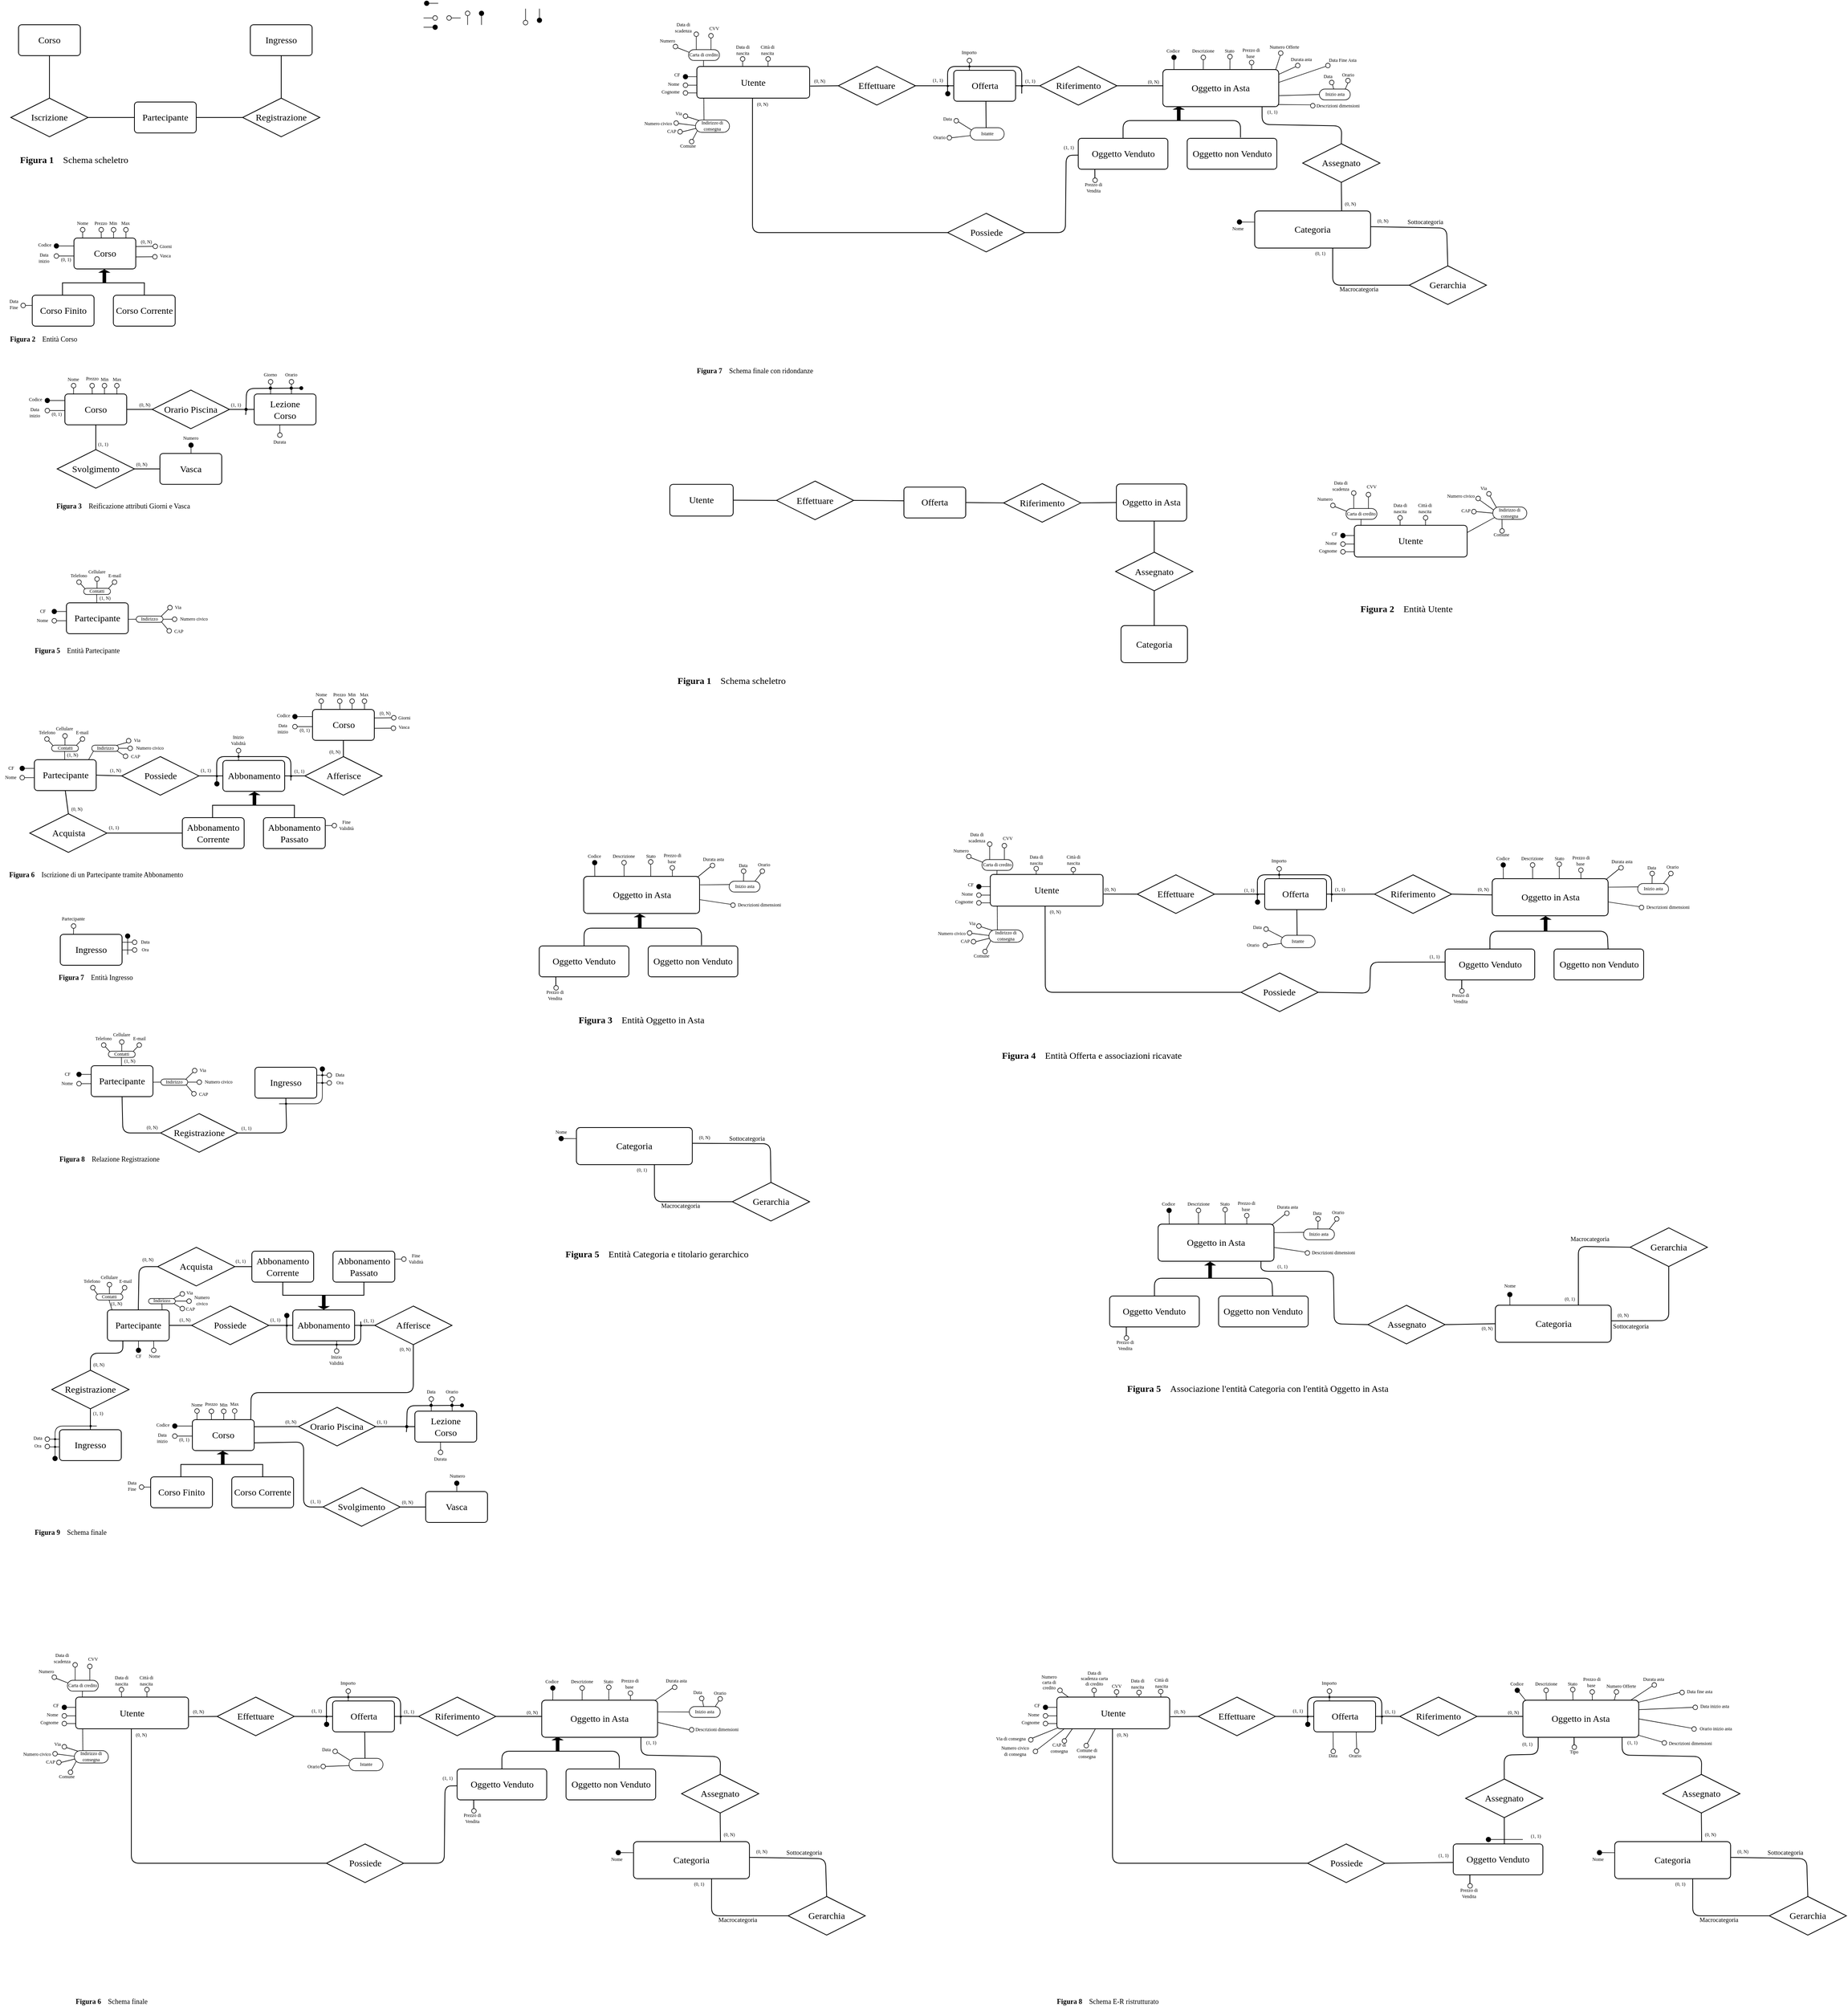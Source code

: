 <mxfile version="20.3.0" type="device"><diagram id="woKbbIXFeTOXLFwghpo1" name="Page-1"><mxGraphModel dx="106" dy="75" grid="0" gridSize="1" guides="1" tooltips="1" connect="1" arrows="1" fold="1" page="1" pageScale="1" pageWidth="5000" pageHeight="3500" background="none" math="0" shadow="0"><root><mxCell id="0"/><mxCell id="1" parent="0"/><mxCell id="kT0LW0h4UNcbq7gzm85K-16" value="" style="group" parent="1" vertex="1" connectable="0"><mxGeometry x="591" y="66" width="6" height="6" as="geometry"/></mxCell><mxCell id="kT0LW0h4UNcbq7gzm85K-41" value="" style="ellipse;whiteSpace=wrap;html=1;aspect=fixed;strokeWidth=0.7;fillColor=#FFFFFF;" parent="1" vertex="1"><mxGeometry x="633" y="36" width="6" height="6" as="geometry"/></mxCell><mxCell id="kT0LW0h4UNcbq7gzm85K-42" value="" style="endArrow=none;html=1;rounded=0;strokeWidth=0.7;startSize=1;endSize=3;entryX=0.5;entryY=1;entryDx=0;entryDy=0;" parent="1" target="kT0LW0h4UNcbq7gzm85K-41" edge="1"><mxGeometry width="50" height="50" relative="1" as="geometry"><mxPoint x="636" y="54" as="sourcePoint"/><mxPoint x="620" y="-39" as="targetPoint"/></mxGeometry></mxCell><mxCell id="kT0LW0h4UNcbq7gzm85K-43" value="" style="ellipse;whiteSpace=wrap;html=1;aspect=fixed;strokeWidth=0.7;fillColor=#000000;" parent="1" vertex="1"><mxGeometry x="651" y="36" width="6" height="6" as="geometry"/></mxCell><mxCell id="kT0LW0h4UNcbq7gzm85K-44" value="" style="endArrow=none;html=1;rounded=0;strokeWidth=0.7;startSize=1;endSize=3;entryX=0.5;entryY=1;entryDx=0;entryDy=0;" parent="1" target="kT0LW0h4UNcbq7gzm85K-43" edge="1"><mxGeometry width="50" height="50" relative="1" as="geometry"><mxPoint x="654" y="54" as="sourcePoint"/><mxPoint x="638" y="-39" as="targetPoint"/></mxGeometry></mxCell><mxCell id="kT0LW0h4UNcbq7gzm85K-46" value="" style="group" parent="1" vertex="1" connectable="0"><mxGeometry x="580" y="23" width="18.0" height="6" as="geometry"/></mxCell><mxCell id="kT0LW0h4UNcbq7gzm85K-39" value="" style="ellipse;whiteSpace=wrap;html=1;aspect=fixed;strokeWidth=0.7;fillColor=#000000;" parent="kT0LW0h4UNcbq7gzm85K-46" vertex="1"><mxGeometry width="6" height="6" as="geometry"/></mxCell><mxCell id="kT0LW0h4UNcbq7gzm85K-40" value="" style="endArrow=none;html=1;rounded=0;strokeWidth=0.7;startSize=1;endSize=3;entryX=1;entryY=0.5;entryDx=0;entryDy=0;exitX=-0.002;exitY=0.275;exitDx=0;exitDy=0;exitPerimeter=0;" parent="kT0LW0h4UNcbq7gzm85K-46" target="kT0LW0h4UNcbq7gzm85K-39" edge="1"><mxGeometry width="50" height="50" relative="1" as="geometry"><mxPoint x="18.0" y="3" as="sourcePoint"/><mxPoint x="-13.84" y="-75" as="targetPoint"/></mxGeometry></mxCell><mxCell id="kT0LW0h4UNcbq7gzm85K-47" value="" style="group" parent="1" vertex="1" connectable="0"><mxGeometry x="609" y="42" width="18.0" height="6" as="geometry"/></mxCell><mxCell id="kT0LW0h4UNcbq7gzm85K-48" value="" style="ellipse;whiteSpace=wrap;html=1;aspect=fixed;strokeWidth=0.7;fillColor=#FFFFFF;" parent="kT0LW0h4UNcbq7gzm85K-47" vertex="1"><mxGeometry width="6" height="6" as="geometry"/></mxCell><mxCell id="kT0LW0h4UNcbq7gzm85K-49" value="" style="endArrow=none;html=1;rounded=0;strokeWidth=0.7;startSize=1;endSize=3;entryX=1;entryY=0.5;entryDx=0;entryDy=0;exitX=-0.002;exitY=0.275;exitDx=0;exitDy=0;exitPerimeter=0;" parent="kT0LW0h4UNcbq7gzm85K-47" target="kT0LW0h4UNcbq7gzm85K-48" edge="1"><mxGeometry width="50" height="50" relative="1" as="geometry"><mxPoint x="18.0" y="3" as="sourcePoint"/><mxPoint x="-13.84" y="-75" as="targetPoint"/></mxGeometry></mxCell><mxCell id="kT0LW0h4UNcbq7gzm85K-50" value="" style="group" parent="1" vertex="1" connectable="0"><mxGeometry x="591" y="42" width="18.0" height="6" as="geometry"/></mxCell><mxCell id="kT0LW0h4UNcbq7gzm85K-51" value="" style="ellipse;whiteSpace=wrap;html=1;aspect=fixed;strokeWidth=0.7;fillColor=#FFFFFF;" parent="kT0LW0h4UNcbq7gzm85K-50" vertex="1"><mxGeometry width="6" height="6" as="geometry"/></mxCell><mxCell id="kT0LW0h4UNcbq7gzm85K-52" value="" style="endArrow=none;html=1;rounded=0;strokeWidth=0.7;startSize=1;endSize=3;entryX=0;entryY=0.5;entryDx=0;entryDy=0;" parent="kT0LW0h4UNcbq7gzm85K-50" target="kT0LW0h4UNcbq7gzm85K-51" edge="1"><mxGeometry width="50" height="50" relative="1" as="geometry"><mxPoint x="-12" y="3" as="sourcePoint"/><mxPoint x="-13.84" y="-75" as="targetPoint"/></mxGeometry></mxCell><mxCell id="kT0LW0h4UNcbq7gzm85K-55" value="" style="ellipse;whiteSpace=wrap;html=1;aspect=fixed;strokeWidth=0.7;fillColor=#000000;" parent="1" vertex="1"><mxGeometry x="591" y="54" width="6" height="6" as="geometry"/></mxCell><mxCell id="kT0LW0h4UNcbq7gzm85K-56" value="" style="endArrow=none;html=1;rounded=0;strokeWidth=0.7;startSize=1;endSize=3;entryX=0;entryY=0.5;entryDx=0;entryDy=0;" parent="1" target="kT0LW0h4UNcbq7gzm85K-55" edge="1"><mxGeometry width="50" height="50" relative="1" as="geometry"><mxPoint x="579" y="57" as="sourcePoint"/><mxPoint x="-13.84" y="-63" as="targetPoint"/></mxGeometry></mxCell><mxCell id="kT0LW0h4UNcbq7gzm85K-60" value="" style="ellipse;whiteSpace=wrap;html=1;aspect=fixed;strokeWidth=0.7;fillColor=#FFFFFF;" parent="1" vertex="1"><mxGeometry x="708" y="48" width="6" height="6" as="geometry"/></mxCell><mxCell id="kT0LW0h4UNcbq7gzm85K-61" value="" style="endArrow=none;html=1;rounded=0;strokeWidth=0.7;startSize=1;endSize=3;entryX=0.5;entryY=0;entryDx=0;entryDy=0;" parent="1" target="kT0LW0h4UNcbq7gzm85K-60" edge="1"><mxGeometry width="50" height="50" relative="1" as="geometry"><mxPoint x="711" y="33" as="sourcePoint"/><mxPoint x="711.0" y="45" as="targetPoint"/></mxGeometry></mxCell><mxCell id="kT0LW0h4UNcbq7gzm85K-62" value="" style="ellipse;whiteSpace=wrap;html=1;aspect=fixed;strokeWidth=0.7;fillColor=#000000;" parent="1" vertex="1"><mxGeometry x="726" y="45" width="6" height="6" as="geometry"/></mxCell><mxCell id="kT0LW0h4UNcbq7gzm85K-63" value="" style="endArrow=none;html=1;rounded=0;strokeWidth=0.7;startSize=1;endSize=3;entryX=0.5;entryY=0;entryDx=0;entryDy=0;" parent="1" target="kT0LW0h4UNcbq7gzm85K-62" edge="1"><mxGeometry width="50" height="50" relative="1" as="geometry"><mxPoint x="729" y="33" as="sourcePoint"/><mxPoint x="713" y="-30" as="targetPoint"/></mxGeometry></mxCell><mxCell id="P0ketBV94aCyy53N7LpD-45" value="" style="group" parent="1" vertex="1" connectable="0"><mxGeometry x="45" y="54" width="400" height="190" as="geometry"/></mxCell><mxCell id="P0ketBV94aCyy53N7LpD-41" value="&lt;div style=&quot;&quot;&gt;&lt;b style=&quot;background-color: initial;&quot;&gt;Figura 1&amp;nbsp; &amp;nbsp; &lt;/b&gt;&lt;span style=&quot;background-color: initial;&quot;&gt;Schema scheletro&lt;span style=&quot;font-weight: bold; white-space: pre;&quot;&gt; &lt;/span&gt;&lt;/span&gt;&lt;/div&gt;" style="text;html=1;strokeColor=none;fillColor=none;align=left;verticalAlign=middle;whiteSpace=wrap;rounded=0;fontFamily=Times New Roman;" parent="P0ketBV94aCyy53N7LpD-45" vertex="1"><mxGeometry x="10" y="160" width="150" height="30" as="geometry"/></mxCell><mxCell id="P0ketBV94aCyy53N7LpD-26" value="&lt;font face=&quot;Times New Roman&quot;&gt;Corso&lt;/font&gt;" style="rounded=1;arcSize=10;whiteSpace=wrap;html=1;align=center;" parent="P0ketBV94aCyy53N7LpD-45" vertex="1"><mxGeometry x="10" width="80" height="40" as="geometry"/></mxCell><mxCell id="P0ketBV94aCyy53N7LpD-28" value="&lt;font face=&quot;Times New Roman&quot;&gt;Ingresso&lt;/font&gt;" style="rounded=1;arcSize=10;whiteSpace=wrap;html=1;align=center;" parent="P0ketBV94aCyy53N7LpD-45" vertex="1"><mxGeometry x="310" width="80" height="40" as="geometry"/></mxCell><mxCell id="P0ketBV94aCyy53N7LpD-30" value="&lt;font face=&quot;Times New Roman&quot;&gt;Partecipante&lt;/font&gt;" style="rounded=1;arcSize=10;whiteSpace=wrap;html=1;align=center;" parent="P0ketBV94aCyy53N7LpD-45" vertex="1"><mxGeometry x="160" y="100" width="80" height="40" as="geometry"/></mxCell><mxCell id="P0ketBV94aCyy53N7LpD-31" value="&lt;font face=&quot;Times New Roman&quot;&gt;Registrazione&lt;/font&gt;" style="shape=rhombus;perimeter=rhombusPerimeter;whiteSpace=wrap;html=1;align=center;" parent="P0ketBV94aCyy53N7LpD-45" vertex="1"><mxGeometry x="300" y="95" width="100" height="50" as="geometry"/></mxCell><mxCell id="P0ketBV94aCyy53N7LpD-32" value="&lt;font face=&quot;Times New Roman&quot;&gt;Iscrizione&lt;/font&gt;" style="shape=rhombus;perimeter=rhombusPerimeter;whiteSpace=wrap;html=1;align=center;" parent="P0ketBV94aCyy53N7LpD-45" vertex="1"><mxGeometry y="95" width="100" height="50" as="geometry"/></mxCell><mxCell id="P0ketBV94aCyy53N7LpD-37" value="" style="endArrow=none;html=1;rounded=0;fontFamily=Times New Roman;exitX=0.5;exitY=1;exitDx=0;exitDy=0;entryX=0.5;entryY=0;entryDx=0;entryDy=0;" parent="P0ketBV94aCyy53N7LpD-45" source="P0ketBV94aCyy53N7LpD-26" target="P0ketBV94aCyy53N7LpD-32" edge="1"><mxGeometry relative="1" as="geometry"><mxPoint x="120" y="80" as="sourcePoint"/><mxPoint x="280" y="80" as="targetPoint"/></mxGeometry></mxCell><mxCell id="P0ketBV94aCyy53N7LpD-38" value="" style="endArrow=none;html=1;rounded=0;fontFamily=Times New Roman;exitX=1;exitY=0.5;exitDx=0;exitDy=0;" parent="P0ketBV94aCyy53N7LpD-45" source="P0ketBV94aCyy53N7LpD-32" target="P0ketBV94aCyy53N7LpD-30" edge="1"><mxGeometry relative="1" as="geometry"><mxPoint x="120" y="80" as="sourcePoint"/><mxPoint x="280" y="80" as="targetPoint"/></mxGeometry></mxCell><mxCell id="P0ketBV94aCyy53N7LpD-39" value="" style="endArrow=none;html=1;rounded=0;fontFamily=Times New Roman;exitX=1;exitY=0.5;exitDx=0;exitDy=0;entryX=0;entryY=0.5;entryDx=0;entryDy=0;" parent="P0ketBV94aCyy53N7LpD-45" source="P0ketBV94aCyy53N7LpD-30" target="P0ketBV94aCyy53N7LpD-31" edge="1"><mxGeometry relative="1" as="geometry"><mxPoint x="120" y="80" as="sourcePoint"/><mxPoint x="280" y="80" as="targetPoint"/></mxGeometry></mxCell><mxCell id="P0ketBV94aCyy53N7LpD-40" value="" style="endArrow=none;html=1;rounded=0;fontFamily=Times New Roman;exitX=0.5;exitY=0;exitDx=0;exitDy=0;entryX=0.5;entryY=1;entryDx=0;entryDy=0;" parent="P0ketBV94aCyy53N7LpD-45" source="P0ketBV94aCyy53N7LpD-31" target="P0ketBV94aCyy53N7LpD-28" edge="1"><mxGeometry relative="1" as="geometry"><mxPoint x="120" y="80" as="sourcePoint"/><mxPoint x="280" y="80" as="targetPoint"/></mxGeometry></mxCell><mxCell id="_5FgyJxzHDTqkFXGpB6h-153" value="&lt;font face=&quot;Times New Roman&quot; style=&quot;font-size: 6px;&quot;&gt;Cellulare&lt;/font&gt;" style="text;html=1;strokeColor=none;fillColor=none;align=center;verticalAlign=middle;whiteSpace=wrap;rounded=0;strokeWidth=0.7;fontSize=6;" parent="1" vertex="1"><mxGeometry x="144.87" y="758" width="23" height="7" as="geometry"/></mxCell><mxCell id="WnkNZYTQLZm2ksabgKGk-1" value="Contatti" style="rounded=1;whiteSpace=wrap;html=1;strokeWidth=0.7;fontFamily=Times New Roman;fontSize=6;fillColor=#FFFFFF;arcSize=50;" parent="1" vertex="1"><mxGeometry x="139" y="783" width="34.75" height="8" as="geometry"/></mxCell><mxCell id="WnkNZYTQLZm2ksabgKGk-3" value="" style="endArrow=none;html=1;rounded=0;strokeWidth=0.7;startSize=1;endSize=3;entryX=0.5;entryY=1;entryDx=0;entryDy=0;exitX=0.5;exitY=0;exitDx=0;exitDy=0;" parent="1" source="WnkNZYTQLZm2ksabgKGk-1" target="WnkNZYTQLZm2ksabgKGk-8" edge="1"><mxGeometry width="50" height="50" relative="1" as="geometry"><mxPoint x="97.999" y="753.344" as="sourcePoint"/><mxPoint x="81.264" y="231.712" as="targetPoint"/></mxGeometry></mxCell><mxCell id="WnkNZYTQLZm2ksabgKGk-4" value="" style="ellipse;whiteSpace=wrap;html=1;aspect=fixed;strokeWidth=0.7;fillColor=#FFFFFF;" parent="1" vertex="1"><mxGeometry x="176" y="772" width="6" height="6" as="geometry"/></mxCell><mxCell id="WnkNZYTQLZm2ksabgKGk-5" value="" style="endArrow=none;html=1;rounded=0;strokeWidth=0.7;startSize=1;endSize=3;entryX=0;entryY=1;entryDx=0;entryDy=0;exitX=0.924;exitY=0.017;exitDx=0;exitDy=0;exitPerimeter=0;" parent="1" source="WnkNZYTQLZm2ksabgKGk-1" target="WnkNZYTQLZm2ksabgKGk-4" edge="1"><mxGeometry width="50" height="50" relative="1" as="geometry"><mxPoint x="98.625" y="760.432" as="sourcePoint"/><mxPoint x="-302.11" y="-136" as="targetPoint"/></mxGeometry></mxCell><mxCell id="WnkNZYTQLZm2ksabgKGk-6" value="" style="ellipse;whiteSpace=wrap;html=1;aspect=fixed;strokeWidth=0.7;fillColor=#FFFFFF;" parent="1" vertex="1"><mxGeometry x="130" y="772" width="6" height="6" as="geometry"/></mxCell><mxCell id="WnkNZYTQLZm2ksabgKGk-7" value="" style="endArrow=none;html=1;rounded=0;strokeWidth=0.7;startSize=1;endSize=3;entryX=1;entryY=1;entryDx=0;entryDy=0;exitX=0.052;exitY=0.063;exitDx=0;exitDy=0;exitPerimeter=0;" parent="1" source="WnkNZYTQLZm2ksabgKGk-1" target="WnkNZYTQLZm2ksabgKGk-6" edge="1"><mxGeometry width="50" height="50" relative="1" as="geometry"><mxPoint x="100.64" y="757" as="sourcePoint"/><mxPoint x="-283.11" y="-136" as="targetPoint"/></mxGeometry></mxCell><mxCell id="WnkNZYTQLZm2ksabgKGk-8" value="" style="ellipse;whiteSpace=wrap;html=1;aspect=fixed;strokeWidth=0.7;fillColor=#FFFFFF;" parent="1" vertex="1"><mxGeometry x="153.37" y="768" width="6" height="6" as="geometry"/></mxCell><mxCell id="WnkNZYTQLZm2ksabgKGk-9" value="&lt;font face=&quot;Times New Roman&quot; style=&quot;font-size: 6px;&quot;&gt;Telefono&lt;/font&gt;" style="text;html=1;strokeColor=none;fillColor=none;align=center;verticalAlign=middle;whiteSpace=wrap;rounded=0;strokeWidth=0.7;fontSize=6;" parent="1" vertex="1"><mxGeometry x="122" y="763" width="22" height="7" as="geometry"/></mxCell><mxCell id="WnkNZYTQLZm2ksabgKGk-10" value="&lt;font face=&quot;Times New Roman&quot; style=&quot;font-size: 6px;&quot;&gt;E-mail&lt;/font&gt;" style="text;html=1;strokeColor=none;fillColor=none;align=center;verticalAlign=middle;whiteSpace=wrap;rounded=0;strokeWidth=0.7;fontSize=6;" parent="1" vertex="1"><mxGeometry x="169.72" y="763" width="18.55" height="7" as="geometry"/></mxCell><mxCell id="WnkNZYTQLZm2ksabgKGk-187" value="" style="group" parent="1" vertex="1" connectable="0"><mxGeometry x="105" y="1207" width="120" height="83.5" as="geometry"/></mxCell><mxCell id="WnkNZYTQLZm2ksabgKGk-185" value="" style="group" parent="WnkNZYTQLZm2ksabgKGk-187" vertex="1" connectable="0"><mxGeometry x="4" width="116" height="64" as="geometry"/></mxCell><mxCell id="WnkNZYTQLZm2ksabgKGk-171" value="&lt;font face=&quot;Times New Roman&quot;&gt;Ingresso&lt;/font&gt;" style="rounded=1;arcSize=10;whiteSpace=wrap;html=1;align=center;" parent="WnkNZYTQLZm2ksabgKGk-185" vertex="1"><mxGeometry y="24" width="80" height="40" as="geometry"/></mxCell><mxCell id="WnkNZYTQLZm2ksabgKGk-172" value="" style="ellipse;whiteSpace=wrap;html=1;aspect=fixed;strokeWidth=0.7;fillColor=#FFFFFF;" parent="WnkNZYTQLZm2ksabgKGk-185" vertex="1"><mxGeometry x="14" y="10" width="6" height="6" as="geometry"/></mxCell><mxCell id="WnkNZYTQLZm2ksabgKGk-173" value="" style="endArrow=none;html=1;rounded=0;strokeWidth=0.7;startSize=1;endSize=3;entryX=0.5;entryY=1;entryDx=0;entryDy=0;exitX=0.211;exitY=0;exitDx=0;exitDy=0;exitPerimeter=0;" parent="WnkNZYTQLZm2ksabgKGk-185" source="WnkNZYTQLZm2ksabgKGk-171" target="WnkNZYTQLZm2ksabgKGk-172" edge="1"><mxGeometry width="50" height="50" relative="1" as="geometry"><mxPoint x="17" y="21" as="sourcePoint"/><mxPoint x="1" y="-72" as="targetPoint"/></mxGeometry></mxCell><mxCell id="WnkNZYTQLZm2ksabgKGk-176" value="" style="ellipse;whiteSpace=wrap;html=1;aspect=fixed;strokeWidth=0.7;fillColor=#FFFFFF;" parent="WnkNZYTQLZm2ksabgKGk-185" vertex="1"><mxGeometry x="93" y="31" width="6" height="6" as="geometry"/></mxCell><mxCell id="WnkNZYTQLZm2ksabgKGk-177" value="" style="endArrow=none;html=1;rounded=0;strokeWidth=0.7;startSize=1;endSize=3;entryX=0;entryY=0.5;entryDx=0;entryDy=0;exitX=1;exitY=0.25;exitDx=0;exitDy=0;" parent="WnkNZYTQLZm2ksabgKGk-185" source="WnkNZYTQLZm2ksabgKGk-171" target="WnkNZYTQLZm2ksabgKGk-176" edge="1"><mxGeometry width="50" height="50" relative="1" as="geometry"><mxPoint x="76.27" y="-8.5" as="sourcePoint"/><mxPoint x="60.27" y="-101.5" as="targetPoint"/></mxGeometry></mxCell><mxCell id="WnkNZYTQLZm2ksabgKGk-178" value="" style="ellipse;whiteSpace=wrap;html=1;aspect=fixed;strokeWidth=0.7;fillColor=#FFFFFF;" parent="WnkNZYTQLZm2ksabgKGk-185" vertex="1"><mxGeometry x="93" y="41" width="6" height="6" as="geometry"/></mxCell><mxCell id="WnkNZYTQLZm2ksabgKGk-179" value="" style="endArrow=none;html=1;rounded=0;strokeWidth=0.7;startSize=1;endSize=3;entryX=0;entryY=0.5;entryDx=0;entryDy=0;exitX=1;exitY=0.5;exitDx=0;exitDy=0;" parent="WnkNZYTQLZm2ksabgKGk-185" source="WnkNZYTQLZm2ksabgKGk-171" target="WnkNZYTQLZm2ksabgKGk-178" edge="1"><mxGeometry width="50" height="50" relative="1" as="geometry"><mxPoint x="94.27" y="-8.5" as="sourcePoint"/><mxPoint x="78.27" y="-101.5" as="targetPoint"/></mxGeometry></mxCell><mxCell id="WnkNZYTQLZm2ksabgKGk-180" value="&lt;font face=&quot;Times New Roman&quot; style=&quot;font-size: 6px;&quot;&gt;Partecipante&lt;/font&gt;" style="text;html=1;strokeColor=none;fillColor=none;align=center;verticalAlign=middle;whiteSpace=wrap;rounded=0;strokeWidth=0.7;fontSize=6;" parent="WnkNZYTQLZm2ksabgKGk-185" vertex="1"><mxGeometry x="2" width="30" height="7" as="geometry"/></mxCell><mxCell id="WnkNZYTQLZm2ksabgKGk-181" value="&lt;font face=&quot;Times New Roman&quot; style=&quot;font-size: 6px;&quot;&gt;Data&lt;/font&gt;" style="text;html=1;strokeColor=none;fillColor=none;align=center;verticalAlign=middle;whiteSpace=wrap;rounded=0;strokeWidth=0.7;fontSize=6;" parent="WnkNZYTQLZm2ksabgKGk-185" vertex="1"><mxGeometry x="104" y="30" width="12" height="7" as="geometry"/></mxCell><mxCell id="WnkNZYTQLZm2ksabgKGk-182" value="&lt;font face=&quot;Times New Roman&quot; style=&quot;font-size: 6px;&quot;&gt;Ora&lt;/font&gt;" style="text;html=1;strokeColor=none;fillColor=none;align=center;verticalAlign=middle;whiteSpace=wrap;rounded=0;strokeWidth=0.7;fontSize=6;" parent="WnkNZYTQLZm2ksabgKGk-185" vertex="1"><mxGeometry x="104" y="40" width="12" height="7" as="geometry"/></mxCell><mxCell id="WnkNZYTQLZm2ksabgKGk-183" value="" style="ellipse;whiteSpace=wrap;html=1;aspect=fixed;strokeWidth=0.7;fillColor=#000000;" parent="WnkNZYTQLZm2ksabgKGk-185" vertex="1"><mxGeometry x="84" y="23" width="6" height="6" as="geometry"/></mxCell><mxCell id="WnkNZYTQLZm2ksabgKGk-184" value="" style="endArrow=none;html=1;rounded=0;strokeWidth=0.7;startSize=1;endSize=3;entryX=0.5;entryY=1;entryDx=0;entryDy=0;" parent="WnkNZYTQLZm2ksabgKGk-185" target="WnkNZYTQLZm2ksabgKGk-183" edge="1"><mxGeometry width="50" height="50" relative="1" as="geometry"><mxPoint x="87" y="50" as="sourcePoint"/><mxPoint x="71" y="-59" as="targetPoint"/></mxGeometry></mxCell><mxCell id="WnkNZYTQLZm2ksabgKGk-186" value="&lt;div style=&quot;font-size: 9px;&quot;&gt;&lt;b style=&quot;background-color: initial;&quot;&gt;Figura 7&amp;nbsp; &amp;nbsp;&amp;nbsp;&lt;/b&gt;&lt;span style=&quot;background-color: initial;&quot;&gt;Entità&amp;nbsp;&lt;/span&gt;&lt;span style=&quot;background-color: initial;&quot;&gt;Ingresso&lt;/span&gt;&lt;span style=&quot;background-color: initial;&quot;&gt;&lt;span style=&quot;font-weight: bold; white-space: pre;&quot;&gt; &lt;/span&gt;&lt;/span&gt;&lt;/div&gt;" style="text;html=1;strokeColor=none;fillColor=none;align=left;verticalAlign=middle;whiteSpace=wrap;rounded=0;fontFamily=Times New Roman;" parent="WnkNZYTQLZm2ksabgKGk-187" vertex="1"><mxGeometry y="76" width="103" height="7.5" as="geometry"/></mxCell><mxCell id="WnkNZYTQLZm2ksabgKGk-228" value="" style="group" parent="1" vertex="1" connectable="0"><mxGeometry x="106" y="1357" width="371" height="168.5" as="geometry"/></mxCell><mxCell id="WnkNZYTQLZm2ksabgKGk-229" value="&lt;div style=&quot;font-size: 9px;&quot;&gt;&lt;b style=&quot;background-color: initial;&quot;&gt;Figura 8&amp;nbsp; &amp;nbsp;&amp;nbsp;&lt;/b&gt;&lt;span style=&quot;background-color: initial;&quot;&gt;Relazione&amp;nbsp;&lt;/span&gt;&lt;span style=&quot;background-color: initial;&quot;&gt;Registrazione&lt;/span&gt;&lt;span style=&quot;background-color: initial;&quot;&gt;&lt;span style=&quot;font-weight: bold; white-space: pre;&quot;&gt; &lt;/span&gt;&lt;/span&gt;&lt;/div&gt;" style="text;html=1;strokeColor=none;fillColor=none;align=left;verticalAlign=middle;whiteSpace=wrap;rounded=0;fontFamily=Times New Roman;" parent="WnkNZYTQLZm2ksabgKGk-228" vertex="1"><mxGeometry y="161" width="135" height="7.5" as="geometry"/></mxCell><mxCell id="WnkNZYTQLZm2ksabgKGk-230" value="" style="group" parent="WnkNZYTQLZm2ksabgKGk-228" vertex="1" connectable="0"><mxGeometry width="371" height="156" as="geometry"/></mxCell><mxCell id="WnkNZYTQLZm2ksabgKGk-231" value="&lt;font face=&quot;Times New Roman&quot;&gt;Partecipante&lt;/font&gt;" style="rounded=1;arcSize=10;whiteSpace=wrap;html=1;align=center;" parent="WnkNZYTQLZm2ksabgKGk-230" vertex="1"><mxGeometry x="43" y="44" width="80" height="40" as="geometry"/></mxCell><mxCell id="WnkNZYTQLZm2ksabgKGk-232" value="" style="group" parent="WnkNZYTQLZm2ksabgKGk-230" vertex="1" connectable="0"><mxGeometry x="24" y="52" width="6" height="6" as="geometry"/></mxCell><mxCell id="WnkNZYTQLZm2ksabgKGk-233" value="" style="ellipse;whiteSpace=wrap;html=1;aspect=fixed;strokeWidth=0.7;fillColor=#000000;" parent="WnkNZYTQLZm2ksabgKGk-232" vertex="1"><mxGeometry width="6" height="6" as="geometry"/></mxCell><mxCell id="WnkNZYTQLZm2ksabgKGk-234" value="" style="endArrow=none;html=1;rounded=0;strokeWidth=0.7;startSize=1;endSize=3;entryX=1;entryY=0.5;entryDx=0;entryDy=0;exitX=-0.002;exitY=0.275;exitDx=0;exitDy=0;exitPerimeter=0;" parent="WnkNZYTQLZm2ksabgKGk-230" source="WnkNZYTQLZm2ksabgKGk-231" target="WnkNZYTQLZm2ksabgKGk-233" edge="1"><mxGeometry width="50" height="50" relative="1" as="geometry"><mxPoint x="10" y="-457" as="sourcePoint"/><mxPoint x="-21" y="-535" as="targetPoint"/></mxGeometry></mxCell><mxCell id="WnkNZYTQLZm2ksabgKGk-235" value="" style="group" parent="WnkNZYTQLZm2ksabgKGk-230" vertex="1" connectable="0"><mxGeometry x="24" y="64" width="18" height="6" as="geometry"/></mxCell><mxCell id="WnkNZYTQLZm2ksabgKGk-236" value="" style="ellipse;whiteSpace=wrap;html=1;aspect=fixed;strokeWidth=0.7;fillColor=#FFFFFF;" parent="WnkNZYTQLZm2ksabgKGk-235" vertex="1"><mxGeometry width="6" height="6" as="geometry"/></mxCell><mxCell id="WnkNZYTQLZm2ksabgKGk-237" value="" style="endArrow=none;html=1;rounded=0;strokeWidth=0.7;startSize=1;endSize=3;entryX=1;entryY=0.5;entryDx=0;entryDy=0;exitX=-0.002;exitY=0.575;exitDx=0;exitDy=0;exitPerimeter=0;" parent="WnkNZYTQLZm2ksabgKGk-230" source="WnkNZYTQLZm2ksabgKGk-231" target="WnkNZYTQLZm2ksabgKGk-236" edge="1"><mxGeometry width="50" height="50" relative="1" as="geometry"><mxPoint x="10" y="-445" as="sourcePoint"/><mxPoint x="-21.84" y="-523" as="targetPoint"/></mxGeometry></mxCell><mxCell id="WnkNZYTQLZm2ksabgKGk-238" value="&lt;font face=&quot;Times New Roman&quot; style=&quot;font-size: 6px;&quot;&gt;CF&lt;/font&gt;" style="text;html=1;strokeColor=none;fillColor=none;align=center;verticalAlign=middle;whiteSpace=wrap;rounded=0;strokeWidth=0.7;fontSize=6;" parent="WnkNZYTQLZm2ksabgKGk-230" vertex="1"><mxGeometry x="1.5" y="49" width="21" height="12" as="geometry"/></mxCell><mxCell id="WnkNZYTQLZm2ksabgKGk-239" value="&lt;font face=&quot;Times New Roman&quot; style=&quot;font-size: 6px;&quot;&gt;Nome&lt;/font&gt;" style="text;html=1;strokeColor=none;fillColor=none;align=center;verticalAlign=middle;whiteSpace=wrap;rounded=0;strokeWidth=0.7;fontSize=6;" parent="WnkNZYTQLZm2ksabgKGk-230" vertex="1"><mxGeometry y="61" width="24" height="12" as="geometry"/></mxCell><mxCell id="WnkNZYTQLZm2ksabgKGk-240" value="&lt;font face=&quot;Times New Roman&quot;&gt;(1, N)&lt;/font&gt;" style="text;html=1;strokeColor=none;fillColor=none;align=center;verticalAlign=middle;whiteSpace=wrap;rounded=0;strokeWidth=0.7;fontSize=6;" parent="WnkNZYTQLZm2ksabgKGk-230" vertex="1"><mxGeometry x="83.88" y="34" width="18" height="8" as="geometry"/></mxCell><mxCell id="WnkNZYTQLZm2ksabgKGk-241" value="" style="endArrow=none;html=1;rounded=0;strokeWidth=0.7;startSize=1;endSize=3;entryX=0.487;entryY=0.991;entryDx=0;entryDy=0;exitX=0.747;exitY=-0.002;exitDx=0;exitDy=0;exitPerimeter=0;entryPerimeter=0;" parent="WnkNZYTQLZm2ksabgKGk-230" target="WnkNZYTQLZm2ksabgKGk-254" edge="1"><mxGeometry width="50" height="50" relative="1" as="geometry"><mxPoint x="82.01" y="43.92" as="sourcePoint"/><mxPoint x="50.0" y="-479" as="targetPoint"/></mxGeometry></mxCell><mxCell id="WnkNZYTQLZm2ksabgKGk-242" value="Indirizzo" style="rounded=1;whiteSpace=wrap;html=1;strokeWidth=0.7;fontFamily=Times New Roman;fontSize=6;fillColor=#FFFFFF;arcSize=50;" parent="WnkNZYTQLZm2ksabgKGk-230" vertex="1"><mxGeometry x="133" y="61" width="34.75" height="8" as="geometry"/></mxCell><mxCell id="WnkNZYTQLZm2ksabgKGk-243" value="" style="endArrow=none;html=1;rounded=0;strokeWidth=0.7;startSize=1;endSize=3;entryX=0;entryY=1;entryDx=0;entryDy=0;exitX=0.924;exitY=0.043;exitDx=0;exitDy=0;exitPerimeter=0;" parent="WnkNZYTQLZm2ksabgKGk-230" source="WnkNZYTQLZm2ksabgKGk-242" target="WnkNZYTQLZm2ksabgKGk-248" edge="1"><mxGeometry width="50" height="50" relative="1" as="geometry"><mxPoint x="-183" y="-740" as="sourcePoint"/><mxPoint x="148.374" y="-460.288" as="targetPoint"/></mxGeometry></mxCell><mxCell id="WnkNZYTQLZm2ksabgKGk-244" value="" style="ellipse;whiteSpace=wrap;html=1;aspect=fixed;strokeWidth=0.7;fillColor=#FFFFFF;" parent="WnkNZYTQLZm2ksabgKGk-230" vertex="1"><mxGeometry x="172.75" y="77" width="6" height="6" as="geometry"/></mxCell><mxCell id="WnkNZYTQLZm2ksabgKGk-245" value="" style="endArrow=none;html=1;rounded=0;strokeWidth=0.7;startSize=1;endSize=3;entryX=0;entryY=0;entryDx=0;entryDy=0;exitX=0.942;exitY=0.929;exitDx=0;exitDy=0;exitPerimeter=0;" parent="WnkNZYTQLZm2ksabgKGk-230" source="WnkNZYTQLZm2ksabgKGk-242" target="WnkNZYTQLZm2ksabgKGk-244" edge="1"><mxGeometry width="50" height="50" relative="1" as="geometry"><mxPoint x="-219" y="-735" as="sourcePoint"/><mxPoint x="-235" y="-828" as="targetPoint"/></mxGeometry></mxCell><mxCell id="WnkNZYTQLZm2ksabgKGk-246" value="" style="ellipse;whiteSpace=wrap;html=1;aspect=fixed;strokeWidth=0.7;fillColor=#FFFFFF;" parent="WnkNZYTQLZm2ksabgKGk-230" vertex="1"><mxGeometry x="179.75" y="62" width="6" height="6" as="geometry"/></mxCell><mxCell id="WnkNZYTQLZm2ksabgKGk-247" value="" style="endArrow=none;html=1;rounded=0;strokeWidth=0.7;startSize=1;endSize=3;entryX=0;entryY=0.5;entryDx=0;entryDy=0;exitX=1;exitY=0.5;exitDx=0;exitDy=0;" parent="WnkNZYTQLZm2ksabgKGk-230" source="WnkNZYTQLZm2ksabgKGk-242" target="WnkNZYTQLZm2ksabgKGk-246" edge="1"><mxGeometry width="50" height="50" relative="1" as="geometry"><mxPoint x="-200" y="-735" as="sourcePoint"/><mxPoint x="-216" y="-828" as="targetPoint"/></mxGeometry></mxCell><mxCell id="WnkNZYTQLZm2ksabgKGk-248" value="" style="ellipse;whiteSpace=wrap;html=1;aspect=fixed;strokeWidth=0.7;fillColor=#FFFFFF;" parent="WnkNZYTQLZm2ksabgKGk-230" vertex="1"><mxGeometry x="173.75" y="47" width="6" height="6" as="geometry"/></mxCell><mxCell id="WnkNZYTQLZm2ksabgKGk-249" value="" style="endArrow=none;html=1;rounded=0;strokeWidth=0.7;startSize=1;endSize=3;entryX=0;entryY=0.5;entryDx=0;entryDy=0;exitX=1;exitY=0.526;exitDx=0;exitDy=0;exitPerimeter=0;" parent="WnkNZYTQLZm2ksabgKGk-230" source="WnkNZYTQLZm2ksabgKGk-231" target="WnkNZYTQLZm2ksabgKGk-242" edge="1"><mxGeometry width="50" height="50" relative="1" as="geometry"><mxPoint x="133.01" y="-441.08" as="sourcePoint"/><mxPoint x="-197.71" y="-736" as="targetPoint"/></mxGeometry></mxCell><mxCell id="WnkNZYTQLZm2ksabgKGk-250" value="&lt;font face=&quot;Times New Roman&quot; style=&quot;font-size: 6px;&quot;&gt;Via&lt;/font&gt;" style="text;html=1;strokeColor=none;fillColor=none;align=center;verticalAlign=middle;whiteSpace=wrap;rounded=0;strokeWidth=0.7;fontSize=6;" parent="WnkNZYTQLZm2ksabgKGk-230" vertex="1"><mxGeometry x="180" y="46" width="15" height="7" as="geometry"/></mxCell><mxCell id="WnkNZYTQLZm2ksabgKGk-251" value="&lt;font face=&quot;Times New Roman&quot; style=&quot;font-size: 6px;&quot;&gt;Numero civico&lt;/font&gt;" style="text;html=1;strokeColor=none;fillColor=none;align=center;verticalAlign=middle;whiteSpace=wrap;rounded=0;strokeWidth=0.7;fontSize=6;" parent="WnkNZYTQLZm2ksabgKGk-230" vertex="1"><mxGeometry x="189" y="61" width="38" height="7" as="geometry"/></mxCell><mxCell id="WnkNZYTQLZm2ksabgKGk-252" value="&lt;font face=&quot;Times New Roman&quot; style=&quot;font-size: 6px;&quot;&gt;CAP&lt;/font&gt;" style="text;html=1;strokeColor=none;fillColor=none;align=center;verticalAlign=middle;whiteSpace=wrap;rounded=0;strokeWidth=0.7;fontSize=6;" parent="WnkNZYTQLZm2ksabgKGk-230" vertex="1"><mxGeometry x="181" y="77" width="15" height="7" as="geometry"/></mxCell><mxCell id="WnkNZYTQLZm2ksabgKGk-253" value="&lt;font face=&quot;Times New Roman&quot; style=&quot;font-size: 6px;&quot;&gt;Cellulare&lt;/font&gt;" style="text;html=1;strokeColor=none;fillColor=none;align=center;verticalAlign=middle;whiteSpace=wrap;rounded=0;strokeWidth=0.7;fontSize=6;" parent="WnkNZYTQLZm2ksabgKGk-230" vertex="1"><mxGeometry x="70.87" width="23" height="7" as="geometry"/></mxCell><mxCell id="WnkNZYTQLZm2ksabgKGk-254" value="Contatti" style="rounded=1;whiteSpace=wrap;html=1;strokeWidth=0.7;fontFamily=Times New Roman;fontSize=6;fillColor=#FFFFFF;arcSize=50;" parent="WnkNZYTQLZm2ksabgKGk-230" vertex="1"><mxGeometry x="65" y="25" width="34.75" height="8" as="geometry"/></mxCell><mxCell id="WnkNZYTQLZm2ksabgKGk-255" value="" style="endArrow=none;html=1;rounded=0;strokeWidth=0.7;startSize=1;endSize=3;entryX=0.5;entryY=1;entryDx=0;entryDy=0;exitX=0.5;exitY=0;exitDx=0;exitDy=0;" parent="WnkNZYTQLZm2ksabgKGk-230" source="WnkNZYTQLZm2ksabgKGk-254" target="WnkNZYTQLZm2ksabgKGk-260" edge="1"><mxGeometry width="50" height="50" relative="1" as="geometry"><mxPoint x="23.999" y="-4.656" as="sourcePoint"/><mxPoint x="7.264" y="-526.288" as="targetPoint"/></mxGeometry></mxCell><mxCell id="WnkNZYTQLZm2ksabgKGk-256" value="" style="ellipse;whiteSpace=wrap;html=1;aspect=fixed;strokeWidth=0.7;fillColor=#FFFFFF;" parent="WnkNZYTQLZm2ksabgKGk-230" vertex="1"><mxGeometry x="102" y="14" width="6" height="6" as="geometry"/></mxCell><mxCell id="WnkNZYTQLZm2ksabgKGk-257" value="" style="endArrow=none;html=1;rounded=0;strokeWidth=0.7;startSize=1;endSize=3;entryX=0;entryY=1;entryDx=0;entryDy=0;exitX=0.924;exitY=0.017;exitDx=0;exitDy=0;exitPerimeter=0;" parent="WnkNZYTQLZm2ksabgKGk-230" source="WnkNZYTQLZm2ksabgKGk-254" target="WnkNZYTQLZm2ksabgKGk-256" edge="1"><mxGeometry width="50" height="50" relative="1" as="geometry"><mxPoint x="24.625" y="2.432" as="sourcePoint"/><mxPoint x="-376.11" y="-894" as="targetPoint"/></mxGeometry></mxCell><mxCell id="WnkNZYTQLZm2ksabgKGk-258" value="" style="ellipse;whiteSpace=wrap;html=1;aspect=fixed;strokeWidth=0.7;fillColor=#FFFFFF;" parent="WnkNZYTQLZm2ksabgKGk-230" vertex="1"><mxGeometry x="56" y="14" width="6" height="6" as="geometry"/></mxCell><mxCell id="WnkNZYTQLZm2ksabgKGk-259" value="" style="endArrow=none;html=1;rounded=0;strokeWidth=0.7;startSize=1;endSize=3;entryX=1;entryY=1;entryDx=0;entryDy=0;exitX=0.052;exitY=0.063;exitDx=0;exitDy=0;exitPerimeter=0;" parent="WnkNZYTQLZm2ksabgKGk-230" source="WnkNZYTQLZm2ksabgKGk-254" target="WnkNZYTQLZm2ksabgKGk-258" edge="1"><mxGeometry width="50" height="50" relative="1" as="geometry"><mxPoint x="26.64" y="-1" as="sourcePoint"/><mxPoint x="-357.11" y="-894" as="targetPoint"/></mxGeometry></mxCell><mxCell id="WnkNZYTQLZm2ksabgKGk-260" value="" style="ellipse;whiteSpace=wrap;html=1;aspect=fixed;strokeWidth=0.7;fillColor=#FFFFFF;" parent="WnkNZYTQLZm2ksabgKGk-230" vertex="1"><mxGeometry x="79.37" y="10" width="6" height="6" as="geometry"/></mxCell><mxCell id="WnkNZYTQLZm2ksabgKGk-261" value="&lt;font face=&quot;Times New Roman&quot; style=&quot;font-size: 6px;&quot;&gt;Telefono&lt;/font&gt;" style="text;html=1;strokeColor=none;fillColor=none;align=center;verticalAlign=middle;whiteSpace=wrap;rounded=0;strokeWidth=0.7;fontSize=6;" parent="WnkNZYTQLZm2ksabgKGk-230" vertex="1"><mxGeometry x="48" y="5" width="22" height="7" as="geometry"/></mxCell><mxCell id="WnkNZYTQLZm2ksabgKGk-262" value="&lt;font face=&quot;Times New Roman&quot; style=&quot;font-size: 6px;&quot;&gt;E-mail&lt;/font&gt;" style="text;html=1;strokeColor=none;fillColor=none;align=center;verticalAlign=middle;whiteSpace=wrap;rounded=0;strokeWidth=0.7;fontSize=6;" parent="WnkNZYTQLZm2ksabgKGk-230" vertex="1"><mxGeometry x="95.72" y="5" width="18.55" height="7" as="geometry"/></mxCell><mxCell id="WnkNZYTQLZm2ksabgKGk-263" value="&lt;font face=&quot;Times New Roman&quot;&gt;Ingresso&lt;/font&gt;" style="rounded=1;arcSize=10;whiteSpace=wrap;html=1;align=center;" parent="WnkNZYTQLZm2ksabgKGk-230" vertex="1"><mxGeometry x="255" y="46" width="80" height="40" as="geometry"/></mxCell><mxCell id="WnkNZYTQLZm2ksabgKGk-264" value="" style="ellipse;whiteSpace=wrap;html=1;aspect=fixed;strokeWidth=0.7;fillColor=#FFFFFF;" parent="WnkNZYTQLZm2ksabgKGk-230" vertex="1"><mxGeometry x="348" y="53" width="6" height="6" as="geometry"/></mxCell><mxCell id="WnkNZYTQLZm2ksabgKGk-265" value="" style="endArrow=none;html=1;rounded=0;strokeWidth=0.7;startSize=1;endSize=3;entryX=0;entryY=0.5;entryDx=0;entryDy=0;exitX=1;exitY=0.25;exitDx=0;exitDy=0;" parent="WnkNZYTQLZm2ksabgKGk-230" source="WnkNZYTQLZm2ksabgKGk-263" target="WnkNZYTQLZm2ksabgKGk-264" edge="1"><mxGeometry width="50" height="50" relative="1" as="geometry"><mxPoint x="331.27" y="13.5" as="sourcePoint"/><mxPoint x="315.27" y="-79.5" as="targetPoint"/></mxGeometry></mxCell><mxCell id="WnkNZYTQLZm2ksabgKGk-266" value="" style="ellipse;whiteSpace=wrap;html=1;aspect=fixed;strokeWidth=0.7;fillColor=#FFFFFF;" parent="WnkNZYTQLZm2ksabgKGk-230" vertex="1"><mxGeometry x="348" y="63" width="6" height="6" as="geometry"/></mxCell><mxCell id="WnkNZYTQLZm2ksabgKGk-267" value="" style="endArrow=none;html=1;rounded=0;strokeWidth=0.7;startSize=1;endSize=3;entryX=0;entryY=0.5;entryDx=0;entryDy=0;exitX=1;exitY=0.5;exitDx=0;exitDy=0;startArrow=none;" parent="WnkNZYTQLZm2ksabgKGk-230" source="elFhrlQpVdT3naQHtyKz-516" target="WnkNZYTQLZm2ksabgKGk-266" edge="1"><mxGeometry width="50" height="50" relative="1" as="geometry"><mxPoint x="349.27" y="13.5" as="sourcePoint"/><mxPoint x="333.27" y="-79.5" as="targetPoint"/></mxGeometry></mxCell><mxCell id="WnkNZYTQLZm2ksabgKGk-268" value="&lt;font face=&quot;Times New Roman&quot; style=&quot;font-size: 6px;&quot;&gt;Data&lt;/font&gt;" style="text;html=1;strokeColor=none;fillColor=none;align=center;verticalAlign=middle;whiteSpace=wrap;rounded=0;strokeWidth=0.7;fontSize=6;" parent="WnkNZYTQLZm2ksabgKGk-230" vertex="1"><mxGeometry x="359" y="52" width="12" height="7" as="geometry"/></mxCell><mxCell id="WnkNZYTQLZm2ksabgKGk-269" value="&lt;font face=&quot;Times New Roman&quot; style=&quot;font-size: 6px;&quot;&gt;Ora&lt;/font&gt;" style="text;html=1;strokeColor=none;fillColor=none;align=center;verticalAlign=middle;whiteSpace=wrap;rounded=0;strokeWidth=0.7;fontSize=6;" parent="WnkNZYTQLZm2ksabgKGk-230" vertex="1"><mxGeometry x="359" y="62" width="12" height="7" as="geometry"/></mxCell><mxCell id="WnkNZYTQLZm2ksabgKGk-270" value="" style="ellipse;whiteSpace=wrap;html=1;aspect=fixed;strokeWidth=0.7;fillColor=#000000;" parent="WnkNZYTQLZm2ksabgKGk-230" vertex="1"><mxGeometry x="339" y="45" width="6" height="6" as="geometry"/></mxCell><mxCell id="WnkNZYTQLZm2ksabgKGk-271" value="" style="endArrow=none;html=1;rounded=1;strokeWidth=0.7;startSize=1;endSize=3;entryX=0.5;entryY=1;entryDx=0;entryDy=0;" parent="WnkNZYTQLZm2ksabgKGk-230" target="WnkNZYTQLZm2ksabgKGk-270" edge="1"><mxGeometry width="50" height="50" relative="1" as="geometry"><mxPoint x="286" y="93" as="sourcePoint"/><mxPoint x="326" y="-37" as="targetPoint"/><Array as="points"><mxPoint x="342" y="93"/></Array></mxGeometry></mxCell><mxCell id="WnkNZYTQLZm2ksabgKGk-272" value="&lt;font face=&quot;Times New Roman&quot;&gt;Registrazione&lt;/font&gt;" style="shape=rhombus;perimeter=rhombusPerimeter;whiteSpace=wrap;html=1;align=center;" parent="WnkNZYTQLZm2ksabgKGk-230" vertex="1"><mxGeometry x="132.75" y="106" width="100" height="50" as="geometry"/></mxCell><mxCell id="WnkNZYTQLZm2ksabgKGk-273" value="" style="endArrow=none;html=1;rounded=1;exitX=0.5;exitY=1;exitDx=0;exitDy=0;entryX=0;entryY=0.5;entryDx=0;entryDy=0;" parent="WnkNZYTQLZm2ksabgKGk-230" source="WnkNZYTQLZm2ksabgKGk-231" target="WnkNZYTQLZm2ksabgKGk-272" edge="1"><mxGeometry width="50" height="50" relative="1" as="geometry"><mxPoint x="146" y="52" as="sourcePoint"/><mxPoint x="196" y="2" as="targetPoint"/><Array as="points"><mxPoint x="84" y="131"/></Array></mxGeometry></mxCell><mxCell id="WnkNZYTQLZm2ksabgKGk-274" value="" style="endArrow=none;html=1;rounded=1;exitX=1;exitY=0.5;exitDx=0;exitDy=0;entryX=0.5;entryY=1;entryDx=0;entryDy=0;" parent="WnkNZYTQLZm2ksabgKGk-230" source="WnkNZYTQLZm2ksabgKGk-272" target="WnkNZYTQLZm2ksabgKGk-263" edge="1"><mxGeometry width="50" height="50" relative="1" as="geometry"><mxPoint x="217" y="87" as="sourcePoint"/><mxPoint x="267" y="37" as="targetPoint"/><Array as="points"><mxPoint x="296" y="131"/></Array></mxGeometry></mxCell><mxCell id="WnkNZYTQLZm2ksabgKGk-275" value="&lt;font face=&quot;Times New Roman&quot;&gt;(0, N)&lt;/font&gt;" style="text;html=1;strokeColor=none;fillColor=none;align=center;verticalAlign=middle;whiteSpace=wrap;rounded=0;strokeWidth=0.7;fontSize=6;" parent="WnkNZYTQLZm2ksabgKGk-230" vertex="1"><mxGeometry x="113" y="120" width="18" height="8" as="geometry"/></mxCell><mxCell id="WnkNZYTQLZm2ksabgKGk-276" value="&lt;font face=&quot;Times New Roman&quot;&gt;(1, 1)&lt;/font&gt;" style="text;html=1;strokeColor=none;fillColor=none;align=center;verticalAlign=middle;whiteSpace=wrap;rounded=0;strokeWidth=0.7;fontSize=6;" parent="WnkNZYTQLZm2ksabgKGk-230" vertex="1"><mxGeometry x="235" y="121" width="18" height="8" as="geometry"/></mxCell><mxCell id="elFhrlQpVdT3naQHtyKz-511" value="" style="ellipse;whiteSpace=wrap;html=1;aspect=fixed;strokeWidth=0.7;fillColor=#000000;" parent="WnkNZYTQLZm2ksabgKGk-230" vertex="1"><mxGeometry x="294" y="92" width="2" height="2" as="geometry"/></mxCell><mxCell id="elFhrlQpVdT3naQHtyKz-516" value="" style="ellipse;whiteSpace=wrap;html=1;aspect=fixed;strokeWidth=0.7;fillColor=#000000;" parent="WnkNZYTQLZm2ksabgKGk-230" vertex="1"><mxGeometry x="341" y="65" width="2" height="2" as="geometry"/></mxCell><mxCell id="elFhrlQpVdT3naQHtyKz-517" value="" style="endArrow=none;html=1;rounded=0;strokeWidth=0.7;startSize=1;endSize=3;entryX=0;entryY=0.5;entryDx=0;entryDy=0;exitX=1;exitY=0.5;exitDx=0;exitDy=0;" parent="WnkNZYTQLZm2ksabgKGk-230" source="WnkNZYTQLZm2ksabgKGk-263" target="elFhrlQpVdT3naQHtyKz-516" edge="1"><mxGeometry width="50" height="50" relative="1" as="geometry"><mxPoint x="441" y="1423" as="sourcePoint"/><mxPoint x="454.0" y="1423" as="targetPoint"/></mxGeometry></mxCell><mxCell id="elFhrlQpVdT3naQHtyKz-514" value="" style="ellipse;whiteSpace=wrap;html=1;aspect=fixed;strokeWidth=0.7;fillColor=#000000;" parent="WnkNZYTQLZm2ksabgKGk-230" vertex="1"><mxGeometry x="341" y="55" width="2" height="2" as="geometry"/></mxCell><mxCell id="OH_CtDT6LBHtRHYRkFhI-28" value="" style="group" parent="1" vertex="1" connectable="0"><mxGeometry x="31.75" y="305" width="226" height="139" as="geometry"/></mxCell><mxCell id="OH_CtDT6LBHtRHYRkFhI-13" value="" style="group" parent="OH_CtDT6LBHtRHYRkFhI-28" vertex="1" connectable="0"><mxGeometry x="55" width="169" height="103.5" as="geometry"/></mxCell><mxCell id="_5FgyJxzHDTqkFXGpB6h-70" value="&lt;font face=&quot;Times New Roman&quot; style=&quot;font-size: 6px;&quot;&gt;Data inizio&lt;/font&gt;" style="text;html=1;strokeColor=none;fillColor=none;align=center;verticalAlign=middle;whiteSpace=wrap;rounded=0;strokeWidth=0.7;fontSize=6;container=0;" parent="OH_CtDT6LBHtRHYRkFhI-13" vertex="1"><mxGeometry x="-7" y="45" width="16" height="12" as="geometry"/></mxCell><mxCell id="_5FgyJxzHDTqkFXGpB6h-68" value="" style="ellipse;whiteSpace=wrap;html=1;aspect=fixed;strokeWidth=0.7;fillColor=#000000;container=0;strokeColor=#000000;" parent="OH_CtDT6LBHtRHYRkFhI-13" vertex="1"><mxGeometry x="14" y="32" width="6" height="6" as="geometry"/></mxCell><mxCell id="_5FgyJxzHDTqkFXGpB6h-69" value="" style="endArrow=none;html=1;rounded=0;strokeWidth=0.7;startSize=1;endSize=3;entryX=1;entryY=0.5;entryDx=0;entryDy=0;exitX=0;exitY=0.25;exitDx=0;exitDy=0;startArrow=none;" parent="OH_CtDT6LBHtRHYRkFhI-13" source="kT0LW0h4UNcbq7gzm85K-1" target="_5FgyJxzHDTqkFXGpB6h-68" edge="1"><mxGeometry width="50" height="50" relative="1" as="geometry"><mxPoint x="33.591" y="35.041" as="sourcePoint"/><mxPoint x="90.75" y="96.96" as="targetPoint"/></mxGeometry></mxCell><mxCell id="kT0LW0h4UNcbq7gzm85K-1" value="&lt;font face=&quot;Times New Roman&quot;&gt;Corso&lt;/font&gt;" style="rounded=1;arcSize=10;whiteSpace=wrap;html=1;align=center;" parent="OH_CtDT6LBHtRHYRkFhI-13" vertex="1"><mxGeometry x="40" y="25" width="80" height="40" as="geometry"/></mxCell><mxCell id="kT0LW0h4UNcbq7gzm85K-15" value="" style="endArrow=none;html=1;rounded=0;strokeWidth=0.7;startSize=1;endSize=3;entryX=0.5;entryY=1;entryDx=0;entryDy=0;exitX=0.137;exitY=0.004;exitDx=0;exitDy=0;exitPerimeter=0;" parent="OH_CtDT6LBHtRHYRkFhI-13" source="kT0LW0h4UNcbq7gzm85K-1" target="kT0LW0h4UNcbq7gzm85K-14" edge="1"><mxGeometry width="50" height="50" relative="1" as="geometry"><mxPoint x="60" y="25" as="sourcePoint"/><mxPoint x="8" y="-42" as="targetPoint"/></mxGeometry></mxCell><mxCell id="kT0LW0h4UNcbq7gzm85K-59" value="" style="endArrow=none;html=1;rounded=0;strokeWidth=0.7;startSize=1;endSize=3;entryX=1;entryY=0.5;entryDx=0;entryDy=0;exitX=-0.002;exitY=0.575;exitDx=0;exitDy=0;exitPerimeter=0;" parent="OH_CtDT6LBHtRHYRkFhI-13" source="kT0LW0h4UNcbq7gzm85K-1" target="kT0LW0h4UNcbq7gzm85K-58" edge="1"><mxGeometry width="50" height="50" relative="1" as="geometry"><mxPoint x="39" y="48" as="sourcePoint"/><mxPoint x="7.16" y="-30" as="targetPoint"/></mxGeometry></mxCell><mxCell id="kT0LW0h4UNcbq7gzm85K-71" value="&lt;font face=&quot;Times New Roman&quot; style=&quot;font-size: 6px;&quot;&gt;Nome&lt;/font&gt;" style="text;html=1;strokeColor=none;fillColor=none;align=center;verticalAlign=middle;whiteSpace=wrap;rounded=0;strokeWidth=0.7;fontSize=6;" parent="OH_CtDT6LBHtRHYRkFhI-13" vertex="1"><mxGeometry x="43.25" y="2.5" width="15.5" height="7" as="geometry"/></mxCell><mxCell id="kT0LW0h4UNcbq7gzm85K-72" value="&lt;font face=&quot;Times New Roman&quot; style=&quot;font-size: 6px;&quot;&gt;Vasca&lt;/font&gt;" style="text;html=1;strokeColor=none;fillColor=none;align=center;verticalAlign=middle;whiteSpace=wrap;rounded=0;strokeWidth=0.7;fontSize=6;" parent="OH_CtDT6LBHtRHYRkFhI-13" vertex="1"><mxGeometry x="146.5" y="42" width="24" height="12" as="geometry"/></mxCell><mxCell id="kT0LW0h4UNcbq7gzm85K-73" value="" style="ellipse;whiteSpace=wrap;html=1;aspect=fixed;strokeWidth=0.7;fillColor=#FFFFFF;" parent="OH_CtDT6LBHtRHYRkFhI-13" vertex="1"><mxGeometry x="72" y="11" width="6" height="6" as="geometry"/></mxCell><mxCell id="kT0LW0h4UNcbq7gzm85K-74" value="" style="endArrow=none;html=1;rounded=0;strokeWidth=0.7;startSize=1;endSize=3;entryX=0.5;entryY=1;entryDx=0;entryDy=0;exitX=0.439;exitY=0.004;exitDx=0;exitDy=0;exitPerimeter=0;" parent="OH_CtDT6LBHtRHYRkFhI-13" source="kT0LW0h4UNcbq7gzm85K-1" target="kT0LW0h4UNcbq7gzm85K-73" edge="1"><mxGeometry width="50" height="50" relative="1" as="geometry"><mxPoint x="57" y="24" as="sourcePoint"/><mxPoint x="41" y="-72" as="targetPoint"/></mxGeometry></mxCell><mxCell id="kT0LW0h4UNcbq7gzm85K-76" value="&lt;font face=&quot;Times New Roman&quot; style=&quot;font-size: 6px;&quot;&gt;Prezzo&lt;/font&gt;" style="text;html=1;strokeColor=none;fillColor=none;align=center;verticalAlign=middle;whiteSpace=wrap;rounded=0;strokeWidth=0.7;fontSize=6;" parent="OH_CtDT6LBHtRHYRkFhI-13" vertex="1"><mxGeometry x="66.62" y="1.5" width="16.75" height="8" as="geometry"/></mxCell><mxCell id="kT0LW0h4UNcbq7gzm85K-92" value="" style="ellipse;whiteSpace=wrap;html=1;aspect=fixed;strokeWidth=0.7;fillColor=#FFFFFF;" parent="OH_CtDT6LBHtRHYRkFhI-13" vertex="1"><mxGeometry x="88" y="11" width="6" height="6" as="geometry"/></mxCell><mxCell id="kT0LW0h4UNcbq7gzm85K-93" value="" style="endArrow=none;html=1;rounded=0;strokeWidth=0.7;startSize=1;endSize=3;entryX=0.5;entryY=1;entryDx=0;entryDy=0;exitX=0.637;exitY=0.004;exitDx=0;exitDy=0;exitPerimeter=0;" parent="OH_CtDT6LBHtRHYRkFhI-13" source="kT0LW0h4UNcbq7gzm85K-1" target="kT0LW0h4UNcbq7gzm85K-92" edge="1"><mxGeometry width="50" height="50" relative="1" as="geometry"><mxPoint x="81.135" y="4.797" as="sourcePoint"/><mxPoint x="80" y="-105" as="targetPoint"/></mxGeometry></mxCell><mxCell id="kT0LW0h4UNcbq7gzm85K-94" value="" style="ellipse;whiteSpace=wrap;html=1;aspect=fixed;strokeWidth=0.7;fillColor=#FFFFFF;" parent="OH_CtDT6LBHtRHYRkFhI-13" vertex="1"><mxGeometry x="104" y="11" width="6" height="6" as="geometry"/></mxCell><mxCell id="kT0LW0h4UNcbq7gzm85K-95" value="" style="endArrow=none;html=1;rounded=0;strokeWidth=0.7;startSize=1;endSize=3;entryX=0.5;entryY=1;entryDx=0;entryDy=0;exitX=0.838;exitY=0.006;exitDx=0;exitDy=0;exitPerimeter=0;" parent="OH_CtDT6LBHtRHYRkFhI-13" source="kT0LW0h4UNcbq7gzm85K-1" target="kT0LW0h4UNcbq7gzm85K-94" edge="1"><mxGeometry width="50" height="50" relative="1" as="geometry"><mxPoint x="131.751" y="4.635" as="sourcePoint"/><mxPoint x="101" y="-93.07" as="targetPoint"/></mxGeometry></mxCell><mxCell id="kT0LW0h4UNcbq7gzm85K-98" value="&lt;font face=&quot;Times New Roman&quot; style=&quot;font-size: 6px;&quot;&gt;Min&lt;/font&gt;" style="text;html=1;strokeColor=none;fillColor=none;align=center;verticalAlign=middle;whiteSpace=wrap;rounded=0;strokeWidth=0.7;fontSize=6;" parent="OH_CtDT6LBHtRHYRkFhI-13" vertex="1"><mxGeometry x="85.5" width="11" height="12" as="geometry"/></mxCell><mxCell id="kT0LW0h4UNcbq7gzm85K-99" value="&lt;font face=&quot;Times New Roman&quot; style=&quot;font-size: 6px;&quot;&gt;Max&lt;/font&gt;" style="text;html=1;strokeColor=none;fillColor=none;align=center;verticalAlign=middle;whiteSpace=wrap;rounded=0;strokeWidth=0.7;fontSize=6;" parent="OH_CtDT6LBHtRHYRkFhI-13" vertex="1"><mxGeometry x="101.5" y="1.5" width="11" height="9" as="geometry"/></mxCell><mxCell id="kT0LW0h4UNcbq7gzm85K-101" value="" style="ellipse;whiteSpace=wrap;html=1;aspect=fixed;strokeWidth=0.7;fillColor=#FFFFFF;" parent="OH_CtDT6LBHtRHYRkFhI-13" vertex="1"><mxGeometry x="142" y="32.5" width="6" height="6" as="geometry"/></mxCell><mxCell id="kT0LW0h4UNcbq7gzm85K-102" value="" style="endArrow=none;html=1;rounded=0;strokeWidth=0.7;startSize=1;endSize=3;entryX=0;entryY=0.5;entryDx=0;entryDy=0;exitX=0.996;exitY=0.268;exitDx=0;exitDy=0;exitPerimeter=0;" parent="OH_CtDT6LBHtRHYRkFhI-13" source="kT0LW0h4UNcbq7gzm85K-1" target="kT0LW0h4UNcbq7gzm85K-101" edge="1"><mxGeometry width="50" height="50" relative="1" as="geometry"><mxPoint x="126" y="36" as="sourcePoint"/><mxPoint x="-466.84" y="-84" as="targetPoint"/></mxGeometry></mxCell><mxCell id="kT0LW0h4UNcbq7gzm85K-103" value="&lt;font face=&quot;Times New Roman&quot; style=&quot;font-size: 6px;&quot;&gt;Giorni&lt;/font&gt;" style="text;html=1;strokeColor=none;fillColor=none;align=center;verticalAlign=middle;whiteSpace=wrap;rounded=0;strokeWidth=0.7;fontSize=6;" parent="OH_CtDT6LBHtRHYRkFhI-13" vertex="1"><mxGeometry x="148" y="31" width="21" height="9" as="geometry"/></mxCell><mxCell id="kT0LW0h4UNcbq7gzm85K-14" value="" style="ellipse;whiteSpace=wrap;html=1;aspect=fixed;strokeWidth=0.7;fillColor=#FFFFFF;" parent="OH_CtDT6LBHtRHYRkFhI-13" vertex="1"><mxGeometry x="48" y="11" width="6" height="6" as="geometry"/></mxCell><mxCell id="OH_CtDT6LBHtRHYRkFhI-2" value="&lt;font face=&quot;Times New Roman&quot; style=&quot;font-size: 6px;&quot;&gt;Codice&lt;/font&gt;" style="text;html=1;strokeColor=none;fillColor=none;align=center;verticalAlign=middle;whiteSpace=wrap;rounded=0;strokeWidth=0.7;fontSize=6;container=0;" parent="OH_CtDT6LBHtRHYRkFhI-13" vertex="1"><mxGeometry x="-7" y="28" width="18" height="12" as="geometry"/></mxCell><mxCell id="OH_CtDT6LBHtRHYRkFhI-3" value="" style="ellipse;whiteSpace=wrap;html=1;aspect=fixed;strokeWidth=0.7;fillColor=#FFFFFF;" parent="OH_CtDT6LBHtRHYRkFhI-13" vertex="1"><mxGeometry x="141.5" y="46" width="6" height="6" as="geometry"/></mxCell><mxCell id="OH_CtDT6LBHtRHYRkFhI-4" value="" style="endArrow=none;html=1;rounded=0;strokeWidth=0.7;startSize=1;endSize=3;entryX=0;entryY=0.5;entryDx=0;entryDy=0;exitX=0.997;exitY=0.604;exitDx=0;exitDy=0;exitPerimeter=0;" parent="OH_CtDT6LBHtRHYRkFhI-13" source="kT0LW0h4UNcbq7gzm85K-1" target="OH_CtDT6LBHtRHYRkFhI-3" edge="1"><mxGeometry width="50" height="50" relative="1" as="geometry"><mxPoint x="67.58" y="75.96" as="sourcePoint"/><mxPoint x="-519.34" y="-44" as="targetPoint"/></mxGeometry></mxCell><mxCell id="OH_CtDT6LBHtRHYRkFhI-12" value="&lt;font face=&quot;Times New Roman&quot; style=&quot;font-size: 6px;&quot;&gt;(0, N)&lt;/font&gt;" style="text;html=1;strokeColor=none;fillColor=none;align=center;verticalAlign=middle;whiteSpace=wrap;rounded=0;strokeWidth=0.7;fontSize=6;" parent="OH_CtDT6LBHtRHYRkFhI-13" vertex="1"><mxGeometry x="125" y="24" width="16.5" height="12" as="geometry"/></mxCell><mxCell id="kT0LW0h4UNcbq7gzm85K-58" value="" style="ellipse;whiteSpace=wrap;html=1;aspect=fixed;strokeWidth=0.7;fillColor=#FFFFFF;" parent="OH_CtDT6LBHtRHYRkFhI-13" vertex="1"><mxGeometry x="14.0" y="45" width="6" height="6" as="geometry"/></mxCell><mxCell id="elFhrlQpVdT3naQHtyKz-378" value="&lt;font face=&quot;Times New Roman&quot; style=&quot;font-size: 6px;&quot;&gt;(0, 1)&lt;/font&gt;" style="text;html=1;strokeColor=none;fillColor=none;align=center;verticalAlign=middle;whiteSpace=wrap;rounded=0;strokeWidth=0.7;fontSize=6;" parent="OH_CtDT6LBHtRHYRkFhI-13" vertex="1"><mxGeometry x="21" y="47" width="16.5" height="12" as="geometry"/></mxCell><mxCell id="OH_CtDT6LBHtRHYRkFhI-15" value="&lt;font face=&quot;Times New Roman&quot;&gt;Corso Finito&lt;br&gt;&lt;/font&gt;" style="rounded=1;arcSize=10;whiteSpace=wrap;html=1;align=center;" parent="OH_CtDT6LBHtRHYRkFhI-28" vertex="1"><mxGeometry x="41" y="99" width="80" height="40" as="geometry"/></mxCell><mxCell id="OH_CtDT6LBHtRHYRkFhI-16" value="&lt;font face=&quot;Times New Roman&quot;&gt;Corso Corrente&lt;br&gt;&lt;/font&gt;" style="rounded=1;arcSize=10;whiteSpace=wrap;html=1;align=center;" parent="OH_CtDT6LBHtRHYRkFhI-28" vertex="1"><mxGeometry x="146" y="99" width="80" height="40" as="geometry"/></mxCell><mxCell id="OH_CtDT6LBHtRHYRkFhI-17" value="" style="endArrow=none;html=1;exitX=0.489;exitY=-0.003;exitDx=0;exitDy=0;entryX=0.5;entryY=0;entryDx=0;entryDy=0;rounded=0;exitPerimeter=0;" parent="OH_CtDT6LBHtRHYRkFhI-28" source="OH_CtDT6LBHtRHYRkFhI-15" target="OH_CtDT6LBHtRHYRkFhI-16" edge="1"><mxGeometry width="50" height="50" relative="1" as="geometry"><mxPoint x="21.24" y="-881" as="sourcePoint"/><mxPoint x="74.24" y="-894" as="targetPoint"/><Array as="points"><mxPoint x="80.12" y="83"/><mxPoint x="186.12" y="83"/></Array></mxGeometry></mxCell><mxCell id="OH_CtDT6LBHtRHYRkFhI-18" value="" style="shape=singleArrow;direction=north;whiteSpace=wrap;html=1;rounded=0;fillColor=#000000;" parent="OH_CtDT6LBHtRHYRkFhI-28" vertex="1"><mxGeometry x="128.25" y="66" width="12.13" height="17" as="geometry"/></mxCell><mxCell id="OH_CtDT6LBHtRHYRkFhI-26" value="" style="endArrow=none;html=1;rounded=0;strokeWidth=0.7;startSize=1;endSize=3;entryX=1;entryY=0.5;entryDx=0;entryDy=0;exitX=-0.002;exitY=0.575;exitDx=0;exitDy=0;exitPerimeter=0;" parent="OH_CtDT6LBHtRHYRkFhI-28" target="OH_CtDT6LBHtRHYRkFhI-25" edge="1"><mxGeometry width="50" height="50" relative="1" as="geometry"><mxPoint x="41.0" y="112.0" as="sourcePoint"/><mxPoint x="-355.68" y="-313" as="targetPoint"/></mxGeometry></mxCell><mxCell id="OH_CtDT6LBHtRHYRkFhI-27" value="&lt;font face=&quot;Times New Roman&quot;&gt;Data Fine&lt;/font&gt;" style="text;html=1;strokeColor=none;fillColor=none;align=center;verticalAlign=middle;whiteSpace=wrap;rounded=0;strokeWidth=0.7;fontSize=6;" parent="OH_CtDT6LBHtRHYRkFhI-28" vertex="1"><mxGeometry x="5" y="105" width="24" height="12" as="geometry"/></mxCell><mxCell id="OH_CtDT6LBHtRHYRkFhI-24" value="" style="group" parent="OH_CtDT6LBHtRHYRkFhI-28" vertex="1" connectable="0"><mxGeometry x="26.0" y="109" width="18" height="6" as="geometry"/></mxCell><mxCell id="OH_CtDT6LBHtRHYRkFhI-25" value="" style="ellipse;whiteSpace=wrap;html=1;aspect=fixed;strokeWidth=0.7;fillColor=#FFFFFF;" parent="OH_CtDT6LBHtRHYRkFhI-24" vertex="1"><mxGeometry width="6" height="6" as="geometry"/></mxCell><mxCell id="OH_CtDT6LBHtRHYRkFhI-29" value="&lt;div style=&quot;font-size: 9px;&quot;&gt;&lt;b style=&quot;background-color: initial;&quot;&gt;Figura 2&amp;nbsp; &amp;nbsp;&amp;nbsp;&lt;/b&gt;&lt;span style=&quot;background-color: initial;&quot;&gt;Entità Corso&lt;/span&gt;&lt;span style=&quot;background-color: initial;&quot;&gt;&lt;span style=&quot;font-weight: bold; white-space: pre;&quot;&gt; &lt;/span&gt;&lt;/span&gt;&lt;/div&gt;" style="text;html=1;strokeColor=none;fillColor=none;align=left;verticalAlign=middle;whiteSpace=wrap;rounded=0;fontFamily=Times New Roman;" parent="1" vertex="1"><mxGeometry x="42" y="457" width="104" height="7.5" as="geometry"/></mxCell><mxCell id="_5FgyJxzHDTqkFXGpB6h-149" value="&lt;font face=&quot;Times New Roman&quot; style=&quot;font-size: 6px;&quot;&gt;Via&lt;/font&gt;" style="text;html=1;strokeColor=none;fillColor=none;align=center;verticalAlign=middle;whiteSpace=wrap;rounded=0;strokeWidth=0.7;fontSize=6;" parent="1" vertex="1"><mxGeometry x="254" y="804" width="15" height="7" as="geometry"/></mxCell><mxCell id="_5FgyJxzHDTqkFXGpB6h-150" value="&lt;font face=&quot;Times New Roman&quot; style=&quot;font-size: 6px;&quot;&gt;Numero civico&lt;/font&gt;" style="text;html=1;strokeColor=none;fillColor=none;align=center;verticalAlign=middle;whiteSpace=wrap;rounded=0;strokeWidth=0.7;fontSize=6;" parent="1" vertex="1"><mxGeometry x="263" y="819" width="38" height="7" as="geometry"/></mxCell><mxCell id="_5FgyJxzHDTqkFXGpB6h-151" value="&lt;font face=&quot;Times New Roman&quot; style=&quot;font-size: 6px;&quot;&gt;CAP&lt;/font&gt;" style="text;html=1;strokeColor=none;fillColor=none;align=center;verticalAlign=middle;whiteSpace=wrap;rounded=0;strokeWidth=0.7;fontSize=6;" parent="1" vertex="1"><mxGeometry x="255" y="835" width="15" height="7" as="geometry"/></mxCell><mxCell id="_5FgyJxzHDTqkFXGpB6h-95" value="" style="group" parent="1" vertex="1" connectable="0"><mxGeometry x="68" y="787" width="185.75" height="85.5" as="geometry"/></mxCell><mxCell id="_5FgyJxzHDTqkFXGpB6h-154" value="" style="group" parent="_5FgyJxzHDTqkFXGpB6h-95" vertex="1" connectable="0"><mxGeometry y="17" width="185.75" height="68.5" as="geometry"/></mxCell><mxCell id="_5FgyJxzHDTqkFXGpB6h-96" value="&lt;font face=&quot;Times New Roman&quot;&gt;Partecipante&lt;/font&gt;" style="rounded=1;arcSize=10;whiteSpace=wrap;html=1;align=center;" parent="_5FgyJxzHDTqkFXGpB6h-154" vertex="1"><mxGeometry x="49" y="-2" width="80" height="40" as="geometry"/></mxCell><mxCell id="_5FgyJxzHDTqkFXGpB6h-97" value="" style="group" parent="_5FgyJxzHDTqkFXGpB6h-154" vertex="1" connectable="0"><mxGeometry x="30" y="6" width="6" height="6" as="geometry"/></mxCell><mxCell id="_5FgyJxzHDTqkFXGpB6h-98" value="" style="ellipse;whiteSpace=wrap;html=1;aspect=fixed;strokeWidth=0.7;fillColor=#000000;" parent="_5FgyJxzHDTqkFXGpB6h-97" vertex="1"><mxGeometry width="6" height="6" as="geometry"/></mxCell><mxCell id="_5FgyJxzHDTqkFXGpB6h-99" value="" style="endArrow=none;html=1;rounded=0;strokeWidth=0.7;startSize=1;endSize=3;entryX=1;entryY=0.5;entryDx=0;entryDy=0;exitX=-0.002;exitY=0.275;exitDx=0;exitDy=0;exitPerimeter=0;" parent="_5FgyJxzHDTqkFXGpB6h-154" source="_5FgyJxzHDTqkFXGpB6h-96" target="_5FgyJxzHDTqkFXGpB6h-98" edge="1"><mxGeometry width="50" height="50" relative="1" as="geometry"><mxPoint x="48" y="9" as="sourcePoint"/><mxPoint x="17" y="-69" as="targetPoint"/></mxGeometry></mxCell><mxCell id="_5FgyJxzHDTqkFXGpB6h-100" value="" style="group" parent="_5FgyJxzHDTqkFXGpB6h-154" vertex="1" connectable="0"><mxGeometry x="30" y="18" width="18" height="6" as="geometry"/></mxCell><mxCell id="_5FgyJxzHDTqkFXGpB6h-101" value="" style="ellipse;whiteSpace=wrap;html=1;aspect=fixed;strokeWidth=0.7;fillColor=#FFFFFF;" parent="_5FgyJxzHDTqkFXGpB6h-100" vertex="1"><mxGeometry width="6" height="6" as="geometry"/></mxCell><mxCell id="_5FgyJxzHDTqkFXGpB6h-102" value="" style="endArrow=none;html=1;rounded=0;strokeWidth=0.7;startSize=1;endSize=3;entryX=1;entryY=0.5;entryDx=0;entryDy=0;exitX=-0.002;exitY=0.575;exitDx=0;exitDy=0;exitPerimeter=0;" parent="_5FgyJxzHDTqkFXGpB6h-154" source="_5FgyJxzHDTqkFXGpB6h-96" target="_5FgyJxzHDTqkFXGpB6h-101" edge="1"><mxGeometry width="50" height="50" relative="1" as="geometry"><mxPoint x="48" y="21" as="sourcePoint"/><mxPoint x="16.16" y="-57" as="targetPoint"/></mxGeometry></mxCell><mxCell id="_5FgyJxzHDTqkFXGpB6h-103" value="&lt;font face=&quot;Times New Roman&quot; style=&quot;font-size: 6px;&quot;&gt;CF&lt;/font&gt;" style="text;html=1;strokeColor=none;fillColor=none;align=center;verticalAlign=middle;whiteSpace=wrap;rounded=0;strokeWidth=0.7;fontSize=6;" parent="_5FgyJxzHDTqkFXGpB6h-154" vertex="1"><mxGeometry x="7.5" y="3" width="21" height="12" as="geometry"/></mxCell><mxCell id="_5FgyJxzHDTqkFXGpB6h-104" value="&lt;font face=&quot;Times New Roman&quot; style=&quot;font-size: 6px;&quot;&gt;Nome&lt;/font&gt;" style="text;html=1;strokeColor=none;fillColor=none;align=center;verticalAlign=middle;whiteSpace=wrap;rounded=0;strokeWidth=0.7;fontSize=6;" parent="_5FgyJxzHDTqkFXGpB6h-154" vertex="1"><mxGeometry x="6" y="15" width="24" height="12" as="geometry"/></mxCell><mxCell id="_5FgyJxzHDTqkFXGpB6h-127" value="&lt;font face=&quot;Times New Roman&quot;&gt;(1, N)&lt;/font&gt;" style="text;html=1;strokeColor=none;fillColor=none;align=center;verticalAlign=middle;whiteSpace=wrap;rounded=0;strokeWidth=0.7;fontSize=6;" parent="_5FgyJxzHDTqkFXGpB6h-154" vertex="1"><mxGeometry x="89.88" y="-12" width="18" height="8" as="geometry"/></mxCell><mxCell id="_5FgyJxzHDTqkFXGpB6h-130" value="" style="endArrow=none;html=1;rounded=0;strokeWidth=0.7;startSize=1;endSize=3;entryX=0.487;entryY=0.991;entryDx=0;entryDy=0;exitX=0.747;exitY=-0.002;exitDx=0;exitDy=0;exitPerimeter=0;entryPerimeter=0;" parent="_5FgyJxzHDTqkFXGpB6h-154" target="WnkNZYTQLZm2ksabgKGk-1" edge="1"><mxGeometry width="50" height="50" relative="1" as="geometry"><mxPoint x="88.01" y="-2.08" as="sourcePoint"/><mxPoint x="88.0" y="-13" as="targetPoint"/></mxGeometry></mxCell><mxCell id="_5FgyJxzHDTqkFXGpB6h-141" value="Indirizzo" style="rounded=1;whiteSpace=wrap;html=1;strokeWidth=0.7;fontFamily=Times New Roman;fontSize=6;fillColor=#FFFFFF;arcSize=50;" parent="_5FgyJxzHDTqkFXGpB6h-154" vertex="1"><mxGeometry x="139" y="15" width="34.75" height="8" as="geometry"/></mxCell><mxCell id="_5FgyJxzHDTqkFXGpB6h-144" value="" style="endArrow=none;html=1;rounded=0;strokeWidth=0.7;startSize=1;endSize=3;entryX=0;entryY=1;entryDx=0;entryDy=0;exitX=0.924;exitY=0.043;exitDx=0;exitDy=0;exitPerimeter=0;" parent="_5FgyJxzHDTqkFXGpB6h-154" source="_5FgyJxzHDTqkFXGpB6h-141" target="_5FgyJxzHDTqkFXGpB6h-143" edge="1"><mxGeometry width="50" height="50" relative="1" as="geometry"><mxPoint x="-145" y="-274" as="sourcePoint"/><mxPoint x="186.374" y="5.712" as="targetPoint"/></mxGeometry></mxCell><mxCell id="_5FgyJxzHDTqkFXGpB6h-145" value="" style="ellipse;whiteSpace=wrap;html=1;aspect=fixed;strokeWidth=0.7;fillColor=#FFFFFF;" parent="_5FgyJxzHDTqkFXGpB6h-154" vertex="1"><mxGeometry x="178.75" y="31" width="6" height="6" as="geometry"/></mxCell><mxCell id="_5FgyJxzHDTqkFXGpB6h-146" value="" style="endArrow=none;html=1;rounded=0;strokeWidth=0.7;startSize=1;endSize=3;entryX=0;entryY=0;entryDx=0;entryDy=0;exitX=0.942;exitY=0.929;exitDx=0;exitDy=0;exitPerimeter=0;" parent="_5FgyJxzHDTqkFXGpB6h-154" source="_5FgyJxzHDTqkFXGpB6h-141" target="_5FgyJxzHDTqkFXGpB6h-145" edge="1"><mxGeometry width="50" height="50" relative="1" as="geometry"><mxPoint x="-181" y="-269" as="sourcePoint"/><mxPoint x="-197" y="-362" as="targetPoint"/></mxGeometry></mxCell><mxCell id="_5FgyJxzHDTqkFXGpB6h-147" value="" style="ellipse;whiteSpace=wrap;html=1;aspect=fixed;strokeWidth=0.7;fillColor=#FFFFFF;" parent="_5FgyJxzHDTqkFXGpB6h-154" vertex="1"><mxGeometry x="185.75" y="16" width="6" height="6" as="geometry"/></mxCell><mxCell id="_5FgyJxzHDTqkFXGpB6h-148" value="" style="endArrow=none;html=1;rounded=0;strokeWidth=0.7;startSize=1;endSize=3;entryX=0;entryY=0.5;entryDx=0;entryDy=0;exitX=1;exitY=0.5;exitDx=0;exitDy=0;" parent="_5FgyJxzHDTqkFXGpB6h-154" source="_5FgyJxzHDTqkFXGpB6h-141" target="_5FgyJxzHDTqkFXGpB6h-147" edge="1"><mxGeometry width="50" height="50" relative="1" as="geometry"><mxPoint x="-162" y="-269" as="sourcePoint"/><mxPoint x="-178" y="-362" as="targetPoint"/></mxGeometry></mxCell><mxCell id="_5FgyJxzHDTqkFXGpB6h-143" value="" style="ellipse;whiteSpace=wrap;html=1;aspect=fixed;strokeWidth=0.7;fillColor=#FFFFFF;" parent="_5FgyJxzHDTqkFXGpB6h-154" vertex="1"><mxGeometry x="179.75" y="1" width="6" height="6" as="geometry"/></mxCell><mxCell id="_5FgyJxzHDTqkFXGpB6h-142" value="" style="endArrow=none;html=1;rounded=0;strokeWidth=0.7;startSize=1;endSize=3;entryX=0;entryY=0.5;entryDx=0;entryDy=0;exitX=1;exitY=0.526;exitDx=0;exitDy=0;exitPerimeter=0;" parent="_5FgyJxzHDTqkFXGpB6h-154" source="_5FgyJxzHDTqkFXGpB6h-96" target="_5FgyJxzHDTqkFXGpB6h-141" edge="1"><mxGeometry width="50" height="50" relative="1" as="geometry"><mxPoint x="171.01" y="24.92" as="sourcePoint"/><mxPoint x="-159.71" y="-270.0" as="targetPoint"/></mxGeometry></mxCell><mxCell id="_5FgyJxzHDTqkFXGpB6h-122" value="&lt;div style=&quot;font-size: 9px;&quot;&gt;&lt;b style=&quot;background-color: initial;&quot;&gt;Figura 5&amp;nbsp; &amp;nbsp;&amp;nbsp;&lt;/b&gt;&lt;span style=&quot;background-color: initial;&quot;&gt;Entità&amp;nbsp;&lt;/span&gt;&lt;span style=&quot;background-color: initial;&quot;&gt;Partecipante&lt;/span&gt;&lt;span style=&quot;background-color: initial;&quot;&gt;&lt;span style=&quot;font-weight: bold; white-space: pre;&quot;&gt; &lt;/span&gt;&lt;/span&gt;&lt;/div&gt;" style="text;html=1;strokeColor=none;fillColor=none;align=left;verticalAlign=middle;whiteSpace=wrap;rounded=0;fontFamily=Times New Roman;" parent="_5FgyJxzHDTqkFXGpB6h-154" vertex="1"><mxGeometry x="6" y="61" width="113" height="7.5" as="geometry"/></mxCell><mxCell id="WnkNZYTQLZm2ksabgKGk-170" value="" style="group" parent="1" vertex="1" connectable="0"><mxGeometry x="205.5" y="980" width="246.5" height="175.5" as="geometry"/></mxCell><mxCell id="WnkNZYTQLZm2ksabgKGk-77" value="" style="group" parent="WnkNZYTQLZm2ksabgKGk-170" vertex="1" connectable="0"><mxGeometry width="245" height="83" as="geometry"/></mxCell><mxCell id="WnkNZYTQLZm2ksabgKGk-78" value="" style="group" parent="WnkNZYTQLZm2ksabgKGk-77" vertex="1" connectable="0"><mxGeometry width="245" height="83" as="geometry"/></mxCell><mxCell id="WnkNZYTQLZm2ksabgKGk-79" value="" style="group" parent="WnkNZYTQLZm2ksabgKGk-78" vertex="1" connectable="0"><mxGeometry y="17" width="185.75" height="66" as="geometry"/></mxCell><mxCell id="OH_CtDT6LBHtRHYRkFhI-120" value="&lt;font face=&quot;Times New Roman&quot;&gt;Possiede&lt;/font&gt;" style="shape=rhombus;perimeter=rhombusPerimeter;whiteSpace=wrap;html=1;align=center;" parent="WnkNZYTQLZm2ksabgKGk-78" vertex="1"><mxGeometry x="-17" y="21" width="100" height="50" as="geometry"/></mxCell><mxCell id="OH_CtDT6LBHtRHYRkFhI-131" value="&lt;font face=&quot;Times New Roman&quot;&gt;Abbonamento&lt;/font&gt;" style="rounded=1;arcSize=10;whiteSpace=wrap;html=1;align=center;" parent="WnkNZYTQLZm2ksabgKGk-78" vertex="1"><mxGeometry x="114" y="26" width="80" height="40" as="geometry"/></mxCell><mxCell id="OH_CtDT6LBHtRHYRkFhI-134" value="" style="endArrow=none;html=1;rounded=0;exitX=1;exitY=0.5;exitDx=0;exitDy=0;entryX=0;entryY=0.5;entryDx=0;entryDy=0;" parent="WnkNZYTQLZm2ksabgKGk-78" source="OH_CtDT6LBHtRHYRkFhI-120" target="OH_CtDT6LBHtRHYRkFhI-131" edge="1"><mxGeometry width="50" height="50" relative="1" as="geometry"><mxPoint x="126" y="163" as="sourcePoint"/><mxPoint x="176" y="113" as="targetPoint"/></mxGeometry></mxCell><mxCell id="OH_CtDT6LBHtRHYRkFhI-147" value="&lt;font face=&quot;Times New Roman&quot; style=&quot;font-size: 6px;&quot;&gt;(1, 1)&lt;/font&gt;" style="text;html=1;strokeColor=none;fillColor=none;align=center;verticalAlign=middle;whiteSpace=wrap;rounded=0;strokeWidth=0.7;fontSize=6;container=0;" parent="WnkNZYTQLZm2ksabgKGk-78" vertex="1"><mxGeometry x="83" y="33" width="16.5" height="12" as="geometry"/></mxCell><mxCell id="OH_CtDT6LBHtRHYRkFhI-148" value="&lt;font face=&quot;Times New Roman&quot; style=&quot;font-size: 6px;&quot;&gt;(1, 1)&lt;/font&gt;" style="text;html=1;strokeColor=none;fillColor=none;align=center;verticalAlign=middle;whiteSpace=wrap;rounded=0;strokeWidth=0.7;fontSize=6;container=0;" parent="WnkNZYTQLZm2ksabgKGk-78" vertex="1"><mxGeometry x="204" y="34" width="16.5" height="12" as="geometry"/></mxCell><mxCell id="OH_CtDT6LBHtRHYRkFhI-211" value="" style="ellipse;whiteSpace=wrap;html=1;aspect=fixed;strokeWidth=0.7;fillColor=#FFFFFF;" parent="WnkNZYTQLZm2ksabgKGk-78" vertex="1"><mxGeometry x="131" y="10" width="6" height="6" as="geometry"/></mxCell><mxCell id="OH_CtDT6LBHtRHYRkFhI-210" value="" style="endArrow=none;html=1;rounded=0;strokeWidth=0.7;startSize=1;endSize=3;entryX=0.5;entryY=1;entryDx=0;entryDy=0;exitX=0.5;exitY=0;exitDx=0;exitDy=0;startArrow=none;" parent="WnkNZYTQLZm2ksabgKGk-78" source="OH_CtDT6LBHtRHYRkFhI-215" target="OH_CtDT6LBHtRHYRkFhI-211" edge="1"><mxGeometry width="50" height="50" relative="1" as="geometry"><mxPoint x="132.359" y="1.344" as="sourcePoint"/><mxPoint x="-216.376" y="-355.288" as="targetPoint"/></mxGeometry></mxCell><mxCell id="OH_CtDT6LBHtRHYRkFhI-209" value="&lt;font face=&quot;Times New Roman&quot; style=&quot;font-size: 6px;&quot;&gt;Inizio Validità&lt;/font&gt;" style="text;html=1;strokeColor=none;fillColor=none;align=center;verticalAlign=middle;whiteSpace=wrap;rounded=0;strokeWidth=0.7;fontSize=6;" parent="WnkNZYTQLZm2ksabgKGk-78" vertex="1"><mxGeometry x="124.5" y="-6" width="19" height="12" as="geometry"/></mxCell><mxCell id="OH_CtDT6LBHtRHYRkFhI-215" value="" style="ellipse;whiteSpace=wrap;html=1;aspect=fixed;strokeWidth=0.7;fillColor=#000000;" parent="WnkNZYTQLZm2ksabgKGk-78" vertex="1"><mxGeometry x="133" y="19.75" width="2" height="2" as="geometry"/></mxCell><mxCell id="OH_CtDT6LBHtRHYRkFhI-217" value="" style="endArrow=none;html=1;rounded=0;strokeWidth=0.7;startSize=1;endSize=3;entryX=0.5;entryY=1;entryDx=0;entryDy=0;exitX=0.25;exitY=0;exitDx=0;exitDy=0;" parent="WnkNZYTQLZm2ksabgKGk-78" source="OH_CtDT6LBHtRHYRkFhI-131" target="OH_CtDT6LBHtRHYRkFhI-215" edge="1"><mxGeometry width="50" height="50" relative="1" as="geometry"><mxPoint x="950" y="528" as="sourcePoint"/><mxPoint x="950" y="518" as="targetPoint"/></mxGeometry></mxCell><mxCell id="OH_CtDT6LBHtRHYRkFhI-214" value="" style="ellipse;whiteSpace=wrap;html=1;aspect=fixed;strokeWidth=0.7;fillColor=#000000;" parent="WnkNZYTQLZm2ksabgKGk-78" vertex="1"><mxGeometry x="105" y="45" width="2" height="2" as="geometry"/></mxCell><mxCell id="OH_CtDT6LBHtRHYRkFhI-229" value="" style="ellipse;whiteSpace=wrap;html=1;aspect=fixed;strokeWidth=0.7;fillColor=#000000;" parent="WnkNZYTQLZm2ksabgKGk-78" vertex="1"><mxGeometry x="103" y="53" width="6" height="6" as="geometry"/></mxCell><mxCell id="OH_CtDT6LBHtRHYRkFhI-230" value="" style="ellipse;whiteSpace=wrap;html=1;aspect=fixed;strokeWidth=0.7;fillColor=#000000;" parent="WnkNZYTQLZm2ksabgKGk-78" vertex="1"><mxGeometry x="201" y="45" width="2" height="2" as="geometry"/></mxCell><mxCell id="OH_CtDT6LBHtRHYRkFhI-138" value="&lt;font face=&quot;Times New Roman&quot;&gt;Abbonamento Corrente&lt;br&gt;&lt;/font&gt;" style="rounded=1;arcSize=10;whiteSpace=wrap;html=1;align=center;" parent="WnkNZYTQLZm2ksabgKGk-170" vertex="1"><mxGeometry x="61.5" y="100" width="80" height="40" as="geometry"/></mxCell><mxCell id="OH_CtDT6LBHtRHYRkFhI-139" value="&lt;font face=&quot;Times New Roman&quot;&gt;Abbonamento Passato&lt;br&gt;&lt;/font&gt;" style="rounded=1;arcSize=10;whiteSpace=wrap;html=1;align=center;" parent="WnkNZYTQLZm2ksabgKGk-170" vertex="1"><mxGeometry x="166.5" y="100" width="80" height="40" as="geometry"/></mxCell><mxCell id="OH_CtDT6LBHtRHYRkFhI-140" value="" style="endArrow=none;html=1;exitX=0.489;exitY=-0.003;exitDx=0;exitDy=0;entryX=0.5;entryY=0;entryDx=0;entryDy=0;rounded=0;exitPerimeter=0;" parent="WnkNZYTQLZm2ksabgKGk-170" source="OH_CtDT6LBHtRHYRkFhI-138" target="OH_CtDT6LBHtRHYRkFhI-139" edge="1"><mxGeometry width="50" height="50" relative="1" as="geometry"><mxPoint x="41.74" y="-880" as="sourcePoint"/><mxPoint x="94.74" y="-893" as="targetPoint"/><Array as="points"><mxPoint x="100.62" y="84"/><mxPoint x="206.62" y="84"/></Array></mxGeometry></mxCell><mxCell id="OH_CtDT6LBHtRHYRkFhI-141" value="" style="shape=singleArrow;direction=north;whiteSpace=wrap;html=1;rounded=0;fillColor=#000000;" parent="WnkNZYTQLZm2ksabgKGk-170" vertex="1"><mxGeometry x="148.75" y="67" width="12.13" height="17" as="geometry"/></mxCell><mxCell id="d6FUF8GtZCnWPmAifsSi-293" value="" style="group" parent="1" vertex="1" connectable="0"><mxGeometry x="199" y="504" width="625" height="200.5" as="geometry"/></mxCell><mxCell id="d6FUF8GtZCnWPmAifsSi-292" value="" style="group" parent="d6FUF8GtZCnWPmAifsSi-293" vertex="1" connectable="0"><mxGeometry width="368" height="165" as="geometry"/></mxCell><mxCell id="OH_CtDT6LBHtRHYRkFhI-171" value="&lt;font face=&quot;Times New Roman&quot; style=&quot;font-size: 6px;&quot;&gt;Cellulare&lt;/font&gt;" style="text;html=1;strokeColor=none;fillColor=none;align=center;verticalAlign=middle;whiteSpace=wrap;rounded=0;strokeWidth=0.7;fontSize=6;" parent="d6FUF8GtZCnWPmAifsSi-293" vertex="1"><mxGeometry x="-95.63" y="457" width="23" height="7" as="geometry"/></mxCell><mxCell id="OH_CtDT6LBHtRHYRkFhI-172" value="Contatti" style="rounded=1;whiteSpace=wrap;html=1;strokeWidth=0.7;fontFamily=Times New Roman;fontSize=6;fillColor=#FFFFFF;arcSize=50;" parent="d6FUF8GtZCnWPmAifsSi-293" vertex="1"><mxGeometry x="-101.5" y="482" width="34.75" height="8" as="geometry"/></mxCell><mxCell id="OH_CtDT6LBHtRHYRkFhI-173" value="" style="endArrow=none;html=1;rounded=0;strokeWidth=0.7;startSize=1;endSize=3;entryX=0.5;entryY=1;entryDx=0;entryDy=0;exitX=0.5;exitY=0;exitDx=0;exitDy=0;" parent="d6FUF8GtZCnWPmAifsSi-293" source="OH_CtDT6LBHtRHYRkFhI-172" target="OH_CtDT6LBHtRHYRkFhI-178" edge="1"><mxGeometry width="50" height="50" relative="1" as="geometry"><mxPoint x="-142.501" y="452.344" as="sourcePoint"/><mxPoint x="-159.236" y="-69.288" as="targetPoint"/></mxGeometry></mxCell><mxCell id="OH_CtDT6LBHtRHYRkFhI-174" value="" style="ellipse;whiteSpace=wrap;html=1;aspect=fixed;strokeWidth=0.7;fillColor=#FFFFFF;" parent="d6FUF8GtZCnWPmAifsSi-293" vertex="1"><mxGeometry x="-64.5" y="471" width="6" height="6" as="geometry"/></mxCell><mxCell id="OH_CtDT6LBHtRHYRkFhI-175" value="" style="endArrow=none;html=1;rounded=0;strokeWidth=0.7;startSize=1;endSize=3;entryX=0;entryY=1;entryDx=0;entryDy=0;exitX=0.924;exitY=0.017;exitDx=0;exitDy=0;exitPerimeter=0;" parent="d6FUF8GtZCnWPmAifsSi-293" source="OH_CtDT6LBHtRHYRkFhI-172" target="OH_CtDT6LBHtRHYRkFhI-174" edge="1"><mxGeometry width="50" height="50" relative="1" as="geometry"><mxPoint x="-141.875" y="459.432" as="sourcePoint"/><mxPoint x="-542.61" y="-437" as="targetPoint"/></mxGeometry></mxCell><mxCell id="OH_CtDT6LBHtRHYRkFhI-176" value="" style="ellipse;whiteSpace=wrap;html=1;aspect=fixed;strokeWidth=0.7;fillColor=#FFFFFF;" parent="d6FUF8GtZCnWPmAifsSi-293" vertex="1"><mxGeometry x="-110.5" y="471" width="6" height="6" as="geometry"/></mxCell><mxCell id="OH_CtDT6LBHtRHYRkFhI-177" value="" style="endArrow=none;html=1;rounded=0;strokeWidth=0.7;startSize=1;endSize=3;entryX=1;entryY=1;entryDx=0;entryDy=0;exitX=0.052;exitY=0.063;exitDx=0;exitDy=0;exitPerimeter=0;" parent="d6FUF8GtZCnWPmAifsSi-293" source="OH_CtDT6LBHtRHYRkFhI-172" target="OH_CtDT6LBHtRHYRkFhI-176" edge="1"><mxGeometry width="50" height="50" relative="1" as="geometry"><mxPoint x="-139.86" y="456" as="sourcePoint"/><mxPoint x="-523.61" y="-437" as="targetPoint"/></mxGeometry></mxCell><mxCell id="OH_CtDT6LBHtRHYRkFhI-178" value="" style="ellipse;whiteSpace=wrap;html=1;aspect=fixed;strokeWidth=0.7;fillColor=#FFFFFF;" parent="d6FUF8GtZCnWPmAifsSi-293" vertex="1"><mxGeometry x="-87.13" y="467" width="6" height="6" as="geometry"/></mxCell><mxCell id="OH_CtDT6LBHtRHYRkFhI-179" value="&lt;font face=&quot;Times New Roman&quot; style=&quot;font-size: 6px;&quot;&gt;Telefono&lt;/font&gt;" style="text;html=1;strokeColor=none;fillColor=none;align=center;verticalAlign=middle;whiteSpace=wrap;rounded=0;strokeWidth=0.7;fontSize=6;" parent="d6FUF8GtZCnWPmAifsSi-293" vertex="1"><mxGeometry x="-118.5" y="462" width="22" height="7" as="geometry"/></mxCell><mxCell id="OH_CtDT6LBHtRHYRkFhI-180" value="&lt;font face=&quot;Times New Roman&quot; style=&quot;font-size: 6px;&quot;&gt;E-mail&lt;/font&gt;" style="text;html=1;strokeColor=none;fillColor=none;align=center;verticalAlign=middle;whiteSpace=wrap;rounded=0;strokeWidth=0.7;fontSize=6;" parent="d6FUF8GtZCnWPmAifsSi-293" vertex="1"><mxGeometry x="-70.78" y="462" width="18.55" height="7" as="geometry"/></mxCell><mxCell id="OH_CtDT6LBHtRHYRkFhI-184" value="" style="group" parent="d6FUF8GtZCnWPmAifsSi-293" vertex="1" connectable="0"><mxGeometry x="388" y="-20" width="217" height="103.25" as="geometry"/></mxCell><mxCell id="OH_CtDT6LBHtRHYRkFhI-185" value="" style="group" parent="OH_CtDT6LBHtRHYRkFhI-184" vertex="1" connectable="0"><mxGeometry y="17" width="213" height="86.25" as="geometry"/></mxCell><mxCell id="OH_CtDT6LBHtRHYRkFhI-186" value="&lt;font face=&quot;Times New Roman&quot;&gt;Partecipante&lt;/font&gt;" style="rounded=1;arcSize=10;whiteSpace=wrap;html=1;align=center;" parent="OH_CtDT6LBHtRHYRkFhI-185" vertex="1"><mxGeometry x="-511.5" y="504" width="80" height="40" as="geometry"/></mxCell><mxCell id="OH_CtDT6LBHtRHYRkFhI-187" value="" style="group" parent="OH_CtDT6LBHtRHYRkFhI-185" vertex="1" connectable="0"><mxGeometry x="-530.5" y="512" width="6" height="6" as="geometry"/></mxCell><mxCell id="OH_CtDT6LBHtRHYRkFhI-188" value="" style="ellipse;whiteSpace=wrap;html=1;aspect=fixed;strokeWidth=0.7;fillColor=#000000;" parent="OH_CtDT6LBHtRHYRkFhI-187" vertex="1"><mxGeometry width="6" height="6" as="geometry"/></mxCell><mxCell id="OH_CtDT6LBHtRHYRkFhI-189" value="" style="endArrow=none;html=1;rounded=0;strokeWidth=0.7;startSize=1;endSize=3;entryX=1;entryY=0.5;entryDx=0;entryDy=0;exitX=-0.002;exitY=0.275;exitDx=0;exitDy=0;exitPerimeter=0;" parent="OH_CtDT6LBHtRHYRkFhI-185" source="OH_CtDT6LBHtRHYRkFhI-186" target="OH_CtDT6LBHtRHYRkFhI-188" edge="1"><mxGeometry width="50" height="50" relative="1" as="geometry"><mxPoint x="-512.5" y="515" as="sourcePoint"/><mxPoint x="-543.5" y="437" as="targetPoint"/></mxGeometry></mxCell><mxCell id="OH_CtDT6LBHtRHYRkFhI-190" value="" style="group" parent="OH_CtDT6LBHtRHYRkFhI-185" vertex="1" connectable="0"><mxGeometry x="-530.5" y="524" width="18" height="6" as="geometry"/></mxCell><mxCell id="OH_CtDT6LBHtRHYRkFhI-191" value="" style="ellipse;whiteSpace=wrap;html=1;aspect=fixed;strokeWidth=0.7;fillColor=#FFFFFF;" parent="OH_CtDT6LBHtRHYRkFhI-190" vertex="1"><mxGeometry width="6" height="6" as="geometry"/></mxCell><mxCell id="OH_CtDT6LBHtRHYRkFhI-192" value="" style="endArrow=none;html=1;rounded=0;strokeWidth=0.7;startSize=1;endSize=3;entryX=1;entryY=0.5;entryDx=0;entryDy=0;exitX=-0.002;exitY=0.575;exitDx=0;exitDy=0;exitPerimeter=0;" parent="OH_CtDT6LBHtRHYRkFhI-185" source="OH_CtDT6LBHtRHYRkFhI-186" target="OH_CtDT6LBHtRHYRkFhI-191" edge="1"><mxGeometry width="50" height="50" relative="1" as="geometry"><mxPoint x="-512.5" y="527" as="sourcePoint"/><mxPoint x="-544.34" y="449" as="targetPoint"/></mxGeometry></mxCell><mxCell id="OH_CtDT6LBHtRHYRkFhI-193" value="&lt;font face=&quot;Times New Roman&quot; style=&quot;font-size: 6px;&quot;&gt;CF&lt;/font&gt;" style="text;html=1;strokeColor=none;fillColor=none;align=center;verticalAlign=middle;whiteSpace=wrap;rounded=0;strokeWidth=0.7;fontSize=6;" parent="OH_CtDT6LBHtRHYRkFhI-185" vertex="1"><mxGeometry x="-552.5" y="509" width="21" height="12" as="geometry"/></mxCell><mxCell id="OH_CtDT6LBHtRHYRkFhI-194" value="&lt;font face=&quot;Times New Roman&quot; style=&quot;font-size: 6px;&quot;&gt;Nome&lt;/font&gt;" style="text;html=1;strokeColor=none;fillColor=none;align=center;verticalAlign=middle;whiteSpace=wrap;rounded=0;strokeWidth=0.7;fontSize=6;" parent="OH_CtDT6LBHtRHYRkFhI-185" vertex="1"><mxGeometry x="-554" y="521" width="24" height="12" as="geometry"/></mxCell><mxCell id="OH_CtDT6LBHtRHYRkFhI-195" value="&lt;font face=&quot;Times New Roman&quot;&gt;(1, N)&lt;/font&gt;" style="text;html=1;strokeColor=none;fillColor=none;align=center;verticalAlign=middle;whiteSpace=wrap;rounded=0;strokeWidth=0.7;fontSize=6;" parent="OH_CtDT6LBHtRHYRkFhI-185" vertex="1"><mxGeometry x="-470.62" y="494" width="18" height="8" as="geometry"/></mxCell><mxCell id="OH_CtDT6LBHtRHYRkFhI-196" value="" style="endArrow=none;html=1;rounded=0;strokeWidth=0.7;startSize=1;endSize=3;entryX=0.487;entryY=0.991;entryDx=0;entryDy=0;exitX=0.747;exitY=-0.002;exitDx=0;exitDy=0;exitPerimeter=0;entryPerimeter=0;" parent="OH_CtDT6LBHtRHYRkFhI-185" target="OH_CtDT6LBHtRHYRkFhI-172" edge="1"><mxGeometry width="50" height="50" relative="1" as="geometry"><mxPoint x="-472.49" y="503.92" as="sourcePoint"/><mxPoint x="-472.5" y="493" as="targetPoint"/></mxGeometry></mxCell><mxCell id="OH_CtDT6LBHtRHYRkFhI-182" value="&lt;font face=&quot;Times New Roman&quot; style=&quot;font-size: 6px;&quot;&gt;Numero civico&lt;/font&gt;" style="text;html=1;strokeColor=none;fillColor=none;align=center;verticalAlign=middle;whiteSpace=wrap;rounded=0;strokeWidth=0.7;fontSize=6;" parent="OH_CtDT6LBHtRHYRkFhI-184" vertex="1"><mxGeometry x="-381.5" y="502" width="38" height="7" as="geometry"/></mxCell><mxCell id="OH_CtDT6LBHtRHYRkFhI-183" value="&lt;font face=&quot;Times New Roman&quot; style=&quot;font-size: 6px;&quot;&gt;CAP&lt;/font&gt;" style="text;html=1;strokeColor=none;fillColor=none;align=center;verticalAlign=middle;whiteSpace=wrap;rounded=0;strokeWidth=0.7;fontSize=6;" parent="OH_CtDT6LBHtRHYRkFhI-184" vertex="1"><mxGeometry x="-388.5" y="513.25" width="15" height="7" as="geometry"/></mxCell><mxCell id="OH_CtDT6LBHtRHYRkFhI-197" value="Indirizzo" style="rounded=1;whiteSpace=wrap;html=1;strokeWidth=0.7;fontFamily=Times New Roman;fontSize=6;fillColor=#FFFFFF;arcSize=50;" parent="OH_CtDT6LBHtRHYRkFhI-184" vertex="1"><mxGeometry x="-437.5" y="502" width="34.75" height="8" as="geometry"/></mxCell><mxCell id="OH_CtDT6LBHtRHYRkFhI-199" value="" style="ellipse;whiteSpace=wrap;html=1;aspect=fixed;strokeWidth=0.7;fillColor=#FFFFFF;" parent="OH_CtDT6LBHtRHYRkFhI-184" vertex="1"><mxGeometry x="-396.75" y="513.25" width="6" height="6" as="geometry"/></mxCell><mxCell id="OH_CtDT6LBHtRHYRkFhI-200" value="" style="endArrow=none;html=1;rounded=0;strokeWidth=0.7;startSize=1;endSize=3;entryX=0.08;entryY=0.27;entryDx=0;entryDy=0;exitX=0.942;exitY=0.929;exitDx=0;exitDy=0;exitPerimeter=0;entryPerimeter=0;" parent="OH_CtDT6LBHtRHYRkFhI-184" source="OH_CtDT6LBHtRHYRkFhI-197" target="OH_CtDT6LBHtRHYRkFhI-199" edge="1"><mxGeometry width="50" height="50" relative="1" as="geometry"><mxPoint x="-757.5" y="218" as="sourcePoint"/><mxPoint x="-773.5" y="125" as="targetPoint"/></mxGeometry></mxCell><mxCell id="OH_CtDT6LBHtRHYRkFhI-201" value="" style="ellipse;whiteSpace=wrap;html=1;aspect=fixed;strokeWidth=0.7;fillColor=#FFFFFF;" parent="OH_CtDT6LBHtRHYRkFhI-184" vertex="1"><mxGeometry x="-390.75" y="503" width="6" height="6" as="geometry"/></mxCell><mxCell id="OH_CtDT6LBHtRHYRkFhI-202" value="" style="endArrow=none;html=1;rounded=0;strokeWidth=0.7;startSize=1;endSize=3;entryX=0;entryY=0.5;entryDx=0;entryDy=0;exitX=1;exitY=0.5;exitDx=0;exitDy=0;" parent="OH_CtDT6LBHtRHYRkFhI-184" source="OH_CtDT6LBHtRHYRkFhI-197" target="OH_CtDT6LBHtRHYRkFhI-201" edge="1"><mxGeometry width="50" height="50" relative="1" as="geometry"><mxPoint x="-738.5" y="218" as="sourcePoint"/><mxPoint x="-754.5" y="125" as="targetPoint"/></mxGeometry></mxCell><mxCell id="OH_CtDT6LBHtRHYRkFhI-204" value="" style="endArrow=none;html=1;rounded=0;strokeWidth=0.7;startSize=1;endSize=3;entryX=0.066;entryY=0.921;entryDx=0;entryDy=0;exitX=0.873;exitY=-0.003;exitDx=0;exitDy=0;exitPerimeter=0;entryPerimeter=0;" parent="OH_CtDT6LBHtRHYRkFhI-184" source="OH_CtDT6LBHtRHYRkFhI-186" target="OH_CtDT6LBHtRHYRkFhI-197" edge="1"><mxGeometry width="50" height="50" relative="1" as="geometry"><mxPoint x="-389.49" y="547.92" as="sourcePoint"/><mxPoint x="-720.21" y="253.0" as="targetPoint"/></mxGeometry></mxCell><mxCell id="elFhrlQpVdT3naQHtyKz-330" value="&lt;font face=&quot;Times New Roman&quot; style=&quot;font-size: 6px;&quot;&gt;(0, N)&lt;/font&gt;" style="text;html=1;strokeColor=none;fillColor=none;align=center;verticalAlign=middle;whiteSpace=wrap;rounded=0;strokeWidth=0.7;fontSize=6;container=0;" parent="d6FUF8GtZCnWPmAifsSi-293" vertex="1"><mxGeometry x="15" y="1142" width="16.5" height="12" as="geometry"/></mxCell><mxCell id="elFhrlQpVdT3naQHtyKz-284" value="&lt;font face=&quot;Times New Roman&quot; style=&quot;font-size: 6px;&quot;&gt;Cellulare&lt;/font&gt;" style="text;html=1;strokeColor=none;fillColor=none;align=center;verticalAlign=middle;whiteSpace=wrap;rounded=0;strokeWidth=0.7;fontSize=6;" parent="d6FUF8GtZCnWPmAifsSi-293" vertex="1"><mxGeometry x="-38.13" y="1167" width="23" height="7" as="geometry"/></mxCell><mxCell id="elFhrlQpVdT3naQHtyKz-285" value="Contatti" style="rounded=1;whiteSpace=wrap;html=1;strokeWidth=0.7;fontFamily=Times New Roman;fontSize=6;fillColor=#FFFFFF;arcSize=50;" parent="d6FUF8GtZCnWPmAifsSi-293" vertex="1"><mxGeometry x="-44" y="1192" width="34.75" height="8" as="geometry"/></mxCell><mxCell id="elFhrlQpVdT3naQHtyKz-286" value="" style="endArrow=none;html=1;rounded=0;strokeWidth=0.7;startSize=1;endSize=3;entryX=0.5;entryY=1;entryDx=0;entryDy=0;exitX=0.5;exitY=0;exitDx=0;exitDy=0;" parent="d6FUF8GtZCnWPmAifsSi-293" source="elFhrlQpVdT3naQHtyKz-285" target="elFhrlQpVdT3naQHtyKz-291" edge="1"><mxGeometry width="50" height="50" relative="1" as="geometry"><mxPoint x="-288.001" y="657.344" as="sourcePoint"/><mxPoint x="-304.736" y="135.712" as="targetPoint"/></mxGeometry></mxCell><mxCell id="elFhrlQpVdT3naQHtyKz-287" value="" style="ellipse;whiteSpace=wrap;html=1;aspect=fixed;strokeWidth=0.7;fillColor=#FFFFFF;" parent="d6FUF8GtZCnWPmAifsSi-293" vertex="1"><mxGeometry x="-10" y="1181" width="6" height="6" as="geometry"/></mxCell><mxCell id="elFhrlQpVdT3naQHtyKz-288" value="" style="endArrow=none;html=1;rounded=0;strokeWidth=0.7;startSize=1;endSize=3;entryX=0.239;entryY=0.939;entryDx=0;entryDy=0;exitX=0.924;exitY=0.017;exitDx=0;exitDy=0;exitPerimeter=0;entryPerimeter=0;" parent="d6FUF8GtZCnWPmAifsSi-293" source="elFhrlQpVdT3naQHtyKz-285" target="elFhrlQpVdT3naQHtyKz-287" edge="1"><mxGeometry width="50" height="50" relative="1" as="geometry"><mxPoint x="-287.375" y="664.432" as="sourcePoint"/><mxPoint x="-688.11" y="-232" as="targetPoint"/></mxGeometry></mxCell><mxCell id="elFhrlQpVdT3naQHtyKz-289" value="" style="ellipse;whiteSpace=wrap;html=1;aspect=fixed;strokeWidth=0.7;fillColor=#FFFFFF;" parent="d6FUF8GtZCnWPmAifsSi-293" vertex="1"><mxGeometry x="-51" y="1181" width="6" height="6" as="geometry"/></mxCell><mxCell id="elFhrlQpVdT3naQHtyKz-290" value="" style="endArrow=none;html=1;rounded=0;strokeWidth=0.7;startSize=1;endSize=3;entryX=0.716;entryY=0.903;entryDx=0;entryDy=0;exitX=0.052;exitY=0.063;exitDx=0;exitDy=0;exitPerimeter=0;entryPerimeter=0;" parent="d6FUF8GtZCnWPmAifsSi-293" source="elFhrlQpVdT3naQHtyKz-285" target="elFhrlQpVdT3naQHtyKz-289" edge="1"><mxGeometry width="50" height="50" relative="1" as="geometry"><mxPoint x="-285.36" y="661" as="sourcePoint"/><mxPoint x="-669.11" y="-232" as="targetPoint"/></mxGeometry></mxCell><mxCell id="elFhrlQpVdT3naQHtyKz-291" value="" style="ellipse;whiteSpace=wrap;html=1;aspect=fixed;strokeWidth=0.7;fillColor=#FFFFFF;" parent="d6FUF8GtZCnWPmAifsSi-293" vertex="1"><mxGeometry x="-29.63" y="1177" width="6" height="6" as="geometry"/></mxCell><mxCell id="elFhrlQpVdT3naQHtyKz-292" value="&lt;font face=&quot;Times New Roman&quot; style=&quot;font-size: 6px;&quot;&gt;Telefono&lt;/font&gt;" style="text;html=1;strokeColor=none;fillColor=none;align=center;verticalAlign=middle;whiteSpace=wrap;rounded=0;strokeWidth=0.7;fontSize=6;" parent="d6FUF8GtZCnWPmAifsSi-293" vertex="1"><mxGeometry x="-60" y="1172" width="22" height="7" as="geometry"/></mxCell><mxCell id="elFhrlQpVdT3naQHtyKz-293" value="&lt;font face=&quot;Times New Roman&quot; style=&quot;font-size: 6px;&quot;&gt;E-mail&lt;/font&gt;" style="text;html=1;strokeColor=none;fillColor=none;align=center;verticalAlign=middle;whiteSpace=wrap;rounded=0;strokeWidth=0.7;fontSize=6;" parent="d6FUF8GtZCnWPmAifsSi-293" vertex="1"><mxGeometry x="-15.13" y="1172" width="18.55" height="7" as="geometry"/></mxCell><mxCell id="elFhrlQpVdT3naQHtyKz-303" value="&lt;font face=&quot;Times New Roman&quot;&gt;(1, N)&lt;/font&gt;" style="text;html=1;strokeColor=none;fillColor=none;align=center;verticalAlign=middle;whiteSpace=wrap;rounded=0;strokeWidth=0.7;fontSize=6;" parent="d6FUF8GtZCnWPmAifsSi-293" vertex="1"><mxGeometry x="-26.0" y="1201" width="18" height="8" as="geometry"/></mxCell><mxCell id="_5FgyJxzHDTqkFXGpB6h-27" value="&lt;div style=&quot;font-size: 9px;&quot;&gt;&lt;b style=&quot;background-color: initial;&quot;&gt;Figura 3&amp;nbsp; &amp;nbsp; &lt;/b&gt;&lt;span style=&quot;background-color: initial;&quot;&gt;Reificazione attributi Giorni e Vasca&lt;/span&gt;&lt;span style=&quot;background-color: initial;&quot;&gt;&lt;span style=&quot;font-weight: bold; white-space: pre;&quot;&gt; &lt;/span&gt;&lt;/span&gt;&lt;/div&gt;" style="text;html=1;strokeColor=none;fillColor=none;align=left;verticalAlign=middle;whiteSpace=wrap;rounded=0;fontFamily=Times New Roman;" parent="d6FUF8GtZCnWPmAifsSi-293" vertex="1"><mxGeometry x="-97" y="174" width="176.87" height="7.5" as="geometry"/></mxCell><mxCell id="OH_CtDT6LBHtRHYRkFhI-119" value="" style="group" parent="d6FUF8GtZCnWPmAifsSi-293" vertex="1" connectable="0"><mxGeometry x="-94" y="-3.25" width="335" height="153" as="geometry"/></mxCell><mxCell id="_5FgyJxzHDTqkFXGpB6h-73" value="&lt;font face=&quot;Times New Roman&quot; style=&quot;font-size: 6px;&quot;&gt;(0, N)&lt;/font&gt;" style="text;html=1;strokeColor=none;fillColor=none;align=center;verticalAlign=middle;whiteSpace=wrap;rounded=0;strokeWidth=0.7;fontSize=6;" parent="OH_CtDT6LBHtRHYRkFhI-119" vertex="1"><mxGeometry x="105" y="39" width="16.5" height="12" as="geometry"/></mxCell><mxCell id="d6FUF8GtZCnWPmAifsSi-285" value="&lt;font face=&quot;Times New Roman&quot; style=&quot;font-size: 6px;&quot;&gt;(1, 1)&lt;/font&gt;" style="text;html=1;strokeColor=none;fillColor=none;align=center;verticalAlign=middle;whiteSpace=wrap;rounded=0;strokeWidth=0.7;fontSize=6;" parent="OH_CtDT6LBHtRHYRkFhI-119" vertex="1"><mxGeometry x="51" y="90" width="16.5" height="12" as="geometry"/></mxCell><mxCell id="_5FgyJxzHDTqkFXGpB6h-28" value="&lt;font face=&quot;Times New Roman&quot;&gt;Lezione &lt;br&gt;Corso&lt;/font&gt;" style="rounded=1;arcSize=10;whiteSpace=wrap;html=1;align=center;" parent="OH_CtDT6LBHtRHYRkFhI-119" vertex="1"><mxGeometry x="255" y="31" width="80" height="40" as="geometry"/></mxCell><mxCell id="_5FgyJxzHDTqkFXGpB6h-29" value="&lt;font face=&quot;Times New Roman&quot;&gt;Orario Piscina&lt;/font&gt;" style="shape=rhombus;perimeter=rhombusPerimeter;whiteSpace=wrap;html=1;align=center;" parent="OH_CtDT6LBHtRHYRkFhI-119" vertex="1"><mxGeometry x="123" y="26" width="100" height="50" as="geometry"/></mxCell><mxCell id="_5FgyJxzHDTqkFXGpB6h-31" value="" style="endArrow=none;html=1;rounded=0;entryX=0;entryY=0.5;entryDx=0;entryDy=0;exitX=1;exitY=0.5;exitDx=0;exitDy=0;" parent="OH_CtDT6LBHtRHYRkFhI-119" source="elFhrlQpVdT3naQHtyKz-4" target="_5FgyJxzHDTqkFXGpB6h-29" edge="1"><mxGeometry width="50" height="50" relative="1" as="geometry"><mxPoint x="90" y="51" as="sourcePoint"/><mxPoint x="227" y="24" as="targetPoint"/></mxGeometry></mxCell><mxCell id="_5FgyJxzHDTqkFXGpB6h-32" value="" style="endArrow=none;html=1;rounded=0;exitX=1;exitY=0.5;exitDx=0;exitDy=0;entryX=0;entryY=0.5;entryDx=0;entryDy=0;startArrow=none;" parent="OH_CtDT6LBHtRHYRkFhI-119" source="_5FgyJxzHDTqkFXGpB6h-84" target="_5FgyJxzHDTqkFXGpB6h-28" edge="1"><mxGeometry width="50" height="50" relative="1" as="geometry"><mxPoint x="93" y="54" as="sourcePoint"/><mxPoint x="155" y="54" as="targetPoint"/></mxGeometry></mxCell><mxCell id="_5FgyJxzHDTqkFXGpB6h-34" value="" style="ellipse;whiteSpace=wrap;html=1;aspect=fixed;strokeWidth=0.7;fillColor=#FFFFFF;" parent="OH_CtDT6LBHtRHYRkFhI-119" vertex="1"><mxGeometry x="273" y="12" width="6" height="6" as="geometry"/></mxCell><mxCell id="_5FgyJxzHDTqkFXGpB6h-35" value="" style="endArrow=none;html=1;rounded=0;strokeWidth=0.7;startSize=1;endSize=3;entryX=0.5;entryY=1;entryDx=0;entryDy=0;exitX=0.521;exitY=-0.105;exitDx=0;exitDy=0;exitPerimeter=0;startArrow=none;" parent="OH_CtDT6LBHtRHYRkFhI-119" source="_5FgyJxzHDTqkFXGpB6h-77" target="_5FgyJxzHDTqkFXGpB6h-34" edge="1"><mxGeometry width="50" height="50" relative="1" as="geometry"><mxPoint x="276" y="30" as="sourcePoint"/><mxPoint x="242" y="-66" as="targetPoint"/></mxGeometry></mxCell><mxCell id="_5FgyJxzHDTqkFXGpB6h-57" value="&lt;font face=&quot;Times New Roman&quot; style=&quot;font-size: 6px;&quot;&gt;Giorno&lt;/font&gt;" style="text;html=1;strokeColor=none;fillColor=none;align=center;verticalAlign=middle;whiteSpace=wrap;rounded=0;strokeWidth=0.7;fontSize=6;" parent="OH_CtDT6LBHtRHYRkFhI-119" vertex="1"><mxGeometry x="263.25" width="25.5" height="12" as="geometry"/></mxCell><mxCell id="_5FgyJxzHDTqkFXGpB6h-59" value="" style="ellipse;whiteSpace=wrap;html=1;aspect=fixed;strokeWidth=0.7;fillColor=#FFFFFF;" parent="OH_CtDT6LBHtRHYRkFhI-119" vertex="1"><mxGeometry x="300" y="12" width="6" height="6" as="geometry"/></mxCell><mxCell id="_5FgyJxzHDTqkFXGpB6h-60" value="" style="endArrow=none;html=1;rounded=0;strokeWidth=0.7;startSize=1;endSize=3;entryX=0.5;entryY=1;entryDx=0;entryDy=0;startArrow=none;exitX=0.5;exitY=0;exitDx=0;exitDy=0;" parent="OH_CtDT6LBHtRHYRkFhI-119" source="_5FgyJxzHDTqkFXGpB6h-81" target="_5FgyJxzHDTqkFXGpB6h-59" edge="1"><mxGeometry width="50" height="50" relative="1" as="geometry"><mxPoint x="303" y="21" as="sourcePoint"/><mxPoint x="279" y="-63" as="targetPoint"/></mxGeometry></mxCell><mxCell id="_5FgyJxzHDTqkFXGpB6h-61" value="&lt;font face=&quot;Times New Roman&quot; style=&quot;font-size: 6px;&quot;&gt;Orario&lt;/font&gt;" style="text;html=1;strokeColor=none;fillColor=none;align=center;verticalAlign=middle;whiteSpace=wrap;rounded=0;strokeWidth=0.7;fontSize=6;" parent="OH_CtDT6LBHtRHYRkFhI-119" vertex="1"><mxGeometry x="290.25" width="25.5" height="12" as="geometry"/></mxCell><mxCell id="_5FgyJxzHDTqkFXGpB6h-62" value="" style="ellipse;whiteSpace=wrap;html=1;aspect=fixed;strokeWidth=0.7;fillColor=#FFFFFF;" parent="OH_CtDT6LBHtRHYRkFhI-119" vertex="1"><mxGeometry x="285" y="81" width="6" height="6" as="geometry"/></mxCell><mxCell id="_5FgyJxzHDTqkFXGpB6h-63" value="" style="endArrow=none;html=1;rounded=0;strokeWidth=0.7;startSize=1;endSize=3;entryX=0.5;entryY=0;entryDx=0;entryDy=0;exitX=0.412;exitY=1.001;exitDx=0;exitDy=0;exitPerimeter=0;" parent="OH_CtDT6LBHtRHYRkFhI-119" source="_5FgyJxzHDTqkFXGpB6h-28" target="_5FgyJxzHDTqkFXGpB6h-62" edge="1"><mxGeometry width="50" height="50" relative="1" as="geometry"><mxPoint x="288" y="72" as="sourcePoint"/><mxPoint x="300.0" y="102" as="targetPoint"/></mxGeometry></mxCell><mxCell id="_5FgyJxzHDTqkFXGpB6h-64" value="&lt;font face=&quot;Times New Roman&quot; style=&quot;font-size: 6px;&quot;&gt;Durata&lt;/font&gt;" style="text;html=1;strokeColor=none;fillColor=none;align=center;verticalAlign=middle;whiteSpace=wrap;rounded=0;strokeWidth=0.7;fontSize=6;" parent="OH_CtDT6LBHtRHYRkFhI-119" vertex="1"><mxGeometry x="274.5" y="87" width="25.5" height="12" as="geometry"/></mxCell><mxCell id="_5FgyJxzHDTqkFXGpB6h-74" value="&lt;font face=&quot;Times New Roman&quot; style=&quot;font-size: 6px;&quot;&gt;(1, 1)&lt;/font&gt;" style="text;html=1;strokeColor=none;fillColor=none;align=center;verticalAlign=middle;whiteSpace=wrap;rounded=0;strokeWidth=0.7;fontSize=6;" parent="OH_CtDT6LBHtRHYRkFhI-119" vertex="1"><mxGeometry x="223" y="39" width="16.5" height="12" as="geometry"/></mxCell><mxCell id="_5FgyJxzHDTqkFXGpB6h-77" value="" style="ellipse;whiteSpace=wrap;html=1;aspect=fixed;fillColor=#000000;" parent="OH_CtDT6LBHtRHYRkFhI-119" vertex="1"><mxGeometry x="274.5" y="22" width="3" height="3" as="geometry"/></mxCell><mxCell id="_5FgyJxzHDTqkFXGpB6h-80" value="" style="endArrow=none;html=1;rounded=0;strokeWidth=0.7;startSize=1;endSize=3;entryX=0.5;entryY=1;entryDx=0;entryDy=0;exitX=0.262;exitY=0.005;exitDx=0;exitDy=0;exitPerimeter=0;" parent="OH_CtDT6LBHtRHYRkFhI-119" source="_5FgyJxzHDTqkFXGpB6h-28" target="_5FgyJxzHDTqkFXGpB6h-77" edge="1"><mxGeometry width="50" height="50" relative="1" as="geometry"><mxPoint x="275.96" y="31.2" as="sourcePoint"/><mxPoint x="276" y="18" as="targetPoint"/></mxGeometry></mxCell><mxCell id="_5FgyJxzHDTqkFXGpB6h-81" value="" style="ellipse;whiteSpace=wrap;html=1;aspect=fixed;fillColor=#000000;" parent="OH_CtDT6LBHtRHYRkFhI-119" vertex="1"><mxGeometry x="301.5" y="22" width="3" height="3" as="geometry"/></mxCell><mxCell id="_5FgyJxzHDTqkFXGpB6h-83" value="" style="endArrow=none;html=1;rounded=0;strokeWidth=0.7;startSize=1;endSize=3;entryX=0.5;entryY=1;entryDx=0;entryDy=0;exitX=0.6;exitY=-0.003;exitDx=0;exitDy=0;exitPerimeter=0;" parent="OH_CtDT6LBHtRHYRkFhI-119" source="_5FgyJxzHDTqkFXGpB6h-28" target="_5FgyJxzHDTqkFXGpB6h-81" edge="1"><mxGeometry width="50" height="50" relative="1" as="geometry"><mxPoint x="303" y="30" as="sourcePoint"/><mxPoint x="303" y="18" as="targetPoint"/></mxGeometry></mxCell><mxCell id="_5FgyJxzHDTqkFXGpB6h-85" value="" style="endArrow=none;html=1;rounded=0;exitX=1;exitY=0.5;exitDx=0;exitDy=0;entryX=0;entryY=0.5;entryDx=0;entryDy=0;" parent="OH_CtDT6LBHtRHYRkFhI-119" source="_5FgyJxzHDTqkFXGpB6h-29" target="_5FgyJxzHDTqkFXGpB6h-84" edge="1"><mxGeometry width="50" height="50" relative="1" as="geometry"><mxPoint x="223" y="51" as="sourcePoint"/><mxPoint x="255" y="51" as="targetPoint"/></mxGeometry></mxCell><mxCell id="_5FgyJxzHDTqkFXGpB6h-84" value="" style="ellipse;whiteSpace=wrap;html=1;aspect=fixed;fillColor=#000000;" parent="OH_CtDT6LBHtRHYRkFhI-119" vertex="1"><mxGeometry x="243" y="49.5" width="3" height="3" as="geometry"/></mxCell><mxCell id="_5FgyJxzHDTqkFXGpB6h-90" value="" style="endArrow=none;html=1;rounded=1;exitX=0.5;exitY=1;exitDx=0;exitDy=0;" parent="OH_CtDT6LBHtRHYRkFhI-119" source="_5FgyJxzHDTqkFXGpB6h-84" edge="1"><mxGeometry width="50" height="50" relative="1" as="geometry"><mxPoint x="246" y="54" as="sourcePoint"/><mxPoint x="244" y="58" as="targetPoint"/><Array as="points"/></mxGeometry></mxCell><mxCell id="_5FgyJxzHDTqkFXGpB6h-92" value="" style="ellipse;whiteSpace=wrap;html=1;aspect=fixed;fillColor=#000000;" parent="OH_CtDT6LBHtRHYRkFhI-119" vertex="1"><mxGeometry x="314" y="21.5" width="4" height="4" as="geometry"/></mxCell><mxCell id="_5FgyJxzHDTqkFXGpB6h-75" value="" style="endArrow=none;html=1;rounded=1;startArrow=none;exitX=0.5;exitY=0;exitDx=0;exitDy=0;entryX=0;entryY=0.5;entryDx=0;entryDy=0;" parent="OH_CtDT6LBHtRHYRkFhI-119" source="_5FgyJxzHDTqkFXGpB6h-84" target="_5FgyJxzHDTqkFXGpB6h-92" edge="1"><mxGeometry width="50" height="50" relative="1" as="geometry"><mxPoint x="246" y="63" as="sourcePoint"/><mxPoint x="319" y="24" as="targetPoint"/><Array as="points"><mxPoint x="245" y="24"/></Array></mxGeometry></mxCell><mxCell id="d6FUF8GtZCnWPmAifsSi-282" value="&lt;font face=&quot;Times New Roman&quot;&gt;Svolgimento&lt;/font&gt;" style="shape=rhombus;perimeter=rhombusPerimeter;whiteSpace=wrap;html=1;align=center;" parent="OH_CtDT6LBHtRHYRkFhI-119" vertex="1"><mxGeometry y="103" width="100" height="50" as="geometry"/></mxCell><mxCell id="d6FUF8GtZCnWPmAifsSi-283" value="" style="endArrow=none;html=1;rounded=1;strokeWidth=1;fontSize=8;entryX=0.5;entryY=1;entryDx=0;entryDy=0;exitX=0.5;exitY=0;exitDx=0;exitDy=0;" parent="OH_CtDT6LBHtRHYRkFhI-119" source="d6FUF8GtZCnWPmAifsSi-282" target="elFhrlQpVdT3naQHtyKz-4" edge="1"><mxGeometry width="50" height="50" relative="1" as="geometry"><mxPoint x="40" y="222" as="sourcePoint"/><mxPoint x="50" y="71" as="targetPoint"/></mxGeometry></mxCell><mxCell id="d6FUF8GtZCnWPmAifsSi-281" value="&lt;font face=&quot;Times New Roman&quot;&gt;Vasca&lt;/font&gt;" style="rounded=1;arcSize=10;whiteSpace=wrap;html=1;align=center;" parent="OH_CtDT6LBHtRHYRkFhI-119" vertex="1"><mxGeometry x="133" y="108" width="80" height="40" as="geometry"/></mxCell><mxCell id="d6FUF8GtZCnWPmAifsSi-284" value="" style="endArrow=none;html=1;rounded=1;strokeWidth=1;fontSize=8;entryX=1;entryY=0.5;entryDx=0;entryDy=0;exitX=0;exitY=0.5;exitDx=0;exitDy=0;" parent="OH_CtDT6LBHtRHYRkFhI-119" source="d6FUF8GtZCnWPmAifsSi-281" target="d6FUF8GtZCnWPmAifsSi-282" edge="1"><mxGeometry width="50" height="50" relative="1" as="geometry"><mxPoint x="40" y="222" as="sourcePoint"/><mxPoint x="90" y="172" as="targetPoint"/></mxGeometry></mxCell><mxCell id="d6FUF8GtZCnWPmAifsSi-286" value="&lt;font face=&quot;Times New Roman&quot; style=&quot;font-size: 6px;&quot;&gt;(0, N)&lt;/font&gt;" style="text;html=1;strokeColor=none;fillColor=none;align=center;verticalAlign=middle;whiteSpace=wrap;rounded=0;strokeWidth=0.7;fontSize=6;" parent="OH_CtDT6LBHtRHYRkFhI-119" vertex="1"><mxGeometry x="101" y="116" width="16.5" height="12" as="geometry"/></mxCell><mxCell id="d6FUF8GtZCnWPmAifsSi-288" value="" style="ellipse;whiteSpace=wrap;html=1;aspect=fixed;strokeWidth=0.7;fillColor=#000000;" parent="OH_CtDT6LBHtRHYRkFhI-119" vertex="1"><mxGeometry x="170" y="94" width="6" height="6" as="geometry"/></mxCell><mxCell id="d6FUF8GtZCnWPmAifsSi-289" value="" style="endArrow=none;html=1;rounded=0;strokeWidth=0.7;startSize=1;endSize=3;entryX=0.5;entryY=1;entryDx=0;entryDy=0;exitX=0.5;exitY=0;exitDx=0;exitDy=0;" parent="OH_CtDT6LBHtRHYRkFhI-119" source="d6FUF8GtZCnWPmAifsSi-281" target="d6FUF8GtZCnWPmAifsSi-288" edge="1"><mxGeometry width="50" height="50" relative="1" as="geometry"><mxPoint x="145.71" y="105.72" as="sourcePoint"/><mxPoint x="-323.25" y="-276" as="targetPoint"/></mxGeometry></mxCell><mxCell id="d6FUF8GtZCnWPmAifsSi-290" value="&lt;font face=&quot;Times New Roman&quot; style=&quot;font-size: 6px;&quot;&gt;Numero&lt;/font&gt;" style="text;html=1;strokeColor=none;fillColor=none;align=center;verticalAlign=middle;whiteSpace=wrap;rounded=0;strokeWidth=0.7;fontSize=6;" parent="OH_CtDT6LBHtRHYRkFhI-119" vertex="1"><mxGeometry x="160.25" y="82" width="25.5" height="12" as="geometry"/></mxCell><mxCell id="elFhrlQpVdT3naQHtyKz-4" value="&lt;font face=&quot;Times New Roman&quot;&gt;Corso&lt;/font&gt;" style="rounded=1;arcSize=10;whiteSpace=wrap;html=1;align=center;" parent="OH_CtDT6LBHtRHYRkFhI-119" vertex="1"><mxGeometry x="10" y="31" width="80" height="40" as="geometry"/></mxCell><mxCell id="elFhrlQpVdT3naQHtyKz-5" value="" style="endArrow=none;html=1;rounded=0;strokeWidth=0.7;startSize=1;endSize=3;entryX=0.5;entryY=1;entryDx=0;entryDy=0;exitX=0.137;exitY=0.004;exitDx=0;exitDy=0;exitPerimeter=0;" parent="OH_CtDT6LBHtRHYRkFhI-119" source="elFhrlQpVdT3naQHtyKz-4" target="elFhrlQpVdT3naQHtyKz-23" edge="1"><mxGeometry width="50" height="50" relative="1" as="geometry"><mxPoint x="-58" y="-274" as="sourcePoint"/><mxPoint x="-110" y="-341" as="targetPoint"/></mxGeometry></mxCell><mxCell id="elFhrlQpVdT3naQHtyKz-9" value="&lt;font face=&quot;Times New Roman&quot; style=&quot;font-size: 6px;&quot;&gt;Nome&lt;/font&gt;" style="text;html=1;strokeColor=none;fillColor=none;align=center;verticalAlign=middle;whiteSpace=wrap;rounded=0;strokeWidth=0.7;fontSize=6;" parent="OH_CtDT6LBHtRHYRkFhI-119" vertex="1"><mxGeometry x="13.25" y="8.5" width="15.5" height="7" as="geometry"/></mxCell><mxCell id="elFhrlQpVdT3naQHtyKz-11" value="" style="ellipse;whiteSpace=wrap;html=1;aspect=fixed;strokeWidth=0.7;fillColor=#FFFFFF;" parent="OH_CtDT6LBHtRHYRkFhI-119" vertex="1"><mxGeometry x="42" y="17" width="6" height="6" as="geometry"/></mxCell><mxCell id="elFhrlQpVdT3naQHtyKz-12" value="" style="endArrow=none;html=1;rounded=0;strokeWidth=0.7;startSize=1;endSize=3;entryX=0.5;entryY=1;entryDx=0;entryDy=0;exitX=0.439;exitY=0.004;exitDx=0;exitDy=0;exitPerimeter=0;" parent="OH_CtDT6LBHtRHYRkFhI-119" source="elFhrlQpVdT3naQHtyKz-4" target="elFhrlQpVdT3naQHtyKz-11" edge="1"><mxGeometry width="50" height="50" relative="1" as="geometry"><mxPoint x="-61" y="-275" as="sourcePoint"/><mxPoint x="-77" y="-371" as="targetPoint"/></mxGeometry></mxCell><mxCell id="elFhrlQpVdT3naQHtyKz-13" value="&lt;font face=&quot;Times New Roman&quot; style=&quot;font-size: 6px;&quot;&gt;Prezzo&lt;/font&gt;" style="text;html=1;strokeColor=none;fillColor=none;align=center;verticalAlign=middle;whiteSpace=wrap;rounded=0;strokeWidth=0.7;fontSize=6;" parent="OH_CtDT6LBHtRHYRkFhI-119" vertex="1"><mxGeometry x="36.62" y="7.5" width="16.75" height="8" as="geometry"/></mxCell><mxCell id="elFhrlQpVdT3naQHtyKz-14" value="" style="ellipse;whiteSpace=wrap;html=1;aspect=fixed;strokeWidth=0.7;fillColor=#FFFFFF;" parent="OH_CtDT6LBHtRHYRkFhI-119" vertex="1"><mxGeometry x="58" y="17" width="6" height="6" as="geometry"/></mxCell><mxCell id="elFhrlQpVdT3naQHtyKz-15" value="" style="endArrow=none;html=1;rounded=0;strokeWidth=0.7;startSize=1;endSize=3;entryX=0.5;entryY=1;entryDx=0;entryDy=0;exitX=0.637;exitY=0.004;exitDx=0;exitDy=0;exitPerimeter=0;" parent="OH_CtDT6LBHtRHYRkFhI-119" source="elFhrlQpVdT3naQHtyKz-4" target="elFhrlQpVdT3naQHtyKz-14" edge="1"><mxGeometry width="50" height="50" relative="1" as="geometry"><mxPoint x="-36.865" y="-294.203" as="sourcePoint"/><mxPoint x="-38" y="-404" as="targetPoint"/></mxGeometry></mxCell><mxCell id="elFhrlQpVdT3naQHtyKz-16" value="" style="ellipse;whiteSpace=wrap;html=1;aspect=fixed;strokeWidth=0.7;fillColor=#FFFFFF;" parent="OH_CtDT6LBHtRHYRkFhI-119" vertex="1"><mxGeometry x="74" y="17" width="6" height="6" as="geometry"/></mxCell><mxCell id="elFhrlQpVdT3naQHtyKz-17" value="" style="endArrow=none;html=1;rounded=0;strokeWidth=0.7;startSize=1;endSize=3;entryX=0.5;entryY=1;entryDx=0;entryDy=0;exitX=0.838;exitY=0.006;exitDx=0;exitDy=0;exitPerimeter=0;" parent="OH_CtDT6LBHtRHYRkFhI-119" source="elFhrlQpVdT3naQHtyKz-4" target="elFhrlQpVdT3naQHtyKz-16" edge="1"><mxGeometry width="50" height="50" relative="1" as="geometry"><mxPoint x="13.751" y="-294.365" as="sourcePoint"/><mxPoint x="-17" y="-392.07" as="targetPoint"/></mxGeometry></mxCell><mxCell id="elFhrlQpVdT3naQHtyKz-18" value="&lt;font face=&quot;Times New Roman&quot; style=&quot;font-size: 6px;&quot;&gt;Min&lt;/font&gt;" style="text;html=1;strokeColor=none;fillColor=none;align=center;verticalAlign=middle;whiteSpace=wrap;rounded=0;strokeWidth=0.7;fontSize=6;" parent="OH_CtDT6LBHtRHYRkFhI-119" vertex="1"><mxGeometry x="55.5" y="6" width="11" height="12" as="geometry"/></mxCell><mxCell id="elFhrlQpVdT3naQHtyKz-19" value="&lt;font face=&quot;Times New Roman&quot; style=&quot;font-size: 6px;&quot;&gt;Max&lt;/font&gt;" style="text;html=1;strokeColor=none;fillColor=none;align=center;verticalAlign=middle;whiteSpace=wrap;rounded=0;strokeWidth=0.7;fontSize=6;" parent="OH_CtDT6LBHtRHYRkFhI-119" vertex="1"><mxGeometry x="71.5" y="7.5" width="11" height="9" as="geometry"/></mxCell><mxCell id="elFhrlQpVdT3naQHtyKz-23" value="" style="ellipse;whiteSpace=wrap;html=1;aspect=fixed;strokeWidth=0.7;fillColor=#FFFFFF;" parent="OH_CtDT6LBHtRHYRkFhI-119" vertex="1"><mxGeometry x="18" y="17" width="6" height="6" as="geometry"/></mxCell><mxCell id="elFhrlQpVdT3naQHtyKz-379" value="&lt;font face=&quot;Times New Roman&quot; style=&quot;font-size: 6px;&quot;&gt;Data inizio&lt;/font&gt;" style="text;html=1;strokeColor=none;fillColor=none;align=center;verticalAlign=middle;whiteSpace=wrap;rounded=0;strokeWidth=0.7;fontSize=6;container=0;" parent="d6FUF8GtZCnWPmAifsSi-293" vertex="1"><mxGeometry x="-131" y="46" width="16" height="12" as="geometry"/></mxCell><mxCell id="elFhrlQpVdT3naQHtyKz-380" value="" style="ellipse;whiteSpace=wrap;html=1;aspect=fixed;strokeWidth=0.7;fillColor=#000000;container=0;strokeColor=#000000;" parent="d6FUF8GtZCnWPmAifsSi-293" vertex="1"><mxGeometry x="-110" y="33" width="6" height="6" as="geometry"/></mxCell><mxCell id="elFhrlQpVdT3naQHtyKz-381" value="" style="endArrow=none;html=1;rounded=0;strokeWidth=0.7;startSize=1;endSize=3;entryX=1;entryY=0.5;entryDx=0;entryDy=0;exitX=0;exitY=0.25;exitDx=0;exitDy=0;startArrow=none;" parent="d6FUF8GtZCnWPmAifsSi-293" target="elFhrlQpVdT3naQHtyKz-380" edge="1"><mxGeometry width="50" height="50" relative="1" as="geometry"><mxPoint x="-84" y="36" as="sourcePoint"/><mxPoint x="-121.25" y="-207.04" as="targetPoint"/></mxGeometry></mxCell><mxCell id="elFhrlQpVdT3naQHtyKz-382" value="" style="endArrow=none;html=1;rounded=0;strokeWidth=0.7;startSize=1;endSize=3;entryX=1;entryY=0.5;entryDx=0;entryDy=0;exitX=-0.002;exitY=0.575;exitDx=0;exitDy=0;exitPerimeter=0;" parent="d6FUF8GtZCnWPmAifsSi-293" target="elFhrlQpVdT3naQHtyKz-384" edge="1"><mxGeometry width="50" height="50" relative="1" as="geometry"><mxPoint x="-84.16" y="49" as="sourcePoint"/><mxPoint x="-204.84" y="-334" as="targetPoint"/></mxGeometry></mxCell><mxCell id="elFhrlQpVdT3naQHtyKz-383" value="&lt;font face=&quot;Times New Roman&quot; style=&quot;font-size: 6px;&quot;&gt;Codice&lt;/font&gt;" style="text;html=1;strokeColor=none;fillColor=none;align=center;verticalAlign=middle;whiteSpace=wrap;rounded=0;strokeWidth=0.7;fontSize=6;container=0;" parent="d6FUF8GtZCnWPmAifsSi-293" vertex="1"><mxGeometry x="-131" y="29" width="18" height="12" as="geometry"/></mxCell><mxCell id="elFhrlQpVdT3naQHtyKz-384" value="" style="ellipse;whiteSpace=wrap;html=1;aspect=fixed;strokeWidth=0.7;fillColor=#FFFFFF;" parent="d6FUF8GtZCnWPmAifsSi-293" vertex="1"><mxGeometry x="-110" y="46" width="6" height="6" as="geometry"/></mxCell><mxCell id="elFhrlQpVdT3naQHtyKz-385" value="&lt;font face=&quot;Times New Roman&quot; style=&quot;font-size: 6px;&quot;&gt;(0, 1)&lt;/font&gt;" style="text;html=1;strokeColor=none;fillColor=none;align=center;verticalAlign=middle;whiteSpace=wrap;rounded=0;strokeWidth=0.7;fontSize=6;" parent="d6FUF8GtZCnWPmAifsSi-293" vertex="1"><mxGeometry x="-103" y="48" width="16.5" height="12" as="geometry"/></mxCell><mxCell id="OH_CtDT6LBHtRHYRkFhI-121" value="&lt;font face=&quot;Times New Roman&quot;&gt;Acquista&lt;/font&gt;" style="shape=rhombus;perimeter=rhombusPerimeter;whiteSpace=wrap;html=1;align=center;" parent="1" vertex="1"><mxGeometry x="69.5" y="1075" width="100" height="50" as="geometry"/></mxCell><mxCell id="WnkNZYTQLZm2ksabgKGk-164" value="&lt;div style=&quot;font-size: 9px;&quot;&gt;&lt;b style=&quot;background-color: initial;&quot;&gt;Figura 6&amp;nbsp; &amp;nbsp;&lt;/b&gt;&lt;span style=&quot;background-color: initial;&quot;&gt;&amp;nbsp;Iscrizione di un Partecipante tramite Abbonamento&lt;/span&gt;&lt;span style=&quot;background-color: initial;&quot;&gt;&lt;span style=&quot;font-weight: bold; white-space: pre;&quot;&gt; &lt;/span&gt;&lt;/span&gt;&lt;/div&gt;" style="text;html=1;strokeColor=none;fillColor=none;align=left;verticalAlign=middle;whiteSpace=wrap;rounded=0;fontFamily=Times New Roman;" parent="1" vertex="1"><mxGeometry x="40.5" y="1152" width="230" height="4.5" as="geometry"/></mxCell><mxCell id="OH_CtDT6LBHtRHYRkFhI-127" value="" style="endArrow=none;html=1;rounded=0;entryX=1;entryY=0.5;entryDx=0;entryDy=0;exitX=0;exitY=0.5;exitDx=0;exitDy=0;" parent="1" source="OH_CtDT6LBHtRHYRkFhI-120" target="OH_CtDT6LBHtRHYRkFhI-186" edge="1"><mxGeometry width="50" height="50" relative="1" as="geometry"><mxPoint x="133.5" y="1084" as="sourcePoint"/><mxPoint x="159.5" y="1026" as="targetPoint"/></mxGeometry></mxCell><mxCell id="OH_CtDT6LBHtRHYRkFhI-128" value="" style="endArrow=none;html=1;rounded=0;exitX=0.5;exitY=1;exitDx=0;exitDy=0;entryX=0.5;entryY=0;entryDx=0;entryDy=0;" parent="1" source="OH_CtDT6LBHtRHYRkFhI-186" target="OH_CtDT6LBHtRHYRkFhI-121" edge="1"><mxGeometry width="50" height="50" relative="1" as="geometry"><mxPoint x="119.5" y="1046" as="sourcePoint"/><mxPoint x="183.5" y="1034" as="targetPoint"/></mxGeometry></mxCell><mxCell id="OH_CtDT6LBHtRHYRkFhI-132" value="&lt;font face=&quot;Times New Roman&quot;&gt;Afferisce&lt;/font&gt;" style="shape=rhombus;perimeter=rhombusPerimeter;whiteSpace=wrap;html=1;align=center;" parent="1" vertex="1"><mxGeometry x="425.5" y="1001" width="100" height="50" as="geometry"/></mxCell><mxCell id="OH_CtDT6LBHtRHYRkFhI-135" value="" style="endArrow=none;html=1;rounded=0;entryX=1;entryY=0.5;entryDx=0;entryDy=0;exitX=0;exitY=0.5;exitDx=0;exitDy=0;" parent="1" source="OH_CtDT6LBHtRHYRkFhI-132" target="OH_CtDT6LBHtRHYRkFhI-131" edge="1"><mxGeometry width="50" height="50" relative="1" as="geometry"><mxPoint x="355.5" y="1117" as="sourcePoint"/><mxPoint x="405.5" y="1067" as="targetPoint"/></mxGeometry></mxCell><mxCell id="OH_CtDT6LBHtRHYRkFhI-136" value="" style="endArrow=none;html=1;rounded=0;entryX=0.5;entryY=0;entryDx=0;entryDy=0;exitX=0.5;exitY=1;exitDx=0;exitDy=0;" parent="1" source="OH_CtDT6LBHtRHYRkFhI-235" target="OH_CtDT6LBHtRHYRkFhI-132" edge="1"><mxGeometry width="50" height="50" relative="1" as="geometry"><mxPoint x="475.5" y="982.5" as="sourcePoint"/><mxPoint x="409.5" y="1042" as="targetPoint"/></mxGeometry></mxCell><mxCell id="OH_CtDT6LBHtRHYRkFhI-137" value="" style="endArrow=none;html=1;rounded=0;exitX=1;exitY=0.5;exitDx=0;exitDy=0;entryX=0;entryY=0.5;entryDx=0;entryDy=0;" parent="1" source="OH_CtDT6LBHtRHYRkFhI-121" target="OH_CtDT6LBHtRHYRkFhI-138" edge="1"><mxGeometry width="50" height="50" relative="1" as="geometry"><mxPoint x="210.5" y="1122" as="sourcePoint"/><mxPoint x="260.5" y="1072" as="targetPoint"/></mxGeometry></mxCell><mxCell id="OH_CtDT6LBHtRHYRkFhI-143" value="&lt;font face=&quot;Times New Roman&quot; style=&quot;font-size: 6px;&quot;&gt;Fine&lt;br&gt;Validità&lt;/font&gt;" style="text;html=1;strokeColor=none;fillColor=none;align=center;verticalAlign=middle;whiteSpace=wrap;rounded=0;strokeWidth=0.7;fontSize=6;" parent="1" vertex="1"><mxGeometry x="467.5" y="1084" width="23" height="12" as="geometry"/></mxCell><mxCell id="OH_CtDT6LBHtRHYRkFhI-144" value="" style="ellipse;whiteSpace=wrap;html=1;aspect=fixed;strokeWidth=0.7;fillColor=#FFFFFF;" parent="1" vertex="1"><mxGeometry x="460.5" y="1087" width="6" height="6" as="geometry"/></mxCell><mxCell id="OH_CtDT6LBHtRHYRkFhI-145" value="" style="endArrow=none;html=1;rounded=0;strokeWidth=0.7;startSize=1;endSize=3;entryX=0;entryY=0.5;entryDx=0;entryDy=0;exitX=1;exitY=0.25;exitDx=0;exitDy=0;" parent="1" source="OH_CtDT6LBHtRHYRkFhI-139" target="OH_CtDT6LBHtRHYRkFhI-144" edge="1"><mxGeometry width="50" height="50" relative="1" as="geometry"><mxPoint x="458.76" y="1084.16" as="sourcePoint"/><mxPoint x="-268.34" y="686" as="targetPoint"/></mxGeometry></mxCell><mxCell id="OH_CtDT6LBHtRHYRkFhI-146" value="&lt;font face=&quot;Times New Roman&quot; style=&quot;font-size: 6px;&quot;&gt;(1, N)&lt;/font&gt;" style="text;html=1;strokeColor=none;fillColor=none;align=center;verticalAlign=middle;whiteSpace=wrap;rounded=0;strokeWidth=0.7;fontSize=6;container=0;" parent="1" vertex="1"><mxGeometry x="171.5" y="1013" width="16.5" height="12" as="geometry"/></mxCell><mxCell id="OH_CtDT6LBHtRHYRkFhI-149" value="&lt;font face=&quot;Times New Roman&quot; style=&quot;font-size: 6px;&quot;&gt;(0, N)&lt;/font&gt;" style="text;html=1;strokeColor=none;fillColor=none;align=center;verticalAlign=middle;whiteSpace=wrap;rounded=0;strokeWidth=0.7;fontSize=6;container=0;" parent="1" vertex="1"><mxGeometry x="456.25" y="989" width="16.5" height="12" as="geometry"/></mxCell><mxCell id="OH_CtDT6LBHtRHYRkFhI-181" value="&lt;font face=&quot;Times New Roman&quot; style=&quot;font-size: 6px;&quot;&gt;Via&lt;/font&gt;" style="text;html=1;strokeColor=none;fillColor=none;align=center;verticalAlign=middle;whiteSpace=wrap;rounded=0;strokeWidth=0.7;fontSize=6;" parent="1" vertex="1"><mxGeometry x="200.5" y="976.25" width="15" height="7" as="geometry"/></mxCell><mxCell id="OH_CtDT6LBHtRHYRkFhI-203" value="" style="ellipse;whiteSpace=wrap;html=1;aspect=fixed;strokeWidth=0.7;fillColor=#FFFFFF;" parent="1" vertex="1"><mxGeometry x="194.25" y="977.25" width="6" height="6" as="geometry"/></mxCell><mxCell id="OH_CtDT6LBHtRHYRkFhI-198" value="" style="endArrow=none;html=1;rounded=0;strokeWidth=0.7;startSize=1;endSize=3;entryX=0;entryY=1;entryDx=0;entryDy=0;exitX=0.924;exitY=0.043;exitDx=0;exitDy=0;exitPerimeter=0;" parent="1" source="OH_CtDT6LBHtRHYRkFhI-197" target="OH_CtDT6LBHtRHYRkFhI-203" edge="1"><mxGeometry width="50" height="50" relative="1" as="geometry"><mxPoint x="-130.5" y="698" as="sourcePoint"/><mxPoint x="200.874" y="977.712" as="targetPoint"/></mxGeometry></mxCell><mxCell id="OH_CtDT6LBHtRHYRkFhI-212" value="" style="endArrow=none;html=1;rounded=1;" parent="1" edge="1"><mxGeometry width="50" height="50" relative="1" as="geometry"><mxPoint x="311.5" y="1034" as="sourcePoint"/><mxPoint x="407.5" y="1032" as="targetPoint"/><Array as="points"><mxPoint x="311.5" y="1001"/><mxPoint x="407.5" y="1001"/></Array></mxGeometry></mxCell><mxCell id="OH_CtDT6LBHtRHYRkFhI-219" value="&lt;font face=&quot;Times New Roman&quot; style=&quot;font-size: 6px;&quot;&gt;(0, N)&lt;/font&gt;" style="text;html=1;strokeColor=none;fillColor=none;align=center;verticalAlign=middle;whiteSpace=wrap;rounded=0;strokeWidth=0.7;fontSize=6;container=0;" parent="1" vertex="1"><mxGeometry x="121.5" y="1063" width="16.5" height="12" as="geometry"/></mxCell><mxCell id="OH_CtDT6LBHtRHYRkFhI-220" value="&lt;font face=&quot;Times New Roman&quot; style=&quot;font-size: 6px;&quot;&gt;(1, 1)&lt;/font&gt;" style="text;html=1;strokeColor=none;fillColor=none;align=center;verticalAlign=middle;whiteSpace=wrap;rounded=0;strokeWidth=0.7;fontSize=6;container=0;" parent="1" vertex="1"><mxGeometry x="169.5" y="1087" width="16.5" height="12" as="geometry"/></mxCell><mxCell id="OH_CtDT6LBHtRHYRkFhI-235" value="&lt;font face=&quot;Times New Roman&quot;&gt;Corso&lt;/font&gt;" style="rounded=1;arcSize=10;whiteSpace=wrap;html=1;align=center;" parent="1" vertex="1"><mxGeometry x="435.5" y="940" width="80" height="40" as="geometry"/></mxCell><mxCell id="OH_CtDT6LBHtRHYRkFhI-236" value="" style="endArrow=none;html=1;rounded=0;strokeWidth=0.7;startSize=1;endSize=3;entryX=0.5;entryY=1;entryDx=0;entryDy=0;exitX=0.137;exitY=0.004;exitDx=0;exitDy=0;exitPerimeter=0;" parent="1" source="OH_CtDT6LBHtRHYRkFhI-235" target="OH_CtDT6LBHtRHYRkFhI-254" edge="1"><mxGeometry width="50" height="50" relative="1" as="geometry"><mxPoint x="367.5" y="635" as="sourcePoint"/><mxPoint x="315.5" y="568" as="targetPoint"/></mxGeometry></mxCell><mxCell id="OH_CtDT6LBHtRHYRkFhI-240" value="&lt;font face=&quot;Times New Roman&quot; style=&quot;font-size: 6px;&quot;&gt;Nome&lt;/font&gt;" style="text;html=1;strokeColor=none;fillColor=none;align=center;verticalAlign=middle;whiteSpace=wrap;rounded=0;strokeWidth=0.7;fontSize=6;" parent="1" vertex="1"><mxGeometry x="438.75" y="917.5" width="15.5" height="7" as="geometry"/></mxCell><mxCell id="OH_CtDT6LBHtRHYRkFhI-241" value="&lt;font face=&quot;Times New Roman&quot; style=&quot;font-size: 6px;&quot;&gt;Vasca&lt;/font&gt;" style="text;html=1;strokeColor=none;fillColor=none;align=center;verticalAlign=middle;whiteSpace=wrap;rounded=0;strokeWidth=0.7;fontSize=6;" parent="1" vertex="1"><mxGeometry x="542" y="957" width="24" height="12" as="geometry"/></mxCell><mxCell id="OH_CtDT6LBHtRHYRkFhI-242" value="" style="ellipse;whiteSpace=wrap;html=1;aspect=fixed;strokeWidth=0.7;fillColor=#FFFFFF;" parent="1" vertex="1"><mxGeometry x="467.5" y="926" width="6" height="6" as="geometry"/></mxCell><mxCell id="OH_CtDT6LBHtRHYRkFhI-243" value="" style="endArrow=none;html=1;rounded=0;strokeWidth=0.7;startSize=1;endSize=3;entryX=0.5;entryY=1;entryDx=0;entryDy=0;exitX=0.439;exitY=0.004;exitDx=0;exitDy=0;exitPerimeter=0;" parent="1" source="OH_CtDT6LBHtRHYRkFhI-235" target="OH_CtDT6LBHtRHYRkFhI-242" edge="1"><mxGeometry width="50" height="50" relative="1" as="geometry"><mxPoint x="364.5" y="634" as="sourcePoint"/><mxPoint x="348.5" y="538" as="targetPoint"/></mxGeometry></mxCell><mxCell id="OH_CtDT6LBHtRHYRkFhI-244" value="&lt;font face=&quot;Times New Roman&quot; style=&quot;font-size: 6px;&quot;&gt;Prezzo&lt;/font&gt;" style="text;html=1;strokeColor=none;fillColor=none;align=center;verticalAlign=middle;whiteSpace=wrap;rounded=0;strokeWidth=0.7;fontSize=6;" parent="1" vertex="1"><mxGeometry x="462.12" y="916.5" width="16.75" height="8" as="geometry"/></mxCell><mxCell id="OH_CtDT6LBHtRHYRkFhI-245" value="" style="ellipse;whiteSpace=wrap;html=1;aspect=fixed;strokeWidth=0.7;fillColor=#FFFFFF;" parent="1" vertex="1"><mxGeometry x="483.5" y="926" width="6" height="6" as="geometry"/></mxCell><mxCell id="OH_CtDT6LBHtRHYRkFhI-246" value="" style="endArrow=none;html=1;rounded=0;strokeWidth=0.7;startSize=1;endSize=3;entryX=0.5;entryY=1;entryDx=0;entryDy=0;exitX=0.637;exitY=0.004;exitDx=0;exitDy=0;exitPerimeter=0;" parent="1" source="OH_CtDT6LBHtRHYRkFhI-235" target="OH_CtDT6LBHtRHYRkFhI-245" edge="1"><mxGeometry width="50" height="50" relative="1" as="geometry"><mxPoint x="388.635" y="614.797" as="sourcePoint"/><mxPoint x="387.5" y="505" as="targetPoint"/></mxGeometry></mxCell><mxCell id="OH_CtDT6LBHtRHYRkFhI-247" value="" style="ellipse;whiteSpace=wrap;html=1;aspect=fixed;strokeWidth=0.7;fillColor=#FFFFFF;" parent="1" vertex="1"><mxGeometry x="499.5" y="926" width="6" height="6" as="geometry"/></mxCell><mxCell id="OH_CtDT6LBHtRHYRkFhI-248" value="" style="endArrow=none;html=1;rounded=0;strokeWidth=0.7;startSize=1;endSize=3;entryX=0.5;entryY=1;entryDx=0;entryDy=0;exitX=0.838;exitY=0.006;exitDx=0;exitDy=0;exitPerimeter=0;" parent="1" source="OH_CtDT6LBHtRHYRkFhI-235" target="OH_CtDT6LBHtRHYRkFhI-247" edge="1"><mxGeometry width="50" height="50" relative="1" as="geometry"><mxPoint x="439.251" y="614.635" as="sourcePoint"/><mxPoint x="408.5" y="516.93" as="targetPoint"/></mxGeometry></mxCell><mxCell id="OH_CtDT6LBHtRHYRkFhI-249" value="&lt;font face=&quot;Times New Roman&quot; style=&quot;font-size: 6px;&quot;&gt;Min&lt;/font&gt;" style="text;html=1;strokeColor=none;fillColor=none;align=center;verticalAlign=middle;whiteSpace=wrap;rounded=0;strokeWidth=0.7;fontSize=6;" parent="1" vertex="1"><mxGeometry x="481" y="915" width="11" height="12" as="geometry"/></mxCell><mxCell id="OH_CtDT6LBHtRHYRkFhI-250" value="&lt;font face=&quot;Times New Roman&quot; style=&quot;font-size: 6px;&quot;&gt;Max&lt;/font&gt;" style="text;html=1;strokeColor=none;fillColor=none;align=center;verticalAlign=middle;whiteSpace=wrap;rounded=0;strokeWidth=0.7;fontSize=6;" parent="1" vertex="1"><mxGeometry x="497" y="916.5" width="11" height="9" as="geometry"/></mxCell><mxCell id="OH_CtDT6LBHtRHYRkFhI-251" value="" style="ellipse;whiteSpace=wrap;html=1;aspect=fixed;strokeWidth=0.7;fillColor=#FFFFFF;" parent="1" vertex="1"><mxGeometry x="537.5" y="947.5" width="6" height="6" as="geometry"/></mxCell><mxCell id="OH_CtDT6LBHtRHYRkFhI-252" value="" style="endArrow=none;html=1;rounded=0;strokeWidth=0.7;startSize=1;endSize=3;entryX=0;entryY=0.5;entryDx=0;entryDy=0;exitX=0.996;exitY=0.268;exitDx=0;exitDy=0;exitPerimeter=0;" parent="1" source="OH_CtDT6LBHtRHYRkFhI-235" target="OH_CtDT6LBHtRHYRkFhI-251" edge="1"><mxGeometry width="50" height="50" relative="1" as="geometry"><mxPoint x="433.5" y="646" as="sourcePoint"/><mxPoint x="-159.34" y="526" as="targetPoint"/></mxGeometry></mxCell><mxCell id="OH_CtDT6LBHtRHYRkFhI-253" value="&lt;font face=&quot;Times New Roman&quot; style=&quot;font-size: 6px;&quot;&gt;Giorni&lt;/font&gt;" style="text;html=1;strokeColor=none;fillColor=none;align=center;verticalAlign=middle;whiteSpace=wrap;rounded=0;strokeWidth=0.7;fontSize=6;" parent="1" vertex="1"><mxGeometry x="543.5" y="946" width="21" height="9" as="geometry"/></mxCell><mxCell id="OH_CtDT6LBHtRHYRkFhI-254" value="" style="ellipse;whiteSpace=wrap;html=1;aspect=fixed;strokeWidth=0.7;fillColor=#FFFFFF;" parent="1" vertex="1"><mxGeometry x="443.5" y="926" width="6" height="6" as="geometry"/></mxCell><mxCell id="OH_CtDT6LBHtRHYRkFhI-256" value="" style="ellipse;whiteSpace=wrap;html=1;aspect=fixed;strokeWidth=0.7;fillColor=#FFFFFF;" parent="1" vertex="1"><mxGeometry x="537" y="961" width="6" height="6" as="geometry"/></mxCell><mxCell id="OH_CtDT6LBHtRHYRkFhI-257" value="" style="endArrow=none;html=1;rounded=0;strokeWidth=0.7;startSize=1;endSize=3;entryX=0;entryY=0.5;entryDx=0;entryDy=0;exitX=0.997;exitY=0.604;exitDx=0;exitDy=0;exitPerimeter=0;" parent="1" source="OH_CtDT6LBHtRHYRkFhI-235" target="OH_CtDT6LBHtRHYRkFhI-256" edge="1"><mxGeometry width="50" height="50" relative="1" as="geometry"><mxPoint x="375.08" y="685.96" as="sourcePoint"/><mxPoint x="-211.84" y="566" as="targetPoint"/></mxGeometry></mxCell><mxCell id="OH_CtDT6LBHtRHYRkFhI-264" value="&lt;font face=&quot;Times New Roman&quot; style=&quot;font-size: 6px;&quot;&gt;(0, N)&lt;/font&gt;" style="text;html=1;strokeColor=none;fillColor=none;align=center;verticalAlign=middle;whiteSpace=wrap;rounded=0;strokeWidth=0.7;fontSize=6;" parent="1" vertex="1"><mxGeometry x="520.5" y="939" width="16.5" height="12" as="geometry"/></mxCell><mxCell id="36mWVFyEkn3Ut0-XYYbR-22" value="&lt;div style=&quot;font-size: 9px;&quot;&gt;&lt;b style=&quot;background-color: initial;&quot;&gt;Figura 9&amp;nbsp; &amp;nbsp;&amp;nbsp;&lt;/b&gt;&lt;span style=&quot;background-color: initial;&quot;&gt;Schema finale&lt;/span&gt;&lt;span style=&quot;background-color: initial;&quot;&gt;&lt;span style=&quot;font-weight: bold; white-space: pre;&quot;&gt; &lt;/span&gt;&lt;/span&gt;&lt;/div&gt;" style="text;html=1;strokeColor=none;fillColor=none;align=left;verticalAlign=middle;whiteSpace=wrap;rounded=0;fontFamily=Times New Roman;" parent="1" vertex="1"><mxGeometry x="74" y="2001" width="158" height="7.5" as="geometry"/></mxCell><mxCell id="elFhrlQpVdT3naQHtyKz-263" value="" style="group" parent="1" vertex="1" connectable="0"><mxGeometry x="296" y="1691" width="246.5" height="202" as="geometry"/></mxCell><mxCell id="elFhrlQpVdT3naQHtyKz-264" value="" style="group" parent="elFhrlQpVdT3naQHtyKz-263" vertex="1" connectable="0"><mxGeometry width="245" height="83" as="geometry"/></mxCell><mxCell id="elFhrlQpVdT3naQHtyKz-265" value="" style="group" parent="elFhrlQpVdT3naQHtyKz-264" vertex="1" connectable="0"><mxGeometry width="245" height="83" as="geometry"/></mxCell><mxCell id="elFhrlQpVdT3naQHtyKz-266" value="" style="group" parent="elFhrlQpVdT3naQHtyKz-265" vertex="1" connectable="0"><mxGeometry y="17" width="185.75" height="66" as="geometry"/></mxCell><mxCell id="elFhrlQpVdT3naQHtyKz-267" value="&lt;font face=&quot;Times New Roman&quot;&gt;Possiede&lt;/font&gt;" style="shape=rhombus;perimeter=rhombusPerimeter;whiteSpace=wrap;html=1;align=center;" parent="elFhrlQpVdT3naQHtyKz-265" vertex="1"><mxGeometry x="-17" y="21" width="100" height="50" as="geometry"/></mxCell><mxCell id="elFhrlQpVdT3naQHtyKz-268" value="&lt;font face=&quot;Times New Roman&quot;&gt;Abbonamento&lt;/font&gt;" style="rounded=1;arcSize=10;whiteSpace=wrap;html=1;align=center;" parent="elFhrlQpVdT3naQHtyKz-265" vertex="1"><mxGeometry x="114" y="26" width="80" height="40" as="geometry"/></mxCell><mxCell id="elFhrlQpVdT3naQHtyKz-269" value="" style="endArrow=none;html=1;rounded=0;exitX=1;exitY=0.5;exitDx=0;exitDy=0;entryX=0;entryY=0.5;entryDx=0;entryDy=0;" parent="elFhrlQpVdT3naQHtyKz-265" source="elFhrlQpVdT3naQHtyKz-267" target="elFhrlQpVdT3naQHtyKz-268" edge="1"><mxGeometry width="50" height="50" relative="1" as="geometry"><mxPoint x="126" y="163" as="sourcePoint"/><mxPoint x="176" y="113" as="targetPoint"/></mxGeometry></mxCell><mxCell id="elFhrlQpVdT3naQHtyKz-270" value="&lt;font face=&quot;Times New Roman&quot; style=&quot;font-size: 6px;&quot;&gt;(1, 1)&lt;/font&gt;" style="text;html=1;strokeColor=none;fillColor=none;align=center;verticalAlign=middle;whiteSpace=wrap;rounded=0;strokeWidth=0.7;fontSize=6;container=0;" parent="elFhrlQpVdT3naQHtyKz-265" vertex="1"><mxGeometry x="83" y="33" width="16.5" height="12" as="geometry"/></mxCell><mxCell id="elFhrlQpVdT3naQHtyKz-271" value="&lt;font face=&quot;Times New Roman&quot; style=&quot;font-size: 6px;&quot;&gt;(1, 1)&lt;/font&gt;" style="text;html=1;strokeColor=none;fillColor=none;align=center;verticalAlign=middle;whiteSpace=wrap;rounded=0;strokeWidth=0.7;fontSize=6;container=0;" parent="elFhrlQpVdT3naQHtyKz-265" vertex="1"><mxGeometry x="204" y="34" width="16.5" height="12" as="geometry"/></mxCell><mxCell id="elFhrlQpVdT3naQHtyKz-277" value="" style="ellipse;whiteSpace=wrap;html=1;aspect=fixed;strokeWidth=0.7;fillColor=#000000;" parent="elFhrlQpVdT3naQHtyKz-265" vertex="1"><mxGeometry x="105" y="45" width="2" height="2" as="geometry"/></mxCell><mxCell id="elFhrlQpVdT3naQHtyKz-278" value="" style="ellipse;whiteSpace=wrap;html=1;aspect=fixed;strokeWidth=0.7;fillColor=#000000;" parent="elFhrlQpVdT3naQHtyKz-265" vertex="1"><mxGeometry x="103" y="30" width="6" height="6" as="geometry"/></mxCell><mxCell id="elFhrlQpVdT3naQHtyKz-279" value="" style="ellipse;whiteSpace=wrap;html=1;aspect=fixed;strokeWidth=0.7;fillColor=#000000;" parent="elFhrlQpVdT3naQHtyKz-265" vertex="1"><mxGeometry x="201" y="45" width="2" height="2" as="geometry"/></mxCell><mxCell id="elFhrlQpVdT3naQHtyKz-283" value="" style="shape=singleArrow;direction=north;whiteSpace=wrap;html=1;rounded=0;fillColor=#000000;rotation=-180;" parent="elFhrlQpVdT3naQHtyKz-265" vertex="1"><mxGeometry x="148" y="8" width="12.13" height="17" as="geometry"/></mxCell><mxCell id="elFhrlQpVdT3naQHtyKz-273" value="" style="endArrow=none;html=1;rounded=0;strokeWidth=0.7;startSize=1;endSize=3;entryX=0.5;entryY=1;entryDx=0;entryDy=0;exitX=0.5;exitY=0;exitDx=0;exitDy=0;startArrow=none;" parent="elFhrlQpVdT3naQHtyKz-263" source="elFhrlQpVdT3naQHtyKz-275" edge="1"><mxGeometry width="50" height="50" relative="1" as="geometry"><mxPoint x="168.859" y="51.344" as="sourcePoint"/><mxPoint x="170.5" y="66" as="targetPoint"/></mxGeometry></mxCell><mxCell id="elFhrlQpVdT3naQHtyKz-274" value="&lt;font face=&quot;Times New Roman&quot; style=&quot;font-size: 6px;&quot;&gt;Inizio Validità&lt;/font&gt;" style="text;html=1;strokeColor=none;fillColor=none;align=center;verticalAlign=middle;whiteSpace=wrap;rounded=0;strokeWidth=0.7;fontSize=6;" parent="elFhrlQpVdT3naQHtyKz-263" vertex="1"><mxGeometry x="161" y="85" width="19" height="12" as="geometry"/></mxCell><mxCell id="elFhrlQpVdT3naQHtyKz-275" value="" style="ellipse;whiteSpace=wrap;html=1;aspect=fixed;strokeWidth=0.7;fillColor=#000000;" parent="elFhrlQpVdT3naQHtyKz-263" vertex="1"><mxGeometry x="169.5" y="69.75" width="2" height="2" as="geometry"/></mxCell><mxCell id="elFhrlQpVdT3naQHtyKz-276" value="" style="endArrow=none;html=1;rounded=0;strokeWidth=0.7;startSize=1;endSize=3;entryX=0.5;entryY=1;entryDx=0;entryDy=0;exitX=0.25;exitY=0;exitDx=0;exitDy=0;" parent="elFhrlQpVdT3naQHtyKz-263" target="elFhrlQpVdT3naQHtyKz-275" edge="1"><mxGeometry width="50" height="50" relative="1" as="geometry"><mxPoint x="170.5" y="76" as="sourcePoint"/><mxPoint x="986.5" y="568" as="targetPoint"/></mxGeometry></mxCell><mxCell id="elFhrlQpVdT3naQHtyKz-372" value="" style="ellipse;whiteSpace=wrap;html=1;aspect=fixed;strokeWidth=0.7;fillColor=#FFFFFF;" parent="elFhrlQpVdT3naQHtyKz-263" vertex="1"><mxGeometry x="167.5" y="76" width="6" height="6" as="geometry"/></mxCell><mxCell id="elFhrlQpVdT3naQHtyKz-78" value="&lt;font face=&quot;Times New Roman&quot; style=&quot;font-size: 6px;&quot;&gt;(0, N)&lt;/font&gt;" style="text;html=1;strokeColor=none;fillColor=none;align=center;verticalAlign=middle;whiteSpace=wrap;rounded=0;strokeWidth=0.7;fontSize=6;" parent="elFhrlQpVdT3naQHtyKz-263" vertex="1"><mxGeometry x="103.25" y="165" width="16.5" height="12" as="geometry"/></mxCell><mxCell id="elFhrlQpVdT3naQHtyKz-81" value="&lt;font face=&quot;Times New Roman&quot;&gt;Orario Piscina&lt;/font&gt;" style="shape=rhombus;perimeter=rhombusPerimeter;whiteSpace=wrap;html=1;align=center;" parent="elFhrlQpVdT3naQHtyKz-263" vertex="1"><mxGeometry x="121.25" y="152" width="100" height="50" as="geometry"/></mxCell><mxCell id="elFhrlQpVdT3naQHtyKz-93" value="&lt;font face=&quot;Times New Roman&quot; style=&quot;font-size: 6px;&quot;&gt;(1, 1)&lt;/font&gt;" style="text;html=1;strokeColor=none;fillColor=none;align=center;verticalAlign=middle;whiteSpace=wrap;rounded=0;strokeWidth=0.7;fontSize=6;" parent="elFhrlQpVdT3naQHtyKz-263" vertex="1"><mxGeometry x="221.25" y="165" width="16.5" height="12" as="geometry"/></mxCell><mxCell id="elFhrlQpVdT3naQHtyKz-294" value="&lt;font face=&quot;Times New Roman&quot;&gt;Partecipante&lt;/font&gt;" style="rounded=1;arcSize=10;whiteSpace=wrap;html=1;align=center;" parent="1" vertex="1"><mxGeometry x="170" y="1717" width="80" height="40" as="geometry"/></mxCell><mxCell id="elFhrlQpVdT3naQHtyKz-295" value="" style="group" parent="1" vertex="1" connectable="0"><mxGeometry x="207" y="1766" width="6" height="6" as="geometry"/></mxCell><mxCell id="elFhrlQpVdT3naQHtyKz-296" value="" style="ellipse;whiteSpace=wrap;html=1;aspect=fixed;strokeWidth=0.7;fillColor=#000000;" parent="elFhrlQpVdT3naQHtyKz-295" vertex="1"><mxGeometry width="6" height="6" as="geometry"/></mxCell><mxCell id="elFhrlQpVdT3naQHtyKz-297" value="" style="endArrow=none;html=1;rounded=0;strokeWidth=0.7;startSize=1;endSize=3;entryX=0.5;entryY=0;entryDx=0;entryDy=0;exitX=0.5;exitY=1;exitDx=0;exitDy=0;" parent="1" source="elFhrlQpVdT3naQHtyKz-294" target="elFhrlQpVdT3naQHtyKz-296" edge="1"><mxGeometry width="50" height="50" relative="1" as="geometry"><mxPoint x="-422" y="1226" as="sourcePoint"/><mxPoint x="-453" y="1148" as="targetPoint"/></mxGeometry></mxCell><mxCell id="elFhrlQpVdT3naQHtyKz-298" value="" style="group" parent="1" vertex="1" connectable="0"><mxGeometry x="226.75" y="1766" width="18" height="6" as="geometry"/></mxCell><mxCell id="elFhrlQpVdT3naQHtyKz-299" value="" style="ellipse;whiteSpace=wrap;html=1;aspect=fixed;strokeWidth=0.7;fillColor=#FFFFFF;" parent="elFhrlQpVdT3naQHtyKz-298" vertex="1"><mxGeometry width="6" height="6" as="geometry"/></mxCell><mxCell id="elFhrlQpVdT3naQHtyKz-300" value="" style="endArrow=none;html=1;rounded=0;strokeWidth=0.7;startSize=1;endSize=3;entryX=0.5;entryY=0;entryDx=0;entryDy=0;exitX=0.745;exitY=0.993;exitDx=0;exitDy=0;exitPerimeter=0;" parent="1" source="elFhrlQpVdT3naQHtyKz-294" target="elFhrlQpVdT3naQHtyKz-299" edge="1"><mxGeometry width="50" height="50" relative="1" as="geometry"><mxPoint x="-422" y="1238" as="sourcePoint"/><mxPoint x="-453.84" y="1160" as="targetPoint"/></mxGeometry></mxCell><mxCell id="elFhrlQpVdT3naQHtyKz-301" value="&lt;font face=&quot;Times New Roman&quot; style=&quot;font-size: 6px;&quot;&gt;CF&lt;/font&gt;" style="text;html=1;strokeColor=none;fillColor=none;align=center;verticalAlign=middle;whiteSpace=wrap;rounded=0;strokeWidth=0.7;fontSize=6;" parent="1" vertex="1"><mxGeometry x="199.5" y="1771" width="21" height="12" as="geometry"/></mxCell><mxCell id="elFhrlQpVdT3naQHtyKz-302" value="&lt;font face=&quot;Times New Roman&quot; style=&quot;font-size: 6px;&quot;&gt;Nome&lt;/font&gt;" style="text;html=1;strokeColor=none;fillColor=none;align=center;verticalAlign=middle;whiteSpace=wrap;rounded=0;strokeWidth=0.7;fontSize=6;" parent="1" vertex="1"><mxGeometry x="218.5" y="1771" width="24" height="12" as="geometry"/></mxCell><mxCell id="elFhrlQpVdT3naQHtyKz-313" value="&lt;font face=&quot;Times New Roman&quot;&gt;Acquista&lt;/font&gt;" style="shape=rhombus;perimeter=rhombusPerimeter;whiteSpace=wrap;html=1;align=center;" parent="1" vertex="1"><mxGeometry x="235" y="1636" width="100" height="50" as="geometry"/></mxCell><mxCell id="elFhrlQpVdT3naQHtyKz-315" value="" style="endArrow=none;html=1;rounded=0;entryX=1;entryY=0.5;entryDx=0;entryDy=0;exitX=0;exitY=0.5;exitDx=0;exitDy=0;" parent="1" source="elFhrlQpVdT3naQHtyKz-267" target="elFhrlQpVdT3naQHtyKz-294" edge="1"><mxGeometry width="50" height="50" relative="1" as="geometry"><mxPoint x="224" y="1795" as="sourcePoint"/><mxPoint x="250" y="1737" as="targetPoint"/></mxGeometry></mxCell><mxCell id="elFhrlQpVdT3naQHtyKz-316" value="" style="endArrow=none;html=1;rounded=1;exitX=0.5;exitY=0;exitDx=0;exitDy=0;entryX=0;entryY=0.5;entryDx=0;entryDy=0;" parent="1" source="elFhrlQpVdT3naQHtyKz-294" target="elFhrlQpVdT3naQHtyKz-313" edge="1"><mxGeometry width="50" height="50" relative="1" as="geometry"><mxPoint x="210" y="1757" as="sourcePoint"/><mxPoint x="274" y="1745" as="targetPoint"/><Array as="points"><mxPoint x="211" y="1661"/></Array></mxGeometry></mxCell><mxCell id="elFhrlQpVdT3naQHtyKz-317" value="&lt;font face=&quot;Times New Roman&quot;&gt;Afferisce&lt;/font&gt;" style="shape=rhombus;perimeter=rhombusPerimeter;whiteSpace=wrap;html=1;align=center;" parent="1" vertex="1"><mxGeometry x="516" y="1712" width="100" height="50" as="geometry"/></mxCell><mxCell id="elFhrlQpVdT3naQHtyKz-318" value="" style="endArrow=none;html=1;rounded=0;entryX=1;entryY=0.5;entryDx=0;entryDy=0;exitX=0;exitY=0.5;exitDx=0;exitDy=0;" parent="1" source="elFhrlQpVdT3naQHtyKz-317" target="elFhrlQpVdT3naQHtyKz-268" edge="1"><mxGeometry width="50" height="50" relative="1" as="geometry"><mxPoint x="446" y="1828" as="sourcePoint"/><mxPoint x="496" y="1778" as="targetPoint"/></mxGeometry></mxCell><mxCell id="elFhrlQpVdT3naQHtyKz-320" value="" style="endArrow=none;html=1;rounded=0;exitX=1;exitY=0.5;exitDx=0;exitDy=0;entryX=0;entryY=0.5;entryDx=0;entryDy=0;" parent="1" source="elFhrlQpVdT3naQHtyKz-313" target="elFhrlQpVdT3naQHtyKz-280" edge="1"><mxGeometry width="50" height="50" relative="1" as="geometry"><mxPoint x="301" y="1833" as="sourcePoint"/><mxPoint x="351" y="1783" as="targetPoint"/></mxGeometry></mxCell><mxCell id="elFhrlQpVdT3naQHtyKz-324" value="&lt;font face=&quot;Times New Roman&quot; style=&quot;font-size: 6px;&quot;&gt;(1, N)&lt;/font&gt;" style="text;html=1;strokeColor=none;fillColor=none;align=center;verticalAlign=middle;whiteSpace=wrap;rounded=0;strokeWidth=0.7;fontSize=6;container=0;" parent="1" vertex="1"><mxGeometry x="262" y="1724" width="16.5" height="12" as="geometry"/></mxCell><mxCell id="elFhrlQpVdT3naQHtyKz-325" value="&lt;font face=&quot;Times New Roman&quot; style=&quot;font-size: 6px;&quot;&gt;(0, N)&lt;/font&gt;" style="text;html=1;strokeColor=none;fillColor=none;align=center;verticalAlign=middle;whiteSpace=wrap;rounded=0;strokeWidth=0.7;fontSize=6;container=0;" parent="1" vertex="1"><mxGeometry x="546.75" y="1762" width="16.5" height="12" as="geometry"/></mxCell><mxCell id="elFhrlQpVdT3naQHtyKz-329" value="" style="endArrow=none;html=1;rounded=1;exitX=0.5;exitY=1;exitDx=0;exitDy=0;" parent="1" source="elFhrlQpVdT3naQHtyKz-278" edge="1"><mxGeometry width="50" height="50" relative="1" as="geometry"><mxPoint x="402" y="1745" as="sourcePoint"/><mxPoint x="498" y="1732" as="targetPoint"/><Array as="points"><mxPoint x="402" y="1762"/><mxPoint x="498" y="1762"/></Array></mxGeometry></mxCell><mxCell id="elFhrlQpVdT3naQHtyKz-331" value="&lt;font face=&quot;Times New Roman&quot; style=&quot;font-size: 6px;&quot;&gt;(1, 1)&lt;/font&gt;" style="text;html=1;strokeColor=none;fillColor=none;align=center;verticalAlign=middle;whiteSpace=wrap;rounded=0;strokeWidth=0.7;fontSize=6;container=0;" parent="1" vertex="1"><mxGeometry x="334" y="1648" width="16.5" height="12" as="geometry"/></mxCell><mxCell id="elFhrlQpVdT3naQHtyKz-248" value="&lt;font face=&quot;Times New Roman&quot;&gt;(1, 1)&lt;/font&gt;" style="text;html=1;strokeColor=none;fillColor=none;align=center;verticalAlign=middle;whiteSpace=wrap;rounded=0;strokeWidth=0.7;fontSize=6;" parent="1" vertex="1"><mxGeometry x="149.0" y="1846.5" width="18" height="8" as="geometry"/></mxCell><mxCell id="elFhrlQpVdT3naQHtyKz-247" value="&lt;font face=&quot;Times New Roman&quot;&gt;Registrazione&lt;/font&gt;" style="shape=rhombus;perimeter=rhombusPerimeter;whiteSpace=wrap;html=1;align=center;" parent="1" vertex="1"><mxGeometry x="98" y="1795" width="100" height="50" as="geometry"/></mxCell><mxCell id="elFhrlQpVdT3naQHtyKz-365" value="" style="endArrow=none;html=1;rounded=1;exitX=0.5;exitY=0;exitDx=0;exitDy=0;entryX=0.25;entryY=1;entryDx=0;entryDy=0;" parent="1" source="elFhrlQpVdT3naQHtyKz-247" target="elFhrlQpVdT3naQHtyKz-294" edge="1"><mxGeometry width="50" height="50" relative="1" as="geometry"><mxPoint x="-50" y="1800.5" as="sourcePoint"/><mxPoint x="113" y="1757" as="targetPoint"/><Array as="points"><mxPoint x="148" y="1773"/><mxPoint x="190" y="1773"/></Array></mxGeometry></mxCell><mxCell id="elFhrlQpVdT3naQHtyKz-250" value="&lt;font face=&quot;Times New Roman&quot;&gt;(0, N)&lt;/font&gt;" style="text;html=1;strokeColor=none;fillColor=none;align=center;verticalAlign=middle;whiteSpace=wrap;rounded=0;strokeWidth=0.7;fontSize=6;" parent="1" vertex="1"><mxGeometry x="150" y="1784" width="18" height="8" as="geometry"/></mxCell><mxCell id="elFhrlQpVdT3naQHtyKz-366" value="" style="endArrow=none;html=1;rounded=0;entryX=0.5;entryY=0;entryDx=0;entryDy=0;exitX=0.5;exitY=1;exitDx=0;exitDy=0;startArrow=none;" parent="1" source="elFhrlQpVdT3naQHtyKz-526" target="elFhrlQpVdT3naQHtyKz-238" edge="1"><mxGeometry width="50" height="50" relative="1" as="geometry"><mxPoint x="81" y="1832" as="sourcePoint"/><mxPoint x="131" y="1782" as="targetPoint"/></mxGeometry></mxCell><mxCell id="elFhrlQpVdT3naQHtyKz-238" value="&lt;font face=&quot;Times New Roman&quot;&gt;Ingresso&lt;/font&gt;" style="rounded=1;arcSize=10;whiteSpace=wrap;html=1;align=center;" parent="1" vertex="1"><mxGeometry x="108.0" y="1872" width="80" height="40" as="geometry"/></mxCell><mxCell id="elFhrlQpVdT3naQHtyKz-240" value="" style="endArrow=none;html=1;rounded=0;strokeWidth=0.7;startSize=1;endSize=3;entryX=0;entryY=0.5;entryDx=0;entryDy=0;exitX=0.88;exitY=0.548;exitDx=0;exitDy=0;startArrow=none;exitPerimeter=0;" parent="1" source="elFhrlQpVdT3naQHtyKz-523" edge="1"><mxGeometry width="50" height="50" relative="1" as="geometry"><mxPoint x="95.0" y="1884" as="sourcePoint"/><mxPoint x="108.0" y="1884" as="targetPoint"/></mxGeometry></mxCell><mxCell id="elFhrlQpVdT3naQHtyKz-242" value="" style="endArrow=none;html=1;rounded=0;strokeWidth=0.7;startSize=1;endSize=3;entryX=0;entryY=0.5;entryDx=0;entryDy=0;exitX=1;exitY=0.5;exitDx=0;exitDy=0;startArrow=none;" parent="1" source="elFhrlQpVdT3naQHtyKz-522" edge="1"><mxGeometry width="50" height="50" relative="1" as="geometry"><mxPoint x="95.0" y="1894" as="sourcePoint"/><mxPoint x="108.0" y="1894" as="targetPoint"/></mxGeometry></mxCell><mxCell id="elFhrlQpVdT3naQHtyKz-244" value="&lt;font face=&quot;Times New Roman&quot; style=&quot;font-size: 6px;&quot;&gt;Ora&lt;/font&gt;" style="text;html=1;strokeColor=none;fillColor=none;align=center;verticalAlign=middle;whiteSpace=wrap;rounded=0;strokeWidth=0.7;fontSize=6;" parent="1" vertex="1"><mxGeometry x="74.0" y="1889.5" width="12" height="7" as="geometry"/></mxCell><mxCell id="elFhrlQpVdT3naQHtyKz-245" value="" style="ellipse;whiteSpace=wrap;html=1;aspect=fixed;strokeWidth=0.7;fillColor=#000000;" parent="1" vertex="1"><mxGeometry x="99.0" y="1906" width="6" height="6" as="geometry"/></mxCell><mxCell id="elFhrlQpVdT3naQHtyKz-246" value="" style="endArrow=none;html=1;rounded=1;strokeWidth=0.7;startSize=1;endSize=3;entryX=0.5;entryY=1;entryDx=0;entryDy=0;" parent="1" target="elFhrlQpVdT3naQHtyKz-245" edge="1"><mxGeometry width="50" height="50" relative="1" as="geometry"><mxPoint x="156" y="1867" as="sourcePoint"/><mxPoint x="86.0" y="1791" as="targetPoint"/><Array as="points"><mxPoint x="102" y="1867"/></Array></mxGeometry></mxCell><mxCell id="elFhrlQpVdT3naQHtyKz-367" value="" style="ellipse;whiteSpace=wrap;html=1;aspect=fixed;strokeWidth=0.7;fillColor=#FFFFFF;" parent="1" vertex="1"><mxGeometry x="89.0" y="1890.5" width="6" height="6" as="geometry"/></mxCell><mxCell id="elFhrlQpVdT3naQHtyKz-368" value="" style="ellipse;whiteSpace=wrap;html=1;aspect=fixed;strokeWidth=0.7;fillColor=#FFFFFF;" parent="1" vertex="1"><mxGeometry x="89.0" y="1881" width="6" height="6" as="geometry"/></mxCell><mxCell id="elFhrlQpVdT3naQHtyKz-243" value="&lt;font face=&quot;Times New Roman&quot; style=&quot;font-size: 6px;&quot;&gt;Data&lt;/font&gt;" style="text;html=1;strokeColor=none;fillColor=none;align=center;verticalAlign=middle;whiteSpace=wrap;rounded=0;strokeWidth=0.7;fontSize=6;" parent="1" vertex="1"><mxGeometry x="74.0" y="1879" width="12" height="7" as="geometry"/></mxCell><mxCell id="elFhrlQpVdT3naQHtyKz-34" value="" style="group" parent="1" vertex="1" connectable="0"><mxGeometry x="240" y="1834" width="169" height="103.5" as="geometry"/></mxCell><mxCell id="elFhrlQpVdT3naQHtyKz-38" value="&lt;font face=&quot;Times New Roman&quot;&gt;Corso&lt;/font&gt;" style="rounded=1;arcSize=10;whiteSpace=wrap;html=1;align=center;" parent="elFhrlQpVdT3naQHtyKz-34" vertex="1"><mxGeometry x="40" y="25" width="80" height="40" as="geometry"/></mxCell><mxCell id="elFhrlQpVdT3naQHtyKz-39" value="" style="endArrow=none;html=1;rounded=0;strokeWidth=0.7;startSize=1;endSize=3;entryX=0.5;entryY=1;entryDx=0;entryDy=0;exitX=0.137;exitY=0.004;exitDx=0;exitDy=0;exitPerimeter=0;" parent="elFhrlQpVdT3naQHtyKz-34" target="elFhrlQpVdT3naQHtyKz-57" edge="1"><mxGeometry width="50" height="50" relative="1" as="geometry"><mxPoint x="45.71" y="24.68" as="sourcePoint"/><mxPoint x="2.75" y="-42.48" as="targetPoint"/></mxGeometry></mxCell><mxCell id="elFhrlQpVdT3naQHtyKz-43" value="&lt;font face=&quot;Times New Roman&quot; style=&quot;font-size: 6px;&quot;&gt;Nome&lt;/font&gt;" style="text;html=1;strokeColor=none;fillColor=none;align=center;verticalAlign=middle;whiteSpace=wrap;rounded=0;strokeWidth=0.7;fontSize=6;" parent="elFhrlQpVdT3naQHtyKz-34" vertex="1"><mxGeometry x="38" y="2.02" width="15.5" height="7" as="geometry"/></mxCell><mxCell id="elFhrlQpVdT3naQHtyKz-45" value="" style="ellipse;whiteSpace=wrap;html=1;aspect=fixed;strokeWidth=0.7;fillColor=#FFFFFF;" parent="elFhrlQpVdT3naQHtyKz-34" vertex="1"><mxGeometry x="61.38" y="10.84" width="6" height="6" as="geometry"/></mxCell><mxCell id="elFhrlQpVdT3naQHtyKz-46" value="" style="endArrow=none;html=1;rounded=0;strokeWidth=0.7;startSize=1;endSize=3;entryX=0.5;entryY=1;entryDx=0;entryDy=0;exitX=0.439;exitY=0.004;exitDx=0;exitDy=0;exitPerimeter=0;" parent="elFhrlQpVdT3naQHtyKz-34" target="elFhrlQpVdT3naQHtyKz-45" edge="1"><mxGeometry width="50" height="50" relative="1" as="geometry"><mxPoint x="64.5" y="25.0" as="sourcePoint"/><mxPoint x="30.38" y="-72.16" as="targetPoint"/></mxGeometry></mxCell><mxCell id="elFhrlQpVdT3naQHtyKz-47" value="&lt;font face=&quot;Times New Roman&quot; style=&quot;font-size: 6px;&quot;&gt;Prezzo&lt;/font&gt;" style="text;html=1;strokeColor=none;fillColor=none;align=center;verticalAlign=middle;whiteSpace=wrap;rounded=0;strokeWidth=0.7;fontSize=6;" parent="elFhrlQpVdT3naQHtyKz-34" vertex="1"><mxGeometry x="56" y="1.34" width="16.75" height="8" as="geometry"/></mxCell><mxCell id="elFhrlQpVdT3naQHtyKz-48" value="" style="ellipse;whiteSpace=wrap;html=1;aspect=fixed;strokeWidth=0.7;fillColor=#FFFFFF;" parent="elFhrlQpVdT3naQHtyKz-34" vertex="1"><mxGeometry x="77.38" y="10.84" width="6" height="6" as="geometry"/></mxCell><mxCell id="elFhrlQpVdT3naQHtyKz-49" value="" style="endArrow=none;html=1;rounded=0;strokeWidth=0.7;startSize=1;endSize=3;entryX=0.5;entryY=1;entryDx=0;entryDy=0;exitX=0.637;exitY=0.004;exitDx=0;exitDy=0;exitPerimeter=0;" parent="elFhrlQpVdT3naQHtyKz-34" target="elFhrlQpVdT3naQHtyKz-48" edge="1"><mxGeometry width="50" height="50" relative="1" as="geometry"><mxPoint x="80.34" y="25.0" as="sourcePoint"/><mxPoint x="69.38" y="-105.16" as="targetPoint"/></mxGeometry></mxCell><mxCell id="elFhrlQpVdT3naQHtyKz-50" value="" style="ellipse;whiteSpace=wrap;html=1;aspect=fixed;strokeWidth=0.7;fillColor=#FFFFFF;" parent="elFhrlQpVdT3naQHtyKz-34" vertex="1"><mxGeometry x="91.5" y="10.44" width="6" height="6" as="geometry"/></mxCell><mxCell id="elFhrlQpVdT3naQHtyKz-51" value="" style="endArrow=none;html=1;rounded=0;strokeWidth=0.7;startSize=1;endSize=3;entryX=0.5;entryY=1;entryDx=0;entryDy=0;exitX=0.838;exitY=0.006;exitDx=0;exitDy=0;exitPerimeter=0;" parent="elFhrlQpVdT3naQHtyKz-34" target="elFhrlQpVdT3naQHtyKz-50" edge="1"><mxGeometry width="50" height="50" relative="1" as="geometry"><mxPoint x="94.54" y="24.68" as="sourcePoint"/><mxPoint x="88.5" y="-93.63" as="targetPoint"/></mxGeometry></mxCell><mxCell id="elFhrlQpVdT3naQHtyKz-52" value="&lt;font face=&quot;Times New Roman&quot; style=&quot;font-size: 6px;&quot;&gt;Min&lt;/font&gt;" style="text;html=1;strokeColor=none;fillColor=none;align=center;verticalAlign=middle;whiteSpace=wrap;rounded=0;strokeWidth=0.7;fontSize=6;" parent="elFhrlQpVdT3naQHtyKz-34" vertex="1"><mxGeometry x="74.88" y="-0.16" width="11" height="12" as="geometry"/></mxCell><mxCell id="elFhrlQpVdT3naQHtyKz-53" value="&lt;font face=&quot;Times New Roman&quot; style=&quot;font-size: 6px;&quot;&gt;Max&lt;/font&gt;" style="text;html=1;strokeColor=none;fillColor=none;align=center;verticalAlign=middle;whiteSpace=wrap;rounded=0;strokeWidth=0.7;fontSize=6;" parent="elFhrlQpVdT3naQHtyKz-34" vertex="1"><mxGeometry x="89" y="0.94" width="11" height="9" as="geometry"/></mxCell><mxCell id="elFhrlQpVdT3naQHtyKz-57" value="" style="ellipse;whiteSpace=wrap;html=1;aspect=fixed;strokeWidth=0.7;fillColor=#FFFFFF;" parent="elFhrlQpVdT3naQHtyKz-34" vertex="1"><mxGeometry x="42.75" y="10.52" width="6" height="6" as="geometry"/></mxCell><mxCell id="elFhrlQpVdT3naQHtyKz-503" value="&lt;font face=&quot;Times New Roman&quot; style=&quot;font-size: 6px;&quot;&gt;Data inizio&lt;/font&gt;" style="text;html=1;strokeColor=none;fillColor=none;align=center;verticalAlign=middle;whiteSpace=wrap;rounded=0;strokeWidth=0.7;fontSize=6;container=0;" parent="elFhrlQpVdT3naQHtyKz-34" vertex="1"><mxGeometry x="-7" y="43" width="16" height="12" as="geometry"/></mxCell><mxCell id="elFhrlQpVdT3naQHtyKz-504" value="" style="ellipse;whiteSpace=wrap;html=1;aspect=fixed;strokeWidth=0.7;fillColor=#000000;container=0;strokeColor=#000000;" parent="elFhrlQpVdT3naQHtyKz-34" vertex="1"><mxGeometry x="14" y="30" width="6" height="6" as="geometry"/></mxCell><mxCell id="elFhrlQpVdT3naQHtyKz-505" value="" style="endArrow=none;html=1;rounded=0;strokeWidth=0.7;startSize=1;endSize=3;entryX=1;entryY=0.5;entryDx=0;entryDy=0;exitX=0;exitY=0.25;exitDx=0;exitDy=0;startArrow=none;" parent="elFhrlQpVdT3naQHtyKz-34" target="elFhrlQpVdT3naQHtyKz-504" edge="1"><mxGeometry width="50" height="50" relative="1" as="geometry"><mxPoint x="40" y="33" as="sourcePoint"/><mxPoint x="-200.25" y="-715.04" as="targetPoint"/></mxGeometry></mxCell><mxCell id="elFhrlQpVdT3naQHtyKz-506" value="" style="endArrow=none;html=1;rounded=0;strokeWidth=0.7;startSize=1;endSize=3;entryX=1;entryY=0.5;entryDx=0;entryDy=0;exitX=-0.002;exitY=0.575;exitDx=0;exitDy=0;exitPerimeter=0;" parent="elFhrlQpVdT3naQHtyKz-34" target="elFhrlQpVdT3naQHtyKz-508" edge="1"><mxGeometry width="50" height="50" relative="1" as="geometry"><mxPoint x="39.84" y="46" as="sourcePoint"/><mxPoint x="-283.84" y="-842" as="targetPoint"/></mxGeometry></mxCell><mxCell id="elFhrlQpVdT3naQHtyKz-507" value="&lt;font face=&quot;Times New Roman&quot; style=&quot;font-size: 6px;&quot;&gt;Codice&lt;/font&gt;" style="text;html=1;strokeColor=none;fillColor=none;align=center;verticalAlign=middle;whiteSpace=wrap;rounded=0;strokeWidth=0.7;fontSize=6;container=0;" parent="elFhrlQpVdT3naQHtyKz-34" vertex="1"><mxGeometry x="-7" y="26" width="18" height="12" as="geometry"/></mxCell><mxCell id="elFhrlQpVdT3naQHtyKz-508" value="" style="ellipse;whiteSpace=wrap;html=1;aspect=fixed;strokeWidth=0.7;fillColor=#FFFFFF;" parent="elFhrlQpVdT3naQHtyKz-34" vertex="1"><mxGeometry x="14" y="43" width="6" height="6" as="geometry"/></mxCell><mxCell id="elFhrlQpVdT3naQHtyKz-509" value="&lt;font face=&quot;Times New Roman&quot; style=&quot;font-size: 6px;&quot;&gt;(0, 1)&lt;/font&gt;" style="text;html=1;strokeColor=none;fillColor=none;align=center;verticalAlign=middle;whiteSpace=wrap;rounded=0;strokeWidth=0.7;fontSize=6;" parent="elFhrlQpVdT3naQHtyKz-34" vertex="1"><mxGeometry x="21" y="45" width="16.5" height="12" as="geometry"/></mxCell><mxCell id="elFhrlQpVdT3naQHtyKz-68" value="&lt;font face=&quot;Times New Roman&quot;&gt;Corso Finito&lt;br&gt;&lt;/font&gt;" style="rounded=1;arcSize=10;whiteSpace=wrap;html=1;align=center;" parent="1" vertex="1"><mxGeometry x="226" y="1933" width="80" height="40" as="geometry"/></mxCell><mxCell id="elFhrlQpVdT3naQHtyKz-69" value="&lt;font face=&quot;Times New Roman&quot;&gt;Corso Corrente&lt;br&gt;&lt;/font&gt;" style="rounded=1;arcSize=10;whiteSpace=wrap;html=1;align=center;" parent="1" vertex="1"><mxGeometry x="331" y="1933" width="80" height="40" as="geometry"/></mxCell><mxCell id="elFhrlQpVdT3naQHtyKz-70" value="" style="endArrow=none;html=1;exitX=0.489;exitY=-0.003;exitDx=0;exitDy=0;entryX=0.5;entryY=0;entryDx=0;entryDy=0;rounded=0;exitPerimeter=0;" parent="1" source="elFhrlQpVdT3naQHtyKz-68" target="elFhrlQpVdT3naQHtyKz-69" edge="1"><mxGeometry width="50" height="50" relative="1" as="geometry"><mxPoint x="173.24" y="648" as="sourcePoint"/><mxPoint x="226.24" y="635" as="targetPoint"/><Array as="points"><mxPoint x="265.12" y="1917"/><mxPoint x="371.12" y="1917"/></Array></mxGeometry></mxCell><mxCell id="elFhrlQpVdT3naQHtyKz-71" value="" style="shape=singleArrow;direction=north;whiteSpace=wrap;html=1;rounded=0;fillColor=#000000;" parent="1" vertex="1"><mxGeometry x="313.25" y="1900" width="12.13" height="17" as="geometry"/></mxCell><mxCell id="elFhrlQpVdT3naQHtyKz-72" value="" style="endArrow=none;html=1;rounded=0;strokeWidth=0.7;startSize=1;endSize=3;entryX=1;entryY=0.5;entryDx=0;entryDy=0;exitX=-0.002;exitY=0.575;exitDx=0;exitDy=0;exitPerimeter=0;" parent="1" target="elFhrlQpVdT3naQHtyKz-75" edge="1"><mxGeometry width="50" height="50" relative="1" as="geometry"><mxPoint x="226" y="1946" as="sourcePoint"/><mxPoint x="-203.68" y="1216" as="targetPoint"/></mxGeometry></mxCell><mxCell id="elFhrlQpVdT3naQHtyKz-73" value="&lt;font face=&quot;Times New Roman&quot;&gt;Data Fine&lt;/font&gt;" style="text;html=1;strokeColor=none;fillColor=none;align=center;verticalAlign=middle;whiteSpace=wrap;rounded=0;strokeWidth=0.7;fontSize=6;" parent="1" vertex="1"><mxGeometry x="190" y="1939" width="24" height="12" as="geometry"/></mxCell><mxCell id="elFhrlQpVdT3naQHtyKz-74" value="" style="group" parent="1" vertex="1" connectable="0"><mxGeometry x="211" y="1943" width="18" height="6" as="geometry"/></mxCell><mxCell id="elFhrlQpVdT3naQHtyKz-75" value="" style="ellipse;whiteSpace=wrap;html=1;aspect=fixed;strokeWidth=0.7;fillColor=#FFFFFF;" parent="elFhrlQpVdT3naQHtyKz-74" vertex="1"><mxGeometry width="6" height="6" as="geometry"/></mxCell><mxCell id="elFhrlQpVdT3naQHtyKz-80" value="&lt;font face=&quot;Times New Roman&quot;&gt;Lezione &lt;br&gt;Corso&lt;/font&gt;" style="rounded=1;arcSize=10;whiteSpace=wrap;html=1;align=center;" parent="1" vertex="1"><mxGeometry x="568" y="1848" width="80" height="40" as="geometry"/></mxCell><mxCell id="elFhrlQpVdT3naQHtyKz-83" value="" style="endArrow=none;html=1;rounded=0;exitX=1;exitY=0.5;exitDx=0;exitDy=0;entryX=0;entryY=0.5;entryDx=0;entryDy=0;startArrow=none;" parent="1" source="elFhrlQpVdT3naQHtyKz-99" target="elFhrlQpVdT3naQHtyKz-80" edge="1"><mxGeometry width="50" height="50" relative="1" as="geometry"><mxPoint x="406" y="1871" as="sourcePoint"/><mxPoint x="468" y="1871" as="targetPoint"/></mxGeometry></mxCell><mxCell id="elFhrlQpVdT3naQHtyKz-84" value="" style="ellipse;whiteSpace=wrap;html=1;aspect=fixed;strokeWidth=0.7;fillColor=#FFFFFF;" parent="1" vertex="1"><mxGeometry x="586" y="1829" width="6" height="6" as="geometry"/></mxCell><mxCell id="elFhrlQpVdT3naQHtyKz-85" value="" style="endArrow=none;html=1;rounded=0;strokeWidth=0.7;startSize=1;endSize=3;entryX=0.5;entryY=1;entryDx=0;entryDy=0;exitX=0.521;exitY=-0.105;exitDx=0;exitDy=0;exitPerimeter=0;startArrow=none;" parent="1" source="elFhrlQpVdT3naQHtyKz-94" target="elFhrlQpVdT3naQHtyKz-84" edge="1"><mxGeometry width="50" height="50" relative="1" as="geometry"><mxPoint x="589" y="1847" as="sourcePoint"/><mxPoint x="555" y="1751" as="targetPoint"/></mxGeometry></mxCell><mxCell id="elFhrlQpVdT3naQHtyKz-86" value="&lt;font face=&quot;Times New Roman&quot; style=&quot;font-size: 6px;&quot;&gt;Data&lt;/font&gt;" style="text;html=1;strokeColor=none;fillColor=none;align=center;verticalAlign=middle;whiteSpace=wrap;rounded=0;strokeWidth=0.7;fontSize=6;" parent="1" vertex="1"><mxGeometry x="576.25" y="1817" width="25.5" height="12" as="geometry"/></mxCell><mxCell id="elFhrlQpVdT3naQHtyKz-87" value="" style="ellipse;whiteSpace=wrap;html=1;aspect=fixed;strokeWidth=0.7;fillColor=#FFFFFF;" parent="1" vertex="1"><mxGeometry x="613" y="1829" width="6" height="6" as="geometry"/></mxCell><mxCell id="elFhrlQpVdT3naQHtyKz-88" value="" style="endArrow=none;html=1;rounded=0;strokeWidth=0.7;startSize=1;endSize=3;entryX=0.5;entryY=1;entryDx=0;entryDy=0;startArrow=none;exitX=0.5;exitY=0;exitDx=0;exitDy=0;" parent="1" source="elFhrlQpVdT3naQHtyKz-96" target="elFhrlQpVdT3naQHtyKz-87" edge="1"><mxGeometry width="50" height="50" relative="1" as="geometry"><mxPoint x="616" y="1838" as="sourcePoint"/><mxPoint x="592" y="1754" as="targetPoint"/></mxGeometry></mxCell><mxCell id="elFhrlQpVdT3naQHtyKz-89" value="&lt;font face=&quot;Times New Roman&quot; style=&quot;font-size: 6px;&quot;&gt;Orario&lt;/font&gt;" style="text;html=1;strokeColor=none;fillColor=none;align=center;verticalAlign=middle;whiteSpace=wrap;rounded=0;strokeWidth=0.7;fontSize=6;" parent="1" vertex="1"><mxGeometry x="603.25" y="1817" width="25.5" height="12" as="geometry"/></mxCell><mxCell id="elFhrlQpVdT3naQHtyKz-90" value="" style="ellipse;whiteSpace=wrap;html=1;aspect=fixed;strokeWidth=0.7;fillColor=#FFFFFF;" parent="1" vertex="1"><mxGeometry x="598" y="1898" width="6" height="6" as="geometry"/></mxCell><mxCell id="elFhrlQpVdT3naQHtyKz-91" value="" style="endArrow=none;html=1;rounded=0;strokeWidth=0.7;startSize=1;endSize=3;entryX=0.5;entryY=0;entryDx=0;entryDy=0;exitX=0.412;exitY=1.001;exitDx=0;exitDy=0;exitPerimeter=0;" parent="1" source="elFhrlQpVdT3naQHtyKz-80" target="elFhrlQpVdT3naQHtyKz-90" edge="1"><mxGeometry width="50" height="50" relative="1" as="geometry"><mxPoint x="601" y="1889" as="sourcePoint"/><mxPoint x="613" y="1919" as="targetPoint"/></mxGeometry></mxCell><mxCell id="elFhrlQpVdT3naQHtyKz-92" value="&lt;font face=&quot;Times New Roman&quot; style=&quot;font-size: 6px;&quot;&gt;Durata&lt;/font&gt;" style="text;html=1;strokeColor=none;fillColor=none;align=center;verticalAlign=middle;whiteSpace=wrap;rounded=0;strokeWidth=0.7;fontSize=6;" parent="1" vertex="1"><mxGeometry x="587.5" y="1904" width="25.5" height="12" as="geometry"/></mxCell><mxCell id="elFhrlQpVdT3naQHtyKz-94" value="" style="ellipse;whiteSpace=wrap;html=1;aspect=fixed;fillColor=#000000;" parent="1" vertex="1"><mxGeometry x="587.5" y="1839" width="3" height="3" as="geometry"/></mxCell><mxCell id="elFhrlQpVdT3naQHtyKz-95" value="" style="endArrow=none;html=1;rounded=0;strokeWidth=0.7;startSize=1;endSize=3;entryX=0.5;entryY=1;entryDx=0;entryDy=0;exitX=0.262;exitY=0.005;exitDx=0;exitDy=0;exitPerimeter=0;" parent="1" source="elFhrlQpVdT3naQHtyKz-80" target="elFhrlQpVdT3naQHtyKz-94" edge="1"><mxGeometry width="50" height="50" relative="1" as="geometry"><mxPoint x="588.96" y="1848.2" as="sourcePoint"/><mxPoint x="589" y="1835" as="targetPoint"/></mxGeometry></mxCell><mxCell id="elFhrlQpVdT3naQHtyKz-96" value="" style="ellipse;whiteSpace=wrap;html=1;aspect=fixed;fillColor=#000000;" parent="1" vertex="1"><mxGeometry x="614.5" y="1839" width="3" height="3" as="geometry"/></mxCell><mxCell id="elFhrlQpVdT3naQHtyKz-97" value="" style="endArrow=none;html=1;rounded=0;strokeWidth=0.7;startSize=1;endSize=3;entryX=0.5;entryY=1;entryDx=0;entryDy=0;exitX=0.6;exitY=-0.003;exitDx=0;exitDy=0;exitPerimeter=0;" parent="1" source="elFhrlQpVdT3naQHtyKz-80" target="elFhrlQpVdT3naQHtyKz-96" edge="1"><mxGeometry width="50" height="50" relative="1" as="geometry"><mxPoint x="616" y="1847" as="sourcePoint"/><mxPoint x="616" y="1835" as="targetPoint"/></mxGeometry></mxCell><mxCell id="elFhrlQpVdT3naQHtyKz-98" value="" style="endArrow=none;html=1;rounded=0;exitX=1;exitY=0.5;exitDx=0;exitDy=0;entryX=0;entryY=0.5;entryDx=0;entryDy=0;" parent="1" source="elFhrlQpVdT3naQHtyKz-81" target="elFhrlQpVdT3naQHtyKz-99" edge="1"><mxGeometry width="50" height="50" relative="1" as="geometry"><mxPoint x="536" y="1868" as="sourcePoint"/><mxPoint x="568" y="1868" as="targetPoint"/></mxGeometry></mxCell><mxCell id="elFhrlQpVdT3naQHtyKz-99" value="" style="ellipse;whiteSpace=wrap;html=1;aspect=fixed;fillColor=#000000;" parent="1" vertex="1"><mxGeometry x="556" y="1866.5" width="3" height="3" as="geometry"/></mxCell><mxCell id="elFhrlQpVdT3naQHtyKz-100" value="" style="endArrow=none;html=1;rounded=1;exitX=0.5;exitY=1;exitDx=0;exitDy=0;" parent="1" source="elFhrlQpVdT3naQHtyKz-99" edge="1"><mxGeometry width="50" height="50" relative="1" as="geometry"><mxPoint x="559" y="1871" as="sourcePoint"/><mxPoint x="557" y="1875" as="targetPoint"/><Array as="points"/></mxGeometry></mxCell><mxCell id="elFhrlQpVdT3naQHtyKz-101" value="" style="ellipse;whiteSpace=wrap;html=1;aspect=fixed;fillColor=#000000;" parent="1" vertex="1"><mxGeometry x="627" y="1838.5" width="4" height="4" as="geometry"/></mxCell><mxCell id="elFhrlQpVdT3naQHtyKz-102" value="" style="endArrow=none;html=1;rounded=1;startArrow=none;exitX=0.5;exitY=0;exitDx=0;exitDy=0;entryX=0;entryY=0.5;entryDx=0;entryDy=0;" parent="1" source="elFhrlQpVdT3naQHtyKz-99" target="elFhrlQpVdT3naQHtyKz-101" edge="1"><mxGeometry width="50" height="50" relative="1" as="geometry"><mxPoint x="559" y="1880" as="sourcePoint"/><mxPoint x="632" y="1841" as="targetPoint"/><Array as="points"><mxPoint x="558" y="1841"/></Array></mxGeometry></mxCell><mxCell id="elFhrlQpVdT3naQHtyKz-79" value="&lt;font face=&quot;Times New Roman&quot; style=&quot;font-size: 6px;&quot;&gt;(1, 1)&lt;/font&gt;" style="text;html=1;strokeColor=none;fillColor=none;align=center;verticalAlign=middle;whiteSpace=wrap;rounded=0;strokeWidth=0.7;fontSize=6;" parent="1" vertex="1"><mxGeometry x="431" y="1959" width="16.5" height="12" as="geometry"/></mxCell><mxCell id="elFhrlQpVdT3naQHtyKz-103" value="&lt;font face=&quot;Times New Roman&quot;&gt;Svolgimento&lt;/font&gt;" style="shape=rhombus;perimeter=rhombusPerimeter;whiteSpace=wrap;html=1;align=center;" parent="1" vertex="1"><mxGeometry x="449" y="1947" width="100" height="50" as="geometry"/></mxCell><mxCell id="elFhrlQpVdT3naQHtyKz-105" value="&lt;font face=&quot;Times New Roman&quot;&gt;Vasca&lt;/font&gt;" style="rounded=1;arcSize=10;whiteSpace=wrap;html=1;align=center;" parent="1" vertex="1"><mxGeometry x="582" y="1952" width="80" height="40" as="geometry"/></mxCell><mxCell id="elFhrlQpVdT3naQHtyKz-106" value="" style="endArrow=none;html=1;rounded=1;strokeWidth=1;fontSize=8;entryX=1;entryY=0.5;entryDx=0;entryDy=0;exitX=0;exitY=0.5;exitDx=0;exitDy=0;" parent="1" source="elFhrlQpVdT3naQHtyKz-105" target="elFhrlQpVdT3naQHtyKz-103" edge="1"><mxGeometry width="50" height="50" relative="1" as="geometry"><mxPoint x="489" y="2066" as="sourcePoint"/><mxPoint x="539" y="2016" as="targetPoint"/></mxGeometry></mxCell><mxCell id="elFhrlQpVdT3naQHtyKz-107" value="&lt;font face=&quot;Times New Roman&quot; style=&quot;font-size: 6px;&quot;&gt;(0, N)&lt;/font&gt;" style="text;html=1;strokeColor=none;fillColor=none;align=center;verticalAlign=middle;whiteSpace=wrap;rounded=0;strokeWidth=0.7;fontSize=6;" parent="1" vertex="1"><mxGeometry x="550" y="1960" width="16.5" height="12" as="geometry"/></mxCell><mxCell id="elFhrlQpVdT3naQHtyKz-108" value="" style="ellipse;whiteSpace=wrap;html=1;aspect=fixed;strokeWidth=0.7;fillColor=#000000;" parent="1" vertex="1"><mxGeometry x="619" y="1938" width="6" height="6" as="geometry"/></mxCell><mxCell id="elFhrlQpVdT3naQHtyKz-109" value="" style="endArrow=none;html=1;rounded=0;strokeWidth=0.7;startSize=1;endSize=3;entryX=0.5;entryY=1;entryDx=0;entryDy=0;exitX=0.5;exitY=0;exitDx=0;exitDy=0;" parent="1" source="elFhrlQpVdT3naQHtyKz-105" target="elFhrlQpVdT3naQHtyKz-108" edge="1"><mxGeometry width="50" height="50" relative="1" as="geometry"><mxPoint x="594.71" y="1949.72" as="sourcePoint"/><mxPoint x="125.75" y="1568" as="targetPoint"/></mxGeometry></mxCell><mxCell id="elFhrlQpVdT3naQHtyKz-110" value="&lt;font face=&quot;Times New Roman&quot; style=&quot;font-size: 6px;&quot;&gt;Numero&lt;/font&gt;" style="text;html=1;strokeColor=none;fillColor=none;align=center;verticalAlign=middle;whiteSpace=wrap;rounded=0;strokeWidth=0.7;fontSize=6;" parent="1" vertex="1"><mxGeometry x="610" y="1926" width="25.5" height="12" as="geometry"/></mxCell><mxCell id="elFhrlQpVdT3naQHtyKz-82" value="" style="endArrow=none;html=1;rounded=0;entryX=0;entryY=0.5;entryDx=0;entryDy=0;exitX=0.999;exitY=0.229;exitDx=0;exitDy=0;exitPerimeter=0;" parent="1" source="elFhrlQpVdT3naQHtyKz-38" target="elFhrlQpVdT3naQHtyKz-81" edge="1"><mxGeometry width="50" height="50" relative="1" as="geometry"><mxPoint x="512.0" y="1888" as="sourcePoint"/><mxPoint x="649" y="1861" as="targetPoint"/></mxGeometry></mxCell><mxCell id="elFhrlQpVdT3naQHtyKz-104" value="" style="endArrow=none;html=1;rounded=1;strokeWidth=1;fontSize=8;entryX=1;entryY=0.75;entryDx=0;entryDy=0;exitX=0;exitY=0.5;exitDx=0;exitDy=0;" parent="1" source="elFhrlQpVdT3naQHtyKz-103" target="elFhrlQpVdT3naQHtyKz-38" edge="1"><mxGeometry width="50" height="50" relative="1" as="geometry"><mxPoint x="468" y="2112" as="sourcePoint"/><mxPoint x="478" y="1961" as="targetPoint"/><Array as="points"><mxPoint x="424" y="1972"/><mxPoint x="424" y="1888"/></Array></mxGeometry></mxCell><mxCell id="elFhrlQpVdT3naQHtyKz-280" value="&lt;font face=&quot;Times New Roman&quot;&gt;Abbonamento Corrente&lt;br&gt;&lt;/font&gt;" style="rounded=1;arcSize=10;whiteSpace=wrap;html=1;align=center;" parent="1" vertex="1"><mxGeometry x="357" y="1641" width="80" height="40" as="geometry"/></mxCell><mxCell id="elFhrlQpVdT3naQHtyKz-281" value="&lt;font face=&quot;Times New Roman&quot;&gt;Abbonamento Passato&lt;br&gt;&lt;/font&gt;" style="rounded=1;arcSize=10;whiteSpace=wrap;html=1;align=center;" parent="1" vertex="1"><mxGeometry x="462" y="1641" width="80" height="40" as="geometry"/></mxCell><mxCell id="elFhrlQpVdT3naQHtyKz-282" value="" style="endArrow=none;html=1;exitX=0.5;exitY=1;exitDx=0;exitDy=0;rounded=0;entryX=0.5;entryY=1;entryDx=0;entryDy=0;" parent="1" source="elFhrlQpVdT3naQHtyKz-280" target="elFhrlQpVdT3naQHtyKz-281" edge="1"><mxGeometry width="50" height="50" relative="1" as="geometry"><mxPoint x="337.24" y="661" as="sourcePoint"/><mxPoint x="500" y="1690" as="targetPoint"/><Array as="points"><mxPoint x="397" y="1698"/><mxPoint x="502" y="1698"/></Array></mxGeometry></mxCell><mxCell id="elFhrlQpVdT3naQHtyKz-321" value="&lt;font face=&quot;Times New Roman&quot; style=&quot;font-size: 6px;&quot;&gt;Fine&lt;br&gt;Validità&lt;/font&gt;" style="text;html=1;strokeColor=none;fillColor=none;align=center;verticalAlign=middle;whiteSpace=wrap;rounded=0;strokeWidth=0.7;fontSize=6;" parent="1" vertex="1"><mxGeometry x="557.5" y="1645" width="23" height="12" as="geometry"/></mxCell><mxCell id="elFhrlQpVdT3naQHtyKz-322" value="" style="ellipse;whiteSpace=wrap;html=1;aspect=fixed;strokeWidth=0.7;fillColor=#FFFFFF;" parent="1" vertex="1"><mxGeometry x="550.5" y="1648" width="6" height="6" as="geometry"/></mxCell><mxCell id="elFhrlQpVdT3naQHtyKz-323" value="" style="endArrow=none;html=1;rounded=0;strokeWidth=0.7;startSize=1;endSize=3;entryX=0;entryY=0.5;entryDx=0;entryDy=0;exitX=1;exitY=0.25;exitDx=0;exitDy=0;" parent="1" source="elFhrlQpVdT3naQHtyKz-281" target="elFhrlQpVdT3naQHtyKz-322" edge="1"><mxGeometry width="50" height="50" relative="1" as="geometry"><mxPoint x="548.76" y="1645.16" as="sourcePoint"/><mxPoint x="-178.34" y="1247" as="targetPoint"/></mxGeometry></mxCell><mxCell id="elFhrlQpVdT3naQHtyKz-304" value="" style="endArrow=none;html=1;rounded=0;strokeWidth=0.7;startSize=1;endSize=3;entryX=0.487;entryY=0.991;entryDx=0;entryDy=0;exitX=0.073;exitY=0;exitDx=0;exitDy=0;exitPerimeter=0;entryPerimeter=0;" parent="1" source="elFhrlQpVdT3naQHtyKz-294" target="elFhrlQpVdT3naQHtyKz-285" edge="1"><mxGeometry width="50" height="50" relative="1" as="geometry"><mxPoint x="176.01" y="1715.92" as="sourcePoint"/><mxPoint x="-415.0" y="1203" as="targetPoint"/></mxGeometry></mxCell><mxCell id="elFhrlQpVdT3naQHtyKz-305" value="&lt;font face=&quot;Times New Roman&quot; style=&quot;font-size: 6px;&quot;&gt;Numero civico&lt;/font&gt;" style="text;html=1;strokeColor=none;fillColor=none;align=center;verticalAlign=middle;whiteSpace=wrap;rounded=0;strokeWidth=0.7;fontSize=6;" parent="1" vertex="1"><mxGeometry x="281" y="1701.38" width="23" height="7" as="geometry"/></mxCell><mxCell id="elFhrlQpVdT3naQHtyKz-307" value="Indirizzo" style="rounded=1;whiteSpace=wrap;html=1;strokeWidth=0.7;fontFamily=Times New Roman;fontSize=6;fillColor=#FFFFFF;arcSize=50;" parent="1" vertex="1"><mxGeometry x="223" y="1702" width="34.75" height="6.75" as="geometry"/></mxCell><mxCell id="elFhrlQpVdT3naQHtyKz-308" value="" style="ellipse;whiteSpace=wrap;html=1;aspect=fixed;strokeWidth=0.7;fillColor=#FFFFFF;" parent="1" vertex="1"><mxGeometry x="263.75" y="1712" width="6" height="6" as="geometry"/></mxCell><mxCell id="elFhrlQpVdT3naQHtyKz-309" value="" style="endArrow=none;html=1;rounded=0;strokeWidth=0.7;startSize=1;endSize=3;entryX=0.08;entryY=0.27;entryDx=0;entryDy=0;exitX=0.942;exitY=0.929;exitDx=0;exitDy=0;exitPerimeter=0;entryPerimeter=0;" parent="1" source="elFhrlQpVdT3naQHtyKz-307" target="elFhrlQpVdT3naQHtyKz-308" edge="1"><mxGeometry width="50" height="50" relative="1" as="geometry"><mxPoint x="-688" y="931.75" as="sourcePoint"/><mxPoint x="-704" y="838.75" as="targetPoint"/></mxGeometry></mxCell><mxCell id="elFhrlQpVdT3naQHtyKz-310" value="" style="ellipse;whiteSpace=wrap;html=1;aspect=fixed;strokeWidth=0.7;fillColor=#FFFFFF;" parent="1" vertex="1"><mxGeometry x="272.5" y="1702.38" width="6" height="6" as="geometry"/></mxCell><mxCell id="elFhrlQpVdT3naQHtyKz-311" value="" style="endArrow=none;html=1;rounded=0;strokeWidth=0.7;startSize=1;endSize=3;entryX=0;entryY=0.5;entryDx=0;entryDy=0;exitX=1;exitY=0.5;exitDx=0;exitDy=0;" parent="1" source="elFhrlQpVdT3naQHtyKz-307" target="elFhrlQpVdT3naQHtyKz-310" edge="1"><mxGeometry width="50" height="50" relative="1" as="geometry"><mxPoint x="-669" y="931.75" as="sourcePoint"/><mxPoint x="-685" y="838.75" as="targetPoint"/></mxGeometry></mxCell><mxCell id="elFhrlQpVdT3naQHtyKz-312" value="" style="endArrow=none;html=1;rounded=0;strokeWidth=0.7;startSize=1;endSize=3;entryX=0.5;entryY=1;entryDx=0;entryDy=0;exitX=0.882;exitY=-0.005;exitDx=0;exitDy=0;exitPerimeter=0;" parent="1" source="elFhrlQpVdT3naQHtyKz-294" target="elFhrlQpVdT3naQHtyKz-307" edge="1"><mxGeometry width="50" height="50" relative="1" as="geometry"><mxPoint x="233.0" y="1716.63" as="sourcePoint"/><mxPoint x="-636.55" y="963.75" as="targetPoint"/></mxGeometry></mxCell><mxCell id="elFhrlQpVdT3naQHtyKz-326" value="&lt;font face=&quot;Times New Roman&quot; style=&quot;font-size: 6px;&quot;&gt;Via&lt;/font&gt;" style="text;html=1;strokeColor=none;fillColor=none;align=center;verticalAlign=middle;whiteSpace=wrap;rounded=0;strokeWidth=0.7;fontSize=6;" parent="1" vertex="1"><mxGeometry x="269" y="1691" width="15" height="7" as="geometry"/></mxCell><mxCell id="elFhrlQpVdT3naQHtyKz-327" value="" style="ellipse;whiteSpace=wrap;html=1;aspect=fixed;strokeWidth=0.7;fillColor=#FFFFFF;" parent="1" vertex="1"><mxGeometry x="263.75" y="1693" width="6" height="6" as="geometry"/></mxCell><mxCell id="elFhrlQpVdT3naQHtyKz-328" value="" style="endArrow=none;html=1;rounded=0;strokeWidth=0.7;startSize=1;endSize=3;entryX=0.064;entryY=0.722;entryDx=0;entryDy=0;exitX=0.925;exitY=0.039;exitDx=0;exitDy=0;exitPerimeter=0;entryPerimeter=0;" parent="1" source="elFhrlQpVdT3naQHtyKz-307" target="elFhrlQpVdT3naQHtyKz-327" edge="1"><mxGeometry width="50" height="50" relative="1" as="geometry"><mxPoint x="-61.0" y="1411.75" as="sourcePoint"/><mxPoint x="270.374" y="1691.462" as="targetPoint"/></mxGeometry></mxCell><mxCell id="elFhrlQpVdT3naQHtyKz-306" value="&lt;font face=&quot;Times New Roman&quot; style=&quot;font-size: 6px;&quot;&gt;CAP&lt;/font&gt;" style="text;html=1;strokeColor=none;fillColor=none;align=center;verticalAlign=middle;whiteSpace=wrap;rounded=0;strokeWidth=0.7;fontSize=6;" parent="1" vertex="1"><mxGeometry x="269.75" y="1712" width="15" height="7" as="geometry"/></mxCell><mxCell id="elFhrlQpVdT3naQHtyKz-374" value="" style="endArrow=none;html=1;rounded=1;exitX=0.5;exitY=1;exitDx=0;exitDy=0;entryX=0.945;entryY=-0.007;entryDx=0;entryDy=0;entryPerimeter=0;" parent="1" source="elFhrlQpVdT3naQHtyKz-317" target="elFhrlQpVdT3naQHtyKz-38" edge="1"><mxGeometry width="50" height="50" relative="1" as="geometry"><mxPoint x="621" y="1788" as="sourcePoint"/><mxPoint x="311" y="1824" as="targetPoint"/><Array as="points"><mxPoint x="566" y="1824"/><mxPoint x="356" y="1824"/></Array></mxGeometry></mxCell><mxCell id="elFhrlQpVdT3naQHtyKz-496" value="&lt;font face=&quot;Times New Roman&quot; style=&quot;font-size: 6px;&quot;&gt;Data inizio&lt;/font&gt;" style="text;html=1;strokeColor=none;fillColor=none;align=center;verticalAlign=middle;whiteSpace=wrap;rounded=0;strokeWidth=0.7;fontSize=6;container=0;" parent="1" vertex="1"><mxGeometry x="388.5" y="959" width="16" height="12" as="geometry"/></mxCell><mxCell id="elFhrlQpVdT3naQHtyKz-497" value="" style="ellipse;whiteSpace=wrap;html=1;aspect=fixed;strokeWidth=0.7;fillColor=#000000;container=0;strokeColor=#000000;" parent="1" vertex="1"><mxGeometry x="409.5" y="946" width="6" height="6" as="geometry"/></mxCell><mxCell id="elFhrlQpVdT3naQHtyKz-498" value="" style="endArrow=none;html=1;rounded=0;strokeWidth=0.7;startSize=1;endSize=3;entryX=1;entryY=0.5;entryDx=0;entryDy=0;exitX=0;exitY=0.25;exitDx=0;exitDy=0;startArrow=none;" parent="1" target="elFhrlQpVdT3naQHtyKz-497" edge="1"><mxGeometry width="50" height="50" relative="1" as="geometry"><mxPoint x="435.5" y="949" as="sourcePoint"/><mxPoint x="195.25" y="200.96" as="targetPoint"/></mxGeometry></mxCell><mxCell id="elFhrlQpVdT3naQHtyKz-499" value="" style="endArrow=none;html=1;rounded=0;strokeWidth=0.7;startSize=1;endSize=3;entryX=1;entryY=0.5;entryDx=0;entryDy=0;exitX=-0.002;exitY=0.575;exitDx=0;exitDy=0;exitPerimeter=0;" parent="1" target="elFhrlQpVdT3naQHtyKz-501" edge="1"><mxGeometry width="50" height="50" relative="1" as="geometry"><mxPoint x="435.34" y="962" as="sourcePoint"/><mxPoint x="111.66" y="74" as="targetPoint"/></mxGeometry></mxCell><mxCell id="elFhrlQpVdT3naQHtyKz-500" value="&lt;font face=&quot;Times New Roman&quot; style=&quot;font-size: 6px;&quot;&gt;Codice&lt;/font&gt;" style="text;html=1;strokeColor=none;fillColor=none;align=center;verticalAlign=middle;whiteSpace=wrap;rounded=0;strokeWidth=0.7;fontSize=6;container=0;" parent="1" vertex="1"><mxGeometry x="388.5" y="942" width="18" height="12" as="geometry"/></mxCell><mxCell id="elFhrlQpVdT3naQHtyKz-501" value="" style="ellipse;whiteSpace=wrap;html=1;aspect=fixed;strokeWidth=0.7;fillColor=#FFFFFF;" parent="1" vertex="1"><mxGeometry x="409.5" y="959" width="6" height="6" as="geometry"/></mxCell><mxCell id="elFhrlQpVdT3naQHtyKz-502" value="&lt;font face=&quot;Times New Roman&quot; style=&quot;font-size: 6px;&quot;&gt;(0, 1)&lt;/font&gt;" style="text;html=1;strokeColor=none;fillColor=none;align=center;verticalAlign=middle;whiteSpace=wrap;rounded=0;strokeWidth=0.7;fontSize=6;" parent="1" vertex="1"><mxGeometry x="416.5" y="961" width="16.5" height="12" as="geometry"/></mxCell><mxCell id="elFhrlQpVdT3naQHtyKz-523" value="" style="ellipse;whiteSpace=wrap;html=1;aspect=fixed;strokeWidth=0.7;fillColor=#000000;" parent="1" vertex="1"><mxGeometry x="101" y="1883" width="2" height="2" as="geometry"/></mxCell><mxCell id="elFhrlQpVdT3naQHtyKz-524" value="" style="endArrow=none;html=1;rounded=0;strokeWidth=0.7;startSize=1;endSize=3;entryX=0;entryY=0.5;entryDx=0;entryDy=0;exitX=1;exitY=0.25;exitDx=0;exitDy=0;" parent="1" target="elFhrlQpVdT3naQHtyKz-523" edge="1"><mxGeometry width="50" height="50" relative="1" as="geometry"><mxPoint x="95.0" y="1884" as="sourcePoint"/><mxPoint x="108.0" y="1884" as="targetPoint"/></mxGeometry></mxCell><mxCell id="elFhrlQpVdT3naQHtyKz-522" value="" style="ellipse;whiteSpace=wrap;html=1;aspect=fixed;strokeWidth=0.7;fillColor=#000000;" parent="1" vertex="1"><mxGeometry x="101" y="1893" width="2" height="2" as="geometry"/></mxCell><mxCell id="elFhrlQpVdT3naQHtyKz-525" value="" style="endArrow=none;html=1;rounded=0;strokeWidth=0.7;startSize=1;endSize=3;entryX=0;entryY=0.5;entryDx=0;entryDy=0;exitX=1;exitY=0.5;exitDx=0;exitDy=0;" parent="1" target="elFhrlQpVdT3naQHtyKz-522" edge="1"><mxGeometry width="50" height="50" relative="1" as="geometry"><mxPoint x="95.0" y="1894" as="sourcePoint"/><mxPoint x="108.0" y="1894" as="targetPoint"/></mxGeometry></mxCell><mxCell id="elFhrlQpVdT3naQHtyKz-526" value="" style="ellipse;whiteSpace=wrap;html=1;aspect=fixed;strokeWidth=0.7;fillColor=#000000;" parent="1" vertex="1"><mxGeometry x="147" y="1866" width="2" height="2" as="geometry"/></mxCell><mxCell id="elFhrlQpVdT3naQHtyKz-528" value="" style="endArrow=none;html=1;rounded=0;entryX=0.5;entryY=0;entryDx=0;entryDy=0;exitX=0.5;exitY=1;exitDx=0;exitDy=0;" parent="1" source="elFhrlQpVdT3naQHtyKz-247" target="elFhrlQpVdT3naQHtyKz-526" edge="1"><mxGeometry width="50" height="50" relative="1" as="geometry"><mxPoint x="148" y="1845" as="sourcePoint"/><mxPoint x="148.0" y="1872" as="targetPoint"/></mxGeometry></mxCell><mxCell id="m8hD2ava4Ly-V6D6IlX8-1" value="&lt;font face=&quot;Times New Roman&quot; style=&quot;font-size: 6px;&quot;&gt;Numero civico&lt;/font&gt;" style="text;html=1;strokeColor=none;fillColor=none;align=center;verticalAlign=middle;whiteSpace=wrap;rounded=0;strokeWidth=0.7;fontSize=6;" parent="1" vertex="1"><mxGeometry x="864" y="178" width="38" height="7" as="geometry"/></mxCell><mxCell id="m8hD2ava4Ly-V6D6IlX8-2" value="&lt;font face=&quot;Times New Roman&quot; style=&quot;font-size: 6px;&quot;&gt;CAP&lt;/font&gt;" style="text;html=1;strokeColor=none;fillColor=none;align=center;verticalAlign=middle;whiteSpace=wrap;rounded=0;strokeWidth=0.7;fontSize=6;" parent="1" vertex="1"><mxGeometry x="893" y="188" width="15" height="7" as="geometry"/></mxCell><mxCell id="m8hD2ava4Ly-V6D6IlX8-3" value="&lt;font face=&quot;Times New Roman&quot; style=&quot;font-size: 6px;&quot;&gt;Comune&lt;br&gt;&lt;/font&gt;" style="text;html=1;strokeColor=none;fillColor=none;align=center;verticalAlign=middle;whiteSpace=wrap;rounded=0;strokeWidth=0.7;fontSize=6;" parent="1" vertex="1"><mxGeometry x="914" y="207" width="15" height="7" as="geometry"/></mxCell><mxCell id="m8hD2ava4Ly-V6D6IlX8-4" value="&lt;font face=&quot;Times New Roman&quot; style=&quot;font-size: 6px;&quot;&gt;Numero&lt;br&gt;&lt;/font&gt;" style="text;html=1;strokeColor=none;fillColor=none;align=center;verticalAlign=middle;whiteSpace=wrap;rounded=0;strokeWidth=0.7;fontSize=6;" parent="1" vertex="1"><mxGeometry x="884" y="71" width="22" height="7" as="geometry"/></mxCell><mxCell id="m8hD2ava4Ly-V6D6IlX8-5" value="&lt;font face=&quot;Times New Roman&quot; style=&quot;font-size: 6px;&quot;&gt;Data di scadenza&lt;/font&gt;" style="text;html=1;strokeColor=none;fillColor=none;align=center;verticalAlign=middle;whiteSpace=wrap;rounded=0;strokeWidth=0.7;fontSize=6;" parent="1" vertex="1"><mxGeometry x="904" y="54" width="23" height="7" as="geometry"/></mxCell><mxCell id="m8hD2ava4Ly-V6D6IlX8-6" value="Carta di credito" style="rounded=1;whiteSpace=wrap;html=1;strokeWidth=0.7;fontFamily=Times New Roman;fontSize=6;fillColor=#FFFFFF;arcSize=50;" parent="1" vertex="1"><mxGeometry x="922" y="86" width="40" height="14" as="geometry"/></mxCell><mxCell id="m8hD2ava4Ly-V6D6IlX8-7" value="" style="endArrow=none;html=1;rounded=0;strokeWidth=0.7;startSize=1;endSize=3;entryX=0.5;entryY=1;entryDx=0;entryDy=0;exitX=0.25;exitY=-0.021;exitDx=0;exitDy=0;exitPerimeter=0;" parent="1" source="m8hD2ava4Ly-V6D6IlX8-6" target="m8hD2ava4Ly-V6D6IlX8-12" edge="1"><mxGeometry width="50" height="50" relative="1" as="geometry"><mxPoint x="883.999" y="62.344" as="sourcePoint"/><mxPoint x="867.264" y="-459.288" as="targetPoint"/></mxGeometry></mxCell><mxCell id="m8hD2ava4Ly-V6D6IlX8-8" value="" style="ellipse;whiteSpace=wrap;html=1;aspect=fixed;strokeWidth=0.7;fillColor=#FFFFFF;" parent="1" vertex="1"><mxGeometry x="948" y="65" width="6" height="6" as="geometry"/></mxCell><mxCell id="m8hD2ava4Ly-V6D6IlX8-9" value="" style="endArrow=none;html=1;rounded=0;strokeWidth=0.7;startSize=1;endSize=3;entryX=0.5;entryY=1;entryDx=0;entryDy=0;" parent="1" target="m8hD2ava4Ly-V6D6IlX8-8" edge="1"><mxGeometry width="50" height="50" relative="1" as="geometry"><mxPoint x="951" y="86" as="sourcePoint"/><mxPoint x="483.89" y="-827" as="targetPoint"/></mxGeometry></mxCell><mxCell id="m8hD2ava4Ly-V6D6IlX8-10" value="" style="ellipse;whiteSpace=wrap;html=1;aspect=fixed;strokeWidth=0.7;fillColor=#FFFFFF;" parent="1" vertex="1"><mxGeometry x="902" y="79" width="6" height="6" as="geometry"/></mxCell><mxCell id="m8hD2ava4Ly-V6D6IlX8-11" value="" style="endArrow=none;html=1;rounded=0;strokeWidth=0.7;startSize=1;endSize=3;entryX=0.964;entryY=0.772;entryDx=0;entryDy=0;exitX=0.025;exitY=0.251;exitDx=0;exitDy=0;exitPerimeter=0;entryPerimeter=0;" parent="1" source="m8hD2ava4Ly-V6D6IlX8-6" target="m8hD2ava4Ly-V6D6IlX8-10" edge="1"><mxGeometry width="50" height="50" relative="1" as="geometry"><mxPoint x="886.64" y="66" as="sourcePoint"/><mxPoint x="502.89" y="-827" as="targetPoint"/></mxGeometry></mxCell><mxCell id="m8hD2ava4Ly-V6D6IlX8-12" value="" style="ellipse;whiteSpace=wrap;html=1;aspect=fixed;strokeWidth=0.7;fillColor=#FFFFFF;" parent="1" vertex="1"><mxGeometry x="929" y="63" width="6" height="6" as="geometry"/></mxCell><mxCell id="m8hD2ava4Ly-V6D6IlX8-13" value="&lt;font face=&quot;Times New Roman&quot; style=&quot;font-size: 6px;&quot;&gt;CVV&lt;br&gt;&lt;/font&gt;" style="text;html=1;strokeColor=none;fillColor=none;align=center;verticalAlign=middle;whiteSpace=wrap;rounded=0;strokeWidth=0.7;fontSize=6;" parent="1" vertex="1"><mxGeometry x="946" y="55" width="18.55" height="7" as="geometry"/></mxCell><mxCell id="m8hD2ava4Ly-V6D6IlX8-14" value="&lt;font face=&quot;Times New Roman&quot; style=&quot;font-size: 6px;&quot;&gt;Via&lt;/font&gt;" style="text;html=1;strokeColor=none;fillColor=none;align=center;verticalAlign=middle;whiteSpace=wrap;rounded=0;strokeWidth=0.7;fontSize=6;" parent="1" vertex="1"><mxGeometry x="902" y="165" width="15" height="7" as="geometry"/></mxCell><mxCell id="m8hD2ava4Ly-V6D6IlX8-15" value="&lt;font face=&quot;Times New Roman&quot;&gt;Utente&lt;br&gt;&lt;/font&gt;" style="rounded=1;arcSize=10;whiteSpace=wrap;html=1;align=center;" parent="1" vertex="1"><mxGeometry x="933" y="108" width="146" height="41" as="geometry"/></mxCell><mxCell id="m8hD2ava4Ly-V6D6IlX8-16" value="" style="group" parent="1" vertex="1" connectable="0"><mxGeometry x="915" y="118" width="6" height="6" as="geometry"/></mxCell><mxCell id="m8hD2ava4Ly-V6D6IlX8-17" value="" style="ellipse;whiteSpace=wrap;html=1;aspect=fixed;strokeWidth=0.7;fillColor=#000000;" parent="m8hD2ava4Ly-V6D6IlX8-16" vertex="1"><mxGeometry width="6" height="6" as="geometry"/></mxCell><mxCell id="m8hD2ava4Ly-V6D6IlX8-18" value="" style="endArrow=none;html=1;rounded=0;strokeWidth=0.7;startSize=1;endSize=3;entryX=1;entryY=0.5;entryDx=0;entryDy=0;" parent="1" target="m8hD2ava4Ly-V6D6IlX8-17" edge="1"><mxGeometry width="50" height="50" relative="1" as="geometry"><mxPoint x="933" y="121" as="sourcePoint"/><mxPoint x="849" y="-763" as="targetPoint"/></mxGeometry></mxCell><mxCell id="m8hD2ava4Ly-V6D6IlX8-19" value="&lt;font face=&quot;Times New Roman&quot; style=&quot;font-size: 6px;&quot;&gt;CF&lt;/font&gt;" style="text;html=1;strokeColor=none;fillColor=none;align=center;verticalAlign=middle;whiteSpace=wrap;rounded=0;strokeWidth=0.7;fontSize=6;" parent="1" vertex="1"><mxGeometry x="897" y="113" width="21" height="12" as="geometry"/></mxCell><mxCell id="m8hD2ava4Ly-V6D6IlX8-20" value="&lt;font face=&quot;Times New Roman&quot; style=&quot;font-size: 6px;&quot;&gt;Nome&lt;/font&gt;" style="text;html=1;strokeColor=none;fillColor=none;align=center;verticalAlign=middle;whiteSpace=wrap;rounded=0;strokeWidth=0.7;fontSize=6;" parent="1" vertex="1"><mxGeometry x="891" y="125" width="24" height="12" as="geometry"/></mxCell><mxCell id="m8hD2ava4Ly-V6D6IlX8-21" value="" style="endArrow=none;html=1;rounded=0;strokeWidth=0.7;startSize=1;endSize=3;entryX=0.487;entryY=0.991;entryDx=0;entryDy=0;exitX=0.057;exitY=0.002;exitDx=0;exitDy=0;exitPerimeter=0;entryPerimeter=0;" parent="1" source="m8hD2ava4Ly-V6D6IlX8-15" target="m8hD2ava4Ly-V6D6IlX8-6" edge="1"><mxGeometry width="50" height="50" relative="1" as="geometry"><mxPoint x="988.01" y="107.92" as="sourcePoint"/><mxPoint x="920" y="-707" as="targetPoint"/></mxGeometry></mxCell><mxCell id="m8hD2ava4Ly-V6D6IlX8-22" value="Indirizzo di consegna" style="rounded=1;whiteSpace=wrap;html=1;strokeWidth=0.7;fontFamily=Times New Roman;fontSize=6;fillColor=#FFFFFF;arcSize=50;" parent="1" vertex="1"><mxGeometry x="931" y="177" width="44" height="16" as="geometry"/></mxCell><mxCell id="m8hD2ava4Ly-V6D6IlX8-23" value="" style="endArrow=none;html=1;rounded=0;strokeWidth=0.7;startSize=1;endSize=3;entryX=0.967;entryY=0.667;entryDx=0;entryDy=0;exitX=0.108;exitY=0.048;exitDx=0;exitDy=0;exitPerimeter=0;entryPerimeter=0;" parent="1" source="m8hD2ava4Ly-V6D6IlX8-22" target="m8hD2ava4Ly-V6D6IlX8-28" edge="1"><mxGeometry width="50" height="50" relative="1" as="geometry"><mxPoint x="577" y="-911" as="sourcePoint"/><mxPoint x="908.374" y="-631.288" as="targetPoint"/></mxGeometry></mxCell><mxCell id="m8hD2ava4Ly-V6D6IlX8-24" value="" style="ellipse;whiteSpace=wrap;html=1;aspect=fixed;strokeWidth=0.7;fillColor=#FFFFFF;" parent="1" vertex="1"><mxGeometry x="908" y="189.25" width="6" height="6" as="geometry"/></mxCell><mxCell id="m8hD2ava4Ly-V6D6IlX8-25" value="" style="endArrow=none;html=1;rounded=0;strokeWidth=0.7;startSize=1;endSize=3;entryX=1;entryY=0.5;entryDx=0;entryDy=0;exitX=0.015;exitY=0.68;exitDx=0;exitDy=0;exitPerimeter=0;" parent="1" source="m8hD2ava4Ly-V6D6IlX8-22" target="m8hD2ava4Ly-V6D6IlX8-24" edge="1"><mxGeometry width="50" height="50" relative="1" as="geometry"><mxPoint x="541" y="-906" as="sourcePoint"/><mxPoint x="525" y="-999" as="targetPoint"/></mxGeometry></mxCell><mxCell id="m8hD2ava4Ly-V6D6IlX8-26" value="" style="ellipse;whiteSpace=wrap;html=1;aspect=fixed;strokeWidth=0.7;fillColor=#FFFFFF;" parent="1" vertex="1"><mxGeometry x="903" y="178" width="6" height="6" as="geometry"/></mxCell><mxCell id="m8hD2ava4Ly-V6D6IlX8-27" value="" style="endArrow=none;html=1;rounded=0;strokeWidth=0.7;startSize=1;endSize=3;exitX=0.007;exitY=0.456;exitDx=0;exitDy=0;exitPerimeter=0;entryX=0.99;entryY=0.588;entryDx=0;entryDy=0;entryPerimeter=0;" parent="1" source="m8hD2ava4Ly-V6D6IlX8-22" target="m8hD2ava4Ly-V6D6IlX8-26" edge="1"><mxGeometry width="50" height="50" relative="1" as="geometry"><mxPoint x="560" y="-906" as="sourcePoint"/><mxPoint x="909" y="181" as="targetPoint"/></mxGeometry></mxCell><mxCell id="m8hD2ava4Ly-V6D6IlX8-28" value="" style="ellipse;whiteSpace=wrap;html=1;aspect=fixed;strokeWidth=0.7;fillColor=#FFFFFF;" parent="1" vertex="1"><mxGeometry x="915" y="169" width="6" height="6" as="geometry"/></mxCell><mxCell id="m8hD2ava4Ly-V6D6IlX8-29" value="" style="endArrow=none;html=1;rounded=0;strokeWidth=0.7;startSize=1;endSize=3;entryX=0.25;entryY=0;entryDx=0;entryDy=0;exitX=0.06;exitY=0.998;exitDx=0;exitDy=0;exitPerimeter=0;" parent="1" source="m8hD2ava4Ly-V6D6IlX8-15" target="m8hD2ava4Ly-V6D6IlX8-22" edge="1"><mxGeometry width="50" height="50" relative="1" as="geometry"><mxPoint x="1003.01" y="-669.08" as="sourcePoint"/><mxPoint x="672.29" y="-964" as="targetPoint"/></mxGeometry></mxCell><mxCell id="m8hD2ava4Ly-V6D6IlX8-30" value="&lt;font face=&quot;Times New Roman&quot; style=&quot;font-size: 6px;&quot;&gt;Cognome&lt;br&gt;&lt;/font&gt;" style="text;html=1;strokeColor=none;fillColor=none;align=center;verticalAlign=middle;whiteSpace=wrap;rounded=0;strokeWidth=0.7;fontSize=6;" parent="1" vertex="1"><mxGeometry x="887" y="135" width="24" height="12" as="geometry"/></mxCell><mxCell id="m8hD2ava4Ly-V6D6IlX8-31" value="" style="group" parent="1" vertex="1" connectable="0"><mxGeometry x="915" y="139" width="18.0" height="6" as="geometry"/></mxCell><mxCell id="m8hD2ava4Ly-V6D6IlX8-32" value="" style="ellipse;whiteSpace=wrap;html=1;aspect=fixed;strokeWidth=0.7;fillColor=#FFFFFF;" parent="m8hD2ava4Ly-V6D6IlX8-31" vertex="1"><mxGeometry width="6" height="6" as="geometry"/></mxCell><mxCell id="m8hD2ava4Ly-V6D6IlX8-33" value="" style="endArrow=none;html=1;rounded=0;strokeWidth=0.7;startSize=1;endSize=3;entryX=1;entryY=0.5;entryDx=0;entryDy=0;exitX=-0.002;exitY=0.275;exitDx=0;exitDy=0;exitPerimeter=0;" parent="m8hD2ava4Ly-V6D6IlX8-31" target="m8hD2ava4Ly-V6D6IlX8-32" edge="1"><mxGeometry width="50" height="50" relative="1" as="geometry"><mxPoint x="18.0" y="3" as="sourcePoint"/><mxPoint x="-13.84" y="-75" as="targetPoint"/></mxGeometry></mxCell><mxCell id="m8hD2ava4Ly-V6D6IlX8-34" value="" style="group" parent="1" vertex="1" connectable="0"><mxGeometry x="915" y="129" width="18.0" height="6" as="geometry"/></mxCell><mxCell id="m8hD2ava4Ly-V6D6IlX8-35" value="" style="ellipse;whiteSpace=wrap;html=1;aspect=fixed;strokeWidth=0.7;fillColor=#FFFFFF;" parent="m8hD2ava4Ly-V6D6IlX8-34" vertex="1"><mxGeometry width="6" height="6" as="geometry"/></mxCell><mxCell id="m8hD2ava4Ly-V6D6IlX8-36" value="" style="endArrow=none;html=1;rounded=0;strokeWidth=0.7;startSize=1;endSize=3;entryX=1;entryY=0.5;entryDx=0;entryDy=0;exitX=-0.002;exitY=0.275;exitDx=0;exitDy=0;exitPerimeter=0;" parent="m8hD2ava4Ly-V6D6IlX8-34" target="m8hD2ava4Ly-V6D6IlX8-35" edge="1"><mxGeometry width="50" height="50" relative="1" as="geometry"><mxPoint x="18.0" y="3" as="sourcePoint"/><mxPoint x="-13.84" y="-75" as="targetPoint"/><Array as="points"><mxPoint x="11" y="3"/></Array></mxGeometry></mxCell><mxCell id="m8hD2ava4Ly-V6D6IlX8-37" value="" style="group" parent="1" vertex="1" connectable="0"><mxGeometry x="923" y="202" width="25" height="7" as="geometry"/></mxCell><mxCell id="m8hD2ava4Ly-V6D6IlX8-38" value="" style="ellipse;whiteSpace=wrap;html=1;aspect=fixed;strokeWidth=0.7;fillColor=#FFFFFF;" parent="m8hD2ava4Ly-V6D6IlX8-37" vertex="1"><mxGeometry width="6" height="6" as="geometry"/></mxCell><mxCell id="m8hD2ava4Ly-V6D6IlX8-39" value="" style="endArrow=none;html=1;rounded=0;strokeWidth=0.7;startSize=1;endSize=3;entryX=0.7;entryY=0.067;entryDx=0;entryDy=0;exitX=0.056;exitY=0.859;exitDx=0;exitDy=0;exitPerimeter=0;entryPerimeter=0;" parent="1" source="m8hD2ava4Ly-V6D6IlX8-22" target="m8hD2ava4Ly-V6D6IlX8-38" edge="1"><mxGeometry width="50" height="50" relative="1" as="geometry"><mxPoint x="961" y="206" as="sourcePoint"/><mxPoint x="959.16" y="128" as="targetPoint"/></mxGeometry></mxCell><mxCell id="m8hD2ava4Ly-V6D6IlX8-40" value="" style="endArrow=none;html=1;rounded=0;strokeWidth=0.7;startSize=1;endSize=3;entryX=0.5;entryY=1;entryDx=0;entryDy=0;startArrow=none;" parent="1" source="m8hD2ava4Ly-V6D6IlX8-41" edge="1"><mxGeometry width="50" height="50" relative="1" as="geometry"><mxPoint x="992" y="108" as="sourcePoint"/><mxPoint x="992" y="96" as="targetPoint"/></mxGeometry></mxCell><mxCell id="m8hD2ava4Ly-V6D6IlX8-41" value="" style="ellipse;whiteSpace=wrap;html=1;aspect=fixed;strokeWidth=0.7;fillColor=#FFFFFF;" parent="1" vertex="1"><mxGeometry x="989" y="95" width="6" height="6" as="geometry"/></mxCell><mxCell id="m8hD2ava4Ly-V6D6IlX8-42" value="" style="endArrow=none;html=1;rounded=0;strokeWidth=0.7;startSize=1;endSize=3;entryX=0.5;entryY=1;entryDx=0;entryDy=0;" parent="1" target="m8hD2ava4Ly-V6D6IlX8-41" edge="1"><mxGeometry width="50" height="50" relative="1" as="geometry"><mxPoint x="992" y="108" as="sourcePoint"/><mxPoint x="992" y="96.0" as="targetPoint"/></mxGeometry></mxCell><mxCell id="m8hD2ava4Ly-V6D6IlX8-43" value="&lt;font face=&quot;Times New Roman&quot; style=&quot;font-size: 6px;&quot;&gt;Data di nascita&lt;br&gt;&lt;/font&gt;" style="text;html=1;strokeColor=none;fillColor=none;align=center;verticalAlign=middle;whiteSpace=wrap;rounded=0;strokeWidth=0.7;fontSize=6;" parent="1" vertex="1"><mxGeometry x="977" y="83" width="31" height="7" as="geometry"/></mxCell><mxCell id="m8hD2ava4Ly-V6D6IlX8-44" value="" style="endArrow=none;html=1;rounded=0;strokeWidth=0.7;startSize=1;endSize=3;entryX=0.5;entryY=1;entryDx=0;entryDy=0;startArrow=none;" parent="1" source="m8hD2ava4Ly-V6D6IlX8-45" edge="1"><mxGeometry width="50" height="50" relative="1" as="geometry"><mxPoint x="1025" y="107" as="sourcePoint"/><mxPoint x="1025" y="95" as="targetPoint"/></mxGeometry></mxCell><mxCell id="m8hD2ava4Ly-V6D6IlX8-45" value="" style="ellipse;whiteSpace=wrap;html=1;aspect=fixed;strokeWidth=0.7;fillColor=#FFFFFF;" parent="1" vertex="1"><mxGeometry x="1022" y="95" width="6" height="6" as="geometry"/></mxCell><mxCell id="m8hD2ava4Ly-V6D6IlX8-46" value="&lt;font face=&quot;Times New Roman&quot; style=&quot;font-size: 6px;&quot;&gt;Città&amp;nbsp;di nascita&lt;br&gt;&lt;/font&gt;" style="text;html=1;strokeColor=none;fillColor=none;align=center;verticalAlign=middle;whiteSpace=wrap;rounded=0;strokeWidth=0.7;fontSize=6;" parent="1" vertex="1"><mxGeometry x="1010" y="84" width="29" height="5" as="geometry"/></mxCell><mxCell id="m8hD2ava4Ly-V6D6IlX8-47" value="" style="endArrow=none;html=1;rounded=0;strokeWidth=0.7;startSize=1;endSize=3;" parent="1" edge="1"><mxGeometry width="50" height="50" relative="1" as="geometry"><mxPoint x="1024.93" y="108" as="sourcePoint"/><mxPoint x="1024.93" y="101" as="targetPoint"/></mxGeometry></mxCell><mxCell id="m8hD2ava4Ly-V6D6IlX8-48" value="&lt;font face=&quot;Times New Roman&quot;&gt;Oggetto in Asta&lt;br&gt;&lt;/font&gt;" style="rounded=1;arcSize=10;whiteSpace=wrap;html=1;align=center;" parent="1" vertex="1"><mxGeometry x="1536.17" y="112" width="150" height="48" as="geometry"/></mxCell><mxCell id="m8hD2ava4Ly-V6D6IlX8-49" value="&lt;font face=&quot;Times New Roman&quot; style=&quot;font-size: 6px;&quot;&gt;Codice&lt;br&gt;&lt;/font&gt;" style="text;html=1;strokeColor=none;fillColor=none;align=center;verticalAlign=middle;whiteSpace=wrap;rounded=0;strokeWidth=0.7;fontSize=6;" parent="1" vertex="1"><mxGeometry x="1535.29" y="85" width="29" height="5" as="geometry"/></mxCell><mxCell id="m8hD2ava4Ly-V6D6IlX8-50" value="" style="endArrow=none;html=1;rounded=0;strokeWidth=0.7;startSize=1;endSize=3;entryX=1;entryY=0.5;entryDx=0;entryDy=0;exitX=0.094;exitY=0.002;exitDx=0;exitDy=0;exitPerimeter=0;" parent="1" source="m8hD2ava4Ly-V6D6IlX8-48" target="m8hD2ava4Ly-V6D6IlX8-60" edge="1"><mxGeometry width="50" height="50" relative="1" as="geometry"><mxPoint x="1554.29" y="114" as="sourcePoint"/><mxPoint x="1632.29" y="82" as="targetPoint"/></mxGeometry></mxCell><mxCell id="m8hD2ava4Ly-V6D6IlX8-51" value="" style="ellipse;whiteSpace=wrap;html=1;aspect=fixed;strokeWidth=0.7;fillColor=#FFFFFF;" parent="1" vertex="1"><mxGeometry x="1585.29" y="93" width="6" height="6" as="geometry"/></mxCell><mxCell id="m8hD2ava4Ly-V6D6IlX8-52" value="" style="endArrow=none;html=1;rounded=0;strokeWidth=0.7;startSize=1;endSize=3;entryX=0.5;entryY=1;entryDx=0;entryDy=0;exitX=0.347;exitY=-0.005;exitDx=0;exitDy=0;exitPerimeter=0;" parent="1" source="m8hD2ava4Ly-V6D6IlX8-48" target="m8hD2ava4Ly-V6D6IlX8-51" edge="1"><mxGeometry width="50" height="50" relative="1" as="geometry"><mxPoint x="1588.29" y="108" as="sourcePoint"/><mxPoint x="1572.29" y="24" as="targetPoint"/></mxGeometry></mxCell><mxCell id="m8hD2ava4Ly-V6D6IlX8-53" value="&lt;font face=&quot;Times New Roman&quot; style=&quot;font-size: 6px;&quot;&gt;Descrizione&lt;br&gt;&lt;/font&gt;" style="text;html=1;strokeColor=none;fillColor=none;align=center;verticalAlign=middle;whiteSpace=wrap;rounded=0;strokeWidth=0.7;fontSize=6;" parent="1" vertex="1"><mxGeometry x="1573.79" y="85" width="29" height="5" as="geometry"/></mxCell><mxCell id="m8hD2ava4Ly-V6D6IlX8-54" value="" style="ellipse;whiteSpace=wrap;html=1;aspect=fixed;strokeWidth=0.7;fillColor=#FFFFFF;" parent="1" vertex="1"><mxGeometry x="1619.79" y="92" width="6" height="6" as="geometry"/></mxCell><mxCell id="m8hD2ava4Ly-V6D6IlX8-55" value="" style="endArrow=none;html=1;rounded=0;strokeWidth=0.7;startSize=1;endSize=3;exitX=0.577;exitY=-0.009;exitDx=0;exitDy=0;exitPerimeter=0;entryX=0.5;entryY=1;entryDx=0;entryDy=0;" parent="1" source="m8hD2ava4Ly-V6D6IlX8-48" target="m8hD2ava4Ly-V6D6IlX8-54" edge="1"><mxGeometry width="50" height="50" relative="1" as="geometry"><mxPoint x="1632.84" y="113.76" as="sourcePoint"/><mxPoint x="1623.29" y="105" as="targetPoint"/></mxGeometry></mxCell><mxCell id="m8hD2ava4Ly-V6D6IlX8-56" value="&lt;font face=&quot;Times New Roman&quot; style=&quot;font-size: 6px;&quot;&gt;Stato&lt;br&gt;&lt;/font&gt;" style="text;html=1;strokeColor=none;fillColor=none;align=center;verticalAlign=middle;whiteSpace=wrap;rounded=0;strokeWidth=0.7;fontSize=6;" parent="1" vertex="1"><mxGeometry x="1608.29" y="85" width="29" height="5" as="geometry"/></mxCell><mxCell id="m8hD2ava4Ly-V6D6IlX8-57" value="" style="ellipse;whiteSpace=wrap;html=1;aspect=fixed;strokeWidth=0.7;fillColor=#FFFFFF;" parent="1" vertex="1"><mxGeometry x="1647.79" y="99.68" width="6" height="6" as="geometry"/></mxCell><mxCell id="m8hD2ava4Ly-V6D6IlX8-58" value="" style="endArrow=none;html=1;rounded=0;strokeWidth=0.7;startSize=1;endSize=3;exitX=0.764;exitY=0.005;exitDx=0;exitDy=0;exitPerimeter=0;entryX=0.5;entryY=1;entryDx=0;entryDy=0;" parent="1" source="m8hD2ava4Ly-V6D6IlX8-48" target="m8hD2ava4Ly-V6D6IlX8-57" edge="1"><mxGeometry width="50" height="50" relative="1" as="geometry"><mxPoint x="1650.84" y="113.998" as="sourcePoint"/><mxPoint x="1651.29" y="105.43" as="targetPoint"/></mxGeometry></mxCell><mxCell id="m8hD2ava4Ly-V6D6IlX8-59" value="&lt;font face=&quot;Times New Roman&quot; style=&quot;font-size: 6px;&quot;&gt;Prezzo di base&amp;nbsp;&lt;br&gt;&lt;/font&gt;" style="text;html=1;strokeColor=none;fillColor=none;align=center;verticalAlign=middle;whiteSpace=wrap;rounded=0;strokeWidth=0.7;fontSize=6;" parent="1" vertex="1"><mxGeometry x="1636.29" y="88" width="29" height="5" as="geometry"/></mxCell><mxCell id="m8hD2ava4Ly-V6D6IlX8-60" value="" style="ellipse;whiteSpace=wrap;html=1;aspect=fixed;strokeWidth=0.7;fillColor=#000000;rotation=90;" parent="1" vertex="1"><mxGeometry x="1547.29" y="93" width="6" height="6" as="geometry"/></mxCell><mxCell id="m8hD2ava4Ly-V6D6IlX8-61" value="" style="ellipse;whiteSpace=wrap;html=1;aspect=fixed;strokeWidth=0.7;fillColor=#FFFFFF;" parent="1" vertex="1"><mxGeometry x="1707.5" y="103.5" width="6" height="6" as="geometry"/></mxCell><mxCell id="m8hD2ava4Ly-V6D6IlX8-62" value="" style="endArrow=none;html=1;rounded=1;strokeWidth=0.7;startSize=1;endSize=3;exitX=1.001;exitY=0.12;exitDx=0;exitDy=0;exitPerimeter=0;entryX=0.03;entryY=0.768;entryDx=0;entryDy=0;entryPerimeter=0;" parent="1" source="m8hD2ava4Ly-V6D6IlX8-48" target="m8hD2ava4Ly-V6D6IlX8-61" edge="1"><mxGeometry width="50" height="50" relative="1" as="geometry"><mxPoint x="1702.84" y="110.998" as="sourcePoint"/><mxPoint x="1703.29" y="102.43" as="targetPoint"/><Array as="points"/></mxGeometry></mxCell><mxCell id="m8hD2ava4Ly-V6D6IlX8-63" value="&lt;font face=&quot;Times New Roman&quot; style=&quot;font-size: 6px;&quot;&gt;Durata asta&lt;br&gt;&lt;/font&gt;" style="text;html=1;strokeColor=none;fillColor=none;align=center;verticalAlign=middle;whiteSpace=wrap;rounded=0;strokeWidth=0.7;fontSize=6;" parent="1" vertex="1"><mxGeometry x="1699.29" y="96" width="33" height="5" as="geometry"/></mxCell><mxCell id="m8hD2ava4Ly-V6D6IlX8-64" value="&lt;font face=&quot;Times New Roman&quot; style=&quot;font-size: 6px;&quot;&gt;Data&lt;br&gt;&lt;/font&gt;" style="text;html=1;strokeColor=none;fillColor=none;align=center;verticalAlign=middle;whiteSpace=wrap;rounded=0;strokeWidth=0.7;fontSize=6;" parent="1" vertex="1"><mxGeometry x="1738.5" y="117.5" width="22" height="7" as="geometry"/></mxCell><mxCell id="m8hD2ava4Ly-V6D6IlX8-65" value="&lt;font face=&quot;Times New Roman&quot;&gt;Orario&lt;/font&gt;" style="text;html=1;strokeColor=none;fillColor=none;align=center;verticalAlign=middle;whiteSpace=wrap;rounded=0;strokeWidth=0.7;fontSize=6;" parent="1" vertex="1"><mxGeometry x="1764.0" y="116" width="23.5" height="6" as="geometry"/></mxCell><mxCell id="m8hD2ava4Ly-V6D6IlX8-66" value="Inizio asta" style="rounded=1;whiteSpace=wrap;html=1;strokeWidth=0.7;fontFamily=Times New Roman;fontSize=6;fillColor=#FFFFFF;arcSize=50;" parent="1" vertex="1"><mxGeometry x="1738.5" y="137" width="40" height="14" as="geometry"/></mxCell><mxCell id="m8hD2ava4Ly-V6D6IlX8-67" value="" style="endArrow=none;html=1;rounded=0;strokeWidth=0.7;startSize=1;endSize=3;entryX=0.5;entryY=1;entryDx=0;entryDy=0;exitX=0.838;exitY=-0.003;exitDx=0;exitDy=0;exitPerimeter=0;" parent="1" source="m8hD2ava4Ly-V6D6IlX8-66" target="m8hD2ava4Ly-V6D6IlX8-72" edge="1"><mxGeometry width="50" height="50" relative="1" as="geometry"><mxPoint x="1711.289" y="101.344" as="sourcePoint"/><mxPoint x="1694.554" y="-420.288" as="targetPoint"/></mxGeometry></mxCell><mxCell id="m8hD2ava4Ly-V6D6IlX8-70" value="" style="ellipse;whiteSpace=wrap;html=1;aspect=fixed;strokeWidth=0.7;fillColor=#FFFFFF;" parent="1" vertex="1"><mxGeometry x="1751.5" y="125.5" width="6" height="6" as="geometry"/></mxCell><mxCell id="m8hD2ava4Ly-V6D6IlX8-71" value="" style="endArrow=none;html=1;rounded=0;strokeWidth=0.7;startSize=1;endSize=3;entryX=0.653;entryY=0.94;entryDx=0;entryDy=0;exitX=0.465;exitY=-0.006;exitDx=0;exitDy=0;exitPerimeter=0;entryPerimeter=0;" parent="1" source="m8hD2ava4Ly-V6D6IlX8-66" target="m8hD2ava4Ly-V6D6IlX8-70" edge="1"><mxGeometry width="50" height="50" relative="1" as="geometry"><mxPoint x="1713.93" y="105" as="sourcePoint"/><mxPoint x="1330.18" y="-788" as="targetPoint"/></mxGeometry></mxCell><mxCell id="m8hD2ava4Ly-V6D6IlX8-72" value="" style="ellipse;whiteSpace=wrap;html=1;aspect=fixed;strokeWidth=0.7;fillColor=#FFFFFF;" parent="1" vertex="1"><mxGeometry x="1772.5" y="123" width="6" height="6" as="geometry"/></mxCell><mxCell id="m8hD2ava4Ly-V6D6IlX8-74" value="" style="endArrow=none;html=1;rounded=0;strokeWidth=0.7;startSize=1;endSize=3;entryX=0;entryY=0.5;entryDx=0;entryDy=0;exitX=1.002;exitY=0.698;exitDx=0;exitDy=0;exitPerimeter=0;" parent="1" source="m8hD2ava4Ly-V6D6IlX8-48" target="m8hD2ava4Ly-V6D6IlX8-66" edge="1"><mxGeometry width="50" height="50" relative="1" as="geometry"><mxPoint x="1688.29" y="128" as="sourcePoint"/><mxPoint x="1717.084" y="124.2" as="targetPoint"/></mxGeometry></mxCell><mxCell id="m8hD2ava4Ly-V6D6IlX8-75" value="" style="ellipse;whiteSpace=wrap;html=1;aspect=fixed;strokeWidth=0.7;fillColor=#FFFFFF;" parent="1" vertex="1"><mxGeometry x="1727.0" y="155.5" width="6" height="6" as="geometry"/></mxCell><mxCell id="m8hD2ava4Ly-V6D6IlX8-76" value="&lt;font face=&quot;Times New Roman&quot; style=&quot;font-size: 6px;&quot;&gt;Descrizioni dimensioni&lt;br&gt;&lt;/font&gt;" style="text;html=1;strokeColor=none;fillColor=none;align=center;verticalAlign=middle;whiteSpace=wrap;rounded=0;strokeWidth=0.7;fontSize=6;" parent="1" vertex="1"><mxGeometry x="1732.29" y="156" width="62" height="5" as="geometry"/></mxCell><mxCell id="m8hD2ava4Ly-V6D6IlX8-77" value="" style="endArrow=none;html=1;rounded=0;strokeWidth=0.7;startSize=1;endSize=3;entryX=0.048;entryY=0.321;entryDx=0;entryDy=0;entryPerimeter=0;exitX=0.995;exitY=0.938;exitDx=0;exitDy=0;exitPerimeter=0;" parent="1" source="m8hD2ava4Ly-V6D6IlX8-48" target="m8hD2ava4Ly-V6D6IlX8-75" edge="1"><mxGeometry width="50" height="50" relative="1" as="geometry"><mxPoint x="1686.67" y="143" as="sourcePoint"/><mxPoint x="1732.43" y="142.892" as="targetPoint"/></mxGeometry></mxCell><mxCell id="m8hD2ava4Ly-V6D6IlX8-78" value="&lt;font face=&quot;Times New Roman&quot;&gt;Categoria&lt;br&gt;&lt;/font&gt;" style="rounded=1;arcSize=10;whiteSpace=wrap;html=1;align=center;" parent="1" vertex="1"><mxGeometry x="1655.06" y="295" width="150" height="48" as="geometry"/></mxCell><mxCell id="m8hD2ava4Ly-V6D6IlX8-79" value="&lt;font face=&quot;Times New Roman&quot; style=&quot;font-size: 6px;&quot;&gt;Nome&lt;br&gt;&lt;/font&gt;" style="text;html=1;strokeColor=none;fillColor=none;align=center;verticalAlign=middle;whiteSpace=wrap;rounded=0;strokeWidth=0.7;fontSize=6;" parent="1" vertex="1"><mxGeometry x="1618.67" y="312" width="29" height="11" as="geometry"/></mxCell><mxCell id="m8hD2ava4Ly-V6D6IlX8-80" value="" style="ellipse;whiteSpace=wrap;html=1;aspect=fixed;strokeWidth=0.7;fillColor=#000000;rotation=90;" parent="1" vertex="1"><mxGeometry x="1632.06" y="306" width="6" height="6" as="geometry"/></mxCell><mxCell id="m8hD2ava4Ly-V6D6IlX8-81" value="" style="endArrow=none;html=1;rounded=0;strokeWidth=0.7;startSize=1;endSize=3;entryX=0.5;entryY=0;entryDx=0;entryDy=0;exitX=0.001;exitY=0.293;exitDx=0;exitDy=0;exitPerimeter=0;" parent="1" source="m8hD2ava4Ly-V6D6IlX8-78" target="m8hD2ava4Ly-V6D6IlX8-80" edge="1"><mxGeometry width="50" height="50" relative="1" as="geometry"><mxPoint x="1655.06" y="309" as="sourcePoint"/><mxPoint x="1626.06" y="306" as="targetPoint"/></mxGeometry></mxCell><mxCell id="m8hD2ava4Ly-V6D6IlX8-82" value="&lt;font face=&quot;Times New Roman&quot;&gt;Assegnato&lt;/font&gt;" style="shape=rhombus;perimeter=rhombusPerimeter;whiteSpace=wrap;html=1;align=center;" parent="1" vertex="1"><mxGeometry x="1717.17" y="208" width="100" height="50" as="geometry"/></mxCell><mxCell id="m8hD2ava4Ly-V6D6IlX8-87" value="&lt;font face=&quot;Times New Roman&quot;&gt;Possiede&lt;br&gt;&lt;/font&gt;" style="shape=rhombus;perimeter=rhombusPerimeter;whiteSpace=wrap;html=1;align=center;" parent="1" vertex="1"><mxGeometry x="1257.5" y="298" width="100" height="50" as="geometry"/></mxCell><mxCell id="m8hD2ava4Ly-V6D6IlX8-88" value="" style="endArrow=none;html=1;rounded=1;labelBackgroundColor=default;strokeColor=default;fontFamily=Helvetica;fontSize=11;fontColor=default;shape=connector;exitX=0;exitY=0.5;exitDx=0;exitDy=0;" parent="1" source="m8hD2ava4Ly-V6D6IlX8-87" edge="1"><mxGeometry width="50" height="50" relative="1" as="geometry"><mxPoint x="1022" y="242" as="sourcePoint"/><mxPoint x="1005" y="149" as="targetPoint"/><Array as="points"><mxPoint x="1005" y="323"/></Array></mxGeometry></mxCell><mxCell id="m8hD2ava4Ly-V6D6IlX8-89" value="&lt;font face=&quot;Times New Roman&quot;&gt;(0, N)&lt;/font&gt;" style="text;html=1;strokeColor=none;fillColor=none;align=center;verticalAlign=middle;whiteSpace=wrap;rounded=0;strokeWidth=0.7;fontSize=6;" parent="1" vertex="1"><mxGeometry x="1009" y="153" width="18" height="8" as="geometry"/></mxCell><mxCell id="m8hD2ava4Ly-V6D6IlX8-95" value="&lt;font face=&quot;Times New Roman&quot;&gt;Offerta&lt;/font&gt;" style="rounded=1;arcSize=10;whiteSpace=wrap;html=1;align=center;" parent="1" vertex="1"><mxGeometry x="1265.53" y="113" width="80" height="40" as="geometry"/></mxCell><mxCell id="m8hD2ava4Ly-V6D6IlX8-96" value="&lt;font face=&quot;Times New Roman&quot; style=&quot;font-size: 6px;&quot;&gt;(1, 1)&lt;/font&gt;" style="text;html=1;strokeColor=none;fillColor=none;align=center;verticalAlign=middle;whiteSpace=wrap;rounded=0;strokeWidth=0.7;fontSize=6;container=0;" parent="1" vertex="1"><mxGeometry x="1355.53" y="121" width="16.5" height="12" as="geometry"/></mxCell><mxCell id="m8hD2ava4Ly-V6D6IlX8-97" value="" style="ellipse;whiteSpace=wrap;html=1;aspect=fixed;strokeWidth=0.7;fillColor=#FFFFFF;" parent="1" vertex="1"><mxGeometry x="1282.53" y="97" width="6" height="6" as="geometry"/></mxCell><mxCell id="m8hD2ava4Ly-V6D6IlX8-98" value="" style="endArrow=none;html=1;rounded=0;strokeWidth=0.7;startSize=1;endSize=3;entryX=0.5;entryY=1;entryDx=0;entryDy=0;exitX=0.5;exitY=0;exitDx=0;exitDy=0;startArrow=none;" parent="1" source="m8hD2ava4Ly-V6D6IlX8-100" target="m8hD2ava4Ly-V6D6IlX8-97" edge="1"><mxGeometry width="50" height="50" relative="1" as="geometry"><mxPoint x="1078.389" y="-891.656" as="sourcePoint"/><mxPoint x="729.654" y="-1248.288" as="targetPoint"/></mxGeometry></mxCell><mxCell id="m8hD2ava4Ly-V6D6IlX8-99" value="&lt;font face=&quot;Times New Roman&quot; style=&quot;font-size: 6px;&quot;&gt;Importo&lt;/font&gt;" style="text;html=1;strokeColor=none;fillColor=none;align=center;verticalAlign=middle;whiteSpace=wrap;rounded=0;strokeWidth=0.7;fontSize=6;" parent="1" vertex="1"><mxGeometry x="1276.03" y="84" width="19" height="12" as="geometry"/></mxCell><mxCell id="m8hD2ava4Ly-V6D6IlX8-100" value="" style="ellipse;whiteSpace=wrap;html=1;aspect=fixed;strokeWidth=0.7;fillColor=#000000;" parent="1" vertex="1"><mxGeometry x="1284.53" y="106.75" width="2" height="2" as="geometry"/></mxCell><mxCell id="m8hD2ava4Ly-V6D6IlX8-101" value="" style="endArrow=none;html=1;rounded=0;strokeWidth=0.7;startSize=1;endSize=3;entryX=0.5;entryY=1;entryDx=0;entryDy=0;exitX=0.25;exitY=0;exitDx=0;exitDy=0;" parent="1" source="m8hD2ava4Ly-V6D6IlX8-95" target="m8hD2ava4Ly-V6D6IlX8-100" edge="1"><mxGeometry width="50" height="50" relative="1" as="geometry"><mxPoint x="1896.03" y="-365" as="sourcePoint"/><mxPoint x="1896.03" y="-375" as="targetPoint"/></mxGeometry></mxCell><mxCell id="m8hD2ava4Ly-V6D6IlX8-102" value="" style="ellipse;whiteSpace=wrap;html=1;aspect=fixed;strokeWidth=0.7;fillColor=#000000;" parent="1" vertex="1"><mxGeometry x="1256.53" y="132" width="2" height="2" as="geometry"/></mxCell><mxCell id="m8hD2ava4Ly-V6D6IlX8-103" value="" style="ellipse;whiteSpace=wrap;html=1;aspect=fixed;strokeWidth=0.7;fillColor=#000000;" parent="1" vertex="1"><mxGeometry x="1254.53" y="140" width="6" height="6" as="geometry"/></mxCell><mxCell id="m8hD2ava4Ly-V6D6IlX8-104" value="" style="ellipse;whiteSpace=wrap;html=1;aspect=fixed;strokeWidth=0.7;fillColor=#000000;" parent="1" vertex="1"><mxGeometry x="1352.53" y="132" width="2" height="2" as="geometry"/></mxCell><mxCell id="m8hD2ava4Ly-V6D6IlX8-105" value="" style="endArrow=none;html=1;rounded=1;" parent="1" edge="1"><mxGeometry width="50" height="50" relative="1" as="geometry"><mxPoint x="1257.53" y="141" as="sourcePoint"/><mxPoint x="1353.53" y="143" as="targetPoint"/><Array as="points"><mxPoint x="1257.53" y="108"/><mxPoint x="1353.53" y="108"/></Array></mxGeometry></mxCell><mxCell id="m8hD2ava4Ly-V6D6IlX8-106" value="" style="endArrow=none;html=1;rounded=1;labelBackgroundColor=default;strokeColor=default;fontFamily=Helvetica;fontSize=11;fontColor=default;shape=connector;entryX=0;entryY=0.5;entryDx=0;entryDy=0;exitX=1;exitY=0.5;exitDx=0;exitDy=0;" parent="1" source="m8hD2ava4Ly-V6D6IlX8-102" target="m8hD2ava4Ly-V6D6IlX8-95" edge="1"><mxGeometry width="50" height="50" relative="1" as="geometry"><mxPoint x="1197.53" y="165" as="sourcePoint"/><mxPoint x="1247.53" y="115" as="targetPoint"/></mxGeometry></mxCell><mxCell id="m8hD2ava4Ly-V6D6IlX8-107" value="" style="endArrow=none;html=1;rounded=0;exitX=0.993;exitY=0.5;exitDx=0;exitDy=0;exitPerimeter=0;entryX=0;entryY=0.5;entryDx=0;entryDy=0;" parent="1" source="m8hD2ava4Ly-V6D6IlX8-95" target="m8hD2ava4Ly-V6D6IlX8-104" edge="1"><mxGeometry width="50" height="50" relative="1" as="geometry"><mxPoint x="1352.53" y="208" as="sourcePoint"/><mxPoint x="1353.53" y="133" as="targetPoint"/></mxGeometry></mxCell><mxCell id="m8hD2ava4Ly-V6D6IlX8-108" value="&lt;font face=&quot;Times New Roman&quot;&gt;Effettuare&lt;br&gt;&lt;/font&gt;" style="shape=rhombus;perimeter=rhombusPerimeter;whiteSpace=wrap;html=1;align=center;" parent="1" vertex="1"><mxGeometry x="1116" y="108" width="100" height="50" as="geometry"/></mxCell><mxCell id="m8hD2ava4Ly-V6D6IlX8-109" value="" style="endArrow=none;html=1;rounded=0;entryX=0;entryY=0.5;entryDx=0;entryDy=0;exitX=1.005;exitY=0.62;exitDx=0;exitDy=0;exitPerimeter=0;" parent="1" source="m8hD2ava4Ly-V6D6IlX8-15" target="m8hD2ava4Ly-V6D6IlX8-108" edge="1"><mxGeometry width="50" height="50" relative="1" as="geometry"><mxPoint x="1093" y="168" as="sourcePoint"/><mxPoint x="1143" y="118" as="targetPoint"/></mxGeometry></mxCell><mxCell id="m8hD2ava4Ly-V6D6IlX8-110" value="" style="endArrow=none;html=1;rounded=0;exitX=1;exitY=0.5;exitDx=0;exitDy=0;entryX=0;entryY=0.5;entryDx=0;entryDy=0;" parent="1" source="m8hD2ava4Ly-V6D6IlX8-108" target="m8hD2ava4Ly-V6D6IlX8-95" edge="1"><mxGeometry width="50" height="50" relative="1" as="geometry"><mxPoint x="1236" y="178" as="sourcePoint"/><mxPoint x="1322" y="131" as="targetPoint"/></mxGeometry></mxCell><mxCell id="m8hD2ava4Ly-V6D6IlX8-111" value="&lt;font face=&quot;Times New Roman&quot;&gt;(1, 1)&lt;/font&gt;" style="text;html=1;strokeColor=none;fillColor=none;align=center;verticalAlign=middle;whiteSpace=wrap;rounded=0;strokeWidth=0.7;fontSize=6;" parent="1" vertex="1"><mxGeometry x="1235.53" y="122" width="18" height="8" as="geometry"/></mxCell><mxCell id="m8hD2ava4Ly-V6D6IlX8-112" value="&lt;font face=&quot;Times New Roman&quot;&gt;(0, N)&lt;/font&gt;" style="text;html=1;strokeColor=none;fillColor=none;align=center;verticalAlign=middle;whiteSpace=wrap;rounded=0;strokeWidth=0.7;fontSize=6;" parent="1" vertex="1"><mxGeometry x="1083" y="123" width="18" height="8" as="geometry"/></mxCell><mxCell id="m8hD2ava4Ly-V6D6IlX8-113" value="&lt;font face=&quot;Times New Roman&quot;&gt;Riferimento&lt;br&gt;&lt;/font&gt;" style="shape=rhombus;perimeter=rhombusPerimeter;whiteSpace=wrap;html=1;align=center;" parent="1" vertex="1"><mxGeometry x="1376.78" y="108" width="100" height="50" as="geometry"/></mxCell><mxCell id="m8hD2ava4Ly-V6D6IlX8-114" value="" style="endArrow=none;html=1;rounded=0;entryX=0;entryY=0.5;entryDx=0;entryDy=0;exitX=-0.153;exitY=0.983;exitDx=0;exitDy=0;exitPerimeter=0;" parent="1" source="m8hD2ava4Ly-V6D6IlX8-96" target="m8hD2ava4Ly-V6D6IlX8-113" edge="1"><mxGeometry width="50" height="50" relative="1" as="geometry"><mxPoint x="1419" y="133" as="sourcePoint"/><mxPoint x="1521" y="109" as="targetPoint"/></mxGeometry></mxCell><mxCell id="m8hD2ava4Ly-V6D6IlX8-115" value="" style="endArrow=none;html=1;rounded=0;entryX=0.003;entryY=0.438;entryDx=0;entryDy=0;entryPerimeter=0;exitX=1;exitY=0.5;exitDx=0;exitDy=0;" parent="1" source="m8hD2ava4Ly-V6D6IlX8-113" target="m8hD2ava4Ly-V6D6IlX8-48" edge="1"><mxGeometry width="50" height="50" relative="1" as="geometry"><mxPoint x="1436.28" y="132.0" as="sourcePoint"/><mxPoint x="1707.67" y="102" as="targetPoint"/></mxGeometry></mxCell><mxCell id="m8hD2ava4Ly-V6D6IlX8-116" value="&lt;font face=&quot;Times New Roman&quot;&gt;(0, N)&lt;/font&gt;" style="text;html=1;strokeColor=none;fillColor=none;align=center;verticalAlign=middle;whiteSpace=wrap;rounded=0;strokeWidth=0.7;fontSize=6;" parent="1" vertex="1"><mxGeometry x="1515.29" y="124" width="18" height="8" as="geometry"/></mxCell><mxCell id="m8hD2ava4Ly-V6D6IlX8-118" value="&lt;font face=&quot;Times New Roman&quot;&gt;(0, N)&lt;/font&gt;" style="text;html=1;strokeColor=none;fillColor=none;align=center;verticalAlign=middle;whiteSpace=wrap;rounded=0;strokeWidth=0.7;fontSize=6;" parent="1" vertex="1"><mxGeometry x="1769.79" y="282" width="18" height="8" as="geometry"/></mxCell><mxCell id="m8hD2ava4Ly-V6D6IlX8-119" value="&lt;font face=&quot;Times New Roman&quot; style=&quot;font-size: 6px;&quot;&gt;Orario&lt;/font&gt;" style="text;html=1;strokeColor=none;fillColor=none;align=center;verticalAlign=middle;whiteSpace=wrap;rounded=0;strokeWidth=0.7;fontSize=6;" parent="1" vertex="1"><mxGeometry x="1239.53" y="196.5" width="14" height="7" as="geometry"/></mxCell><mxCell id="m8hD2ava4Ly-V6D6IlX8-121" value="&lt;font face=&quot;Times New Roman&quot; style=&quot;font-size: 6px;&quot;&gt;Data&lt;/font&gt;" style="text;html=1;strokeColor=none;fillColor=none;align=center;verticalAlign=middle;whiteSpace=wrap;rounded=0;strokeWidth=0.7;fontSize=6;" parent="1" vertex="1"><mxGeometry x="1250.03" y="172" width="15" height="7" as="geometry"/></mxCell><mxCell id="m8hD2ava4Ly-V6D6IlX8-122" value="Istante" style="rounded=1;whiteSpace=wrap;html=1;strokeWidth=0.7;fontFamily=Times New Roman;fontSize=6;fillColor=#FFFFFF;arcSize=50;" parent="1" vertex="1"><mxGeometry x="1286.53" y="187" width="44" height="16" as="geometry"/></mxCell><mxCell id="m8hD2ava4Ly-V6D6IlX8-123" value="" style="endArrow=none;html=1;rounded=0;strokeWidth=0.7;startSize=1;endSize=3;entryX=0.968;entryY=0.715;entryDx=0;entryDy=0;exitX=0.036;exitY=0.174;exitDx=0;exitDy=0;exitPerimeter=0;entryPerimeter=0;" parent="1" source="m8hD2ava4Ly-V6D6IlX8-122" target="m8hD2ava4Ly-V6D6IlX8-128" edge="1"><mxGeometry width="50" height="50" relative="1" as="geometry"><mxPoint x="904.03" y="-881" as="sourcePoint"/><mxPoint x="1235.404" y="-601.288" as="targetPoint"/></mxGeometry></mxCell><mxCell id="m8hD2ava4Ly-V6D6IlX8-126" value="" style="ellipse;whiteSpace=wrap;html=1;aspect=fixed;strokeWidth=0.7;fillColor=#FFFFFF;" parent="1" vertex="1"><mxGeometry x="1256.53" y="197" width="6" height="6" as="geometry"/></mxCell><mxCell id="m8hD2ava4Ly-V6D6IlX8-127" value="" style="endArrow=none;html=1;rounded=0;strokeWidth=0.7;startSize=1;endSize=3;exitX=0.01;exitY=0.636;exitDx=0;exitDy=0;exitPerimeter=0;entryX=1;entryY=0.5;entryDx=0;entryDy=0;" parent="1" source="m8hD2ava4Ly-V6D6IlX8-122" target="m8hD2ava4Ly-V6D6IlX8-126" edge="1"><mxGeometry width="50" height="50" relative="1" as="geometry"><mxPoint x="887.03" y="-876" as="sourcePoint"/><mxPoint x="1236.03" y="211" as="targetPoint"/></mxGeometry></mxCell><mxCell id="m8hD2ava4Ly-V6D6IlX8-128" value="" style="ellipse;whiteSpace=wrap;html=1;aspect=fixed;strokeWidth=0.7;fillColor=#FFFFFF;" parent="1" vertex="1"><mxGeometry x="1265.53" y="175" width="6" height="6" as="geometry"/></mxCell><mxCell id="m8hD2ava4Ly-V6D6IlX8-129" value="" style="endArrow=none;html=1;rounded=0;entryX=0.52;entryY=1;entryDx=0;entryDy=0;entryPerimeter=0;exitX=0.475;exitY=0;exitDx=0;exitDy=0;exitPerimeter=0;" parent="1" source="m8hD2ava4Ly-V6D6IlX8-122" target="m8hD2ava4Ly-V6D6IlX8-95" edge="1"><mxGeometry width="50" height="50" relative="1" as="geometry"><mxPoint x="1278.53" y="218" as="sourcePoint"/><mxPoint x="1328.53" y="168" as="targetPoint"/></mxGeometry></mxCell><mxCell id="m8hD2ava4Ly-V6D6IlX8-130" value="&lt;font face=&quot;Times New Roman&quot;&gt;Gerarchia&lt;/font&gt;" style="shape=rhombus;perimeter=rhombusPerimeter;whiteSpace=wrap;html=1;align=center;" parent="1" vertex="1"><mxGeometry x="1855.0" y="366" width="100" height="50" as="geometry"/></mxCell><mxCell id="m8hD2ava4Ly-V6D6IlX8-131" value="" style="endArrow=none;html=1;rounded=1;labelBackgroundColor=default;strokeColor=default;fontFamily=Helvetica;fontSize=11;fontColor=default;shape=connector;exitX=0;exitY=0.5;exitDx=0;exitDy=0;entryX=0.673;entryY=0.998;entryDx=0;entryDy=0;entryPerimeter=0;" parent="1" source="m8hD2ava4Ly-V6D6IlX8-130" target="m8hD2ava4Ly-V6D6IlX8-78" edge="1"><mxGeometry width="50" height="50" relative="1" as="geometry"><mxPoint x="1856.83" y="391" as="sourcePoint"/><mxPoint x="1756.06" y="345" as="targetPoint"/><Array as="points"><mxPoint x="1756.06" y="391"/></Array></mxGeometry></mxCell><mxCell id="m8hD2ava4Ly-V6D6IlX8-132" value="" style="endArrow=none;html=1;rounded=1;labelBackgroundColor=default;strokeColor=default;fontFamily=Helvetica;fontSize=11;fontColor=default;shape=connector;exitX=0.5;exitY=0;exitDx=0;exitDy=0;entryX=1.002;entryY=0.424;entryDx=0;entryDy=0;entryPerimeter=0;" parent="1" source="m8hD2ava4Ly-V6D6IlX8-130" target="m8hD2ava4Ly-V6D6IlX8-78" edge="1"><mxGeometry width="50" height="50" relative="1" as="geometry"><mxPoint x="1906.83" y="366" as="sourcePoint"/><mxPoint x="1888.81" y="302" as="targetPoint"/><Array as="points"><mxPoint x="1903.5" y="317"/></Array></mxGeometry></mxCell><mxCell id="m8hD2ava4Ly-V6D6IlX8-133" value="&lt;font face=&quot;Times New Roman&quot;&gt;(0, N)&lt;/font&gt;" style="text;html=1;strokeColor=none;fillColor=none;align=center;verticalAlign=middle;whiteSpace=wrap;rounded=0;strokeWidth=0.7;fontSize=6;" parent="1" vertex="1"><mxGeometry x="1811.56" y="304" width="18" height="8" as="geometry"/></mxCell><mxCell id="m8hD2ava4Ly-V6D6IlX8-134" value="&lt;font face=&quot;Times New Roman&quot;&gt;(0, 1)&lt;/font&gt;" style="text;html=1;strokeColor=none;fillColor=none;align=center;verticalAlign=middle;whiteSpace=wrap;rounded=0;strokeWidth=0.7;fontSize=6;" parent="1" vertex="1"><mxGeometry x="1730.56" y="346" width="18" height="8" as="geometry"/></mxCell><mxCell id="m8hD2ava4Ly-V6D6IlX8-135" value="&lt;font face=&quot;Times New Roman&quot; style=&quot;&quot;&gt;&lt;font style=&quot;font-size: 8px;&quot;&gt;Macrocategoria&lt;/font&gt;&lt;br&gt;&lt;/font&gt;" style="text;html=1;strokeColor=none;fillColor=none;align=center;verticalAlign=middle;whiteSpace=wrap;rounded=0;strokeWidth=0.7;fontSize=6;" parent="1" vertex="1"><mxGeometry x="1762.06" y="386" width="55.5" height="20" as="geometry"/></mxCell><mxCell id="m8hD2ava4Ly-V6D6IlX8-136" value="&lt;font face=&quot;Times New Roman&quot; style=&quot;&quot;&gt;&lt;font style=&quot;font-size: 8px;&quot;&gt;Sottocategoria&lt;/font&gt;&lt;br&gt;&lt;/font&gt;" style="text;html=1;strokeColor=none;fillColor=none;align=center;verticalAlign=middle;whiteSpace=wrap;rounded=0;strokeWidth=0.7;fontSize=6;" parent="1" vertex="1"><mxGeometry x="1848.06" y="299" width="55.5" height="20" as="geometry"/></mxCell><mxCell id="flg5rTCfKhJPK7yYKa2g-1" value="&lt;div style=&quot;font-size: 9px;&quot;&gt;&lt;b style=&quot;background-color: initial;&quot;&gt;Figura 7&amp;nbsp; &amp;nbsp;&amp;nbsp;&lt;/b&gt;&lt;span style=&quot;background-color: initial;&quot;&gt;Schema finale&lt;span style=&quot;white-space: pre;&quot;&gt;&lt;b&gt;&amp;nbsp;&lt;/b&gt;con ridondanze&lt;/span&gt;&lt;/span&gt;&lt;/div&gt;" style="text;html=1;strokeColor=none;fillColor=none;align=left;verticalAlign=middle;whiteSpace=wrap;rounded=0;fontFamily=Times New Roman;" parent="1" vertex="1"><mxGeometry x="931" y="498" width="158" height="7.5" as="geometry"/></mxCell><mxCell id="JiGjdwAjJ1reFgjUDYcK-1" value="&lt;font face=&quot;Times New Roman&quot;&gt;Utente&lt;br&gt;&lt;/font&gt;" style="rounded=1;arcSize=10;whiteSpace=wrap;html=1;align=center;" parent="1" vertex="1"><mxGeometry x="898" y="648.75" width="82" height="41" as="geometry"/></mxCell><mxCell id="JiGjdwAjJ1reFgjUDYcK-2" value="&lt;font face=&quot;Times New Roman&quot;&gt;Oggetto in Asta&lt;br&gt;&lt;/font&gt;" style="rounded=1;arcSize=10;whiteSpace=wrap;html=1;align=center;" parent="1" vertex="1"><mxGeometry x="1476" y="648.25" width="91" height="48" as="geometry"/></mxCell><mxCell id="JiGjdwAjJ1reFgjUDYcK-3" value="&lt;font face=&quot;Times New Roman&quot;&gt;Offerta&lt;/font&gt;" style="rounded=1;arcSize=10;whiteSpace=wrap;html=1;align=center;" parent="1" vertex="1"><mxGeometry x="1201" y="652.25" width="80" height="40" as="geometry"/></mxCell><mxCell id="JiGjdwAjJ1reFgjUDYcK-4" value="&lt;font face=&quot;Times New Roman&quot;&gt;Effettuare&lt;br&gt;&lt;/font&gt;" style="shape=rhombus;perimeter=rhombusPerimeter;whiteSpace=wrap;html=1;align=center;" parent="1" vertex="1"><mxGeometry x="1036" y="644.5" width="100" height="50" as="geometry"/></mxCell><mxCell id="JiGjdwAjJ1reFgjUDYcK-5" value="&lt;font face=&quot;Times New Roman&quot;&gt;Riferimento&lt;br&gt;&lt;/font&gt;" style="shape=rhombus;perimeter=rhombusPerimeter;whiteSpace=wrap;html=1;align=center;" parent="1" vertex="1"><mxGeometry x="1330" y="647.75" width="100" height="50" as="geometry"/></mxCell><mxCell id="JiGjdwAjJ1reFgjUDYcK-6" value="&lt;font face=&quot;Times New Roman&quot;&gt;Assegnato&lt;/font&gt;" style="shape=rhombus;perimeter=rhombusPerimeter;whiteSpace=wrap;html=1;align=center;" parent="1" vertex="1"><mxGeometry x="1475" y="736.5" width="100" height="50" as="geometry"/></mxCell><mxCell id="JiGjdwAjJ1reFgjUDYcK-7" value="&lt;font face=&quot;Times New Roman&quot;&gt;Categoria&lt;br&gt;&lt;/font&gt;" style="rounded=1;arcSize=10;whiteSpace=wrap;html=1;align=center;" parent="1" vertex="1"><mxGeometry x="1482" y="831.5" width="86" height="48" as="geometry"/></mxCell><mxCell id="JiGjdwAjJ1reFgjUDYcK-8" value="" style="endArrow=none;html=1;rounded=0;entryX=0;entryY=0.5;entryDx=0;entryDy=0;exitX=1;exitY=0.5;exitDx=0;exitDy=0;" parent="1" source="JiGjdwAjJ1reFgjUDYcK-1" target="JiGjdwAjJ1reFgjUDYcK-4" edge="1"><mxGeometry width="50" height="50" relative="1" as="geometry"><mxPoint x="981" y="671.5" as="sourcePoint"/><mxPoint x="1033" y="672.5" as="targetPoint"/></mxGeometry></mxCell><mxCell id="JiGjdwAjJ1reFgjUDYcK-9" value="" style="endArrow=none;html=1;rounded=0;entryX=0.002;entryY=0.443;entryDx=0;entryDy=0;entryPerimeter=0;exitX=1;exitY=0.5;exitDx=0;exitDy=0;" parent="1" source="JiGjdwAjJ1reFgjUDYcK-4" target="JiGjdwAjJ1reFgjUDYcK-3" edge="1"><mxGeometry width="50" height="50" relative="1" as="geometry"><mxPoint x="1189" y="693.5" as="sourcePoint"/><mxPoint x="1239" y="643.5" as="targetPoint"/></mxGeometry></mxCell><mxCell id="JiGjdwAjJ1reFgjUDYcK-11" value="" style="endArrow=none;html=1;rounded=0;entryX=0;entryY=0.5;entryDx=0;entryDy=0;exitX=1;exitY=0.5;exitDx=0;exitDy=0;" parent="1" source="JiGjdwAjJ1reFgjUDYcK-3" target="JiGjdwAjJ1reFgjUDYcK-5" edge="1"><mxGeometry width="50" height="50" relative="1" as="geometry"><mxPoint x="1365" y="699.5" as="sourcePoint"/><mxPoint x="1415" y="649.5" as="targetPoint"/></mxGeometry></mxCell><mxCell id="JiGjdwAjJ1reFgjUDYcK-12" value="" style="endArrow=none;html=1;rounded=0;entryX=0;entryY=0.5;entryDx=0;entryDy=0;exitX=1;exitY=0.5;exitDx=0;exitDy=0;" parent="1" source="JiGjdwAjJ1reFgjUDYcK-5" target="JiGjdwAjJ1reFgjUDYcK-2" edge="1"><mxGeometry width="50" height="50" relative="1" as="geometry"><mxPoint x="1563" y="695.5" as="sourcePoint"/><mxPoint x="1613" y="645.5" as="targetPoint"/></mxGeometry></mxCell><mxCell id="JiGjdwAjJ1reFgjUDYcK-13" value="" style="endArrow=none;html=1;rounded=0;entryX=0.538;entryY=1.001;entryDx=0;entryDy=0;exitX=0.5;exitY=0;exitDx=0;exitDy=0;entryPerimeter=0;" parent="1" source="JiGjdwAjJ1reFgjUDYcK-6" target="JiGjdwAjJ1reFgjUDYcK-2" edge="1"><mxGeometry width="50" height="50" relative="1" as="geometry"><mxPoint x="1667" y="750.5" as="sourcePoint"/><mxPoint x="1717" y="700.5" as="targetPoint"/></mxGeometry></mxCell><mxCell id="JiGjdwAjJ1reFgjUDYcK-14" value="" style="endArrow=none;html=1;rounded=0;entryX=0.5;entryY=1;entryDx=0;entryDy=0;exitX=0.5;exitY=0;exitDx=0;exitDy=0;" parent="1" source="JiGjdwAjJ1reFgjUDYcK-7" target="JiGjdwAjJ1reFgjUDYcK-6" edge="1"><mxGeometry width="50" height="50" relative="1" as="geometry"><mxPoint x="1672" y="844.5" as="sourcePoint"/><mxPoint x="1722" y="794.5" as="targetPoint"/></mxGeometry></mxCell><mxCell id="JiGjdwAjJ1reFgjUDYcK-16" value="&lt;div style=&quot;&quot;&gt;&lt;b style=&quot;background-color: initial;&quot;&gt;Figura 1&amp;nbsp; &amp;nbsp; &lt;/b&gt;&lt;span style=&quot;background-color: initial;&quot;&gt;Schema scheletro&lt;span style=&quot;font-weight: bold; white-space: pre;&quot;&gt; &lt;/span&gt;&lt;/span&gt;&lt;/div&gt;" style="text;html=1;strokeColor=none;fillColor=none;align=left;verticalAlign=middle;whiteSpace=wrap;rounded=0;fontFamily=Times New Roman;" parent="1" vertex="1"><mxGeometry x="906" y="887.5" width="150" height="30" as="geometry"/></mxCell><mxCell id="JiGjdwAjJ1reFgjUDYcK-26" value="&lt;font face=&quot;Times New Roman&quot; style=&quot;font-size: 6px;&quot;&gt;Numero civico&lt;/font&gt;" style="text;html=1;strokeColor=none;fillColor=none;align=center;verticalAlign=middle;whiteSpace=wrap;rounded=0;strokeWidth=0.7;fontSize=6;" parent="1" vertex="1"><mxGeometry x="1903" y="660.75" width="38" height="7" as="geometry"/></mxCell><mxCell id="JiGjdwAjJ1reFgjUDYcK-27" value="&lt;font face=&quot;Times New Roman&quot; style=&quot;font-size: 6px;&quot;&gt;CAP&lt;/font&gt;" style="text;html=1;strokeColor=none;fillColor=none;align=center;verticalAlign=middle;whiteSpace=wrap;rounded=0;strokeWidth=0.7;fontSize=6;" parent="1" vertex="1"><mxGeometry x="1920.5" y="679.75" width="15" height="7" as="geometry"/></mxCell><mxCell id="JiGjdwAjJ1reFgjUDYcK-28" value="&lt;font face=&quot;Times New Roman&quot; style=&quot;font-size: 6px;&quot;&gt;Comune&lt;br&gt;&lt;/font&gt;" style="text;html=1;strokeColor=none;fillColor=none;align=center;verticalAlign=middle;whiteSpace=wrap;rounded=0;strokeWidth=0.7;fontSize=6;" parent="1" vertex="1"><mxGeometry x="1967" y="710.75" width="15" height="7" as="geometry"/></mxCell><mxCell id="JiGjdwAjJ1reFgjUDYcK-29" value="&lt;font face=&quot;Times New Roman&quot; style=&quot;font-size: 6px;&quot;&gt;Numero&lt;br&gt;&lt;/font&gt;" style="text;html=1;strokeColor=none;fillColor=none;align=center;verticalAlign=middle;whiteSpace=wrap;rounded=0;strokeWidth=0.7;fontSize=6;" parent="1" vertex="1"><mxGeometry x="1735" y="664.75" width="22" height="7" as="geometry"/></mxCell><mxCell id="JiGjdwAjJ1reFgjUDYcK-30" value="&lt;font face=&quot;Times New Roman&quot; style=&quot;font-size: 6px;&quot;&gt;Data di scadenza&lt;/font&gt;" style="text;html=1;strokeColor=none;fillColor=none;align=center;verticalAlign=middle;whiteSpace=wrap;rounded=0;strokeWidth=0.7;fontSize=6;" parent="1" vertex="1"><mxGeometry x="1755" y="647.75" width="23" height="7" as="geometry"/></mxCell><mxCell id="JiGjdwAjJ1reFgjUDYcK-31" value="Carta di credito" style="rounded=1;whiteSpace=wrap;html=1;strokeWidth=0.7;fontFamily=Times New Roman;fontSize=6;fillColor=#FFFFFF;arcSize=50;" parent="1" vertex="1"><mxGeometry x="1773" y="679.75" width="40" height="14" as="geometry"/></mxCell><mxCell id="JiGjdwAjJ1reFgjUDYcK-32" value="" style="endArrow=none;html=1;rounded=0;strokeWidth=0.7;startSize=1;endSize=3;entryX=0.5;entryY=1;entryDx=0;entryDy=0;exitX=0.25;exitY=-0.021;exitDx=0;exitDy=0;exitPerimeter=0;" parent="1" source="JiGjdwAjJ1reFgjUDYcK-31" target="JiGjdwAjJ1reFgjUDYcK-37" edge="1"><mxGeometry width="50" height="50" relative="1" as="geometry"><mxPoint x="1734.999" y="656.094" as="sourcePoint"/><mxPoint x="1718.264" y="134.462" as="targetPoint"/></mxGeometry></mxCell><mxCell id="JiGjdwAjJ1reFgjUDYcK-33" value="" style="ellipse;whiteSpace=wrap;html=1;aspect=fixed;strokeWidth=0.7;fillColor=#FFFFFF;" parent="1" vertex="1"><mxGeometry x="1799" y="658.75" width="6" height="6" as="geometry"/></mxCell><mxCell id="JiGjdwAjJ1reFgjUDYcK-34" value="" style="endArrow=none;html=1;rounded=0;strokeWidth=0.7;startSize=1;endSize=3;entryX=0.5;entryY=1;entryDx=0;entryDy=0;" parent="1" target="JiGjdwAjJ1reFgjUDYcK-33" edge="1"><mxGeometry width="50" height="50" relative="1" as="geometry"><mxPoint x="1802" y="679.75" as="sourcePoint"/><mxPoint x="1334.89" y="-233.25" as="targetPoint"/></mxGeometry></mxCell><mxCell id="JiGjdwAjJ1reFgjUDYcK-35" value="" style="ellipse;whiteSpace=wrap;html=1;aspect=fixed;strokeWidth=0.7;fillColor=#FFFFFF;" parent="1" vertex="1"><mxGeometry x="1753" y="672.75" width="6" height="6" as="geometry"/></mxCell><mxCell id="JiGjdwAjJ1reFgjUDYcK-36" value="" style="endArrow=none;html=1;rounded=0;strokeWidth=0.7;startSize=1;endSize=3;entryX=0.964;entryY=0.772;entryDx=0;entryDy=0;exitX=0.025;exitY=0.251;exitDx=0;exitDy=0;exitPerimeter=0;entryPerimeter=0;" parent="1" source="JiGjdwAjJ1reFgjUDYcK-31" target="JiGjdwAjJ1reFgjUDYcK-35" edge="1"><mxGeometry width="50" height="50" relative="1" as="geometry"><mxPoint x="1737.64" y="659.75" as="sourcePoint"/><mxPoint x="1353.89" y="-233.25" as="targetPoint"/></mxGeometry></mxCell><mxCell id="JiGjdwAjJ1reFgjUDYcK-37" value="" style="ellipse;whiteSpace=wrap;html=1;aspect=fixed;strokeWidth=0.7;fillColor=#FFFFFF;" parent="1" vertex="1"><mxGeometry x="1780" y="656.75" width="6" height="6" as="geometry"/></mxCell><mxCell id="JiGjdwAjJ1reFgjUDYcK-38" value="&lt;font face=&quot;Times New Roman&quot; style=&quot;font-size: 6px;&quot;&gt;CVV&lt;br&gt;&lt;/font&gt;" style="text;html=1;strokeColor=none;fillColor=none;align=center;verticalAlign=middle;whiteSpace=wrap;rounded=0;strokeWidth=0.7;fontSize=6;" parent="1" vertex="1"><mxGeometry x="1797" y="648.75" width="18.55" height="7" as="geometry"/></mxCell><mxCell id="JiGjdwAjJ1reFgjUDYcK-39" value="&lt;font face=&quot;Times New Roman&quot; style=&quot;font-size: 6px;&quot;&gt;Via&lt;/font&gt;" style="text;html=1;strokeColor=none;fillColor=none;align=center;verticalAlign=middle;whiteSpace=wrap;rounded=0;strokeWidth=0.7;fontSize=6;" parent="1" vertex="1"><mxGeometry x="1944" y="650.75" width="15" height="7" as="geometry"/></mxCell><mxCell id="JiGjdwAjJ1reFgjUDYcK-40" value="&lt;font face=&quot;Times New Roman&quot;&gt;Utente&lt;br&gt;&lt;/font&gt;" style="rounded=1;arcSize=10;whiteSpace=wrap;html=1;align=center;" parent="1" vertex="1"><mxGeometry x="1784" y="701.75" width="146" height="41" as="geometry"/></mxCell><mxCell id="JiGjdwAjJ1reFgjUDYcK-41" value="" style="group" parent="1" vertex="1" connectable="0"><mxGeometry x="1766" y="711.75" width="6" height="6" as="geometry"/></mxCell><mxCell id="JiGjdwAjJ1reFgjUDYcK-42" value="" style="ellipse;whiteSpace=wrap;html=1;aspect=fixed;strokeWidth=0.7;fillColor=#000000;" parent="JiGjdwAjJ1reFgjUDYcK-41" vertex="1"><mxGeometry width="6" height="6" as="geometry"/></mxCell><mxCell id="JiGjdwAjJ1reFgjUDYcK-43" value="" style="endArrow=none;html=1;rounded=0;strokeWidth=0.7;startSize=1;endSize=3;entryX=1;entryY=0.5;entryDx=0;entryDy=0;" parent="1" target="JiGjdwAjJ1reFgjUDYcK-42" edge="1"><mxGeometry width="50" height="50" relative="1" as="geometry"><mxPoint x="1784" y="714.75" as="sourcePoint"/><mxPoint x="1700" y="-169.25" as="targetPoint"/></mxGeometry></mxCell><mxCell id="JiGjdwAjJ1reFgjUDYcK-44" value="&lt;font face=&quot;Times New Roman&quot; style=&quot;font-size: 6px;&quot;&gt;CF&lt;/font&gt;" style="text;html=1;strokeColor=none;fillColor=none;align=center;verticalAlign=middle;whiteSpace=wrap;rounded=0;strokeWidth=0.7;fontSize=6;" parent="1" vertex="1"><mxGeometry x="1748" y="706.75" width="21" height="12" as="geometry"/></mxCell><mxCell id="JiGjdwAjJ1reFgjUDYcK-45" value="&lt;font face=&quot;Times New Roman&quot; style=&quot;font-size: 6px;&quot;&gt;Nome&lt;/font&gt;" style="text;html=1;strokeColor=none;fillColor=none;align=center;verticalAlign=middle;whiteSpace=wrap;rounded=0;strokeWidth=0.7;fontSize=6;" parent="1" vertex="1"><mxGeometry x="1742" y="718.75" width="24" height="12" as="geometry"/></mxCell><mxCell id="JiGjdwAjJ1reFgjUDYcK-46" value="" style="endArrow=none;html=1;rounded=0;strokeWidth=0.7;startSize=1;endSize=3;entryX=0.487;entryY=0.991;entryDx=0;entryDy=0;exitX=0.057;exitY=0.002;exitDx=0;exitDy=0;exitPerimeter=0;entryPerimeter=0;" parent="1" source="JiGjdwAjJ1reFgjUDYcK-40" target="JiGjdwAjJ1reFgjUDYcK-31" edge="1"><mxGeometry width="50" height="50" relative="1" as="geometry"><mxPoint x="1839.01" y="701.67" as="sourcePoint"/><mxPoint x="1771" y="-113.25" as="targetPoint"/></mxGeometry></mxCell><mxCell id="JiGjdwAjJ1reFgjUDYcK-47" value="Indirizzo di consegna" style="rounded=1;whiteSpace=wrap;html=1;strokeWidth=0.7;fontFamily=Times New Roman;fontSize=6;fillColor=#FFFFFF;arcSize=50;" parent="1" vertex="1"><mxGeometry x="1963" y="677.75" width="44" height="16" as="geometry"/></mxCell><mxCell id="JiGjdwAjJ1reFgjUDYcK-48" value="" style="endArrow=none;html=1;rounded=0;strokeWidth=0.7;startSize=1;endSize=3;entryX=0.623;entryY=0.799;entryDx=0;entryDy=0;exitX=0.108;exitY=0.048;exitDx=0;exitDy=0;exitPerimeter=0;entryPerimeter=0;" parent="1" source="JiGjdwAjJ1reFgjUDYcK-47" target="JiGjdwAjJ1reFgjUDYcK-53" edge="1"><mxGeometry width="50" height="50" relative="1" as="geometry"><mxPoint x="1659" y="-371.25" as="sourcePoint"/><mxPoint x="1990.374" y="-91.538" as="targetPoint"/></mxGeometry></mxCell><mxCell id="JiGjdwAjJ1reFgjUDYcK-49" value="" style="ellipse;whiteSpace=wrap;html=1;aspect=fixed;strokeWidth=0.7;fillColor=#FFFFFF;" parent="1" vertex="1"><mxGeometry x="1935.5" y="680.75" width="6" height="6" as="geometry"/></mxCell><mxCell id="JiGjdwAjJ1reFgjUDYcK-50" value="" style="endArrow=none;html=1;rounded=0;strokeWidth=0.7;startSize=1;endSize=3;entryX=1;entryY=0.5;entryDx=0;entryDy=0;exitX=0;exitY=0.5;exitDx=0;exitDy=0;" parent="1" source="JiGjdwAjJ1reFgjUDYcK-47" target="JiGjdwAjJ1reFgjUDYcK-49" edge="1"><mxGeometry width="50" height="50" relative="1" as="geometry"><mxPoint x="1623" y="-366.25" as="sourcePoint"/><mxPoint x="1607" y="-459.25" as="targetPoint"/></mxGeometry></mxCell><mxCell id="JiGjdwAjJ1reFgjUDYcK-51" value="" style="ellipse;whiteSpace=wrap;html=1;aspect=fixed;strokeWidth=0.7;fillColor=#FFFFFF;" parent="1" vertex="1"><mxGeometry x="1941" y="663.75" width="6" height="6" as="geometry"/></mxCell><mxCell id="JiGjdwAjJ1reFgjUDYcK-52" value="" style="endArrow=none;html=1;rounded=0;strokeWidth=0.7;startSize=1;endSize=3;exitX=0.028;exitY=0.254;exitDx=0;exitDy=0;exitPerimeter=0;entryX=1;entryY=1;entryDx=0;entryDy=0;" parent="1" source="JiGjdwAjJ1reFgjUDYcK-47" target="JiGjdwAjJ1reFgjUDYcK-51" edge="1"><mxGeometry width="50" height="50" relative="1" as="geometry"><mxPoint x="1642" y="-366.25" as="sourcePoint"/><mxPoint x="1991" y="720.75" as="targetPoint"/></mxGeometry></mxCell><mxCell id="JiGjdwAjJ1reFgjUDYcK-53" value="" style="ellipse;whiteSpace=wrap;html=1;aspect=fixed;strokeWidth=0.7;fillColor=#FFFFFF;" parent="1" vertex="1"><mxGeometry x="1955" y="657.75" width="6" height="6" as="geometry"/></mxCell><mxCell id="JiGjdwAjJ1reFgjUDYcK-54" value="" style="endArrow=none;html=1;rounded=0;strokeWidth=0.7;startSize=1;endSize=3;entryX=0.059;entryY=0.844;entryDx=0;entryDy=0;exitX=1.002;exitY=0.214;exitDx=0;exitDy=0;exitPerimeter=0;entryPerimeter=0;" parent="1" source="JiGjdwAjJ1reFgjUDYcK-40" target="JiGjdwAjJ1reFgjUDYcK-47" edge="1"><mxGeometry width="50" height="50" relative="1" as="geometry"><mxPoint x="1854.01" y="-75.33" as="sourcePoint"/><mxPoint x="1523.29" y="-370.25" as="targetPoint"/></mxGeometry></mxCell><mxCell id="JiGjdwAjJ1reFgjUDYcK-55" value="&lt;font face=&quot;Times New Roman&quot; style=&quot;font-size: 6px;&quot;&gt;Cognome&lt;br&gt;&lt;/font&gt;" style="text;html=1;strokeColor=none;fillColor=none;align=center;verticalAlign=middle;whiteSpace=wrap;rounded=0;strokeWidth=0.7;fontSize=6;" parent="1" vertex="1"><mxGeometry x="1738" y="728.75" width="24" height="12" as="geometry"/></mxCell><mxCell id="JiGjdwAjJ1reFgjUDYcK-56" value="" style="group" parent="1" vertex="1" connectable="0"><mxGeometry x="1766" y="732.75" width="18.0" height="6" as="geometry"/></mxCell><mxCell id="JiGjdwAjJ1reFgjUDYcK-57" value="" style="ellipse;whiteSpace=wrap;html=1;aspect=fixed;strokeWidth=0.7;fillColor=#FFFFFF;" parent="JiGjdwAjJ1reFgjUDYcK-56" vertex="1"><mxGeometry width="6" height="6" as="geometry"/></mxCell><mxCell id="JiGjdwAjJ1reFgjUDYcK-58" value="" style="endArrow=none;html=1;rounded=0;strokeWidth=0.7;startSize=1;endSize=3;entryX=1;entryY=0.5;entryDx=0;entryDy=0;exitX=-0.002;exitY=0.275;exitDx=0;exitDy=0;exitPerimeter=0;" parent="JiGjdwAjJ1reFgjUDYcK-56" target="JiGjdwAjJ1reFgjUDYcK-57" edge="1"><mxGeometry width="50" height="50" relative="1" as="geometry"><mxPoint x="18.0" y="3" as="sourcePoint"/><mxPoint x="-13.84" y="-75" as="targetPoint"/></mxGeometry></mxCell><mxCell id="JiGjdwAjJ1reFgjUDYcK-59" value="" style="group" parent="1" vertex="1" connectable="0"><mxGeometry x="1766" y="722.75" width="18.0" height="6" as="geometry"/></mxCell><mxCell id="JiGjdwAjJ1reFgjUDYcK-60" value="" style="ellipse;whiteSpace=wrap;html=1;aspect=fixed;strokeWidth=0.7;fillColor=#FFFFFF;" parent="JiGjdwAjJ1reFgjUDYcK-59" vertex="1"><mxGeometry width="6" height="6" as="geometry"/></mxCell><mxCell id="JiGjdwAjJ1reFgjUDYcK-61" value="" style="endArrow=none;html=1;rounded=0;strokeWidth=0.7;startSize=1;endSize=3;entryX=1;entryY=0.5;entryDx=0;entryDy=0;exitX=-0.002;exitY=0.275;exitDx=0;exitDy=0;exitPerimeter=0;" parent="JiGjdwAjJ1reFgjUDYcK-59" target="JiGjdwAjJ1reFgjUDYcK-60" edge="1"><mxGeometry width="50" height="50" relative="1" as="geometry"><mxPoint x="18.0" y="3" as="sourcePoint"/><mxPoint x="-13.84" y="-75" as="targetPoint"/><Array as="points"><mxPoint x="11" y="3"/></Array></mxGeometry></mxCell><mxCell id="JiGjdwAjJ1reFgjUDYcK-62" value="" style="group" parent="1" vertex="1" connectable="0"><mxGeometry x="1966" y="697.75" width="25" height="7" as="geometry"/></mxCell><mxCell id="JiGjdwAjJ1reFgjUDYcK-63" value="" style="ellipse;whiteSpace=wrap;html=1;aspect=fixed;strokeWidth=0.7;fillColor=#FFFFFF;" parent="JiGjdwAjJ1reFgjUDYcK-62" vertex="1"><mxGeometry x="6" y="8" width="6" height="6" as="geometry"/></mxCell><mxCell id="JiGjdwAjJ1reFgjUDYcK-64" value="" style="endArrow=none;html=1;rounded=0;strokeWidth=0.7;startSize=1;endSize=3;entryX=0.5;entryY=0;entryDx=0;entryDy=0;exitX=0.271;exitY=1.014;exitDx=0;exitDy=0;exitPerimeter=0;" parent="1" source="JiGjdwAjJ1reFgjUDYcK-47" target="JiGjdwAjJ1reFgjUDYcK-63" edge="1"><mxGeometry width="50" height="50" relative="1" as="geometry"><mxPoint x="1969" y="686.75" as="sourcePoint"/><mxPoint x="1969" y="697.75" as="targetPoint"/></mxGeometry></mxCell><mxCell id="JiGjdwAjJ1reFgjUDYcK-65" value="" style="endArrow=none;html=1;rounded=0;strokeWidth=0.7;startSize=1;endSize=3;entryX=0.5;entryY=1;entryDx=0;entryDy=0;startArrow=none;" parent="1" source="JiGjdwAjJ1reFgjUDYcK-66" edge="1"><mxGeometry width="50" height="50" relative="1" as="geometry"><mxPoint x="1843" y="701.75" as="sourcePoint"/><mxPoint x="1843" y="689.75" as="targetPoint"/></mxGeometry></mxCell><mxCell id="JiGjdwAjJ1reFgjUDYcK-66" value="" style="ellipse;whiteSpace=wrap;html=1;aspect=fixed;strokeWidth=0.7;fillColor=#FFFFFF;" parent="1" vertex="1"><mxGeometry x="1840" y="688.75" width="6" height="6" as="geometry"/></mxCell><mxCell id="JiGjdwAjJ1reFgjUDYcK-67" value="" style="endArrow=none;html=1;rounded=0;strokeWidth=0.7;startSize=1;endSize=3;entryX=0.5;entryY=1;entryDx=0;entryDy=0;" parent="1" target="JiGjdwAjJ1reFgjUDYcK-66" edge="1"><mxGeometry width="50" height="50" relative="1" as="geometry"><mxPoint x="1843" y="701.75" as="sourcePoint"/><mxPoint x="1843" y="689.75" as="targetPoint"/></mxGeometry></mxCell><mxCell id="JiGjdwAjJ1reFgjUDYcK-68" value="&lt;font face=&quot;Times New Roman&quot; style=&quot;font-size: 6px;&quot;&gt;Data di nascita&lt;br&gt;&lt;/font&gt;" style="text;html=1;strokeColor=none;fillColor=none;align=center;verticalAlign=middle;whiteSpace=wrap;rounded=0;strokeWidth=0.7;fontSize=6;" parent="1" vertex="1"><mxGeometry x="1828" y="676.75" width="31" height="7" as="geometry"/></mxCell><mxCell id="JiGjdwAjJ1reFgjUDYcK-69" value="" style="endArrow=none;html=1;rounded=0;strokeWidth=0.7;startSize=1;endSize=3;entryX=0.5;entryY=1;entryDx=0;entryDy=0;startArrow=none;" parent="1" source="JiGjdwAjJ1reFgjUDYcK-70" edge="1"><mxGeometry width="50" height="50" relative="1" as="geometry"><mxPoint x="1876" y="700.75" as="sourcePoint"/><mxPoint x="1876" y="688.75" as="targetPoint"/></mxGeometry></mxCell><mxCell id="JiGjdwAjJ1reFgjUDYcK-70" value="" style="ellipse;whiteSpace=wrap;html=1;aspect=fixed;strokeWidth=0.7;fillColor=#FFFFFF;" parent="1" vertex="1"><mxGeometry x="1873" y="688.75" width="6" height="6" as="geometry"/></mxCell><mxCell id="JiGjdwAjJ1reFgjUDYcK-71" value="&lt;font face=&quot;Times New Roman&quot; style=&quot;font-size: 6px;&quot;&gt;Città&amp;nbsp;di nascita&lt;br&gt;&lt;/font&gt;" style="text;html=1;strokeColor=none;fillColor=none;align=center;verticalAlign=middle;whiteSpace=wrap;rounded=0;strokeWidth=0.7;fontSize=6;" parent="1" vertex="1"><mxGeometry x="1861" y="677.75" width="29" height="5" as="geometry"/></mxCell><mxCell id="JiGjdwAjJ1reFgjUDYcK-72" value="" style="endArrow=none;html=1;rounded=0;strokeWidth=0.7;startSize=1;endSize=3;" parent="1" edge="1"><mxGeometry width="50" height="50" relative="1" as="geometry"><mxPoint x="1875.93" y="701.75" as="sourcePoint"/><mxPoint x="1875.93" y="694.75" as="targetPoint"/></mxGeometry></mxCell><mxCell id="JiGjdwAjJ1reFgjUDYcK-80" value="&lt;div style=&quot;&quot;&gt;&lt;b style=&quot;background-color: initial;&quot;&gt;Figura 2&amp;nbsp; &amp;nbsp;&amp;nbsp;&lt;/b&gt;&lt;span style=&quot;background-color: initial;&quot;&gt;Entità Utente&lt;/span&gt;&lt;/div&gt;" style="text;html=1;strokeColor=none;fillColor=none;align=left;verticalAlign=middle;whiteSpace=wrap;rounded=0;fontFamily=Times New Roman;" parent="1" vertex="1"><mxGeometry x="1790" y="794.75" width="150" height="30" as="geometry"/></mxCell><mxCell id="JiGjdwAjJ1reFgjUDYcK-81" value="&lt;font face=&quot;Times New Roman&quot;&gt;Oggetto in Asta&lt;br&gt;&lt;/font&gt;" style="rounded=1;arcSize=10;whiteSpace=wrap;html=1;align=center;" parent="1" vertex="1"><mxGeometry x="786.5" y="1156" width="150" height="48" as="geometry"/></mxCell><mxCell id="JiGjdwAjJ1reFgjUDYcK-82" value="&lt;font face=&quot;Times New Roman&quot; style=&quot;font-size: 6px;&quot;&gt;Codice&lt;br&gt;&lt;/font&gt;" style="text;html=1;strokeColor=none;fillColor=none;align=center;verticalAlign=middle;whiteSpace=wrap;rounded=0;strokeWidth=0.7;fontSize=6;" parent="1" vertex="1"><mxGeometry x="785.5" y="1127" width="29" height="5" as="geometry"/></mxCell><mxCell id="JiGjdwAjJ1reFgjUDYcK-83" value="" style="endArrow=none;html=1;rounded=0;strokeWidth=0.7;startSize=1;endSize=3;entryX=1;entryY=0.5;entryDx=0;entryDy=0;exitX=0.094;exitY=0.002;exitDx=0;exitDy=0;exitPerimeter=0;" parent="1" source="JiGjdwAjJ1reFgjUDYcK-81" target="JiGjdwAjJ1reFgjUDYcK-93" edge="1"><mxGeometry width="50" height="50" relative="1" as="geometry"><mxPoint x="804.5" y="1156" as="sourcePoint"/><mxPoint x="882.5" y="1124" as="targetPoint"/></mxGeometry></mxCell><mxCell id="JiGjdwAjJ1reFgjUDYcK-84" value="" style="ellipse;whiteSpace=wrap;html=1;aspect=fixed;strokeWidth=0.7;fillColor=#FFFFFF;" parent="1" vertex="1"><mxGeometry x="835.5" y="1135" width="6" height="6" as="geometry"/></mxCell><mxCell id="JiGjdwAjJ1reFgjUDYcK-85" value="" style="endArrow=none;html=1;rounded=0;strokeWidth=0.7;startSize=1;endSize=3;entryX=0.5;entryY=1;entryDx=0;entryDy=0;exitX=0.347;exitY=-0.005;exitDx=0;exitDy=0;exitPerimeter=0;" parent="1" source="JiGjdwAjJ1reFgjUDYcK-81" target="JiGjdwAjJ1reFgjUDYcK-84" edge="1"><mxGeometry width="50" height="50" relative="1" as="geometry"><mxPoint x="838.5" y="1150" as="sourcePoint"/><mxPoint x="822.5" y="1066" as="targetPoint"/></mxGeometry></mxCell><mxCell id="JiGjdwAjJ1reFgjUDYcK-86" value="&lt;font face=&quot;Times New Roman&quot; style=&quot;font-size: 6px;&quot;&gt;Descrizione&lt;br&gt;&lt;/font&gt;" style="text;html=1;strokeColor=none;fillColor=none;align=center;verticalAlign=middle;whiteSpace=wrap;rounded=0;strokeWidth=0.7;fontSize=6;" parent="1" vertex="1"><mxGeometry x="824" y="1127" width="29" height="5" as="geometry"/></mxCell><mxCell id="JiGjdwAjJ1reFgjUDYcK-87" value="" style="ellipse;whiteSpace=wrap;html=1;aspect=fixed;strokeWidth=0.7;fillColor=#FFFFFF;" parent="1" vertex="1"><mxGeometry x="870" y="1134" width="6" height="6" as="geometry"/></mxCell><mxCell id="JiGjdwAjJ1reFgjUDYcK-88" value="" style="endArrow=none;html=1;rounded=0;strokeWidth=0.7;startSize=1;endSize=3;exitX=0.577;exitY=-0.009;exitDx=0;exitDy=0;exitPerimeter=0;entryX=0.5;entryY=1;entryDx=0;entryDy=0;" parent="1" source="JiGjdwAjJ1reFgjUDYcK-81" target="JiGjdwAjJ1reFgjUDYcK-87" edge="1"><mxGeometry width="50" height="50" relative="1" as="geometry"><mxPoint x="883.05" y="1155.76" as="sourcePoint"/><mxPoint x="873.5" y="1147" as="targetPoint"/></mxGeometry></mxCell><mxCell id="JiGjdwAjJ1reFgjUDYcK-89" value="&lt;font face=&quot;Times New Roman&quot; style=&quot;font-size: 6px;&quot;&gt;Stato&lt;br&gt;&lt;/font&gt;" style="text;html=1;strokeColor=none;fillColor=none;align=center;verticalAlign=middle;whiteSpace=wrap;rounded=0;strokeWidth=0.7;fontSize=6;" parent="1" vertex="1"><mxGeometry x="858.5" y="1127" width="29" height="5" as="geometry"/></mxCell><mxCell id="JiGjdwAjJ1reFgjUDYcK-90" value="" style="ellipse;whiteSpace=wrap;html=1;aspect=fixed;strokeWidth=0.7;fillColor=#FFFFFF;" parent="1" vertex="1"><mxGeometry x="898" y="1141.68" width="6" height="6" as="geometry"/></mxCell><mxCell id="JiGjdwAjJ1reFgjUDYcK-91" value="" style="endArrow=none;html=1;rounded=0;strokeWidth=0.7;startSize=1;endSize=3;exitX=0.577;exitY=-0.009;exitDx=0;exitDy=0;exitPerimeter=0;entryX=0.5;entryY=1;entryDx=0;entryDy=0;" parent="1" target="JiGjdwAjJ1reFgjUDYcK-90" edge="1"><mxGeometry width="50" height="50" relative="1" as="geometry"><mxPoint x="901.05" y="1155.998" as="sourcePoint"/><mxPoint x="901.5" y="1147.43" as="targetPoint"/></mxGeometry></mxCell><mxCell id="JiGjdwAjJ1reFgjUDYcK-92" value="&lt;font face=&quot;Times New Roman&quot; style=&quot;font-size: 6px;&quot;&gt;Prezzo di base&amp;nbsp;&lt;br&gt;&lt;/font&gt;" style="text;html=1;strokeColor=none;fillColor=none;align=center;verticalAlign=middle;whiteSpace=wrap;rounded=0;strokeWidth=0.7;fontSize=6;" parent="1" vertex="1"><mxGeometry x="886.5" y="1130" width="29" height="5" as="geometry"/></mxCell><mxCell id="JiGjdwAjJ1reFgjUDYcK-93" value="" style="ellipse;whiteSpace=wrap;html=1;aspect=fixed;strokeWidth=0.7;fillColor=#000000;rotation=90;" parent="1" vertex="1"><mxGeometry x="797.5" y="1135" width="6" height="6" as="geometry"/></mxCell><mxCell id="JiGjdwAjJ1reFgjUDYcK-94" value="" style="ellipse;whiteSpace=wrap;html=1;aspect=fixed;strokeWidth=0.7;fillColor=#FFFFFF;" parent="1" vertex="1"><mxGeometry x="950" y="1138.68" width="6" height="6" as="geometry"/></mxCell><mxCell id="JiGjdwAjJ1reFgjUDYcK-95" value="" style="endArrow=none;html=1;rounded=0;strokeWidth=0.7;startSize=1;endSize=3;exitX=0.981;exitY=0.014;exitDx=0;exitDy=0;exitPerimeter=0;entryX=0.074;entryY=0.732;entryDx=0;entryDy=0;entryPerimeter=0;" parent="1" source="JiGjdwAjJ1reFgjUDYcK-81" target="JiGjdwAjJ1reFgjUDYcK-94" edge="1"><mxGeometry width="50" height="50" relative="1" as="geometry"><mxPoint x="953.05" y="1152.998" as="sourcePoint"/><mxPoint x="953.5" y="1144.43" as="targetPoint"/></mxGeometry></mxCell><mxCell id="JiGjdwAjJ1reFgjUDYcK-96" value="&lt;font face=&quot;Times New Roman&quot; style=&quot;font-size: 6px;&quot;&gt;Durata asta&lt;br&gt;&lt;/font&gt;" style="text;html=1;strokeColor=none;fillColor=none;align=center;verticalAlign=middle;whiteSpace=wrap;rounded=0;strokeWidth=0.7;fontSize=6;" parent="1" vertex="1"><mxGeometry x="937.5" y="1131" width="33" height="5" as="geometry"/></mxCell><mxCell id="JiGjdwAjJ1reFgjUDYcK-97" value="&lt;font face=&quot;Times New Roman&quot; style=&quot;font-size: 6px;&quot;&gt;Data&lt;br&gt;&lt;/font&gt;" style="text;html=1;strokeColor=none;fillColor=none;align=center;verticalAlign=middle;whiteSpace=wrap;rounded=0;strokeWidth=0.7;fontSize=6;" parent="1" vertex="1"><mxGeometry x="981.5" y="1138" width="22" height="7" as="geometry"/></mxCell><mxCell id="JiGjdwAjJ1reFgjUDYcK-98" value="&lt;font face=&quot;Times New Roman&quot;&gt;Orario&lt;/font&gt;" style="text;html=1;strokeColor=none;fillColor=none;align=center;verticalAlign=middle;whiteSpace=wrap;rounded=0;strokeWidth=0.7;fontSize=6;" parent="1" vertex="1"><mxGeometry x="1007.5" y="1138" width="23.5" height="6" as="geometry"/></mxCell><mxCell id="JiGjdwAjJ1reFgjUDYcK-99" value="Inizio asta" style="rounded=1;whiteSpace=wrap;html=1;strokeWidth=0.7;fontFamily=Times New Roman;fontSize=6;fillColor=#FFFFFF;arcSize=50;" parent="1" vertex="1"><mxGeometry x="974.5" y="1162" width="40" height="14" as="geometry"/></mxCell><mxCell id="JiGjdwAjJ1reFgjUDYcK-100" value="" style="endArrow=none;html=1;rounded=0;strokeWidth=0.7;startSize=1;endSize=3;entryX=0.263;entryY=0.939;entryDx=0;entryDy=0;exitX=0.838;exitY=-0.003;exitDx=0;exitDy=0;exitPerimeter=0;entryPerimeter=0;" parent="1" source="JiGjdwAjJ1reFgjUDYcK-99" target="JiGjdwAjJ1reFgjUDYcK-105" edge="1"><mxGeometry width="50" height="50" relative="1" as="geometry"><mxPoint x="961.499" y="1143.344" as="sourcePoint"/><mxPoint x="944.764" y="621.712" as="targetPoint"/></mxGeometry></mxCell><mxCell id="JiGjdwAjJ1reFgjUDYcK-103" value="" style="ellipse;whiteSpace=wrap;html=1;aspect=fixed;strokeWidth=0.7;fillColor=#FFFFFF;" parent="1" vertex="1"><mxGeometry x="990.27" y="1146" width="6" height="6" as="geometry"/></mxCell><mxCell id="JiGjdwAjJ1reFgjUDYcK-104" value="" style="endArrow=none;html=1;rounded=0;strokeWidth=0.7;startSize=1;endSize=3;entryX=0.5;entryY=1;entryDx=0;entryDy=0;exitX=0.465;exitY=-0.006;exitDx=0;exitDy=0;exitPerimeter=0;" parent="1" source="JiGjdwAjJ1reFgjUDYcK-99" target="JiGjdwAjJ1reFgjUDYcK-103" edge="1"><mxGeometry width="50" height="50" relative="1" as="geometry"><mxPoint x="964.14" y="1147" as="sourcePoint"/><mxPoint x="580.39" y="254" as="targetPoint"/></mxGeometry></mxCell><mxCell id="JiGjdwAjJ1reFgjUDYcK-105" value="" style="ellipse;whiteSpace=wrap;html=1;aspect=fixed;strokeWidth=0.7;fillColor=#FFFFFF;" parent="1" vertex="1"><mxGeometry x="1014.5" y="1146" width="6" height="6" as="geometry"/></mxCell><mxCell id="JiGjdwAjJ1reFgjUDYcK-107" value="" style="endArrow=none;html=1;rounded=0;strokeWidth=0.7;startSize=1;endSize=3;entryX=0.016;entryY=0.313;entryDx=0;entryDy=0;entryPerimeter=0;exitX=1.003;exitY=0.223;exitDx=0;exitDy=0;exitPerimeter=0;" parent="1" source="JiGjdwAjJ1reFgjUDYcK-81" target="JiGjdwAjJ1reFgjUDYcK-99" edge="1"><mxGeometry width="50" height="50" relative="1" as="geometry"><mxPoint x="938.5" y="1170" as="sourcePoint"/><mxPoint x="967.294" y="1166.2" as="targetPoint"/></mxGeometry></mxCell><mxCell id="JiGjdwAjJ1reFgjUDYcK-108" value="" style="ellipse;whiteSpace=wrap;html=1;aspect=fixed;strokeWidth=0.7;fillColor=#FFFFFF;" parent="1" vertex="1"><mxGeometry x="976.5" y="1190" width="6" height="6" as="geometry"/></mxCell><mxCell id="JiGjdwAjJ1reFgjUDYcK-109" value="&lt;font face=&quot;Times New Roman&quot; style=&quot;font-size: 6px;&quot;&gt;Descrizioni dimensioni&lt;br&gt;&lt;/font&gt;" style="text;html=1;strokeColor=none;fillColor=none;align=center;verticalAlign=middle;whiteSpace=wrap;rounded=0;strokeWidth=0.7;fontSize=6;" parent="1" vertex="1"><mxGeometry x="982.5" y="1190" width="62" height="5" as="geometry"/></mxCell><mxCell id="JiGjdwAjJ1reFgjUDYcK-110" value="" style="endArrow=none;html=1;rounded=0;strokeWidth=0.7;startSize=1;endSize=3;entryX=0.048;entryY=0.321;entryDx=0;entryDy=0;exitX=0.997;exitY=0.621;exitDx=0;exitDy=0;exitPerimeter=0;entryPerimeter=0;" parent="1" source="JiGjdwAjJ1reFgjUDYcK-81" target="JiGjdwAjJ1reFgjUDYcK-108" edge="1"><mxGeometry width="50" height="50" relative="1" as="geometry"><mxPoint x="944.5" y="1184.93" as="sourcePoint"/><mxPoint x="982.64" y="1184.892" as="targetPoint"/></mxGeometry></mxCell><mxCell id="JiGjdwAjJ1reFgjUDYcK-122" value="&lt;div style=&quot;&quot;&gt;&lt;b style=&quot;background-color: initial;&quot;&gt;Figura 3&amp;nbsp; &amp;nbsp;&amp;nbsp;&lt;/b&gt;&lt;span style=&quot;background-color: initial;&quot;&gt;Entità Oggetto in Asta&lt;/span&gt;&lt;/div&gt;" style="text;html=1;strokeColor=none;fillColor=none;align=left;verticalAlign=middle;whiteSpace=wrap;rounded=0;fontFamily=Times New Roman;" parent="1" vertex="1"><mxGeometry x="777.61" y="1327" width="174" height="30" as="geometry"/></mxCell><mxCell id="I34Infa_merDy9zEXiq9-28" value="&lt;font face=&quot;Times New Roman&quot; style=&quot;font-size: 6px;&quot;&gt;Numero civico&lt;/font&gt;" style="text;html=1;strokeColor=none;fillColor=none;align=center;verticalAlign=middle;whiteSpace=wrap;rounded=0;strokeWidth=0.7;fontSize=6;" parent="1" vertex="1"><mxGeometry x="1243.78" y="1226" width="38" height="7" as="geometry"/></mxCell><mxCell id="I34Infa_merDy9zEXiq9-29" value="&lt;font face=&quot;Times New Roman&quot; style=&quot;font-size: 6px;&quot;&gt;CAP&lt;/font&gt;" style="text;html=1;strokeColor=none;fillColor=none;align=center;verticalAlign=middle;whiteSpace=wrap;rounded=0;strokeWidth=0.7;fontSize=6;" parent="1" vertex="1"><mxGeometry x="1272.78" y="1236" width="15" height="7" as="geometry"/></mxCell><mxCell id="I34Infa_merDy9zEXiq9-30" value="&lt;font face=&quot;Times New Roman&quot; style=&quot;font-size: 6px;&quot;&gt;Comune&lt;br&gt;&lt;/font&gt;" style="text;html=1;strokeColor=none;fillColor=none;align=center;verticalAlign=middle;whiteSpace=wrap;rounded=0;strokeWidth=0.7;fontSize=6;" parent="1" vertex="1"><mxGeometry x="1293.78" y="1255" width="15" height="7" as="geometry"/></mxCell><mxCell id="I34Infa_merDy9zEXiq9-31" value="&lt;font face=&quot;Times New Roman&quot; style=&quot;font-size: 6px;&quot;&gt;Numero&lt;br&gt;&lt;/font&gt;" style="text;html=1;strokeColor=none;fillColor=none;align=center;verticalAlign=middle;whiteSpace=wrap;rounded=0;strokeWidth=0.7;fontSize=6;" parent="1" vertex="1"><mxGeometry x="1263.78" y="1119" width="22" height="7" as="geometry"/></mxCell><mxCell id="I34Infa_merDy9zEXiq9-32" value="&lt;font face=&quot;Times New Roman&quot; style=&quot;font-size: 6px;&quot;&gt;Data di scadenza&lt;/font&gt;" style="text;html=1;strokeColor=none;fillColor=none;align=center;verticalAlign=middle;whiteSpace=wrap;rounded=0;strokeWidth=0.7;fontSize=6;" parent="1" vertex="1"><mxGeometry x="1283.78" y="1102" width="23" height="7" as="geometry"/></mxCell><mxCell id="I34Infa_merDy9zEXiq9-33" value="Carta di credito" style="rounded=1;whiteSpace=wrap;html=1;strokeWidth=0.7;fontFamily=Times New Roman;fontSize=6;fillColor=#FFFFFF;arcSize=50;" parent="1" vertex="1"><mxGeometry x="1301.78" y="1134" width="40" height="14" as="geometry"/></mxCell><mxCell id="I34Infa_merDy9zEXiq9-34" value="" style="endArrow=none;html=1;rounded=0;strokeWidth=0.7;startSize=1;endSize=3;entryX=0.5;entryY=1;entryDx=0;entryDy=0;exitX=0.25;exitY=-0.021;exitDx=0;exitDy=0;exitPerimeter=0;" parent="1" source="I34Infa_merDy9zEXiq9-33" target="I34Infa_merDy9zEXiq9-39" edge="1"><mxGeometry width="50" height="50" relative="1" as="geometry"><mxPoint x="1263.779" y="1110.344" as="sourcePoint"/><mxPoint x="1247.044" y="588.712" as="targetPoint"/></mxGeometry></mxCell><mxCell id="I34Infa_merDy9zEXiq9-35" value="" style="ellipse;whiteSpace=wrap;html=1;aspect=fixed;strokeWidth=0.7;fillColor=#FFFFFF;" parent="1" vertex="1"><mxGeometry x="1327.78" y="1113" width="6" height="6" as="geometry"/></mxCell><mxCell id="I34Infa_merDy9zEXiq9-36" value="" style="endArrow=none;html=1;rounded=0;strokeWidth=0.7;startSize=1;endSize=3;entryX=0.5;entryY=1;entryDx=0;entryDy=0;" parent="1" target="I34Infa_merDy9zEXiq9-35" edge="1"><mxGeometry width="50" height="50" relative="1" as="geometry"><mxPoint x="1330.78" y="1134" as="sourcePoint"/><mxPoint x="863.67" y="221" as="targetPoint"/></mxGeometry></mxCell><mxCell id="I34Infa_merDy9zEXiq9-37" value="" style="ellipse;whiteSpace=wrap;html=1;aspect=fixed;strokeWidth=0.7;fillColor=#FFFFFF;" parent="1" vertex="1"><mxGeometry x="1281.78" y="1127" width="6" height="6" as="geometry"/></mxCell><mxCell id="I34Infa_merDy9zEXiq9-38" value="" style="endArrow=none;html=1;rounded=0;strokeWidth=0.7;startSize=1;endSize=3;entryX=0.964;entryY=0.772;entryDx=0;entryDy=0;exitX=0.025;exitY=0.251;exitDx=0;exitDy=0;exitPerimeter=0;entryPerimeter=0;" parent="1" source="I34Infa_merDy9zEXiq9-33" target="I34Infa_merDy9zEXiq9-37" edge="1"><mxGeometry width="50" height="50" relative="1" as="geometry"><mxPoint x="1266.42" y="1114" as="sourcePoint"/><mxPoint x="882.67" y="221" as="targetPoint"/></mxGeometry></mxCell><mxCell id="I34Infa_merDy9zEXiq9-39" value="" style="ellipse;whiteSpace=wrap;html=1;aspect=fixed;strokeWidth=0.7;fillColor=#FFFFFF;" parent="1" vertex="1"><mxGeometry x="1308.78" y="1111" width="6" height="6" as="geometry"/></mxCell><mxCell id="I34Infa_merDy9zEXiq9-40" value="&lt;font face=&quot;Times New Roman&quot; style=&quot;font-size: 6px;&quot;&gt;CVV&lt;br&gt;&lt;/font&gt;" style="text;html=1;strokeColor=none;fillColor=none;align=center;verticalAlign=middle;whiteSpace=wrap;rounded=0;strokeWidth=0.7;fontSize=6;" parent="1" vertex="1"><mxGeometry x="1325.78" y="1103" width="18.55" height="7" as="geometry"/></mxCell><mxCell id="I34Infa_merDy9zEXiq9-41" value="&lt;font face=&quot;Times New Roman&quot; style=&quot;font-size: 6px;&quot;&gt;Via&lt;/font&gt;" style="text;html=1;strokeColor=none;fillColor=none;align=center;verticalAlign=middle;whiteSpace=wrap;rounded=0;strokeWidth=0.7;fontSize=6;" parent="1" vertex="1"><mxGeometry x="1281.78" y="1213" width="15" height="7" as="geometry"/></mxCell><mxCell id="I34Infa_merDy9zEXiq9-42" value="&lt;font face=&quot;Times New Roman&quot;&gt;Utente&lt;br&gt;&lt;/font&gt;" style="rounded=1;arcSize=10;whiteSpace=wrap;html=1;align=center;" parent="1" vertex="1"><mxGeometry x="1312.78" y="1153.5" width="146" height="41" as="geometry"/></mxCell><mxCell id="I34Infa_merDy9zEXiq9-43" value="" style="group" parent="1" vertex="1" connectable="0"><mxGeometry x="1294.78" y="1166" width="6" height="6" as="geometry"/></mxCell><mxCell id="I34Infa_merDy9zEXiq9-44" value="" style="ellipse;whiteSpace=wrap;html=1;aspect=fixed;strokeWidth=0.7;fillColor=#000000;" parent="I34Infa_merDy9zEXiq9-43" vertex="1"><mxGeometry width="6" height="6" as="geometry"/></mxCell><mxCell id="I34Infa_merDy9zEXiq9-45" value="" style="endArrow=none;html=1;rounded=0;strokeWidth=0.7;startSize=1;endSize=3;entryX=1;entryY=0.5;entryDx=0;entryDy=0;" parent="1" target="I34Infa_merDy9zEXiq9-44" edge="1"><mxGeometry width="50" height="50" relative="1" as="geometry"><mxPoint x="1312.78" y="1169" as="sourcePoint"/><mxPoint x="1228.78" y="285" as="targetPoint"/></mxGeometry></mxCell><mxCell id="I34Infa_merDy9zEXiq9-46" value="&lt;font face=&quot;Times New Roman&quot; style=&quot;font-size: 6px;&quot;&gt;CF&lt;/font&gt;" style="text;html=1;strokeColor=none;fillColor=none;align=center;verticalAlign=middle;whiteSpace=wrap;rounded=0;strokeWidth=0.7;fontSize=6;" parent="1" vertex="1"><mxGeometry x="1276.78" y="1161" width="21" height="12" as="geometry"/></mxCell><mxCell id="I34Infa_merDy9zEXiq9-47" value="&lt;font face=&quot;Times New Roman&quot; style=&quot;font-size: 6px;&quot;&gt;Nome&lt;/font&gt;" style="text;html=1;strokeColor=none;fillColor=none;align=center;verticalAlign=middle;whiteSpace=wrap;rounded=0;strokeWidth=0.7;fontSize=6;" parent="1" vertex="1"><mxGeometry x="1270.78" y="1173" width="24" height="12" as="geometry"/></mxCell><mxCell id="I34Infa_merDy9zEXiq9-48" value="" style="endArrow=none;html=1;rounded=0;strokeWidth=0.7;startSize=1;endSize=3;entryX=0.487;entryY=0.991;entryDx=0;entryDy=0;exitX=0.057;exitY=0.002;exitDx=0;exitDy=0;exitPerimeter=0;entryPerimeter=0;" parent="1" source="I34Infa_merDy9zEXiq9-42" target="I34Infa_merDy9zEXiq9-33" edge="1"><mxGeometry width="50" height="50" relative="1" as="geometry"><mxPoint x="1367.79" y="1155.92" as="sourcePoint"/><mxPoint x="1299.78" y="341" as="targetPoint"/></mxGeometry></mxCell><mxCell id="I34Infa_merDy9zEXiq9-49" value="Indirizzo di consegna" style="rounded=1;whiteSpace=wrap;html=1;strokeWidth=0.7;fontFamily=Times New Roman;fontSize=6;fillColor=#FFFFFF;arcSize=50;" parent="1" vertex="1"><mxGeometry x="1310.78" y="1225" width="44" height="16" as="geometry"/></mxCell><mxCell id="I34Infa_merDy9zEXiq9-50" value="" style="endArrow=none;html=1;rounded=0;strokeWidth=0.7;startSize=1;endSize=3;entryX=0.967;entryY=0.667;entryDx=0;entryDy=0;exitX=0.108;exitY=0.048;exitDx=0;exitDy=0;exitPerimeter=0;entryPerimeter=0;" parent="1" source="I34Infa_merDy9zEXiq9-49" target="I34Infa_merDy9zEXiq9-55" edge="1"><mxGeometry width="50" height="50" relative="1" as="geometry"><mxPoint x="956.78" y="137" as="sourcePoint"/><mxPoint x="1288.154" y="416.712" as="targetPoint"/></mxGeometry></mxCell><mxCell id="I34Infa_merDy9zEXiq9-51" value="" style="ellipse;whiteSpace=wrap;html=1;aspect=fixed;strokeWidth=0.7;fillColor=#FFFFFF;" parent="1" vertex="1"><mxGeometry x="1287.78" y="1237.25" width="6" height="6" as="geometry"/></mxCell><mxCell id="I34Infa_merDy9zEXiq9-52" value="" style="endArrow=none;html=1;rounded=0;strokeWidth=0.7;startSize=1;endSize=3;entryX=1;entryY=0.5;entryDx=0;entryDy=0;exitX=0.015;exitY=0.68;exitDx=0;exitDy=0;exitPerimeter=0;" parent="1" source="I34Infa_merDy9zEXiq9-49" target="I34Infa_merDy9zEXiq9-51" edge="1"><mxGeometry width="50" height="50" relative="1" as="geometry"><mxPoint x="920.78" y="142" as="sourcePoint"/><mxPoint x="904.78" y="49" as="targetPoint"/></mxGeometry></mxCell><mxCell id="I34Infa_merDy9zEXiq9-53" value="" style="ellipse;whiteSpace=wrap;html=1;aspect=fixed;strokeWidth=0.7;fillColor=#FFFFFF;" parent="1" vertex="1"><mxGeometry x="1282.78" y="1226" width="6" height="6" as="geometry"/></mxCell><mxCell id="I34Infa_merDy9zEXiq9-54" value="" style="endArrow=none;html=1;rounded=0;strokeWidth=0.7;startSize=1;endSize=3;exitX=0.007;exitY=0.456;exitDx=0;exitDy=0;exitPerimeter=0;entryX=0.99;entryY=0.588;entryDx=0;entryDy=0;entryPerimeter=0;" parent="1" source="I34Infa_merDy9zEXiq9-49" target="I34Infa_merDy9zEXiq9-53" edge="1"><mxGeometry width="50" height="50" relative="1" as="geometry"><mxPoint x="939.78" y="142" as="sourcePoint"/><mxPoint x="1288.78" y="1229" as="targetPoint"/></mxGeometry></mxCell><mxCell id="I34Infa_merDy9zEXiq9-55" value="" style="ellipse;whiteSpace=wrap;html=1;aspect=fixed;strokeWidth=0.7;fillColor=#FFFFFF;" parent="1" vertex="1"><mxGeometry x="1294.78" y="1217" width="6" height="6" as="geometry"/></mxCell><mxCell id="I34Infa_merDy9zEXiq9-56" value="" style="endArrow=none;html=1;rounded=0;strokeWidth=0.7;startSize=1;endSize=3;entryX=0.25;entryY=0;entryDx=0;entryDy=0;exitX=0.06;exitY=0.998;exitDx=0;exitDy=0;exitPerimeter=0;" parent="1" source="I34Infa_merDy9zEXiq9-42" target="I34Infa_merDy9zEXiq9-49" edge="1"><mxGeometry width="50" height="50" relative="1" as="geometry"><mxPoint x="1382.79" y="378.92" as="sourcePoint"/><mxPoint x="1052.07" y="84" as="targetPoint"/></mxGeometry></mxCell><mxCell id="I34Infa_merDy9zEXiq9-57" value="&lt;font face=&quot;Times New Roman&quot; style=&quot;font-size: 6px;&quot;&gt;Cognome&lt;br&gt;&lt;/font&gt;" style="text;html=1;strokeColor=none;fillColor=none;align=center;verticalAlign=middle;whiteSpace=wrap;rounded=0;strokeWidth=0.7;fontSize=6;" parent="1" vertex="1"><mxGeometry x="1266.78" y="1183" width="24" height="12" as="geometry"/></mxCell><mxCell id="I34Infa_merDy9zEXiq9-58" value="" style="group" parent="1" vertex="1" connectable="0"><mxGeometry x="1294.78" y="1187" width="18.0" height="6" as="geometry"/></mxCell><mxCell id="I34Infa_merDy9zEXiq9-59" value="" style="ellipse;whiteSpace=wrap;html=1;aspect=fixed;strokeWidth=0.7;fillColor=#FFFFFF;" parent="I34Infa_merDy9zEXiq9-58" vertex="1"><mxGeometry width="6" height="6" as="geometry"/></mxCell><mxCell id="I34Infa_merDy9zEXiq9-60" value="" style="endArrow=none;html=1;rounded=0;strokeWidth=0.7;startSize=1;endSize=3;entryX=1;entryY=0.5;entryDx=0;entryDy=0;exitX=-0.002;exitY=0.275;exitDx=0;exitDy=0;exitPerimeter=0;" parent="I34Infa_merDy9zEXiq9-58" target="I34Infa_merDy9zEXiq9-59" edge="1"><mxGeometry width="50" height="50" relative="1" as="geometry"><mxPoint x="18.0" y="3" as="sourcePoint"/><mxPoint x="-13.84" y="-75" as="targetPoint"/></mxGeometry></mxCell><mxCell id="I34Infa_merDy9zEXiq9-61" value="" style="group" parent="1" vertex="1" connectable="0"><mxGeometry x="1294.78" y="1177" width="18.0" height="6" as="geometry"/></mxCell><mxCell id="I34Infa_merDy9zEXiq9-62" value="" style="ellipse;whiteSpace=wrap;html=1;aspect=fixed;strokeWidth=0.7;fillColor=#FFFFFF;" parent="I34Infa_merDy9zEXiq9-61" vertex="1"><mxGeometry width="6" height="6" as="geometry"/></mxCell><mxCell id="I34Infa_merDy9zEXiq9-63" value="" style="endArrow=none;html=1;rounded=0;strokeWidth=0.7;startSize=1;endSize=3;entryX=1;entryY=0.5;entryDx=0;entryDy=0;exitX=-0.002;exitY=0.275;exitDx=0;exitDy=0;exitPerimeter=0;" parent="I34Infa_merDy9zEXiq9-61" target="I34Infa_merDy9zEXiq9-62" edge="1"><mxGeometry width="50" height="50" relative="1" as="geometry"><mxPoint x="18.0" y="3" as="sourcePoint"/><mxPoint x="-13.84" y="-75" as="targetPoint"/><Array as="points"><mxPoint x="11" y="3"/></Array></mxGeometry></mxCell><mxCell id="I34Infa_merDy9zEXiq9-64" value="" style="group" parent="1" vertex="1" connectable="0"><mxGeometry x="1302.78" y="1250" width="25" height="7" as="geometry"/></mxCell><mxCell id="I34Infa_merDy9zEXiq9-65" value="" style="ellipse;whiteSpace=wrap;html=1;aspect=fixed;strokeWidth=0.7;fillColor=#FFFFFF;" parent="I34Infa_merDy9zEXiq9-64" vertex="1"><mxGeometry width="6" height="6" as="geometry"/></mxCell><mxCell id="I34Infa_merDy9zEXiq9-66" value="" style="endArrow=none;html=1;rounded=0;strokeWidth=0.7;startSize=1;endSize=3;entryX=0.7;entryY=0.067;entryDx=0;entryDy=0;exitX=0.056;exitY=0.859;exitDx=0;exitDy=0;exitPerimeter=0;entryPerimeter=0;" parent="1" source="I34Infa_merDy9zEXiq9-49" target="I34Infa_merDy9zEXiq9-65" edge="1"><mxGeometry width="50" height="50" relative="1" as="geometry"><mxPoint x="1340.78" y="1254" as="sourcePoint"/><mxPoint x="1338.94" y="1176" as="targetPoint"/></mxGeometry></mxCell><mxCell id="I34Infa_merDy9zEXiq9-67" value="" style="endArrow=none;html=1;rounded=0;strokeWidth=0.7;startSize=1;endSize=3;startArrow=none;" parent="1" source="I34Infa_merDy9zEXiq9-68" edge="1"><mxGeometry width="50" height="50" relative="1" as="geometry"><mxPoint x="1371.78" y="1156" as="sourcePoint"/><mxPoint x="1372" y="1146" as="targetPoint"/></mxGeometry></mxCell><mxCell id="I34Infa_merDy9zEXiq9-68" value="" style="ellipse;whiteSpace=wrap;html=1;aspect=fixed;strokeWidth=0.7;fillColor=#FFFFFF;" parent="1" vertex="1"><mxGeometry x="1369" y="1142.68" width="6" height="6" as="geometry"/></mxCell><mxCell id="I34Infa_merDy9zEXiq9-69" value="" style="endArrow=none;html=1;rounded=0;strokeWidth=0.7;startSize=1;endSize=3;entryX=0.5;entryY=1;entryDx=0;entryDy=0;" parent="1" target="I34Infa_merDy9zEXiq9-68" edge="1"><mxGeometry width="50" height="50" relative="1" as="geometry"><mxPoint x="1372" y="1153" as="sourcePoint"/><mxPoint x="1371.78" y="1144" as="targetPoint"/></mxGeometry></mxCell><mxCell id="I34Infa_merDy9zEXiq9-70" value="&lt;font face=&quot;Times New Roman&quot; style=&quot;font-size: 6px;&quot;&gt;Data di nascita&lt;br&gt;&lt;/font&gt;" style="text;html=1;strokeColor=none;fillColor=none;align=center;verticalAlign=middle;whiteSpace=wrap;rounded=0;strokeWidth=0.7;fontSize=6;" parent="1" vertex="1"><mxGeometry x="1356.78" y="1131" width="31" height="7" as="geometry"/></mxCell><mxCell id="I34Infa_merDy9zEXiq9-72" value="" style="ellipse;whiteSpace=wrap;html=1;aspect=fixed;strokeWidth=0.7;fillColor=#FFFFFF;" parent="1" vertex="1"><mxGeometry x="1417" y="1144" width="6" height="6" as="geometry"/></mxCell><mxCell id="I34Infa_merDy9zEXiq9-73" value="&lt;font face=&quot;Times New Roman&quot; style=&quot;font-size: 6px;&quot;&gt;Città&amp;nbsp;di nascita&lt;br&gt;&lt;/font&gt;" style="text;html=1;strokeColor=none;fillColor=none;align=center;verticalAlign=middle;whiteSpace=wrap;rounded=0;strokeWidth=0.7;fontSize=6;" parent="1" vertex="1"><mxGeometry x="1405.5" y="1132" width="29" height="5" as="geometry"/></mxCell><mxCell id="I34Infa_merDy9zEXiq9-74" value="" style="endArrow=none;html=1;rounded=0;strokeWidth=0.7;startSize=1;endSize=3;entryX=0.5;entryY=1;entryDx=0;entryDy=0;exitX=0.734;exitY=-0.003;exitDx=0;exitDy=0;exitPerimeter=0;" parent="1" source="I34Infa_merDy9zEXiq9-42" target="I34Infa_merDy9zEXiq9-72" edge="1"><mxGeometry width="50" height="50" relative="1" as="geometry"><mxPoint x="1404" y="1153" as="sourcePoint"/><mxPoint x="1404.71" y="1149" as="targetPoint"/></mxGeometry></mxCell><mxCell id="I34Infa_merDy9zEXiq9-75" value="&lt;font face=&quot;Times New Roman&quot;&gt;Oggetto in Asta&lt;br&gt;&lt;/font&gt;" style="rounded=1;arcSize=10;whiteSpace=wrap;html=1;align=center;" parent="1" vertex="1"><mxGeometry x="1962.5" y="1159" width="150" height="48" as="geometry"/></mxCell><mxCell id="I34Infa_merDy9zEXiq9-76" value="&lt;font face=&quot;Times New Roman&quot; style=&quot;font-size: 6px;&quot;&gt;Codice&lt;br&gt;&lt;/font&gt;" style="text;html=1;strokeColor=none;fillColor=none;align=center;verticalAlign=middle;whiteSpace=wrap;rounded=0;strokeWidth=0.7;fontSize=6;" parent="1" vertex="1"><mxGeometry x="1961.5" y="1130" width="29" height="5" as="geometry"/></mxCell><mxCell id="I34Infa_merDy9zEXiq9-77" value="" style="endArrow=none;html=1;rounded=0;strokeWidth=0.7;startSize=1;endSize=3;entryX=1;entryY=0.5;entryDx=0;entryDy=0;exitX=0.094;exitY=0.002;exitDx=0;exitDy=0;exitPerimeter=0;" parent="1" source="I34Infa_merDy9zEXiq9-75" target="I34Infa_merDy9zEXiq9-87" edge="1"><mxGeometry width="50" height="50" relative="1" as="geometry"><mxPoint x="1980.5" y="1159" as="sourcePoint"/><mxPoint x="2058.5" y="1127" as="targetPoint"/></mxGeometry></mxCell><mxCell id="I34Infa_merDy9zEXiq9-78" value="" style="ellipse;whiteSpace=wrap;html=1;aspect=fixed;strokeWidth=0.7;fillColor=#FFFFFF;" parent="1" vertex="1"><mxGeometry x="2011.5" y="1138" width="6" height="6" as="geometry"/></mxCell><mxCell id="I34Infa_merDy9zEXiq9-79" value="" style="endArrow=none;html=1;rounded=0;strokeWidth=0.7;startSize=1;endSize=3;entryX=0.5;entryY=1;entryDx=0;entryDy=0;exitX=0.347;exitY=-0.005;exitDx=0;exitDy=0;exitPerimeter=0;" parent="1" source="I34Infa_merDy9zEXiq9-75" target="I34Infa_merDy9zEXiq9-78" edge="1"><mxGeometry width="50" height="50" relative="1" as="geometry"><mxPoint x="2014.5" y="1153" as="sourcePoint"/><mxPoint x="1998.5" y="1069" as="targetPoint"/></mxGeometry></mxCell><mxCell id="I34Infa_merDy9zEXiq9-80" value="&lt;font face=&quot;Times New Roman&quot; style=&quot;font-size: 6px;&quot;&gt;Descrizione&lt;br&gt;&lt;/font&gt;" style="text;html=1;strokeColor=none;fillColor=none;align=center;verticalAlign=middle;whiteSpace=wrap;rounded=0;strokeWidth=0.7;fontSize=6;" parent="1" vertex="1"><mxGeometry x="2000.0" y="1130" width="29" height="5" as="geometry"/></mxCell><mxCell id="I34Infa_merDy9zEXiq9-81" value="" style="ellipse;whiteSpace=wrap;html=1;aspect=fixed;strokeWidth=0.7;fillColor=#FFFFFF;" parent="1" vertex="1"><mxGeometry x="2046.0" y="1137" width="6" height="6" as="geometry"/></mxCell><mxCell id="I34Infa_merDy9zEXiq9-82" value="" style="endArrow=none;html=1;rounded=0;strokeWidth=0.7;startSize=1;endSize=3;exitX=0.577;exitY=-0.009;exitDx=0;exitDy=0;exitPerimeter=0;entryX=0.5;entryY=1;entryDx=0;entryDy=0;" parent="1" source="I34Infa_merDy9zEXiq9-75" target="I34Infa_merDy9zEXiq9-81" edge="1"><mxGeometry width="50" height="50" relative="1" as="geometry"><mxPoint x="2059.05" y="1158.76" as="sourcePoint"/><mxPoint x="2049.5" y="1150" as="targetPoint"/></mxGeometry></mxCell><mxCell id="I34Infa_merDy9zEXiq9-83" value="&lt;font face=&quot;Times New Roman&quot; style=&quot;font-size: 6px;&quot;&gt;Stato&lt;br&gt;&lt;/font&gt;" style="text;html=1;strokeColor=none;fillColor=none;align=center;verticalAlign=middle;whiteSpace=wrap;rounded=0;strokeWidth=0.7;fontSize=6;" parent="1" vertex="1"><mxGeometry x="2034.5" y="1130" width="29" height="5" as="geometry"/></mxCell><mxCell id="I34Infa_merDy9zEXiq9-84" value="" style="ellipse;whiteSpace=wrap;html=1;aspect=fixed;strokeWidth=0.7;fillColor=#FFFFFF;" parent="1" vertex="1"><mxGeometry x="2074.0" y="1144.68" width="6" height="6" as="geometry"/></mxCell><mxCell id="I34Infa_merDy9zEXiq9-85" value="" style="endArrow=none;html=1;rounded=0;strokeWidth=0.7;startSize=1;endSize=3;exitX=0.577;exitY=-0.009;exitDx=0;exitDy=0;exitPerimeter=0;entryX=0.5;entryY=1;entryDx=0;entryDy=0;" parent="1" target="I34Infa_merDy9zEXiq9-84" edge="1"><mxGeometry width="50" height="50" relative="1" as="geometry"><mxPoint x="2077.05" y="1158.998" as="sourcePoint"/><mxPoint x="2077.5" y="1150.43" as="targetPoint"/></mxGeometry></mxCell><mxCell id="I34Infa_merDy9zEXiq9-86" value="&lt;font face=&quot;Times New Roman&quot; style=&quot;font-size: 6px;&quot;&gt;Prezzo di base&amp;nbsp;&lt;br&gt;&lt;/font&gt;" style="text;html=1;strokeColor=none;fillColor=none;align=center;verticalAlign=middle;whiteSpace=wrap;rounded=0;strokeWidth=0.7;fontSize=6;" parent="1" vertex="1"><mxGeometry x="2062.5" y="1133" width="29" height="5" as="geometry"/></mxCell><mxCell id="I34Infa_merDy9zEXiq9-87" value="" style="ellipse;whiteSpace=wrap;html=1;aspect=fixed;strokeWidth=0.7;fillColor=#000000;rotation=90;" parent="1" vertex="1"><mxGeometry x="1973.5" y="1138" width="6" height="6" as="geometry"/></mxCell><mxCell id="I34Infa_merDy9zEXiq9-88" value="" style="ellipse;whiteSpace=wrap;html=1;aspect=fixed;strokeWidth=0.7;fillColor=#FFFFFF;" parent="1" vertex="1"><mxGeometry x="2126.0" y="1141.68" width="6" height="6" as="geometry"/></mxCell><mxCell id="I34Infa_merDy9zEXiq9-89" value="" style="endArrow=none;html=1;rounded=0;strokeWidth=0.7;startSize=1;endSize=3;exitX=0.981;exitY=0.014;exitDx=0;exitDy=0;exitPerimeter=0;entryX=0.074;entryY=0.732;entryDx=0;entryDy=0;entryPerimeter=0;" parent="1" source="I34Infa_merDy9zEXiq9-75" target="I34Infa_merDy9zEXiq9-88" edge="1"><mxGeometry width="50" height="50" relative="1" as="geometry"><mxPoint x="2129.05" y="1155.998" as="sourcePoint"/><mxPoint x="2129.5" y="1147.43" as="targetPoint"/></mxGeometry></mxCell><mxCell id="I34Infa_merDy9zEXiq9-90" value="&lt;font face=&quot;Times New Roman&quot; style=&quot;font-size: 6px;&quot;&gt;Durata asta&lt;br&gt;&lt;/font&gt;" style="text;html=1;strokeColor=none;fillColor=none;align=center;verticalAlign=middle;whiteSpace=wrap;rounded=0;strokeWidth=0.7;fontSize=6;" parent="1" vertex="1"><mxGeometry x="2113.5" y="1134" width="33" height="5" as="geometry"/></mxCell><mxCell id="I34Infa_merDy9zEXiq9-91" value="&lt;font face=&quot;Times New Roman&quot; style=&quot;font-size: 6px;&quot;&gt;Data&lt;br&gt;&lt;/font&gt;" style="text;html=1;strokeColor=none;fillColor=none;align=center;verticalAlign=middle;whiteSpace=wrap;rounded=0;strokeWidth=0.7;fontSize=6;" parent="1" vertex="1"><mxGeometry x="2157.5" y="1141" width="22" height="7" as="geometry"/></mxCell><mxCell id="I34Infa_merDy9zEXiq9-92" value="&lt;font face=&quot;Times New Roman&quot;&gt;Orario&lt;br&gt;&lt;/font&gt;" style="text;html=1;strokeColor=none;fillColor=none;align=center;verticalAlign=middle;whiteSpace=wrap;rounded=0;strokeWidth=0.7;fontSize=6;" parent="1" vertex="1"><mxGeometry x="2183.5" y="1141" width="23.5" height="6" as="geometry"/></mxCell><mxCell id="I34Infa_merDy9zEXiq9-93" value="Inizio asta" style="rounded=1;whiteSpace=wrap;html=1;strokeWidth=0.7;fontFamily=Times New Roman;fontSize=6;fillColor=#FFFFFF;arcSize=50;" parent="1" vertex="1"><mxGeometry x="2150.5" y="1165" width="40" height="14" as="geometry"/></mxCell><mxCell id="I34Infa_merDy9zEXiq9-94" value="" style="endArrow=none;html=1;rounded=0;strokeWidth=0.7;startSize=1;endSize=3;entryX=0.263;entryY=0.939;entryDx=0;entryDy=0;exitX=0.838;exitY=-0.003;exitDx=0;exitDy=0;exitPerimeter=0;entryPerimeter=0;" parent="1" source="I34Infa_merDy9zEXiq9-93" target="I34Infa_merDy9zEXiq9-99" edge="1"><mxGeometry width="50" height="50" relative="1" as="geometry"><mxPoint x="2137.499" y="1146.344" as="sourcePoint"/><mxPoint x="2120.764" y="624.712" as="targetPoint"/></mxGeometry></mxCell><mxCell id="I34Infa_merDy9zEXiq9-97" value="" style="ellipse;whiteSpace=wrap;html=1;aspect=fixed;strokeWidth=0.7;fillColor=#FFFFFF;" parent="1" vertex="1"><mxGeometry x="2166.27" y="1149" width="6" height="6" as="geometry"/></mxCell><mxCell id="I34Infa_merDy9zEXiq9-98" value="" style="endArrow=none;html=1;rounded=0;strokeWidth=0.7;startSize=1;endSize=3;entryX=0.5;entryY=1;entryDx=0;entryDy=0;exitX=0.465;exitY=-0.006;exitDx=0;exitDy=0;exitPerimeter=0;" parent="1" source="I34Infa_merDy9zEXiq9-93" target="I34Infa_merDy9zEXiq9-97" edge="1"><mxGeometry width="50" height="50" relative="1" as="geometry"><mxPoint x="2140.14" y="1150" as="sourcePoint"/><mxPoint x="1756.39" y="257" as="targetPoint"/></mxGeometry></mxCell><mxCell id="I34Infa_merDy9zEXiq9-99" value="" style="ellipse;whiteSpace=wrap;html=1;aspect=fixed;strokeWidth=0.7;fillColor=#FFFFFF;" parent="1" vertex="1"><mxGeometry x="2190.5" y="1149" width="6" height="6" as="geometry"/></mxCell><mxCell id="I34Infa_merDy9zEXiq9-101" value="" style="endArrow=none;html=1;rounded=0;strokeWidth=0.7;startSize=1;endSize=3;entryX=0.016;entryY=0.313;entryDx=0;entryDy=0;entryPerimeter=0;exitX=1.003;exitY=0.223;exitDx=0;exitDy=0;exitPerimeter=0;" parent="1" source="I34Infa_merDy9zEXiq9-75" target="I34Infa_merDy9zEXiq9-93" edge="1"><mxGeometry width="50" height="50" relative="1" as="geometry"><mxPoint x="2114.5" y="1173" as="sourcePoint"/><mxPoint x="2143.294" y="1169.2" as="targetPoint"/></mxGeometry></mxCell><mxCell id="I34Infa_merDy9zEXiq9-102" value="" style="ellipse;whiteSpace=wrap;html=1;aspect=fixed;strokeWidth=0.7;fillColor=#FFFFFF;" parent="1" vertex="1"><mxGeometry x="2152.5" y="1193" width="6" height="6" as="geometry"/></mxCell><mxCell id="I34Infa_merDy9zEXiq9-103" value="&lt;font face=&quot;Times New Roman&quot; style=&quot;font-size: 6px;&quot;&gt;Descrizioni dimensioni&lt;br&gt;&lt;/font&gt;" style="text;html=1;strokeColor=none;fillColor=none;align=center;verticalAlign=middle;whiteSpace=wrap;rounded=0;strokeWidth=0.7;fontSize=6;" parent="1" vertex="1"><mxGeometry x="2158.5" y="1193" width="62" height="5" as="geometry"/></mxCell><mxCell id="I34Infa_merDy9zEXiq9-104" value="" style="endArrow=none;html=1;rounded=0;strokeWidth=0.7;startSize=1;endSize=3;entryX=0.048;entryY=0.321;entryDx=0;entryDy=0;exitX=0.997;exitY=0.621;exitDx=0;exitDy=0;exitPerimeter=0;entryPerimeter=0;" parent="1" source="I34Infa_merDy9zEXiq9-75" target="I34Infa_merDy9zEXiq9-102" edge="1"><mxGeometry width="50" height="50" relative="1" as="geometry"><mxPoint x="2120.5" y="1187.93" as="sourcePoint"/><mxPoint x="2158.64" y="1187.892" as="targetPoint"/></mxGeometry></mxCell><mxCell id="I34Infa_merDy9zEXiq9-113" value="&lt;font face=&quot;Times New Roman&quot;&gt;Possiede&lt;br&gt;&lt;/font&gt;" style="shape=rhombus;perimeter=rhombusPerimeter;whiteSpace=wrap;html=1;align=center;" parent="1" vertex="1"><mxGeometry x="1637.29" y="1281" width="100" height="50" as="geometry"/></mxCell><mxCell id="I34Infa_merDy9zEXiq9-114" value="" style="endArrow=none;html=1;rounded=1;labelBackgroundColor=default;strokeColor=default;fontFamily=Helvetica;fontSize=11;fontColor=default;shape=connector;exitX=0;exitY=0.5;exitDx=0;exitDy=0;entryX=0.486;entryY=1.003;entryDx=0;entryDy=0;entryPerimeter=0;" parent="1" source="I34Infa_merDy9zEXiq9-113" target="I34Infa_merDy9zEXiq9-42" edge="1"><mxGeometry width="50" height="50" relative="1" as="geometry"><mxPoint x="1401.78" y="1290" as="sourcePoint"/><mxPoint x="1383" y="1192" as="targetPoint"/><Array as="points"><mxPoint x="1384" y="1306"/></Array></mxGeometry></mxCell><mxCell id="I34Infa_merDy9zEXiq9-115" value="&lt;font face=&quot;Times New Roman&quot;&gt;(0, N)&lt;/font&gt;" style="text;html=1;strokeColor=none;fillColor=none;align=center;verticalAlign=middle;whiteSpace=wrap;rounded=0;strokeWidth=0.7;fontSize=6;" parent="1" vertex="1"><mxGeometry x="1387.78" y="1198" width="18" height="8" as="geometry"/></mxCell><mxCell id="I34Infa_merDy9zEXiq9-121" value="&lt;font face=&quot;Times New Roman&quot;&gt;Offerta&lt;/font&gt;" style="rounded=1;arcSize=10;whiteSpace=wrap;html=1;align=center;" parent="1" vertex="1"><mxGeometry x="1668" y="1159" width="80" height="40" as="geometry"/></mxCell><mxCell id="I34Infa_merDy9zEXiq9-122" value="&lt;font face=&quot;Times New Roman&quot; style=&quot;font-size: 6px;&quot;&gt;(1, 1)&lt;/font&gt;" style="text;html=1;strokeColor=none;fillColor=none;align=center;verticalAlign=middle;whiteSpace=wrap;rounded=0;strokeWidth=0.7;fontSize=6;container=0;" parent="1" vertex="1"><mxGeometry x="1756.5" y="1167" width="16.5" height="12" as="geometry"/></mxCell><mxCell id="I34Infa_merDy9zEXiq9-123" value="" style="ellipse;whiteSpace=wrap;html=1;aspect=fixed;strokeWidth=0.7;fillColor=#FFFFFF;" parent="1" vertex="1"><mxGeometry x="1683.5" y="1143" width="6" height="6" as="geometry"/></mxCell><mxCell id="I34Infa_merDy9zEXiq9-124" value="" style="endArrow=none;html=1;rounded=0;strokeWidth=0.7;startSize=1;endSize=3;entryX=0.5;entryY=1;entryDx=0;entryDy=0;exitX=0.5;exitY=0;exitDx=0;exitDy=0;startArrow=none;" parent="1" source="I34Infa_merDy9zEXiq9-126" target="I34Infa_merDy9zEXiq9-123" edge="1"><mxGeometry width="50" height="50" relative="1" as="geometry"><mxPoint x="1479.359" y="154.344" as="sourcePoint"/><mxPoint x="1130.624" y="-202.288" as="targetPoint"/></mxGeometry></mxCell><mxCell id="I34Infa_merDy9zEXiq9-125" value="&lt;font face=&quot;Times New Roman&quot; style=&quot;font-size: 6px;&quot;&gt;Importo&lt;/font&gt;" style="text;html=1;strokeColor=none;fillColor=none;align=center;verticalAlign=middle;whiteSpace=wrap;rounded=0;strokeWidth=0.7;fontSize=6;" parent="1" vertex="1"><mxGeometry x="1677" y="1130" width="19" height="12" as="geometry"/></mxCell><mxCell id="I34Infa_merDy9zEXiq9-126" value="" style="ellipse;whiteSpace=wrap;html=1;aspect=fixed;strokeWidth=0.7;fillColor=#000000;" parent="1" vertex="1"><mxGeometry x="1685.5" y="1152.75" width="2" height="2" as="geometry"/></mxCell><mxCell id="I34Infa_merDy9zEXiq9-127" value="" style="endArrow=none;html=1;rounded=0;strokeWidth=0.7;startSize=1;endSize=3;entryX=0.5;entryY=1;entryDx=0;entryDy=0;exitX=0.232;exitY=-0.011;exitDx=0;exitDy=0;exitPerimeter=0;" parent="1" source="I34Infa_merDy9zEXiq9-121" target="I34Infa_merDy9zEXiq9-126" edge="1"><mxGeometry width="50" height="50" relative="1" as="geometry"><mxPoint x="2297.0" y="681" as="sourcePoint"/><mxPoint x="2297.0" y="671" as="targetPoint"/></mxGeometry></mxCell><mxCell id="I34Infa_merDy9zEXiq9-128" value="" style="ellipse;whiteSpace=wrap;html=1;aspect=fixed;strokeWidth=0.7;fillColor=#000000;" parent="1" vertex="1"><mxGeometry x="1657.5" y="1178" width="2" height="2" as="geometry"/></mxCell><mxCell id="I34Infa_merDy9zEXiq9-129" value="" style="ellipse;whiteSpace=wrap;html=1;aspect=fixed;strokeWidth=0.7;fillColor=#000000;" parent="1" vertex="1"><mxGeometry x="1655.5" y="1186" width="6" height="6" as="geometry"/></mxCell><mxCell id="I34Infa_merDy9zEXiq9-130" value="" style="ellipse;whiteSpace=wrap;html=1;aspect=fixed;strokeWidth=0.7;fillColor=#000000;" parent="1" vertex="1"><mxGeometry x="1753.5" y="1178" width="2" height="2" as="geometry"/></mxCell><mxCell id="I34Infa_merDy9zEXiq9-131" value="" style="endArrow=none;html=1;rounded=1;" parent="1" edge="1"><mxGeometry width="50" height="50" relative="1" as="geometry"><mxPoint x="1658.5" y="1187" as="sourcePoint"/><mxPoint x="1754.5" y="1189" as="targetPoint"/><Array as="points"><mxPoint x="1658.5" y="1154"/><mxPoint x="1754.5" y="1154"/></Array></mxGeometry></mxCell><mxCell id="I34Infa_merDy9zEXiq9-132" value="" style="endArrow=none;html=1;rounded=1;labelBackgroundColor=default;strokeColor=default;fontFamily=Helvetica;fontSize=11;fontColor=default;shape=connector;entryX=0;entryY=0.5;entryDx=0;entryDy=0;exitX=1;exitY=0.5;exitDx=0;exitDy=0;" parent="1" source="I34Infa_merDy9zEXiq9-128" target="I34Infa_merDy9zEXiq9-121" edge="1"><mxGeometry width="50" height="50" relative="1" as="geometry"><mxPoint x="1598.5" y="1211" as="sourcePoint"/><mxPoint x="1648.5" y="1161" as="targetPoint"/></mxGeometry></mxCell><mxCell id="I34Infa_merDy9zEXiq9-133" value="" style="endArrow=none;html=1;rounded=0;exitX=1;exitY=0.5;exitDx=0;exitDy=0;" parent="1" source="I34Infa_merDy9zEXiq9-121" edge="1"><mxGeometry width="50" height="50" relative="1" as="geometry"><mxPoint x="1753.5" y="1254" as="sourcePoint"/><mxPoint x="1754.5" y="1179" as="targetPoint"/></mxGeometry></mxCell><mxCell id="I34Infa_merDy9zEXiq9-134" value="&lt;font face=&quot;Times New Roman&quot;&gt;Effettuare&lt;br&gt;&lt;/font&gt;" style="shape=rhombus;perimeter=rhombusPerimeter;whiteSpace=wrap;html=1;align=center;" parent="1" vertex="1"><mxGeometry x="1503" y="1154" width="100" height="50" as="geometry"/></mxCell><mxCell id="I34Infa_merDy9zEXiq9-135" value="" style="endArrow=none;html=1;rounded=0;entryX=0;entryY=0.5;entryDx=0;entryDy=0;exitX=1.005;exitY=0.62;exitDx=0;exitDy=0;exitPerimeter=0;" parent="1" source="I34Infa_merDy9zEXiq9-42" target="I34Infa_merDy9zEXiq9-134" edge="1"><mxGeometry width="50" height="50" relative="1" as="geometry"><mxPoint x="1472.78" y="1216" as="sourcePoint"/><mxPoint x="1522.78" y="1166" as="targetPoint"/></mxGeometry></mxCell><mxCell id="I34Infa_merDy9zEXiq9-136" value="" style="endArrow=none;html=1;rounded=0;exitX=1;exitY=0.5;exitDx=0;exitDy=0;entryX=0;entryY=0.5;entryDx=0;entryDy=0;" parent="1" source="I34Infa_merDy9zEXiq9-134" target="I34Infa_merDy9zEXiq9-121" edge="1"><mxGeometry width="50" height="50" relative="1" as="geometry"><mxPoint x="1615.78" y="1226" as="sourcePoint"/><mxPoint x="1701.78" y="1179" as="targetPoint"/></mxGeometry></mxCell><mxCell id="I34Infa_merDy9zEXiq9-137" value="&lt;font face=&quot;Times New Roman&quot;&gt;(1, 1)&lt;/font&gt;" style="text;html=1;strokeColor=none;fillColor=none;align=center;verticalAlign=middle;whiteSpace=wrap;rounded=0;strokeWidth=0.7;fontSize=6;" parent="1" vertex="1"><mxGeometry x="1638.78" y="1170" width="18" height="8" as="geometry"/></mxCell><mxCell id="I34Infa_merDy9zEXiq9-138" value="&lt;font face=&quot;Times New Roman&quot;&gt;(0, N)&lt;/font&gt;" style="text;html=1;strokeColor=none;fillColor=none;align=center;verticalAlign=middle;whiteSpace=wrap;rounded=0;strokeWidth=0.7;fontSize=6;" parent="1" vertex="1"><mxGeometry x="1458.78" y="1169" width="18" height="8" as="geometry"/></mxCell><mxCell id="I34Infa_merDy9zEXiq9-139" value="&lt;font face=&quot;Times New Roman&quot;&gt;Riferimento&lt;br&gt;&lt;/font&gt;" style="shape=rhombus;perimeter=rhombusPerimeter;whiteSpace=wrap;html=1;align=center;" parent="1" vertex="1"><mxGeometry x="1810" y="1154" width="100" height="50" as="geometry"/></mxCell><mxCell id="I34Infa_merDy9zEXiq9-140" value="" style="endArrow=none;html=1;rounded=0;entryX=0;entryY=0.5;entryDx=0;entryDy=0;exitX=-0.144;exitY=1.014;exitDx=0;exitDy=0;exitPerimeter=0;" parent="1" source="I34Infa_merDy9zEXiq9-122" target="I34Infa_merDy9zEXiq9-139" edge="1"><mxGeometry width="50" height="50" relative="1" as="geometry"><mxPoint x="1798.78" y="1181" as="sourcePoint"/><mxPoint x="1900.78" y="1157" as="targetPoint"/></mxGeometry></mxCell><mxCell id="I34Infa_merDy9zEXiq9-141" value="" style="endArrow=none;html=1;rounded=0;entryX=0.003;entryY=0.438;entryDx=0;entryDy=0;exitX=1;exitY=0.5;exitDx=0;exitDy=0;entryPerimeter=0;" parent="1" source="I34Infa_merDy9zEXiq9-139" target="I34Infa_merDy9zEXiq9-75" edge="1"><mxGeometry width="50" height="50" relative="1" as="geometry"><mxPoint x="2095.78" y="1201" as="sourcePoint"/><mxPoint x="2145.78" y="1151" as="targetPoint"/></mxGeometry></mxCell><mxCell id="I34Infa_merDy9zEXiq9-142" value="&lt;font face=&quot;Times New Roman&quot;&gt;(0, N)&lt;/font&gt;" style="text;html=1;strokeColor=none;fillColor=none;align=center;verticalAlign=middle;whiteSpace=wrap;rounded=0;strokeWidth=0.7;fontSize=6;" parent="1" vertex="1"><mxGeometry x="1941.5" y="1169" width="18" height="8" as="geometry"/></mxCell><mxCell id="I34Infa_merDy9zEXiq9-145" value="&lt;font face=&quot;Times New Roman&quot; style=&quot;font-size: 6px;&quot;&gt;Orario&lt;/font&gt;" style="text;html=1;strokeColor=none;fillColor=none;align=center;verticalAlign=middle;whiteSpace=wrap;rounded=0;strokeWidth=0.7;fontSize=6;" parent="1" vertex="1"><mxGeometry x="1645.5" y="1241" width="14" height="7" as="geometry"/></mxCell><mxCell id="I34Infa_merDy9zEXiq9-147" value="&lt;font face=&quot;Times New Roman&quot; style=&quot;font-size: 6px;&quot;&gt;Data&lt;/font&gt;" style="text;html=1;strokeColor=none;fillColor=none;align=center;verticalAlign=middle;whiteSpace=wrap;rounded=0;strokeWidth=0.7;fontSize=6;" parent="1" vertex="1"><mxGeometry x="1651" y="1218" width="15" height="7" as="geometry"/></mxCell><mxCell id="I34Infa_merDy9zEXiq9-148" value="Istante" style="rounded=1;whiteSpace=wrap;html=1;strokeWidth=0.7;fontFamily=Times New Roman;fontSize=6;fillColor=#FFFFFF;arcSize=50;" parent="1" vertex="1"><mxGeometry x="1689" y="1232" width="44" height="16" as="geometry"/></mxCell><mxCell id="I34Infa_merDy9zEXiq9-149" value="" style="endArrow=none;html=1;rounded=0;strokeWidth=0.7;startSize=1;endSize=3;entryX=0.968;entryY=0.715;entryDx=0;entryDy=0;exitX=0.036;exitY=0.174;exitDx=0;exitDy=0;exitPerimeter=0;entryPerimeter=0;" parent="1" source="I34Infa_merDy9zEXiq9-148" target="I34Infa_merDy9zEXiq9-154" edge="1"><mxGeometry width="50" height="50" relative="1" as="geometry"><mxPoint x="1305" y="165" as="sourcePoint"/><mxPoint x="1636.374" y="444.712" as="targetPoint"/></mxGeometry></mxCell><mxCell id="I34Infa_merDy9zEXiq9-152" value="" style="ellipse;whiteSpace=wrap;html=1;aspect=fixed;strokeWidth=0.7;fillColor=#FFFFFF;" parent="1" vertex="1"><mxGeometry x="1665.5" y="1242" width="6" height="6" as="geometry"/></mxCell><mxCell id="I34Infa_merDy9zEXiq9-153" value="" style="endArrow=none;html=1;rounded=0;strokeWidth=0.7;startSize=1;endSize=3;exitX=0.005;exitY=0.655;exitDx=0;exitDy=0;entryX=1;entryY=0.5;entryDx=0;entryDy=0;exitPerimeter=0;" parent="1" source="I34Infa_merDy9zEXiq9-148" target="I34Infa_merDy9zEXiq9-152" edge="1"><mxGeometry width="50" height="50" relative="1" as="geometry"><mxPoint x="1288" y="170" as="sourcePoint"/><mxPoint x="1637" y="1257" as="targetPoint"/></mxGeometry></mxCell><mxCell id="I34Infa_merDy9zEXiq9-154" value="" style="ellipse;whiteSpace=wrap;html=1;aspect=fixed;strokeWidth=0.7;fillColor=#FFFFFF;" parent="1" vertex="1"><mxGeometry x="1666.5" y="1221" width="6" height="6" as="geometry"/></mxCell><mxCell id="I34Infa_merDy9zEXiq9-155" value="" style="endArrow=none;html=1;rounded=0;entryX=0.52;entryY=1;entryDx=0;entryDy=0;entryPerimeter=0;exitX=0.475;exitY=0;exitDx=0;exitDy=0;exitPerimeter=0;" parent="1" source="I34Infa_merDy9zEXiq9-148" target="I34Infa_merDy9zEXiq9-121" edge="1"><mxGeometry width="50" height="50" relative="1" as="geometry"><mxPoint x="1679.5" y="1264" as="sourcePoint"/><mxPoint x="1729.5" y="1214" as="targetPoint"/></mxGeometry></mxCell><mxCell id="I34Infa_merDy9zEXiq9-158" value="&lt;div style=&quot;&quot;&gt;&lt;b style=&quot;background-color: initial;&quot;&gt;Figura 4&amp;nbsp; &amp;nbsp;&amp;nbsp;&lt;/b&gt;&lt;span style=&quot;background-color: initial;&quot;&gt;Entità Offerta e associazioni ricavate&lt;/span&gt;&lt;/div&gt;" style="text;html=1;strokeColor=none;fillColor=none;align=left;verticalAlign=middle;whiteSpace=wrap;rounded=0;fontFamily=Times New Roman;" parent="1" vertex="1"><mxGeometry x="1325.5" y="1373" width="318" height="30" as="geometry"/></mxCell><mxCell id="I34Infa_merDy9zEXiq9-160" style="edgeStyle=orthogonalEdgeStyle;rounded=0;orthogonalLoop=1;jettySize=auto;html=1;exitX=0.5;exitY=1;exitDx=0;exitDy=0;" parent="1" source="I34Infa_merDy9zEXiq9-73" target="I34Infa_merDy9zEXiq9-73" edge="1"><mxGeometry relative="1" as="geometry"/></mxCell><mxCell id="I34Infa_merDy9zEXiq9-163" value="&lt;font face=&quot;Times New Roman&quot;&gt;Categoria&lt;br&gt;&lt;/font&gt;" style="rounded=1;arcSize=10;whiteSpace=wrap;html=1;align=center;" parent="1" vertex="1"><mxGeometry x="777.11" y="1481" width="150" height="48" as="geometry"/></mxCell><mxCell id="I34Infa_merDy9zEXiq9-164" value="&lt;font face=&quot;Times New Roman&quot; style=&quot;font-size: 6px;&quot;&gt;Nome&lt;br&gt;&lt;/font&gt;" style="text;html=1;strokeColor=none;fillColor=none;align=center;verticalAlign=middle;whiteSpace=wrap;rounded=0;strokeWidth=0.7;fontSize=6;" parent="1" vertex="1"><mxGeometry x="743.11" y="1481" width="29" height="11" as="geometry"/></mxCell><mxCell id="I34Infa_merDy9zEXiq9-165" value="" style="ellipse;whiteSpace=wrap;html=1;aspect=fixed;strokeWidth=0.7;fillColor=#000000;rotation=90;" parent="1" vertex="1"><mxGeometry x="754.11" y="1492" width="6" height="6" as="geometry"/></mxCell><mxCell id="I34Infa_merDy9zEXiq9-166" value="" style="endArrow=none;html=1;rounded=0;strokeWidth=0.7;startSize=1;endSize=3;entryX=0.5;entryY=0;entryDx=0;entryDy=0;exitX=0.001;exitY=0.293;exitDx=0;exitDy=0;exitPerimeter=0;" parent="1" source="I34Infa_merDy9zEXiq9-163" target="I34Infa_merDy9zEXiq9-165" edge="1"><mxGeometry width="50" height="50" relative="1" as="geometry"><mxPoint x="777.11" y="1495" as="sourcePoint"/><mxPoint x="748.11" y="1492" as="targetPoint"/></mxGeometry></mxCell><mxCell id="I34Infa_merDy9zEXiq9-168" value="&lt;font face=&quot;Times New Roman&quot;&gt;Gerarchia&lt;/font&gt;" style="shape=rhombus;perimeter=rhombusPerimeter;whiteSpace=wrap;html=1;align=center;" parent="1" vertex="1"><mxGeometry x="978.88" y="1552" width="100" height="50" as="geometry"/></mxCell><mxCell id="I34Infa_merDy9zEXiq9-169" value="" style="endArrow=none;html=1;rounded=1;labelBackgroundColor=default;strokeColor=default;fontFamily=Helvetica;fontSize=11;fontColor=default;shape=connector;exitX=0;exitY=0.5;exitDx=0;exitDy=0;entryX=0.673;entryY=0.998;entryDx=0;entryDy=0;entryPerimeter=0;" parent="1" source="I34Infa_merDy9zEXiq9-168" target="I34Infa_merDy9zEXiq9-163" edge="1"><mxGeometry width="50" height="50" relative="1" as="geometry"><mxPoint x="878.11" y="1572" as="sourcePoint"/><mxPoint x="878.11" y="1531" as="targetPoint"/><Array as="points"><mxPoint x="878.11" y="1577"/></Array></mxGeometry></mxCell><mxCell id="I34Infa_merDy9zEXiq9-170" value="" style="endArrow=none;html=1;rounded=1;labelBackgroundColor=default;strokeColor=default;fontFamily=Helvetica;fontSize=11;fontColor=default;shape=connector;exitX=0.5;exitY=0;exitDx=0;exitDy=0;entryX=1.002;entryY=0.424;entryDx=0;entryDy=0;entryPerimeter=0;" parent="1" source="I34Infa_merDy9zEXiq9-168" target="I34Infa_merDy9zEXiq9-163" edge="1"><mxGeometry width="50" height="50" relative="1" as="geometry"><mxPoint x="1010.86" y="1529" as="sourcePoint"/><mxPoint x="1010.86" y="1488" as="targetPoint"/><Array as="points"><mxPoint x="1028.11" y="1502"/></Array></mxGeometry></mxCell><mxCell id="I34Infa_merDy9zEXiq9-171" value="&lt;font face=&quot;Times New Roman&quot;&gt;(0, N)&lt;/font&gt;" style="text;html=1;strokeColor=none;fillColor=none;align=center;verticalAlign=middle;whiteSpace=wrap;rounded=0;strokeWidth=0.7;fontSize=6;" parent="1" vertex="1"><mxGeometry x="933.61" y="1490" width="18" height="8" as="geometry"/></mxCell><mxCell id="I34Infa_merDy9zEXiq9-172" value="&lt;font face=&quot;Times New Roman&quot;&gt;(0, 1)&lt;/font&gt;" style="text;html=1;strokeColor=none;fillColor=none;align=center;verticalAlign=middle;whiteSpace=wrap;rounded=0;strokeWidth=0.7;fontSize=6;" parent="1" vertex="1"><mxGeometry x="852.61" y="1532" width="18" height="8" as="geometry"/></mxCell><mxCell id="I34Infa_merDy9zEXiq9-173" value="&lt;font face=&quot;Times New Roman&quot; style=&quot;&quot;&gt;&lt;font style=&quot;font-size: 8px;&quot;&gt;Macrocategoria&lt;/font&gt;&lt;br&gt;&lt;/font&gt;" style="text;html=1;strokeColor=none;fillColor=none;align=center;verticalAlign=middle;whiteSpace=wrap;rounded=0;strokeWidth=0.7;fontSize=6;" parent="1" vertex="1"><mxGeometry x="884.11" y="1572" width="55.5" height="20" as="geometry"/></mxCell><mxCell id="I34Infa_merDy9zEXiq9-174" value="&lt;font face=&quot;Times New Roman&quot; style=&quot;&quot;&gt;&lt;font style=&quot;font-size: 8px;&quot;&gt;Sottocategoria&lt;/font&gt;&lt;br&gt;&lt;/font&gt;" style="text;html=1;strokeColor=none;fillColor=none;align=center;verticalAlign=middle;whiteSpace=wrap;rounded=0;strokeWidth=0.7;fontSize=6;" parent="1" vertex="1"><mxGeometry x="970.11" y="1485" width="55.5" height="20" as="geometry"/></mxCell><mxCell id="I34Infa_merDy9zEXiq9-175" value="&lt;div style=&quot;&quot;&gt;&lt;b style=&quot;background-color: initial;&quot;&gt;Figura 5&amp;nbsp; &amp;nbsp;&amp;nbsp;&lt;/b&gt;&lt;span style=&quot;background-color: initial;&quot;&gt;Entità Categoria e titolario gerarchico&lt;/span&gt;&lt;/div&gt;" style="text;html=1;strokeColor=none;fillColor=none;align=left;verticalAlign=middle;whiteSpace=wrap;rounded=0;fontFamily=Times New Roman;" parent="1" vertex="1"><mxGeometry x="761" y="1630" width="318" height="30" as="geometry"/></mxCell><mxCell id="o4qcs3M0ABUjosWmID-W-1" value="&lt;font face=&quot;Times New Roman&quot;&gt;Oggetto in Asta&lt;br&gt;&lt;/font&gt;" style="rounded=1;arcSize=10;whiteSpace=wrap;html=1;align=center;" parent="1" vertex="1"><mxGeometry x="1530" y="1606" width="150" height="48" as="geometry"/></mxCell><mxCell id="o4qcs3M0ABUjosWmID-W-2" value="&lt;font face=&quot;Times New Roman&quot; style=&quot;font-size: 6px;&quot;&gt;Codice&lt;br&gt;&lt;/font&gt;" style="text;html=1;strokeColor=none;fillColor=none;align=center;verticalAlign=middle;whiteSpace=wrap;rounded=0;strokeWidth=0.7;fontSize=6;" parent="1" vertex="1"><mxGeometry x="1529" y="1577" width="29" height="5" as="geometry"/></mxCell><mxCell id="o4qcs3M0ABUjosWmID-W-3" value="" style="endArrow=none;html=1;rounded=0;strokeWidth=0.7;startSize=1;endSize=3;entryX=1;entryY=0.5;entryDx=0;entryDy=0;exitX=0.094;exitY=0.002;exitDx=0;exitDy=0;exitPerimeter=0;" parent="1" source="o4qcs3M0ABUjosWmID-W-1" target="o4qcs3M0ABUjosWmID-W-13" edge="1"><mxGeometry width="50" height="50" relative="1" as="geometry"><mxPoint x="1548" y="1606" as="sourcePoint"/><mxPoint x="1626" y="1574" as="targetPoint"/></mxGeometry></mxCell><mxCell id="o4qcs3M0ABUjosWmID-W-4" value="" style="ellipse;whiteSpace=wrap;html=1;aspect=fixed;strokeWidth=0.7;fillColor=#FFFFFF;" parent="1" vertex="1"><mxGeometry x="1579" y="1585" width="6" height="6" as="geometry"/></mxCell><mxCell id="o4qcs3M0ABUjosWmID-W-5" value="" style="endArrow=none;html=1;rounded=0;strokeWidth=0.7;startSize=1;endSize=3;entryX=0.5;entryY=1;entryDx=0;entryDy=0;exitX=0.347;exitY=-0.005;exitDx=0;exitDy=0;exitPerimeter=0;" parent="1" source="o4qcs3M0ABUjosWmID-W-1" target="o4qcs3M0ABUjosWmID-W-4" edge="1"><mxGeometry width="50" height="50" relative="1" as="geometry"><mxPoint x="1582" y="1600" as="sourcePoint"/><mxPoint x="1566" y="1516" as="targetPoint"/></mxGeometry></mxCell><mxCell id="o4qcs3M0ABUjosWmID-W-6" value="&lt;font face=&quot;Times New Roman&quot; style=&quot;font-size: 6px;&quot;&gt;Descrizione&lt;br&gt;&lt;/font&gt;" style="text;html=1;strokeColor=none;fillColor=none;align=center;verticalAlign=middle;whiteSpace=wrap;rounded=0;strokeWidth=0.7;fontSize=6;" parent="1" vertex="1"><mxGeometry x="1567.5" y="1577" width="29" height="5" as="geometry"/></mxCell><mxCell id="o4qcs3M0ABUjosWmID-W-7" value="" style="ellipse;whiteSpace=wrap;html=1;aspect=fixed;strokeWidth=0.7;fillColor=#FFFFFF;" parent="1" vertex="1"><mxGeometry x="1613.5" y="1584" width="6" height="6" as="geometry"/></mxCell><mxCell id="o4qcs3M0ABUjosWmID-W-8" value="" style="endArrow=none;html=1;rounded=0;strokeWidth=0.7;startSize=1;endSize=3;exitX=0.577;exitY=-0.009;exitDx=0;exitDy=0;exitPerimeter=0;entryX=0.5;entryY=1;entryDx=0;entryDy=0;" parent="1" source="o4qcs3M0ABUjosWmID-W-1" target="o4qcs3M0ABUjosWmID-W-7" edge="1"><mxGeometry width="50" height="50" relative="1" as="geometry"><mxPoint x="1626.55" y="1605.76" as="sourcePoint"/><mxPoint x="1617" y="1597" as="targetPoint"/></mxGeometry></mxCell><mxCell id="o4qcs3M0ABUjosWmID-W-9" value="&lt;font face=&quot;Times New Roman&quot; style=&quot;font-size: 6px;&quot;&gt;Stato&lt;br&gt;&lt;/font&gt;" style="text;html=1;strokeColor=none;fillColor=none;align=center;verticalAlign=middle;whiteSpace=wrap;rounded=0;strokeWidth=0.7;fontSize=6;" parent="1" vertex="1"><mxGeometry x="1602" y="1577" width="29" height="5" as="geometry"/></mxCell><mxCell id="o4qcs3M0ABUjosWmID-W-10" value="" style="ellipse;whiteSpace=wrap;html=1;aspect=fixed;strokeWidth=0.7;fillColor=#FFFFFF;" parent="1" vertex="1"><mxGeometry x="1641.5" y="1591.68" width="6" height="6" as="geometry"/></mxCell><mxCell id="o4qcs3M0ABUjosWmID-W-11" value="" style="endArrow=none;html=1;rounded=0;strokeWidth=0.7;startSize=1;endSize=3;exitX=0.577;exitY=-0.009;exitDx=0;exitDy=0;exitPerimeter=0;entryX=0.5;entryY=1;entryDx=0;entryDy=0;" parent="1" target="o4qcs3M0ABUjosWmID-W-10" edge="1"><mxGeometry width="50" height="50" relative="1" as="geometry"><mxPoint x="1644.55" y="1605.998" as="sourcePoint"/><mxPoint x="1645" y="1597.43" as="targetPoint"/></mxGeometry></mxCell><mxCell id="o4qcs3M0ABUjosWmID-W-12" value="&lt;font face=&quot;Times New Roman&quot; style=&quot;font-size: 6px;&quot;&gt;Prezzo di base&amp;nbsp;&lt;br&gt;&lt;/font&gt;" style="text;html=1;strokeColor=none;fillColor=none;align=center;verticalAlign=middle;whiteSpace=wrap;rounded=0;strokeWidth=0.7;fontSize=6;" parent="1" vertex="1"><mxGeometry x="1630" y="1580" width="29" height="5" as="geometry"/></mxCell><mxCell id="o4qcs3M0ABUjosWmID-W-13" value="" style="ellipse;whiteSpace=wrap;html=1;aspect=fixed;strokeWidth=0.7;fillColor=#000000;rotation=90;" parent="1" vertex="1"><mxGeometry x="1541" y="1585" width="6" height="6" as="geometry"/></mxCell><mxCell id="o4qcs3M0ABUjosWmID-W-14" value="" style="ellipse;whiteSpace=wrap;html=1;aspect=fixed;strokeWidth=0.7;fillColor=#FFFFFF;" parent="1" vertex="1"><mxGeometry x="1693.5" y="1588.68" width="6" height="6" as="geometry"/></mxCell><mxCell id="o4qcs3M0ABUjosWmID-W-15" value="" style="endArrow=none;html=1;rounded=0;strokeWidth=0.7;startSize=1;endSize=3;exitX=0.981;exitY=0.014;exitDx=0;exitDy=0;exitPerimeter=0;entryX=0.074;entryY=0.732;entryDx=0;entryDy=0;entryPerimeter=0;" parent="1" source="o4qcs3M0ABUjosWmID-W-1" target="o4qcs3M0ABUjosWmID-W-14" edge="1"><mxGeometry width="50" height="50" relative="1" as="geometry"><mxPoint x="1696.55" y="1602.998" as="sourcePoint"/><mxPoint x="1697" y="1594.43" as="targetPoint"/></mxGeometry></mxCell><mxCell id="o4qcs3M0ABUjosWmID-W-16" value="&lt;font face=&quot;Times New Roman&quot; style=&quot;font-size: 6px;&quot;&gt;Durata asta&lt;br&gt;&lt;/font&gt;" style="text;html=1;strokeColor=none;fillColor=none;align=center;verticalAlign=middle;whiteSpace=wrap;rounded=0;strokeWidth=0.7;fontSize=6;" parent="1" vertex="1"><mxGeometry x="1681" y="1581" width="33" height="5" as="geometry"/></mxCell><mxCell id="o4qcs3M0ABUjosWmID-W-17" value="&lt;font face=&quot;Times New Roman&quot; style=&quot;font-size: 6px;&quot;&gt;Data&lt;br&gt;&lt;/font&gt;" style="text;html=1;strokeColor=none;fillColor=none;align=center;verticalAlign=middle;whiteSpace=wrap;rounded=0;strokeWidth=0.7;fontSize=6;" parent="1" vertex="1"><mxGeometry x="1725" y="1588" width="22" height="7" as="geometry"/></mxCell><mxCell id="o4qcs3M0ABUjosWmID-W-18" value="&lt;font face=&quot;Times New Roman&quot;&gt;Orario&lt;/font&gt;" style="text;html=1;strokeColor=none;fillColor=none;align=center;verticalAlign=middle;whiteSpace=wrap;rounded=0;strokeWidth=0.7;fontSize=6;" parent="1" vertex="1"><mxGeometry x="1751" y="1588" width="23.5" height="6" as="geometry"/></mxCell><mxCell id="o4qcs3M0ABUjosWmID-W-19" value="Inizio asta" style="rounded=1;whiteSpace=wrap;html=1;strokeWidth=0.7;fontFamily=Times New Roman;fontSize=6;fillColor=#FFFFFF;arcSize=50;" parent="1" vertex="1"><mxGeometry x="1718" y="1612" width="40" height="14" as="geometry"/></mxCell><mxCell id="o4qcs3M0ABUjosWmID-W-20" value="" style="endArrow=none;html=1;rounded=0;strokeWidth=0.7;startSize=1;endSize=3;entryX=0.263;entryY=0.939;entryDx=0;entryDy=0;exitX=0.838;exitY=-0.003;exitDx=0;exitDy=0;exitPerimeter=0;entryPerimeter=0;" parent="1" source="o4qcs3M0ABUjosWmID-W-19" target="o4qcs3M0ABUjosWmID-W-25" edge="1"><mxGeometry width="50" height="50" relative="1" as="geometry"><mxPoint x="1704.999" y="1593.344" as="sourcePoint"/><mxPoint x="1688.264" y="1071.712" as="targetPoint"/></mxGeometry></mxCell><mxCell id="o4qcs3M0ABUjosWmID-W-23" value="" style="ellipse;whiteSpace=wrap;html=1;aspect=fixed;strokeWidth=0.7;fillColor=#FFFFFF;" parent="1" vertex="1"><mxGeometry x="1733.77" y="1596" width="6" height="6" as="geometry"/></mxCell><mxCell id="o4qcs3M0ABUjosWmID-W-24" value="" style="endArrow=none;html=1;rounded=0;strokeWidth=0.7;startSize=1;endSize=3;entryX=0.5;entryY=1;entryDx=0;entryDy=0;exitX=0.465;exitY=-0.006;exitDx=0;exitDy=0;exitPerimeter=0;" parent="1" source="o4qcs3M0ABUjosWmID-W-19" target="o4qcs3M0ABUjosWmID-W-23" edge="1"><mxGeometry width="50" height="50" relative="1" as="geometry"><mxPoint x="1707.64" y="1597" as="sourcePoint"/><mxPoint x="1323.89" y="704" as="targetPoint"/></mxGeometry></mxCell><mxCell id="o4qcs3M0ABUjosWmID-W-25" value="" style="ellipse;whiteSpace=wrap;html=1;aspect=fixed;strokeWidth=0.7;fillColor=#FFFFFF;" parent="1" vertex="1"><mxGeometry x="1758" y="1596" width="6" height="6" as="geometry"/></mxCell><mxCell id="o4qcs3M0ABUjosWmID-W-27" value="" style="endArrow=none;html=1;rounded=0;strokeWidth=0.7;startSize=1;endSize=3;entryX=0.016;entryY=0.313;entryDx=0;entryDy=0;entryPerimeter=0;exitX=1.003;exitY=0.223;exitDx=0;exitDy=0;exitPerimeter=0;" parent="1" source="o4qcs3M0ABUjosWmID-W-1" target="o4qcs3M0ABUjosWmID-W-19" edge="1"><mxGeometry width="50" height="50" relative="1" as="geometry"><mxPoint x="1682" y="1620" as="sourcePoint"/><mxPoint x="1710.794" y="1616.2" as="targetPoint"/></mxGeometry></mxCell><mxCell id="o4qcs3M0ABUjosWmID-W-28" value="" style="ellipse;whiteSpace=wrap;html=1;aspect=fixed;strokeWidth=0.7;fillColor=#FFFFFF;" parent="1" vertex="1"><mxGeometry x="1720" y="1640" width="6" height="6" as="geometry"/></mxCell><mxCell id="o4qcs3M0ABUjosWmID-W-29" value="&lt;font face=&quot;Times New Roman&quot; style=&quot;font-size: 6px;&quot;&gt;Descrizioni dimensioni&lt;br&gt;&lt;/font&gt;" style="text;html=1;strokeColor=none;fillColor=none;align=center;verticalAlign=middle;whiteSpace=wrap;rounded=0;strokeWidth=0.7;fontSize=6;" parent="1" vertex="1"><mxGeometry x="1726" y="1640" width="62" height="5" as="geometry"/></mxCell><mxCell id="o4qcs3M0ABUjosWmID-W-30" value="" style="endArrow=none;html=1;rounded=0;strokeWidth=0.7;startSize=1;endSize=3;entryX=0.048;entryY=0.321;entryDx=0;entryDy=0;exitX=0.997;exitY=0.621;exitDx=0;exitDy=0;exitPerimeter=0;entryPerimeter=0;" parent="1" source="o4qcs3M0ABUjosWmID-W-1" target="o4qcs3M0ABUjosWmID-W-28" edge="1"><mxGeometry width="50" height="50" relative="1" as="geometry"><mxPoint x="1688" y="1634.93" as="sourcePoint"/><mxPoint x="1726.14" y="1634.892" as="targetPoint"/></mxGeometry></mxCell><mxCell id="o4qcs3M0ABUjosWmID-W-31" value="&lt;font face=&quot;Times New Roman&quot;&gt;Categoria&lt;br&gt;&lt;/font&gt;" style="rounded=1;arcSize=10;whiteSpace=wrap;html=1;align=center;" parent="1" vertex="1"><mxGeometry x="1966.5" y="1710.82" width="150" height="48" as="geometry"/></mxCell><mxCell id="o4qcs3M0ABUjosWmID-W-32" value="&lt;font face=&quot;Times New Roman&quot; style=&quot;font-size: 6px;&quot;&gt;Nome&lt;br&gt;&lt;/font&gt;" style="text;html=1;strokeColor=none;fillColor=none;align=center;verticalAlign=middle;whiteSpace=wrap;rounded=0;strokeWidth=0.7;fontSize=6;" parent="1" vertex="1"><mxGeometry x="1970.5" y="1680.82" width="29" height="11" as="geometry"/></mxCell><mxCell id="o4qcs3M0ABUjosWmID-W-33" value="" style="ellipse;whiteSpace=wrap;html=1;aspect=fixed;strokeWidth=0.7;fillColor=#000000;rotation=90;" parent="1" vertex="1"><mxGeometry x="1982" y="1693.82" width="6" height="6" as="geometry"/></mxCell><mxCell id="o4qcs3M0ABUjosWmID-W-34" value="" style="endArrow=none;html=1;rounded=0;strokeWidth=0.7;startSize=1;endSize=3;entryX=1;entryY=0.5;entryDx=0;entryDy=0;exitX=0.124;exitY=-0.002;exitDx=0;exitDy=0;exitPerimeter=0;" parent="1" source="o4qcs3M0ABUjosWmID-W-31" target="o4qcs3M0ABUjosWmID-W-33" edge="1"><mxGeometry width="50" height="50" relative="1" as="geometry"><mxPoint x="1985" y="1709.82" as="sourcePoint"/><mxPoint x="1984" y="1695.82" as="targetPoint"/></mxGeometry></mxCell><mxCell id="o4qcs3M0ABUjosWmID-W-35" value="&lt;font face=&quot;Times New Roman&quot;&gt;Assegnato&lt;/font&gt;" style="shape=rhombus;perimeter=rhombusPerimeter;whiteSpace=wrap;html=1;align=center;" parent="1" vertex="1"><mxGeometry x="1801.5" y="1711" width="100" height="50" as="geometry"/></mxCell><mxCell id="o4qcs3M0ABUjosWmID-W-37" value="" style="endArrow=none;html=1;rounded=1;labelBackgroundColor=default;strokeColor=default;fontFamily=Helvetica;fontSize=11;fontColor=default;shape=connector;exitX=0;exitY=0.5;exitDx=0;exitDy=0;entryX=1;entryY=0.5;entryDx=0;entryDy=0;" parent="1" source="o4qcs3M0ABUjosWmID-W-31" target="o4qcs3M0ABUjosWmID-W-35" edge="1"><mxGeometry width="50" height="50" relative="1" as="geometry"><mxPoint x="1868.86" y="1911.66" as="sourcePoint"/><mxPoint x="1868.76" y="1805.996" as="targetPoint"/></mxGeometry></mxCell><mxCell id="o4qcs3M0ABUjosWmID-W-46" value="&lt;font face=&quot;Times New Roman&quot;&gt;(0, N)&lt;/font&gt;" style="text;html=1;strokeColor=none;fillColor=none;align=center;verticalAlign=middle;whiteSpace=wrap;rounded=0;strokeWidth=0.7;fontSize=6;" parent="1" vertex="1"><mxGeometry x="1947" y="1736.82" width="18" height="8" as="geometry"/></mxCell><mxCell id="o4qcs3M0ABUjosWmID-W-47" value="&lt;font face=&quot;Times New Roman&quot;&gt;Gerarchia&lt;/font&gt;" style="shape=rhombus;perimeter=rhombusPerimeter;whiteSpace=wrap;html=1;align=center;" parent="1" vertex="1"><mxGeometry x="2141" y="1610.82" width="100" height="50" as="geometry"/></mxCell><mxCell id="o4qcs3M0ABUjosWmID-W-48" value="" style="endArrow=none;html=1;rounded=1;labelBackgroundColor=default;strokeColor=default;fontFamily=Helvetica;fontSize=11;fontColor=default;shape=connector;exitX=0;exitY=0.5;exitDx=0;exitDy=0;" parent="1" source="o4qcs3M0ABUjosWmID-W-47" edge="1"><mxGeometry width="50" height="50" relative="1" as="geometry"><mxPoint x="2067.5" y="1801.82" as="sourcePoint"/><mxPoint x="2074" y="1710.82" as="targetPoint"/><Array as="points"><mxPoint x="2074" y="1634.82"/></Array></mxGeometry></mxCell><mxCell id="o4qcs3M0ABUjosWmID-W-49" value="" style="endArrow=none;html=1;rounded=1;labelBackgroundColor=default;strokeColor=default;fontFamily=Helvetica;fontSize=11;fontColor=default;shape=connector;exitX=0.5;exitY=1;exitDx=0;exitDy=0;entryX=1.002;entryY=0.424;entryDx=0;entryDy=0;entryPerimeter=0;" parent="1" source="o4qcs3M0ABUjosWmID-W-47" target="o4qcs3M0ABUjosWmID-W-31" edge="1"><mxGeometry width="50" height="50" relative="1" as="geometry"><mxPoint x="2200.25" y="1758.82" as="sourcePoint"/><mxPoint x="2200.25" y="1717.82" as="targetPoint"/><Array as="points"><mxPoint x="2191" y="1730.82"/></Array></mxGeometry></mxCell><mxCell id="o4qcs3M0ABUjosWmID-W-50" value="&lt;font face=&quot;Times New Roman&quot;&gt;(0, N)&lt;/font&gt;" style="text;html=1;strokeColor=none;fillColor=none;align=center;verticalAlign=middle;whiteSpace=wrap;rounded=0;strokeWidth=0.7;fontSize=6;" parent="1" vertex="1"><mxGeometry x="2123" y="1719.82" width="18" height="8" as="geometry"/></mxCell><mxCell id="o4qcs3M0ABUjosWmID-W-51" value="&lt;font face=&quot;Times New Roman&quot;&gt;(0, 1)&lt;/font&gt;" style="text;html=1;strokeColor=none;fillColor=none;align=center;verticalAlign=middle;whiteSpace=wrap;rounded=0;strokeWidth=0.7;fontSize=6;" parent="1" vertex="1"><mxGeometry x="2053.5" y="1698.82" width="18" height="8" as="geometry"/></mxCell><mxCell id="o4qcs3M0ABUjosWmID-W-52" value="&lt;font face=&quot;Times New Roman&quot; style=&quot;&quot;&gt;&lt;font style=&quot;font-size: 8px;&quot;&gt;Macrocategoria&lt;/font&gt;&lt;br&gt;&lt;/font&gt;" style="text;html=1;strokeColor=none;fillColor=none;align=center;verticalAlign=middle;whiteSpace=wrap;rounded=0;strokeWidth=0.7;fontSize=6;" parent="1" vertex="1"><mxGeometry x="2061.27" y="1614.82" width="55.5" height="20" as="geometry"/></mxCell><mxCell id="o4qcs3M0ABUjosWmID-W-53" value="&lt;font face=&quot;Times New Roman&quot; style=&quot;&quot;&gt;&lt;font style=&quot;font-size: 8px;&quot;&gt;Sottocategoria&lt;/font&gt;&lt;br&gt;&lt;/font&gt;" style="text;html=1;strokeColor=none;fillColor=none;align=center;verticalAlign=middle;whiteSpace=wrap;rounded=0;strokeWidth=0.7;fontSize=6;" parent="1" vertex="1"><mxGeometry x="2113.5" y="1727.82" width="55.5" height="20" as="geometry"/></mxCell><mxCell id="o4qcs3M0ABUjosWmID-W-58" value="&lt;div style=&quot;&quot;&gt;&lt;b style=&quot;background-color: initial;&quot;&gt;Figura 5&lt;/b&gt;&lt;b style=&quot;background-color: initial;&quot;&gt;&amp;nbsp; &amp;nbsp;&amp;nbsp;&lt;/b&gt;&lt;span style=&quot;background-color: initial;&quot;&gt;Associazione l'entità Categoria con l'entità Oggetto in Asta&lt;/span&gt;&lt;/div&gt;" style="text;html=1;strokeColor=none;fillColor=none;align=left;verticalAlign=middle;whiteSpace=wrap;rounded=0;fontFamily=Times New Roman;" parent="1" vertex="1"><mxGeometry x="1487.5" y="1804" width="364" height="30" as="geometry"/></mxCell><mxCell id="GAc1an-8B_v4uiHjZRh1-3" value="" style="endArrow=none;html=1;rounded=0;exitX=0.75;exitY=0;exitDx=0;exitDy=0;entryX=0.5;entryY=1;entryDx=0;entryDy=0;" parent="1" source="m8hD2ava4Ly-V6D6IlX8-78" target="m8hD2ava4Ly-V6D6IlX8-82" edge="1"><mxGeometry width="50" height="50" relative="1" as="geometry"><mxPoint x="1727.67" y="297.5" as="sourcePoint"/><mxPoint x="1767.67" y="257.5" as="targetPoint"/></mxGeometry></mxCell><mxCell id="xnqwW69Cj0vaiZiEYuK9-139" value="&lt;font face=&quot;Times New Roman&quot;&gt;Oggetto Venduto&lt;br&gt;&lt;/font&gt;" style="rounded=1;arcSize=10;whiteSpace=wrap;html=1;align=center;" parent="1" vertex="1"><mxGeometry x="1426.67" y="201" width="116" height="40" as="geometry"/></mxCell><mxCell id="xnqwW69Cj0vaiZiEYuK9-140" value="&lt;font face=&quot;Times New Roman&quot;&gt;Oggetto non Venduto&lt;br&gt;&lt;/font&gt;" style="rounded=1;arcSize=10;whiteSpace=wrap;html=1;align=center;" parent="1" vertex="1"><mxGeometry x="1567.67" y="201" width="116" height="40" as="geometry"/></mxCell><mxCell id="xnqwW69Cj0vaiZiEYuK9-142" value="" style="shape=singleArrow;direction=north;whiteSpace=wrap;html=1;rounded=0;fillColor=#000000;" parent="1" vertex="1"><mxGeometry x="1550.67" y="160" width="12.13" height="17" as="geometry"/></mxCell><mxCell id="xnqwW69Cj0vaiZiEYuK9-144" value="" style="endArrow=none;html=1;rounded=1;exitX=0.5;exitY=0;exitDx=0;exitDy=0;" parent="1" source="xnqwW69Cj0vaiZiEYuK9-139" edge="1"><mxGeometry width="50" height="50" relative="1" as="geometry"><mxPoint x="1517.67" y="208" as="sourcePoint"/><mxPoint x="1636.67" y="200" as="targetPoint"/><Array as="points"><mxPoint x="1484.67" y="178"/><mxPoint x="1636.67" y="178"/></Array></mxGeometry></mxCell><mxCell id="xnqwW69Cj0vaiZiEYuK9-145" value="" style="ellipse;whiteSpace=wrap;html=1;aspect=fixed;strokeWidth=0.7;fillColor=#FFFFFF;" parent="1" vertex="1"><mxGeometry x="1445.2" y="252" width="6" height="6" as="geometry"/></mxCell><mxCell id="xnqwW69Cj0vaiZiEYuK9-146" value="&lt;font face=&quot;Times New Roman&quot; style=&quot;font-size: 6px;&quot;&gt;Prezzo di Vendita&lt;br&gt;&lt;/font&gt;" style="text;html=1;strokeColor=none;fillColor=none;align=center;verticalAlign=middle;whiteSpace=wrap;rounded=0;strokeWidth=0.7;fontSize=6;" parent="1" vertex="1"><mxGeometry x="1432.45" y="262" width="29" height="5" as="geometry"/></mxCell><mxCell id="xnqwW69Cj0vaiZiEYuK9-147" value="" style="endArrow=none;html=1;rounded=1;exitX=0.5;exitY=0;exitDx=0;exitDy=0;entryX=0.185;entryY=1.002;entryDx=0;entryDy=0;entryPerimeter=0;" parent="1" source="xnqwW69Cj0vaiZiEYuK9-145" target="xnqwW69Cj0vaiZiEYuK9-139" edge="1"><mxGeometry width="50" height="50" relative="1" as="geometry"><mxPoint x="1425.67" y="287" as="sourcePoint"/><mxPoint x="1447.67" y="241" as="targetPoint"/></mxGeometry></mxCell><mxCell id="xnqwW69Cj0vaiZiEYuK9-151" value="" style="endArrow=none;html=1;rounded=1;exitX=1;exitY=0.5;exitDx=0;exitDy=0;entryX=-0.001;entryY=0.545;entryDx=0;entryDy=0;entryPerimeter=0;" parent="1" source="m8hD2ava4Ly-V6D6IlX8-87" target="xnqwW69Cj0vaiZiEYuK9-139" edge="1"><mxGeometry width="50" height="50" relative="1" as="geometry"><mxPoint x="1459" y="325" as="sourcePoint"/><mxPoint x="1509" y="275" as="targetPoint"/><Array as="points"><mxPoint x="1410" y="323"/><mxPoint x="1411" y="223"/></Array></mxGeometry></mxCell><mxCell id="xnqwW69Cj0vaiZiEYuK9-152" value="&lt;font face=&quot;Times New Roman&quot; style=&quot;font-size: 6px;&quot;&gt;(1, 1)&lt;/font&gt;" style="text;html=1;strokeColor=none;fillColor=none;align=center;verticalAlign=middle;whiteSpace=wrap;rounded=0;strokeWidth=0.7;fontSize=6;container=0;" parent="1" vertex="1"><mxGeometry x="1405.5" y="207" width="16.5" height="12" as="geometry"/></mxCell><mxCell id="xnqwW69Cj0vaiZiEYuK9-153" value="" style="endArrow=none;html=1;rounded=1;entryX=0.856;entryY=0.993;entryDx=0;entryDy=0;entryPerimeter=0;exitX=0.5;exitY=0;exitDx=0;exitDy=0;" parent="1" source="m8hD2ava4Ly-V6D6IlX8-82" target="m8hD2ava4Ly-V6D6IlX8-48" edge="1"><mxGeometry width="50" height="50" relative="1" as="geometry"><mxPoint x="1781.67" y="251" as="sourcePoint"/><mxPoint x="1831.67" y="201" as="targetPoint"/><Array as="points"><mxPoint x="1767.67" y="185"/><mxPoint x="1664.67" y="183"/></Array></mxGeometry></mxCell><mxCell id="xnqwW69Cj0vaiZiEYuK9-154" value="&lt;font face=&quot;Times New Roman&quot;&gt;(1, 1)&lt;/font&gt;" style="text;html=1;strokeColor=none;fillColor=none;align=center;verticalAlign=middle;whiteSpace=wrap;rounded=0;strokeWidth=0.7;fontSize=6;" parent="1" vertex="1"><mxGeometry x="1668.67" y="163" width="18" height="8" as="geometry"/></mxCell><mxCell id="xnqwW69Cj0vaiZiEYuK9-156" value="&lt;font face=&quot;Times New Roman&quot;&gt;Oggetto Venduto&lt;br&gt;&lt;/font&gt;" style="rounded=1;arcSize=10;whiteSpace=wrap;html=1;align=center;" parent="1" vertex="1"><mxGeometry x="729" y="1246" width="116" height="40" as="geometry"/></mxCell><mxCell id="xnqwW69Cj0vaiZiEYuK9-157" value="&lt;font face=&quot;Times New Roman&quot;&gt;Oggetto non Venduto&lt;br&gt;&lt;/font&gt;" style="rounded=1;arcSize=10;whiteSpace=wrap;html=1;align=center;" parent="1" vertex="1"><mxGeometry x="870" y="1246" width="116" height="40" as="geometry"/></mxCell><mxCell id="xnqwW69Cj0vaiZiEYuK9-158" value="" style="shape=singleArrow;direction=north;whiteSpace=wrap;html=1;rounded=0;fillColor=#000000;" parent="1" vertex="1"><mxGeometry x="853" y="1205" width="12.13" height="17" as="geometry"/></mxCell><mxCell id="xnqwW69Cj0vaiZiEYuK9-159" value="" style="endArrow=none;html=1;rounded=1;exitX=0.5;exitY=0;exitDx=0;exitDy=0;" parent="1" source="xnqwW69Cj0vaiZiEYuK9-156" edge="1"><mxGeometry width="50" height="50" relative="1" as="geometry"><mxPoint x="820" y="1253" as="sourcePoint"/><mxPoint x="939" y="1245" as="targetPoint"/><Array as="points"><mxPoint x="787" y="1223"/><mxPoint x="939" y="1223"/></Array></mxGeometry></mxCell><mxCell id="xnqwW69Cj0vaiZiEYuK9-160" value="" style="ellipse;whiteSpace=wrap;html=1;aspect=fixed;strokeWidth=0.7;fillColor=#FFFFFF;" parent="1" vertex="1"><mxGeometry x="747.53" y="1297" width="6" height="6" as="geometry"/></mxCell><mxCell id="xnqwW69Cj0vaiZiEYuK9-161" value="&lt;font face=&quot;Times New Roman&quot; style=&quot;font-size: 6px;&quot;&gt;Prezzo di Vendita&lt;br&gt;&lt;/font&gt;" style="text;html=1;strokeColor=none;fillColor=none;align=center;verticalAlign=middle;whiteSpace=wrap;rounded=0;strokeWidth=0.7;fontSize=6;" parent="1" vertex="1"><mxGeometry x="734.78" y="1307" width="29" height="5" as="geometry"/></mxCell><mxCell id="xnqwW69Cj0vaiZiEYuK9-162" value="" style="endArrow=none;html=1;rounded=1;exitX=0.5;exitY=0;exitDx=0;exitDy=0;entryX=0.185;entryY=1.002;entryDx=0;entryDy=0;entryPerimeter=0;" parent="1" source="xnqwW69Cj0vaiZiEYuK9-160" target="xnqwW69Cj0vaiZiEYuK9-156" edge="1"><mxGeometry width="50" height="50" relative="1" as="geometry"><mxPoint x="728" y="1332" as="sourcePoint"/><mxPoint x="750" y="1286" as="targetPoint"/></mxGeometry></mxCell><mxCell id="xnqwW69Cj0vaiZiEYuK9-163" value="&lt;font face=&quot;Times New Roman&quot;&gt;Oggetto Venduto&lt;br&gt;&lt;/font&gt;" style="rounded=1;arcSize=10;whiteSpace=wrap;html=1;align=center;" parent="1" vertex="1"><mxGeometry x="1901.5" y="1250" width="116" height="40" as="geometry"/></mxCell><mxCell id="xnqwW69Cj0vaiZiEYuK9-164" value="&lt;font face=&quot;Times New Roman&quot;&gt;Oggetto non Venduto&lt;br&gt;&lt;/font&gt;" style="rounded=1;arcSize=10;whiteSpace=wrap;html=1;align=center;" parent="1" vertex="1"><mxGeometry x="2042.5" y="1250" width="116" height="40" as="geometry"/></mxCell><mxCell id="xnqwW69Cj0vaiZiEYuK9-165" value="" style="shape=singleArrow;direction=north;whiteSpace=wrap;html=1;rounded=0;fillColor=#000000;" parent="1" vertex="1"><mxGeometry x="2025.5" y="1208" width="12.13" height="18" as="geometry"/></mxCell><mxCell id="xnqwW69Cj0vaiZiEYuK9-166" value="" style="endArrow=none;html=1;rounded=1;exitX=0.5;exitY=0;exitDx=0;exitDy=0;entryX=0.603;entryY=-0.002;entryDx=0;entryDy=0;entryPerimeter=0;" parent="1" source="xnqwW69Cj0vaiZiEYuK9-163" target="xnqwW69Cj0vaiZiEYuK9-164" edge="1"><mxGeometry width="50" height="50" relative="1" as="geometry"><mxPoint x="1992.5" y="1257" as="sourcePoint"/><mxPoint x="2111.5" y="1249" as="targetPoint"/><Array as="points"><mxPoint x="1959.5" y="1227"/><mxPoint x="2111.5" y="1227"/></Array></mxGeometry></mxCell><mxCell id="xnqwW69Cj0vaiZiEYuK9-167" value="" style="ellipse;whiteSpace=wrap;html=1;aspect=fixed;strokeWidth=0.7;fillColor=#FFFFFF;" parent="1" vertex="1"><mxGeometry x="1920.03" y="1301" width="6" height="6" as="geometry"/></mxCell><mxCell id="xnqwW69Cj0vaiZiEYuK9-168" value="&lt;font face=&quot;Times New Roman&quot; style=&quot;font-size: 6px;&quot;&gt;Prezzo di Vendita&lt;br&gt;&lt;/font&gt;" style="text;html=1;strokeColor=none;fillColor=none;align=center;verticalAlign=middle;whiteSpace=wrap;rounded=0;strokeWidth=0.7;fontSize=6;" parent="1" vertex="1"><mxGeometry x="1907.28" y="1311" width="29" height="5" as="geometry"/></mxCell><mxCell id="xnqwW69Cj0vaiZiEYuK9-170" value="" style="endArrow=none;html=1;rounded=1;entryX=-0.001;entryY=0.423;entryDx=0;entryDy=0;exitX=1;exitY=0.5;exitDx=0;exitDy=0;entryPerimeter=0;" parent="1" source="I34Infa_merDy9zEXiq9-113" target="xnqwW69Cj0vaiZiEYuK9-163" edge="1"><mxGeometry width="50" height="50" relative="1" as="geometry"><mxPoint x="1817" y="1339" as="sourcePoint"/><mxPoint x="1867" y="1289" as="targetPoint"/><Array as="points"><mxPoint x="1804" y="1307"/><mxPoint x="1805" y="1267"/></Array></mxGeometry></mxCell><mxCell id="xnqwW69Cj0vaiZiEYuK9-171" value="&lt;font face=&quot;Times New Roman&quot;&gt;(1, 1)&lt;/font&gt;" style="text;html=1;strokeColor=none;fillColor=none;align=center;verticalAlign=middle;whiteSpace=wrap;rounded=0;strokeWidth=0.7;fontSize=6;" parent="1" vertex="1"><mxGeometry x="1879" y="1255.75" width="18" height="8" as="geometry"/></mxCell><mxCell id="xnqwW69Cj0vaiZiEYuK9-172" value="" style="endArrow=none;html=1;rounded=1;exitX=0.5;exitY=0;exitDx=0;exitDy=0;entryX=0.186;entryY=0.991;entryDx=0;entryDy=0;entryPerimeter=0;" parent="1" source="xnqwW69Cj0vaiZiEYuK9-167" target="xnqwW69Cj0vaiZiEYuK9-163" edge="1"><mxGeometry width="50" height="50" relative="1" as="geometry"><mxPoint x="1948" y="1309" as="sourcePoint"/><mxPoint x="1923" y="1290" as="targetPoint"/></mxGeometry></mxCell><mxCell id="xnqwW69Cj0vaiZiEYuK9-173" value="&lt;font face=&quot;Times New Roman&quot;&gt;Oggetto Venduto&lt;br&gt;&lt;/font&gt;" style="rounded=1;arcSize=10;whiteSpace=wrap;html=1;align=center;" parent="1" vertex="1"><mxGeometry x="1467.29" y="1699" width="116" height="40" as="geometry"/></mxCell><mxCell id="xnqwW69Cj0vaiZiEYuK9-174" value="&lt;font face=&quot;Times New Roman&quot;&gt;Oggetto non Venduto&lt;br&gt;&lt;/font&gt;" style="rounded=1;arcSize=10;whiteSpace=wrap;html=1;align=center;" parent="1" vertex="1"><mxGeometry x="1608.29" y="1699" width="116" height="40" as="geometry"/></mxCell><mxCell id="xnqwW69Cj0vaiZiEYuK9-175" value="" style="shape=singleArrow;direction=north;whiteSpace=wrap;html=1;rounded=0;fillColor=#000000;" parent="1" vertex="1"><mxGeometry x="1591.29" y="1655" width="12.13" height="20" as="geometry"/></mxCell><mxCell id="xnqwW69Cj0vaiZiEYuK9-176" value="" style="endArrow=none;html=1;rounded=1;exitX=0.5;exitY=0;exitDx=0;exitDy=0;entryX=0.603;entryY=-0.002;entryDx=0;entryDy=0;entryPerimeter=0;" parent="1" source="xnqwW69Cj0vaiZiEYuK9-173" target="xnqwW69Cj0vaiZiEYuK9-174" edge="1"><mxGeometry width="50" height="50" relative="1" as="geometry"><mxPoint x="1558.29" y="1706" as="sourcePoint"/><mxPoint x="1677.29" y="1698" as="targetPoint"/><Array as="points"><mxPoint x="1525.29" y="1676"/><mxPoint x="1677.29" y="1676"/></Array></mxGeometry></mxCell><mxCell id="xnqwW69Cj0vaiZiEYuK9-177" value="" style="ellipse;whiteSpace=wrap;html=1;aspect=fixed;strokeWidth=0.7;fillColor=#FFFFFF;" parent="1" vertex="1"><mxGeometry x="1485.82" y="1750" width="6" height="6" as="geometry"/></mxCell><mxCell id="xnqwW69Cj0vaiZiEYuK9-178" value="&lt;font face=&quot;Times New Roman&quot; style=&quot;font-size: 6px;&quot;&gt;Prezzo di Vendita&lt;br&gt;&lt;/font&gt;" style="text;html=1;strokeColor=none;fillColor=none;align=center;verticalAlign=middle;whiteSpace=wrap;rounded=0;strokeWidth=0.7;fontSize=6;" parent="1" vertex="1"><mxGeometry x="1473.07" y="1760" width="29" height="5" as="geometry"/></mxCell><mxCell id="xnqwW69Cj0vaiZiEYuK9-179" value="" style="endArrow=none;html=1;rounded=1;exitX=0.5;exitY=0;exitDx=0;exitDy=0;entryX=0.186;entryY=0.991;entryDx=0;entryDy=0;entryPerimeter=0;" parent="1" source="xnqwW69Cj0vaiZiEYuK9-177" target="xnqwW69Cj0vaiZiEYuK9-173" edge="1"><mxGeometry width="50" height="50" relative="1" as="geometry"><mxPoint x="1513.79" y="1758" as="sourcePoint"/><mxPoint x="1488.79" y="1739" as="targetPoint"/></mxGeometry></mxCell><mxCell id="xnqwW69Cj0vaiZiEYuK9-180" value="" style="endArrow=none;html=1;rounded=1;entryX=0;entryY=0.5;entryDx=0;entryDy=0;exitX=0.888;exitY=1.011;exitDx=0;exitDy=0;exitPerimeter=0;" parent="1" source="o4qcs3M0ABUjosWmID-W-1" target="o4qcs3M0ABUjosWmID-W-35" edge="1"><mxGeometry width="50" height="50" relative="1" as="geometry"><mxPoint x="1804" y="1727" as="sourcePoint"/><mxPoint x="1854" y="1677" as="targetPoint"/><Array as="points"><mxPoint x="1663" y="1667"/><mxPoint x="1757" y="1667"/><mxPoint x="1758" y="1735"/></Array></mxGeometry></mxCell><mxCell id="xnqwW69Cj0vaiZiEYuK9-182" value="&lt;font face=&quot;Times New Roman&quot;&gt;(1, 1)&lt;/font&gt;" style="text;html=1;strokeColor=none;fillColor=none;align=center;verticalAlign=middle;whiteSpace=wrap;rounded=0;strokeWidth=0.7;fontSize=6;" parent="1" vertex="1"><mxGeometry x="1681.79" y="1657" width="18" height="8" as="geometry"/></mxCell><mxCell id="JZYyfva5yedhLy8_uzWe-2" value="&lt;font face=&quot;Times New Roman&quot; style=&quot;font-size: 6px;&quot;&gt;Data Fine Asta&lt;br&gt;&lt;/font&gt;" style="text;html=1;strokeColor=none;fillColor=none;align=center;verticalAlign=middle;whiteSpace=wrap;rounded=0;strokeWidth=0.7;fontSize=6;" parent="1" vertex="1"><mxGeometry x="1748" y="96.5" width="42" height="7" as="geometry"/></mxCell><mxCell id="JZYyfva5yedhLy8_uzWe-6" value="" style="ellipse;whiteSpace=wrap;html=1;aspect=fixed;strokeWidth=0.7;fillColor=#FFFFFF;" parent="1" vertex="1"><mxGeometry x="1746.53" y="103.5" width="6" height="6" as="geometry"/></mxCell><mxCell id="JZYyfva5yedhLy8_uzWe-7" value="" style="endArrow=none;html=1;rounded=0;strokeWidth=0.7;startSize=1;endSize=3;exitX=1;exitY=0.34;exitDx=0;exitDy=0;exitPerimeter=0;entryX=0.016;entryY=0.705;entryDx=0;entryDy=0;entryPerimeter=0;" parent="1" source="m8hD2ava4Ly-V6D6IlX8-48" target="JZYyfva5yedhLy8_uzWe-6" edge="1"><mxGeometry width="50" height="50" relative="1" as="geometry"><mxPoint x="1777.01" y="91.722" as="sourcePoint"/><mxPoint x="1778.29" y="74" as="targetPoint"/></mxGeometry></mxCell><mxCell id="JZYyfva5yedhLy8_uzWe-15" value="" style="ellipse;whiteSpace=wrap;html=1;aspect=fixed;strokeWidth=0.7;fillColor=#FFFFFF;" parent="1" vertex="1"><mxGeometry x="1685.5" y="87.5" width="6" height="6" as="geometry"/></mxCell><mxCell id="JZYyfva5yedhLy8_uzWe-16" value="" style="endArrow=none;html=1;rounded=0;strokeWidth=0.7;startSize=1;endSize=3;exitX=0.972;exitY=-0.003;exitDx=0;exitDy=0;exitPerimeter=0;entryX=0.414;entryY=0.945;entryDx=0;entryDy=0;entryPerimeter=0;" parent="1" source="m8hD2ava4Ly-V6D6IlX8-48" target="JZYyfva5yedhLy8_uzWe-15" edge="1"><mxGeometry width="50" height="50" relative="1" as="geometry"><mxPoint x="1681.98" y="108.56" as="sourcePoint"/><mxPoint x="1682.5" y="101.75" as="targetPoint"/></mxGeometry></mxCell><mxCell id="JZYyfva5yedhLy8_uzWe-17" value="&lt;font face=&quot;Times New Roman&quot; style=&quot;font-size: 6px;&quot;&gt;Numero Offerte&lt;br&gt;&lt;/font&gt;" style="text;html=1;strokeColor=none;fillColor=none;align=center;verticalAlign=middle;whiteSpace=wrap;rounded=0;strokeWidth=0.7;fontSize=6;" parent="1" vertex="1"><mxGeometry x="1672.5" y="80" width="41" height="5" as="geometry"/></mxCell><mxCell id="NT66_bF9PcGfWG9hW2JC-1" value="&lt;font face=&quot;Times New Roman&quot; style=&quot;font-size: 6px;&quot;&gt;Numero civico di consegna&lt;/font&gt;" style="text;html=1;strokeColor=none;fillColor=none;align=center;verticalAlign=middle;whiteSpace=wrap;rounded=0;strokeWidth=0.7;fontSize=6;" parent="1" vertex="1"><mxGeometry x="1325.78" y="2284.5" width="38" height="7" as="geometry"/></mxCell><mxCell id="NT66_bF9PcGfWG9hW2JC-2" value="&lt;font face=&quot;Times New Roman&quot; style=&quot;font-size: 6px;&quot;&gt;CAP di consegna&lt;/font&gt;" style="text;html=1;strokeColor=none;fillColor=none;align=center;verticalAlign=middle;whiteSpace=wrap;rounded=0;strokeWidth=0.7;fontSize=6;" parent="1" vertex="1"><mxGeometry x="1391.5" y="2280" width="20" height="7" as="geometry"/></mxCell><mxCell id="NT66_bF9PcGfWG9hW2JC-3" value="&lt;font face=&quot;Times New Roman&quot; style=&quot;font-size: 6px;&quot;&gt;Comune di consegna&lt;br&gt;&lt;/font&gt;" style="text;html=1;strokeColor=none;fillColor=none;align=center;verticalAlign=middle;whiteSpace=wrap;rounded=0;strokeWidth=0.7;fontSize=6;" parent="1" vertex="1"><mxGeometry x="1422" y="2287" width="31.95" height="7" as="geometry"/></mxCell><mxCell id="NT66_bF9PcGfWG9hW2JC-4" value="&lt;font face=&quot;Times New Roman&quot; style=&quot;font-size: 6px;&quot;&gt;Numero carta di credito&lt;br&gt;&lt;/font&gt;" style="text;html=1;strokeColor=none;fillColor=none;align=center;verticalAlign=middle;whiteSpace=wrap;rounded=0;strokeWidth=0.7;fontSize=6;" parent="1" vertex="1"><mxGeometry x="1377.78" y="2195" width="22" height="7" as="geometry"/></mxCell><mxCell id="NT66_bF9PcGfWG9hW2JC-5" value="&lt;font face=&quot;Times New Roman&quot; style=&quot;font-size: 6px;&quot;&gt;Data di scadenza carta di credito&lt;/font&gt;" style="text;html=1;strokeColor=none;fillColor=none;align=center;verticalAlign=middle;whiteSpace=wrap;rounded=0;strokeWidth=0.7;fontSize=6;" parent="1" vertex="1"><mxGeometry x="1427.67" y="2190.5" width="38.55" height="7" as="geometry"/></mxCell><mxCell id="NT66_bF9PcGfWG9hW2JC-7" value="" style="endArrow=none;html=1;rounded=0;strokeWidth=0.7;startSize=1;endSize=3;entryX=0.5;entryY=1;entryDx=0;entryDy=0;exitX=0.329;exitY=-0.01;exitDx=0;exitDy=0;exitPerimeter=0;" parent="1" source="NT66_bF9PcGfWG9hW2JC-15" target="NT66_bF9PcGfWG9hW2JC-12" edge="1"><mxGeometry width="50" height="50" relative="1" as="geometry"><mxPoint x="1398" y="2195.706" as="sourcePoint"/><mxPoint x="1333.264" y="1650.712" as="targetPoint"/></mxGeometry></mxCell><mxCell id="NT66_bF9PcGfWG9hW2JC-8" value="" style="ellipse;whiteSpace=wrap;html=1;aspect=fixed;strokeWidth=0.7;fillColor=#FFFFFF;" parent="1" vertex="1"><mxGeometry x="1473" y="2208" width="6" height="6" as="geometry"/></mxCell><mxCell id="NT66_bF9PcGfWG9hW2JC-9" value="" style="endArrow=none;html=1;rounded=0;strokeWidth=0.7;startSize=1;endSize=3;entryX=0.5;entryY=1;entryDx=0;entryDy=0;exitX=0.528;exitY=-0.002;exitDx=0;exitDy=0;exitPerimeter=0;" parent="1" source="NT66_bF9PcGfWG9hW2JC-15" target="NT66_bF9PcGfWG9hW2JC-8" edge="1"><mxGeometry width="50" height="50" relative="1" as="geometry"><mxPoint x="1417" y="2196" as="sourcePoint"/><mxPoint x="949.89" y="1283" as="targetPoint"/></mxGeometry></mxCell><mxCell id="NT66_bF9PcGfWG9hW2JC-10" value="" style="ellipse;whiteSpace=wrap;html=1;aspect=fixed;strokeWidth=0.7;fillColor=#FFFFFF;" parent="1" vertex="1"><mxGeometry x="1399.78" y="2206" width="6" height="6" as="geometry"/></mxCell><mxCell id="NT66_bF9PcGfWG9hW2JC-11" value="" style="endArrow=none;html=1;rounded=0;strokeWidth=0.7;startSize=1;endSize=3;entryX=1;entryY=1;entryDx=0;entryDy=0;exitX=0.103;exitY=-0.002;exitDx=0;exitDy=0;exitPerimeter=0;" parent="1" source="NT66_bF9PcGfWG9hW2JC-15" target="NT66_bF9PcGfWG9hW2JC-10" edge="1"><mxGeometry width="50" height="50" relative="1" as="geometry"><mxPoint x="1389" y="2199.514" as="sourcePoint"/><mxPoint x="968.89" y="1283" as="targetPoint"/></mxGeometry></mxCell><mxCell id="NT66_bF9PcGfWG9hW2JC-12" value="" style="ellipse;whiteSpace=wrap;html=1;aspect=fixed;strokeWidth=0.7;fillColor=#FFFFFF;" parent="1" vertex="1"><mxGeometry x="1443.95" y="2206" width="6" height="6" as="geometry"/></mxCell><mxCell id="NT66_bF9PcGfWG9hW2JC-13" value="&lt;font face=&quot;Times New Roman&quot; style=&quot;font-size: 6px;&quot;&gt;CVV&lt;br&gt;&lt;/font&gt;" style="text;html=1;strokeColor=none;fillColor=none;align=center;verticalAlign=middle;whiteSpace=wrap;rounded=0;strokeWidth=0.7;fontSize=6;" parent="1" vertex="1"><mxGeometry x="1466.73" y="2200" width="18.55" height="7" as="geometry"/></mxCell><mxCell id="NT66_bF9PcGfWG9hW2JC-14" value="&lt;font face=&quot;Times New Roman&quot; style=&quot;font-size: 6px;&quot;&gt;Via di consegna&lt;/font&gt;" style="text;html=1;strokeColor=none;fillColor=none;align=center;verticalAlign=middle;whiteSpace=wrap;rounded=0;strokeWidth=0.7;fontSize=6;" parent="1" vertex="1"><mxGeometry x="1310.22" y="2268" width="58.78" height="7" as="geometry"/></mxCell><mxCell id="NT66_bF9PcGfWG9hW2JC-15" value="&lt;font face=&quot;Times New Roman&quot;&gt;Utente&lt;br&gt;&lt;/font&gt;" style="rounded=1;arcSize=10;whiteSpace=wrap;html=1;align=center;" parent="1" vertex="1"><mxGeometry x="1399" y="2218" width="146" height="41" as="geometry"/></mxCell><mxCell id="NT66_bF9PcGfWG9hW2JC-16" value="" style="group" parent="1" vertex="1" connectable="0"><mxGeometry x="1381" y="2228" width="6" height="6" as="geometry"/></mxCell><mxCell id="NT66_bF9PcGfWG9hW2JC-17" value="" style="ellipse;whiteSpace=wrap;html=1;aspect=fixed;strokeWidth=0.7;fillColor=#000000;" parent="NT66_bF9PcGfWG9hW2JC-16" vertex="1"><mxGeometry width="6" height="6" as="geometry"/></mxCell><mxCell id="NT66_bF9PcGfWG9hW2JC-18" value="" style="endArrow=none;html=1;rounded=0;strokeWidth=0.7;startSize=1;endSize=3;entryX=1;entryY=0.5;entryDx=0;entryDy=0;" parent="1" target="NT66_bF9PcGfWG9hW2JC-17" edge="1"><mxGeometry width="50" height="50" relative="1" as="geometry"><mxPoint x="1399" y="2231" as="sourcePoint"/><mxPoint x="1315" y="1347" as="targetPoint"/></mxGeometry></mxCell><mxCell id="NT66_bF9PcGfWG9hW2JC-19" value="&lt;font face=&quot;Times New Roman&quot; style=&quot;font-size: 6px;&quot;&gt;CF&lt;/font&gt;" style="text;html=1;strokeColor=none;fillColor=none;align=center;verticalAlign=middle;whiteSpace=wrap;rounded=0;strokeWidth=0.7;fontSize=6;" parent="1" vertex="1"><mxGeometry x="1363" y="2223" width="21" height="12" as="geometry"/></mxCell><mxCell id="NT66_bF9PcGfWG9hW2JC-20" value="&lt;font face=&quot;Times New Roman&quot; style=&quot;font-size: 6px;&quot;&gt;Nome&lt;/font&gt;" style="text;html=1;strokeColor=none;fillColor=none;align=center;verticalAlign=middle;whiteSpace=wrap;rounded=0;strokeWidth=0.7;fontSize=6;" parent="1" vertex="1"><mxGeometry x="1357" y="2235" width="24" height="12" as="geometry"/></mxCell><mxCell id="NT66_bF9PcGfWG9hW2JC-23" value="" style="endArrow=none;html=1;rounded=0;strokeWidth=0.7;startSize=1;endSize=3;entryX=1;entryY=0;entryDx=0;entryDy=0;exitX=0.005;exitY=0.969;exitDx=0;exitDy=0;exitPerimeter=0;" parent="1" source="NT66_bF9PcGfWG9hW2JC-15" target="NT66_bF9PcGfWG9hW2JC-28" edge="1"><mxGeometry width="50" height="50" relative="1" as="geometry"><mxPoint x="1401.752" y="2287.768" as="sourcePoint"/><mxPoint x="1374.374" y="1478.712" as="targetPoint"/></mxGeometry></mxCell><mxCell id="NT66_bF9PcGfWG9hW2JC-24" value="" style="ellipse;whiteSpace=wrap;html=1;aspect=fixed;strokeWidth=0.7;fillColor=#FFFFFF;" parent="1" vertex="1"><mxGeometry x="1405.5" y="2271.5" width="6" height="6" as="geometry"/></mxCell><mxCell id="NT66_bF9PcGfWG9hW2JC-25" value="" style="endArrow=none;html=1;rounded=0;strokeWidth=0.7;startSize=1;endSize=3;entryX=0.691;entryY=0.063;entryDx=0;entryDy=0;exitX=0.134;exitY=1.003;exitDx=0;exitDy=0;exitPerimeter=0;entryPerimeter=0;" parent="1" source="NT66_bF9PcGfWG9hW2JC-15" target="NT66_bF9PcGfWG9hW2JC-24" edge="1"><mxGeometry width="50" height="50" relative="1" as="geometry"><mxPoint x="1397.66" y="2297.88" as="sourcePoint"/><mxPoint x="991" y="1111" as="targetPoint"/></mxGeometry></mxCell><mxCell id="NT66_bF9PcGfWG9hW2JC-26" value="" style="ellipse;whiteSpace=wrap;html=1;aspect=fixed;strokeWidth=0.7;fillColor=#FFFFFF;" parent="1" vertex="1"><mxGeometry x="1368" y="2285" width="6" height="6" as="geometry"/></mxCell><mxCell id="NT66_bF9PcGfWG9hW2JC-27" value="" style="endArrow=none;html=1;rounded=0;strokeWidth=0.7;startSize=1;endSize=3;exitX=0.06;exitY=1.006;exitDx=0;exitDy=0;exitPerimeter=0;entryX=1;entryY=0;entryDx=0;entryDy=0;" parent="1" source="NT66_bF9PcGfWG9hW2JC-15" target="NT66_bF9PcGfWG9hW2JC-26" edge="1"><mxGeometry width="50" height="50" relative="1" as="geometry"><mxPoint x="1397.308" y="2294.296" as="sourcePoint"/><mxPoint x="1375" y="2291" as="targetPoint"/></mxGeometry></mxCell><mxCell id="NT66_bF9PcGfWG9hW2JC-28" value="" style="ellipse;whiteSpace=wrap;html=1;aspect=fixed;strokeWidth=0.7;fillColor=#FFFFFF;" parent="1" vertex="1"><mxGeometry x="1362" y="2270" width="6" height="6" as="geometry"/></mxCell><mxCell id="NT66_bF9PcGfWG9hW2JC-30" value="&lt;font face=&quot;Times New Roman&quot; style=&quot;font-size: 6px;&quot;&gt;Cognome&lt;br&gt;&lt;/font&gt;" style="text;html=1;strokeColor=none;fillColor=none;align=center;verticalAlign=middle;whiteSpace=wrap;rounded=0;strokeWidth=0.7;fontSize=6;" parent="1" vertex="1"><mxGeometry x="1353" y="2245" width="24" height="12" as="geometry"/></mxCell><mxCell id="NT66_bF9PcGfWG9hW2JC-31" value="" style="group" parent="1" vertex="1" connectable="0"><mxGeometry x="1381" y="2249" width="18.0" height="6" as="geometry"/></mxCell><mxCell id="NT66_bF9PcGfWG9hW2JC-32" value="" style="ellipse;whiteSpace=wrap;html=1;aspect=fixed;strokeWidth=0.7;fillColor=#FFFFFF;" parent="NT66_bF9PcGfWG9hW2JC-31" vertex="1"><mxGeometry width="6" height="6" as="geometry"/></mxCell><mxCell id="NT66_bF9PcGfWG9hW2JC-33" value="" style="endArrow=none;html=1;rounded=0;strokeWidth=0.7;startSize=1;endSize=3;entryX=1;entryY=0.5;entryDx=0;entryDy=0;exitX=-0.002;exitY=0.275;exitDx=0;exitDy=0;exitPerimeter=0;" parent="NT66_bF9PcGfWG9hW2JC-31" target="NT66_bF9PcGfWG9hW2JC-32" edge="1"><mxGeometry width="50" height="50" relative="1" as="geometry"><mxPoint x="18.0" y="3" as="sourcePoint"/><mxPoint x="-13.84" y="-75" as="targetPoint"/></mxGeometry></mxCell><mxCell id="NT66_bF9PcGfWG9hW2JC-34" value="" style="group" parent="1" vertex="1" connectable="0"><mxGeometry x="1381" y="2239" width="18.0" height="6" as="geometry"/></mxCell><mxCell id="NT66_bF9PcGfWG9hW2JC-35" value="" style="ellipse;whiteSpace=wrap;html=1;aspect=fixed;strokeWidth=0.7;fillColor=#FFFFFF;" parent="NT66_bF9PcGfWG9hW2JC-34" vertex="1"><mxGeometry width="6" height="6" as="geometry"/></mxCell><mxCell id="NT66_bF9PcGfWG9hW2JC-36" value="" style="endArrow=none;html=1;rounded=0;strokeWidth=0.7;startSize=1;endSize=3;entryX=1;entryY=0.5;entryDx=0;entryDy=0;exitX=-0.002;exitY=0.275;exitDx=0;exitDy=0;exitPerimeter=0;" parent="NT66_bF9PcGfWG9hW2JC-34" target="NT66_bF9PcGfWG9hW2JC-35" edge="1"><mxGeometry width="50" height="50" relative="1" as="geometry"><mxPoint x="18.0" y="3" as="sourcePoint"/><mxPoint x="-13.84" y="-75" as="targetPoint"/><Array as="points"><mxPoint x="11" y="3"/></Array></mxGeometry></mxCell><mxCell id="NT66_bF9PcGfWG9hW2JC-37" value="" style="group" parent="1" vertex="1" connectable="0"><mxGeometry x="1433.78" y="2277.5" width="25" height="7" as="geometry"/></mxCell><mxCell id="NT66_bF9PcGfWG9hW2JC-38" value="" style="ellipse;whiteSpace=wrap;html=1;aspect=fixed;strokeWidth=0.7;fillColor=#FFFFFF;" parent="NT66_bF9PcGfWG9hW2JC-37" vertex="1"><mxGeometry width="6" height="6" as="geometry"/></mxCell><mxCell id="NT66_bF9PcGfWG9hW2JC-39" value="" style="endArrow=none;html=1;rounded=0;strokeWidth=0.7;startSize=1;endSize=3;entryX=0.7;entryY=0.067;entryDx=0;entryDy=0;exitX=0.338;exitY=1.008;exitDx=0;exitDy=0;exitPerimeter=0;entryPerimeter=0;" parent="1" source="NT66_bF9PcGfWG9hW2JC-15" target="NT66_bF9PcGfWG9hW2JC-38" edge="1"><mxGeometry width="50" height="50" relative="1" as="geometry"><mxPoint x="1399.464" y="2300.744" as="sourcePoint"/><mxPoint x="1425.16" y="2238" as="targetPoint"/></mxGeometry></mxCell><mxCell id="NT66_bF9PcGfWG9hW2JC-41" value="" style="ellipse;whiteSpace=wrap;html=1;aspect=fixed;strokeWidth=0.7;fillColor=#FFFFFF;" parent="1" vertex="1"><mxGeometry x="1502.07" y="2208.75" width="6" height="6" as="geometry"/></mxCell><mxCell id="NT66_bF9PcGfWG9hW2JC-42" value="" style="endArrow=none;html=1;rounded=0;strokeWidth=0.7;startSize=1;endSize=3;entryX=0.5;entryY=1;entryDx=0;entryDy=0;exitX=0.728;exitY=0.005;exitDx=0;exitDy=0;exitPerimeter=0;" parent="1" source="NT66_bF9PcGfWG9hW2JC-15" target="NT66_bF9PcGfWG9hW2JC-41" edge="1"><mxGeometry width="50" height="50" relative="1" as="geometry"><mxPoint x="1505" y="2218" as="sourcePoint"/><mxPoint x="1458" y="2206" as="targetPoint"/></mxGeometry></mxCell><mxCell id="NT66_bF9PcGfWG9hW2JC-43" value="&lt;font face=&quot;Times New Roman&quot; style=&quot;font-size: 6px;&quot;&gt;Data di nascita&lt;br&gt;&lt;/font&gt;" style="text;html=1;strokeColor=none;fillColor=none;align=center;verticalAlign=middle;whiteSpace=wrap;rounded=0;strokeWidth=0.7;fontSize=6;" parent="1" vertex="1"><mxGeometry x="1487.5" y="2197.5" width="31" height="7" as="geometry"/></mxCell><mxCell id="NT66_bF9PcGfWG9hW2JC-45" value="" style="ellipse;whiteSpace=wrap;html=1;aspect=fixed;strokeWidth=0.7;fillColor=#FFFFFF;" parent="1" vertex="1"><mxGeometry x="1530.17" y="2207.5" width="6" height="6" as="geometry"/></mxCell><mxCell id="NT66_bF9PcGfWG9hW2JC-46" value="&lt;font face=&quot;Times New Roman&quot; style=&quot;font-size: 6px;&quot;&gt;Città&amp;nbsp;di nascita&lt;br&gt;&lt;/font&gt;" style="text;html=1;strokeColor=none;fillColor=none;align=center;verticalAlign=middle;whiteSpace=wrap;rounded=0;strokeWidth=0.7;fontSize=6;" parent="1" vertex="1"><mxGeometry x="1520" y="2197.5" width="29" height="5" as="geometry"/></mxCell><mxCell id="NT66_bF9PcGfWG9hW2JC-47" value="" style="endArrow=none;html=1;rounded=0;strokeWidth=0.7;startSize=1;endSize=3;entryX=0.5;entryY=1;entryDx=0;entryDy=0;exitX=0.92;exitY=-0.006;exitDx=0;exitDy=0;exitPerimeter=0;" parent="1" source="NT66_bF9PcGfWG9hW2JC-15" target="NT66_bF9PcGfWG9hW2JC-45" edge="1"><mxGeometry width="50" height="50" relative="1" as="geometry"><mxPoint x="1490.93" y="2218" as="sourcePoint"/><mxPoint x="1490.93" y="2211" as="targetPoint"/></mxGeometry></mxCell><mxCell id="NT66_bF9PcGfWG9hW2JC-48" value="&lt;font face=&quot;Times New Roman&quot;&gt;Oggetto in Asta&lt;br&gt;&lt;/font&gt;" style="rounded=1;arcSize=10;whiteSpace=wrap;html=1;align=center;" parent="1" vertex="1"><mxGeometry x="2002.17" y="2222" width="150" height="48" as="geometry"/></mxCell><mxCell id="NT66_bF9PcGfWG9hW2JC-49" value="&lt;font face=&quot;Times New Roman&quot; style=&quot;font-size: 6px;&quot;&gt;Codice&lt;br&gt;&lt;/font&gt;" style="text;html=1;strokeColor=none;fillColor=none;align=center;verticalAlign=middle;whiteSpace=wrap;rounded=0;strokeWidth=0.7;fontSize=6;" parent="1" vertex="1"><mxGeometry x="1979.67" y="2198" width="29" height="5" as="geometry"/></mxCell><mxCell id="NT66_bF9PcGfWG9hW2JC-50" value="" style="endArrow=none;html=1;rounded=0;strokeWidth=0.7;startSize=1;endSize=3;entryX=1;entryY=0;entryDx=0;entryDy=0;exitX=0.022;exitY=0.002;exitDx=0;exitDy=0;exitPerimeter=0;" parent="1" source="NT66_bF9PcGfWG9hW2JC-48" target="NT66_bF9PcGfWG9hW2JC-60" edge="1"><mxGeometry width="50" height="50" relative="1" as="geometry"><mxPoint x="2020.29" y="2224" as="sourcePoint"/><mxPoint x="2098.29" y="2192" as="targetPoint"/></mxGeometry></mxCell><mxCell id="NT66_bF9PcGfWG9hW2JC-51" value="" style="ellipse;whiteSpace=wrap;html=1;aspect=fixed;strokeWidth=0.7;fillColor=#FFFFFF;" parent="1" vertex="1"><mxGeometry x="2029.0" y="2206" width="6" height="6" as="geometry"/></mxCell><mxCell id="NT66_bF9PcGfWG9hW2JC-52" value="" style="endArrow=none;html=1;rounded=0;strokeWidth=0.7;startSize=1;endSize=3;entryX=0.5;entryY=1;entryDx=0;entryDy=0;exitX=0.2;exitY=-0.007;exitDx=0;exitDy=0;exitPerimeter=0;" parent="1" source="NT66_bF9PcGfWG9hW2JC-48" target="NT66_bF9PcGfWG9hW2JC-51" edge="1"><mxGeometry width="50" height="50" relative="1" as="geometry"><mxPoint x="2054.29" y="2218" as="sourcePoint"/><mxPoint x="2038.29" y="2134" as="targetPoint"/></mxGeometry></mxCell><mxCell id="NT66_bF9PcGfWG9hW2JC-53" value="&lt;font face=&quot;Times New Roman&quot; style=&quot;font-size: 6px;&quot;&gt;Descrizione&lt;br&gt;&lt;/font&gt;" style="text;html=1;strokeColor=none;fillColor=none;align=center;verticalAlign=middle;whiteSpace=wrap;rounded=0;strokeWidth=0.7;fontSize=6;" parent="1" vertex="1"><mxGeometry x="2017.5" y="2198" width="29" height="5" as="geometry"/></mxCell><mxCell id="NT66_bF9PcGfWG9hW2JC-54" value="" style="ellipse;whiteSpace=wrap;html=1;aspect=fixed;strokeWidth=0.7;fillColor=#FFFFFF;" parent="1" vertex="1"><mxGeometry x="2063.5" y="2205" width="6" height="6" as="geometry"/></mxCell><mxCell id="NT66_bF9PcGfWG9hW2JC-55" value="" style="endArrow=none;html=1;rounded=0;strokeWidth=0.7;startSize=1;endSize=3;exitX=0.43;exitY=-0.007;exitDx=0;exitDy=0;exitPerimeter=0;entryX=0.5;entryY=1;entryDx=0;entryDy=0;" parent="1" source="NT66_bF9PcGfWG9hW2JC-48" target="NT66_bF9PcGfWG9hW2JC-54" edge="1"><mxGeometry width="50" height="50" relative="1" as="geometry"><mxPoint x="2098.84" y="2223.76" as="sourcePoint"/><mxPoint x="2089.29" y="2215" as="targetPoint"/></mxGeometry></mxCell><mxCell id="NT66_bF9PcGfWG9hW2JC-56" value="&lt;font face=&quot;Times New Roman&quot; style=&quot;font-size: 6px;&quot;&gt;Stato&lt;br&gt;&lt;/font&gt;" style="text;html=1;strokeColor=none;fillColor=none;align=center;verticalAlign=middle;whiteSpace=wrap;rounded=0;strokeWidth=0.7;fontSize=6;" parent="1" vertex="1"><mxGeometry x="2052.0" y="2198" width="29" height="5" as="geometry"/></mxCell><mxCell id="NT66_bF9PcGfWG9hW2JC-57" value="" style="ellipse;whiteSpace=wrap;html=1;aspect=fixed;strokeWidth=0.7;fillColor=#FFFFFF;" parent="1" vertex="1"><mxGeometry x="2088.67" y="2208" width="6" height="6" as="geometry"/></mxCell><mxCell id="NT66_bF9PcGfWG9hW2JC-58" value="" style="endArrow=none;html=1;rounded=0;strokeWidth=0.7;startSize=1;endSize=3;exitX=0.598;exitY=-0.007;exitDx=0;exitDy=0;exitPerimeter=0;entryX=0.5;entryY=1;entryDx=0;entryDy=0;" parent="1" source="NT66_bF9PcGfWG9hW2JC-48" target="NT66_bF9PcGfWG9hW2JC-57" edge="1"><mxGeometry width="50" height="50" relative="1" as="geometry"><mxPoint x="2116.84" y="2223.998" as="sourcePoint"/><mxPoint x="2117.29" y="2215.43" as="targetPoint"/></mxGeometry></mxCell><mxCell id="NT66_bF9PcGfWG9hW2JC-59" value="&lt;font face=&quot;Times New Roman&quot; style=&quot;font-size: 6px;&quot;&gt;Prezzo di base&amp;nbsp;&lt;br&gt;&lt;/font&gt;" style="text;html=1;strokeColor=none;fillColor=none;align=center;verticalAlign=middle;whiteSpace=wrap;rounded=0;strokeWidth=0.7;fontSize=6;" parent="1" vertex="1"><mxGeometry x="2077.17" y="2196.5" width="29" height="5" as="geometry"/></mxCell><mxCell id="NT66_bF9PcGfWG9hW2JC-60" value="" style="ellipse;whiteSpace=wrap;html=1;aspect=fixed;strokeWidth=0.7;fillColor=#000000;rotation=90;" parent="1" vertex="1"><mxGeometry x="1991.67" y="2206" width="6" height="6" as="geometry"/></mxCell><mxCell id="NT66_bF9PcGfWG9hW2JC-61" value="" style="ellipse;whiteSpace=wrap;html=1;aspect=fixed;strokeWidth=0.7;fillColor=#FFFFFF;" parent="1" vertex="1"><mxGeometry x="2169.0" y="2199" width="6" height="6" as="geometry"/></mxCell><mxCell id="NT66_bF9PcGfWG9hW2JC-62" value="" style="endArrow=none;html=1;rounded=1;strokeWidth=0.7;startSize=1;endSize=3;exitX=0.929;exitY=-0.007;exitDx=0;exitDy=0;exitPerimeter=0;entryX=0.089;entryY=0.711;entryDx=0;entryDy=0;entryPerimeter=0;" parent="1" source="NT66_bF9PcGfWG9hW2JC-48" target="NT66_bF9PcGfWG9hW2JC-61" edge="1"><mxGeometry width="50" height="50" relative="1" as="geometry"><mxPoint x="2168.84" y="2220.998" as="sourcePoint"/><mxPoint x="2169.29" y="2212.43" as="targetPoint"/><Array as="points"/></mxGeometry></mxCell><mxCell id="NT66_bF9PcGfWG9hW2JC-63" value="&lt;font face=&quot;Times New Roman&quot; style=&quot;font-size: 6px;&quot;&gt;Durata asta&lt;br&gt;&lt;/font&gt;" style="text;html=1;strokeColor=none;fillColor=none;align=center;verticalAlign=middle;whiteSpace=wrap;rounded=0;strokeWidth=0.7;fontSize=6;" parent="1" vertex="1"><mxGeometry x="2155.0" y="2192.5" width="33" height="5" as="geometry"/></mxCell><mxCell id="NT66_bF9PcGfWG9hW2JC-64" value="&lt;font face=&quot;Times New Roman&quot; style=&quot;font-size: 6px;&quot;&gt;Data inizio asta&lt;br&gt;&lt;/font&gt;" style="text;html=1;strokeColor=none;fillColor=none;align=center;verticalAlign=middle;whiteSpace=wrap;rounded=0;strokeWidth=0.7;fontSize=6;" parent="1" vertex="1"><mxGeometry x="2226.5" y="2226" width="47.21" height="7" as="geometry"/></mxCell><mxCell id="NT66_bF9PcGfWG9hW2JC-65" value="&lt;font face=&quot;Times New Roman&quot;&gt;Orario inizio asta&lt;/font&gt;" style="text;html=1;strokeColor=none;fillColor=none;align=center;verticalAlign=middle;whiteSpace=wrap;rounded=0;strokeWidth=0.7;fontSize=6;" parent="1" vertex="1"><mxGeometry x="2226.5" y="2256" width="50.44" height="6" as="geometry"/></mxCell><mxCell id="NT66_bF9PcGfWG9hW2JC-67" value="" style="endArrow=none;html=1;rounded=0;strokeWidth=0.7;startSize=1;endSize=3;entryX=0.048;entryY=0.34;entryDx=0;entryDy=0;exitX=1;exitY=0.5;exitDx=0;exitDy=0;entryPerimeter=0;" parent="1" source="NT66_bF9PcGfWG9hW2JC-48" target="NT66_bF9PcGfWG9hW2JC-72" edge="1"><mxGeometry width="50" height="50" relative="1" as="geometry"><mxPoint x="2238.02" y="2246.958" as="sourcePoint"/><mxPoint x="2160.554" y="1689.712" as="targetPoint"/></mxGeometry></mxCell><mxCell id="NT66_bF9PcGfWG9hW2JC-70" value="" style="ellipse;whiteSpace=wrap;html=1;aspect=fixed;strokeWidth=0.7;fillColor=#FFFFFF;" parent="1" vertex="1"><mxGeometry x="2222.06" y="2228" width="6" height="6" as="geometry"/></mxCell><mxCell id="NT66_bF9PcGfWG9hW2JC-71" value="" style="endArrow=none;html=1;rounded=0;strokeWidth=0.7;startSize=1;endSize=3;entryX=0;entryY=0.5;entryDx=0;entryDy=0;exitX=1;exitY=0.25;exitDx=0;exitDy=0;" parent="1" source="NT66_bF9PcGfWG9hW2JC-48" target="NT66_bF9PcGfWG9hW2JC-70" edge="1"><mxGeometry width="50" height="50" relative="1" as="geometry"><mxPoint x="2223.1" y="2246.916" as="sourcePoint"/><mxPoint x="1796.18" y="1322" as="targetPoint"/></mxGeometry></mxCell><mxCell id="NT66_bF9PcGfWG9hW2JC-72" value="" style="ellipse;whiteSpace=wrap;html=1;aspect=fixed;strokeWidth=0.7;fillColor=#FFFFFF;" parent="1" vertex="1"><mxGeometry x="2220.5" y="2256" width="6" height="6" as="geometry"/></mxCell><mxCell id="NT66_bF9PcGfWG9hW2JC-75" value="" style="ellipse;whiteSpace=wrap;html=1;aspect=fixed;strokeWidth=0.7;fillColor=#FFFFFF;" parent="1" vertex="1"><mxGeometry x="2182.0" y="2274" width="6" height="6" as="geometry"/></mxCell><mxCell id="NT66_bF9PcGfWG9hW2JC-76" value="&lt;font face=&quot;Times New Roman&quot; style=&quot;font-size: 6px;&quot;&gt;Descrizioni dimensioni&lt;br&gt;&lt;/font&gt;" style="text;html=1;strokeColor=none;fillColor=none;align=center;verticalAlign=middle;whiteSpace=wrap;rounded=0;strokeWidth=0.7;fontSize=6;" parent="1" vertex="1"><mxGeometry x="2188.0" y="2275" width="62" height="5" as="geometry"/></mxCell><mxCell id="NT66_bF9PcGfWG9hW2JC-77" value="" style="endArrow=none;html=1;rounded=0;strokeWidth=0.7;startSize=1;endSize=3;entryX=0.048;entryY=0.321;entryDx=0;entryDy=0;entryPerimeter=0;exitX=0.995;exitY=0.938;exitDx=0;exitDy=0;exitPerimeter=0;" parent="1" source="NT66_bF9PcGfWG9hW2JC-48" target="NT66_bF9PcGfWG9hW2JC-75" edge="1"><mxGeometry width="50" height="50" relative="1" as="geometry"><mxPoint x="2152.67" y="2253" as="sourcePoint"/><mxPoint x="2198.43" y="2252.892" as="targetPoint"/></mxGeometry></mxCell><mxCell id="NT66_bF9PcGfWG9hW2JC-78" value="&lt;font face=&quot;Times New Roman&quot;&gt;Categoria&lt;br&gt;&lt;/font&gt;" style="rounded=1;arcSize=10;whiteSpace=wrap;html=1;align=center;" parent="1" vertex="1"><mxGeometry x="2121.06" y="2405" width="150" height="48" as="geometry"/></mxCell><mxCell id="NT66_bF9PcGfWG9hW2JC-79" value="&lt;font face=&quot;Times New Roman&quot; style=&quot;font-size: 6px;&quot;&gt;Nome&lt;br&gt;&lt;/font&gt;" style="text;html=1;strokeColor=none;fillColor=none;align=center;verticalAlign=middle;whiteSpace=wrap;rounded=0;strokeWidth=0.7;fontSize=6;" parent="1" vertex="1"><mxGeometry x="2084.67" y="2422" width="29" height="11" as="geometry"/></mxCell><mxCell id="NT66_bF9PcGfWG9hW2JC-80" value="" style="ellipse;whiteSpace=wrap;html=1;aspect=fixed;strokeWidth=0.7;fillColor=#000000;rotation=90;" parent="1" vertex="1"><mxGeometry x="2098.06" y="2416" width="6" height="6" as="geometry"/></mxCell><mxCell id="NT66_bF9PcGfWG9hW2JC-81" value="" style="endArrow=none;html=1;rounded=0;strokeWidth=0.7;startSize=1;endSize=3;entryX=0.5;entryY=0;entryDx=0;entryDy=0;exitX=0.001;exitY=0.293;exitDx=0;exitDy=0;exitPerimeter=0;" parent="1" source="NT66_bF9PcGfWG9hW2JC-78" target="NT66_bF9PcGfWG9hW2JC-80" edge="1"><mxGeometry width="50" height="50" relative="1" as="geometry"><mxPoint x="2121.06" y="2419" as="sourcePoint"/><mxPoint x="2092.06" y="2416" as="targetPoint"/></mxGeometry></mxCell><mxCell id="NT66_bF9PcGfWG9hW2JC-82" value="&lt;font face=&quot;Times New Roman&quot;&gt;Assegnato&lt;/font&gt;" style="shape=rhombus;perimeter=rhombusPerimeter;whiteSpace=wrap;html=1;align=center;" parent="1" vertex="1"><mxGeometry x="2183.17" y="2318" width="100" height="50" as="geometry"/></mxCell><mxCell id="NT66_bF9PcGfWG9hW2JC-83" value="&lt;font face=&quot;Times New Roman&quot;&gt;Possiede&lt;br&gt;&lt;/font&gt;" style="shape=rhombus;perimeter=rhombusPerimeter;whiteSpace=wrap;html=1;align=center;" parent="1" vertex="1"><mxGeometry x="1723.5" y="2408" width="100" height="50" as="geometry"/></mxCell><mxCell id="NT66_bF9PcGfWG9hW2JC-84" value="" style="endArrow=none;html=1;rounded=1;labelBackgroundColor=default;strokeColor=default;fontFamily=Helvetica;fontSize=11;fontColor=default;shape=connector;exitX=0;exitY=0.5;exitDx=0;exitDy=0;" parent="1" source="NT66_bF9PcGfWG9hW2JC-83" edge="1"><mxGeometry width="50" height="50" relative="1" as="geometry"><mxPoint x="1488" y="2352" as="sourcePoint"/><mxPoint x="1471" y="2259" as="targetPoint"/><Array as="points"><mxPoint x="1471" y="2433"/></Array></mxGeometry></mxCell><mxCell id="NT66_bF9PcGfWG9hW2JC-85" value="&lt;font face=&quot;Times New Roman&quot;&gt;(0, N)&lt;/font&gt;" style="text;html=1;strokeColor=none;fillColor=none;align=center;verticalAlign=middle;whiteSpace=wrap;rounded=0;strokeWidth=0.7;fontSize=6;" parent="1" vertex="1"><mxGeometry x="1475" y="2263" width="18" height="8" as="geometry"/></mxCell><mxCell id="NT66_bF9PcGfWG9hW2JC-86" value="&lt;font face=&quot;Times New Roman&quot;&gt;Offerta&lt;/font&gt;" style="rounded=1;arcSize=10;whiteSpace=wrap;html=1;align=center;" parent="1" vertex="1"><mxGeometry x="1731.53" y="2223" width="80" height="40" as="geometry"/></mxCell><mxCell id="NT66_bF9PcGfWG9hW2JC-87" value="&lt;font face=&quot;Times New Roman&quot; style=&quot;font-size: 6px;&quot;&gt;(1, 1)&lt;/font&gt;" style="text;html=1;strokeColor=none;fillColor=none;align=center;verticalAlign=middle;whiteSpace=wrap;rounded=0;strokeWidth=0.7;fontSize=6;container=0;" parent="1" vertex="1"><mxGeometry x="1821.53" y="2231" width="16.5" height="12" as="geometry"/></mxCell><mxCell id="NT66_bF9PcGfWG9hW2JC-88" value="" style="ellipse;whiteSpace=wrap;html=1;aspect=fixed;strokeWidth=0.7;fillColor=#FFFFFF;" parent="1" vertex="1"><mxGeometry x="1748.53" y="2207" width="6" height="6" as="geometry"/></mxCell><mxCell id="NT66_bF9PcGfWG9hW2JC-89" value="" style="endArrow=none;html=1;rounded=0;strokeWidth=0.7;startSize=1;endSize=3;entryX=0.5;entryY=1;entryDx=0;entryDy=0;exitX=0.5;exitY=0;exitDx=0;exitDy=0;startArrow=none;" parent="1" source="NT66_bF9PcGfWG9hW2JC-91" target="NT66_bF9PcGfWG9hW2JC-88" edge="1"><mxGeometry width="50" height="50" relative="1" as="geometry"><mxPoint x="1544.389" y="1218.344" as="sourcePoint"/><mxPoint x="1195.654" y="861.712" as="targetPoint"/></mxGeometry></mxCell><mxCell id="NT66_bF9PcGfWG9hW2JC-90" value="&lt;font face=&quot;Times New Roman&quot; style=&quot;font-size: 6px;&quot;&gt;Importo&lt;/font&gt;" style="text;html=1;strokeColor=none;fillColor=none;align=center;verticalAlign=middle;whiteSpace=wrap;rounded=0;strokeWidth=0.7;fontSize=6;" parent="1" vertex="1"><mxGeometry x="1742.03" y="2194" width="19" height="12" as="geometry"/></mxCell><mxCell id="NT66_bF9PcGfWG9hW2JC-91" value="" style="ellipse;whiteSpace=wrap;html=1;aspect=fixed;strokeWidth=0.7;fillColor=#000000;" parent="1" vertex="1"><mxGeometry x="1750.53" y="2216.75" width="2" height="2" as="geometry"/></mxCell><mxCell id="NT66_bF9PcGfWG9hW2JC-92" value="" style="endArrow=none;html=1;rounded=0;strokeWidth=0.7;startSize=1;endSize=3;entryX=0.5;entryY=1;entryDx=0;entryDy=0;exitX=0.25;exitY=0;exitDx=0;exitDy=0;" parent="1" source="NT66_bF9PcGfWG9hW2JC-86" target="NT66_bF9PcGfWG9hW2JC-91" edge="1"><mxGeometry width="50" height="50" relative="1" as="geometry"><mxPoint x="2362.03" y="1745" as="sourcePoint"/><mxPoint x="2362.03" y="1735" as="targetPoint"/></mxGeometry></mxCell><mxCell id="NT66_bF9PcGfWG9hW2JC-93" value="" style="ellipse;whiteSpace=wrap;html=1;aspect=fixed;strokeWidth=0.7;fillColor=#000000;" parent="1" vertex="1"><mxGeometry x="1722.53" y="2242" width="2" height="2" as="geometry"/></mxCell><mxCell id="NT66_bF9PcGfWG9hW2JC-94" value="" style="ellipse;whiteSpace=wrap;html=1;aspect=fixed;strokeWidth=0.7;fillColor=#000000;" parent="1" vertex="1"><mxGeometry x="1720.53" y="2250" width="6" height="6" as="geometry"/></mxCell><mxCell id="NT66_bF9PcGfWG9hW2JC-95" value="" style="ellipse;whiteSpace=wrap;html=1;aspect=fixed;strokeWidth=0.7;fillColor=#000000;" parent="1" vertex="1"><mxGeometry x="1818.53" y="2242" width="2" height="2" as="geometry"/></mxCell><mxCell id="NT66_bF9PcGfWG9hW2JC-96" value="" style="endArrow=none;html=1;rounded=1;" parent="1" edge="1"><mxGeometry width="50" height="50" relative="1" as="geometry"><mxPoint x="1723.53" y="2251" as="sourcePoint"/><mxPoint x="1819.53" y="2253" as="targetPoint"/><Array as="points"><mxPoint x="1723.53" y="2218"/><mxPoint x="1819.53" y="2218"/></Array></mxGeometry></mxCell><mxCell id="NT66_bF9PcGfWG9hW2JC-97" value="" style="endArrow=none;html=1;rounded=1;labelBackgroundColor=default;strokeColor=default;fontFamily=Helvetica;fontSize=11;fontColor=default;shape=connector;entryX=0;entryY=0.5;entryDx=0;entryDy=0;exitX=1;exitY=0.5;exitDx=0;exitDy=0;" parent="1" source="NT66_bF9PcGfWG9hW2JC-93" target="NT66_bF9PcGfWG9hW2JC-86" edge="1"><mxGeometry width="50" height="50" relative="1" as="geometry"><mxPoint x="1663.53" y="2275" as="sourcePoint"/><mxPoint x="1713.53" y="2225" as="targetPoint"/></mxGeometry></mxCell><mxCell id="NT66_bF9PcGfWG9hW2JC-98" value="" style="endArrow=none;html=1;rounded=0;exitX=0.993;exitY=0.5;exitDx=0;exitDy=0;exitPerimeter=0;entryX=0;entryY=0.5;entryDx=0;entryDy=0;" parent="1" source="NT66_bF9PcGfWG9hW2JC-86" target="NT66_bF9PcGfWG9hW2JC-95" edge="1"><mxGeometry width="50" height="50" relative="1" as="geometry"><mxPoint x="1818.53" y="2318" as="sourcePoint"/><mxPoint x="1819.53" y="2243" as="targetPoint"/></mxGeometry></mxCell><mxCell id="NT66_bF9PcGfWG9hW2JC-99" value="&lt;font face=&quot;Times New Roman&quot;&gt;Effettuare&lt;br&gt;&lt;/font&gt;" style="shape=rhombus;perimeter=rhombusPerimeter;whiteSpace=wrap;html=1;align=center;" parent="1" vertex="1"><mxGeometry x="1582" y="2218" width="100" height="50" as="geometry"/></mxCell><mxCell id="NT66_bF9PcGfWG9hW2JC-100" value="" style="endArrow=none;html=1;rounded=0;entryX=0;entryY=0.5;entryDx=0;entryDy=0;exitX=1.005;exitY=0.62;exitDx=0;exitDy=0;exitPerimeter=0;" parent="1" source="NT66_bF9PcGfWG9hW2JC-15" target="NT66_bF9PcGfWG9hW2JC-99" edge="1"><mxGeometry width="50" height="50" relative="1" as="geometry"><mxPoint x="1559" y="2278" as="sourcePoint"/><mxPoint x="1609" y="2228" as="targetPoint"/></mxGeometry></mxCell><mxCell id="NT66_bF9PcGfWG9hW2JC-101" value="" style="endArrow=none;html=1;rounded=0;exitX=1;exitY=0.5;exitDx=0;exitDy=0;entryX=0;entryY=0.5;entryDx=0;entryDy=0;" parent="1" source="NT66_bF9PcGfWG9hW2JC-99" target="NT66_bF9PcGfWG9hW2JC-86" edge="1"><mxGeometry width="50" height="50" relative="1" as="geometry"><mxPoint x="1702" y="2288" as="sourcePoint"/><mxPoint x="1788" y="2241" as="targetPoint"/></mxGeometry></mxCell><mxCell id="NT66_bF9PcGfWG9hW2JC-102" value="&lt;font face=&quot;Times New Roman&quot;&gt;(1, 1)&lt;/font&gt;" style="text;html=1;strokeColor=none;fillColor=none;align=center;verticalAlign=middle;whiteSpace=wrap;rounded=0;strokeWidth=0.7;fontSize=6;" parent="1" vertex="1"><mxGeometry x="1701.53" y="2232" width="18" height="8" as="geometry"/></mxCell><mxCell id="NT66_bF9PcGfWG9hW2JC-103" value="&lt;font face=&quot;Times New Roman&quot;&gt;(0, N)&lt;/font&gt;" style="text;html=1;strokeColor=none;fillColor=none;align=center;verticalAlign=middle;whiteSpace=wrap;rounded=0;strokeWidth=0.7;fontSize=6;" parent="1" vertex="1"><mxGeometry x="1549" y="2233" width="18" height="8" as="geometry"/></mxCell><mxCell id="NT66_bF9PcGfWG9hW2JC-104" value="&lt;font face=&quot;Times New Roman&quot;&gt;Riferimento&lt;br&gt;&lt;/font&gt;" style="shape=rhombus;perimeter=rhombusPerimeter;whiteSpace=wrap;html=1;align=center;" parent="1" vertex="1"><mxGeometry x="1842.78" y="2218" width="100" height="50" as="geometry"/></mxCell><mxCell id="NT66_bF9PcGfWG9hW2JC-105" value="" style="endArrow=none;html=1;rounded=0;entryX=0;entryY=0.5;entryDx=0;entryDy=0;exitX=-0.153;exitY=0.983;exitDx=0;exitDy=0;exitPerimeter=0;" parent="1" source="NT66_bF9PcGfWG9hW2JC-87" target="NT66_bF9PcGfWG9hW2JC-104" edge="1"><mxGeometry width="50" height="50" relative="1" as="geometry"><mxPoint x="1885" y="2243" as="sourcePoint"/><mxPoint x="1987" y="2219" as="targetPoint"/></mxGeometry></mxCell><mxCell id="NT66_bF9PcGfWG9hW2JC-106" value="" style="endArrow=none;html=1;rounded=0;entryX=0.003;entryY=0.438;entryDx=0;entryDy=0;entryPerimeter=0;exitX=1;exitY=0.5;exitDx=0;exitDy=0;" parent="1" source="NT66_bF9PcGfWG9hW2JC-104" target="NT66_bF9PcGfWG9hW2JC-48" edge="1"><mxGeometry width="50" height="50" relative="1" as="geometry"><mxPoint x="1902.28" y="2242" as="sourcePoint"/><mxPoint x="2173.67" y="2212" as="targetPoint"/></mxGeometry></mxCell><mxCell id="NT66_bF9PcGfWG9hW2JC-107" value="&lt;font face=&quot;Times New Roman&quot;&gt;(0, N)&lt;/font&gt;" style="text;html=1;strokeColor=none;fillColor=none;align=center;verticalAlign=middle;whiteSpace=wrap;rounded=0;strokeWidth=0.7;fontSize=6;" parent="1" vertex="1"><mxGeometry x="1981.29" y="2234" width="18" height="8" as="geometry"/></mxCell><mxCell id="NT66_bF9PcGfWG9hW2JC-108" value="&lt;font face=&quot;Times New Roman&quot;&gt;(0, N)&lt;/font&gt;" style="text;html=1;strokeColor=none;fillColor=none;align=center;verticalAlign=middle;whiteSpace=wrap;rounded=0;strokeWidth=0.7;fontSize=6;" parent="1" vertex="1"><mxGeometry x="2235.79" y="2392" width="18" height="8" as="geometry"/></mxCell><mxCell id="NT66_bF9PcGfWG9hW2JC-109" value="&lt;font face=&quot;Times New Roman&quot; style=&quot;font-size: 6px;&quot;&gt;Orario&lt;/font&gt;" style="text;html=1;strokeColor=none;fillColor=none;align=center;verticalAlign=middle;whiteSpace=wrap;rounded=0;strokeWidth=0.7;fontSize=6;" parent="1" vertex="1"><mxGeometry x="1778.0" y="2290.5" width="14" height="7" as="geometry"/></mxCell><mxCell id="NT66_bF9PcGfWG9hW2JC-111" value="&lt;font face=&quot;Times New Roman&quot; style=&quot;font-size: 6px;&quot;&gt;Data&lt;/font&gt;" style="text;html=1;strokeColor=none;fillColor=none;align=center;verticalAlign=middle;whiteSpace=wrap;rounded=0;strokeWidth=0.7;fontSize=6;" parent="1" vertex="1"><mxGeometry x="1749.0" y="2290.5" width="15" height="7" as="geometry"/></mxCell><mxCell id="NT66_bF9PcGfWG9hW2JC-113" value="" style="endArrow=none;html=1;rounded=0;strokeWidth=0.7;startSize=1;endSize=3;entryX=0.5;entryY=0;entryDx=0;entryDy=0;exitX=0.309;exitY=1.008;exitDx=0;exitDy=0;exitPerimeter=0;" parent="1" source="NT66_bF9PcGfWG9hW2JC-86" target="NT66_bF9PcGfWG9hW2JC-118" edge="1"><mxGeometry width="50" height="50" relative="1" as="geometry"><mxPoint x="1754.114" y="2299.784" as="sourcePoint"/><mxPoint x="1701.404" y="1508.712" as="targetPoint"/></mxGeometry></mxCell><mxCell id="NT66_bF9PcGfWG9hW2JC-116" value="" style="ellipse;whiteSpace=wrap;html=1;aspect=fixed;strokeWidth=0.7;fillColor=#FFFFFF;" parent="1" vertex="1"><mxGeometry x="1783.79" y="2284.5" width="6" height="6" as="geometry"/></mxCell><mxCell id="NT66_bF9PcGfWG9hW2JC-117" value="" style="endArrow=none;html=1;rounded=0;strokeWidth=0.7;startSize=1;endSize=3;exitX=0.683;exitY=1.004;exitDx=0;exitDy=0;exitPerimeter=0;entryX=0.5;entryY=0;entryDx=0;entryDy=0;" parent="1" source="NT66_bF9PcGfWG9hW2JC-86" target="NT66_bF9PcGfWG9hW2JC-116" edge="1"><mxGeometry width="50" height="50" relative="1" as="geometry"><mxPoint x="1786.63" y="2263.3" as="sourcePoint"/><mxPoint x="1688.97" y="2321.5" as="targetPoint"/></mxGeometry></mxCell><mxCell id="NT66_bF9PcGfWG9hW2JC-118" value="" style="ellipse;whiteSpace=wrap;html=1;aspect=fixed;strokeWidth=0.7;fillColor=#FFFFFF;" parent="1" vertex="1"><mxGeometry x="1753.5" y="2285" width="6" height="6" as="geometry"/></mxCell><mxCell id="NT66_bF9PcGfWG9hW2JC-120" value="&lt;font face=&quot;Times New Roman&quot;&gt;Gerarchia&lt;/font&gt;" style="shape=rhombus;perimeter=rhombusPerimeter;whiteSpace=wrap;html=1;align=center;" parent="1" vertex="1"><mxGeometry x="2321.0" y="2476" width="100" height="50" as="geometry"/></mxCell><mxCell id="NT66_bF9PcGfWG9hW2JC-121" value="" style="endArrow=none;html=1;rounded=1;labelBackgroundColor=default;strokeColor=default;fontFamily=Helvetica;fontSize=11;fontColor=default;shape=connector;exitX=0;exitY=0.5;exitDx=0;exitDy=0;entryX=0.673;entryY=0.998;entryDx=0;entryDy=0;entryPerimeter=0;" parent="1" source="NT66_bF9PcGfWG9hW2JC-120" target="NT66_bF9PcGfWG9hW2JC-78" edge="1"><mxGeometry width="50" height="50" relative="1" as="geometry"><mxPoint x="2322.83" y="2501" as="sourcePoint"/><mxPoint x="2222.06" y="2455" as="targetPoint"/><Array as="points"><mxPoint x="2222.06" y="2501"/></Array></mxGeometry></mxCell><mxCell id="NT66_bF9PcGfWG9hW2JC-122" value="" style="endArrow=none;html=1;rounded=1;labelBackgroundColor=default;strokeColor=default;fontFamily=Helvetica;fontSize=11;fontColor=default;shape=connector;exitX=0.5;exitY=0;exitDx=0;exitDy=0;entryX=1.002;entryY=0.424;entryDx=0;entryDy=0;entryPerimeter=0;" parent="1" source="NT66_bF9PcGfWG9hW2JC-120" target="NT66_bF9PcGfWG9hW2JC-78" edge="1"><mxGeometry width="50" height="50" relative="1" as="geometry"><mxPoint x="2372.83" y="2476" as="sourcePoint"/><mxPoint x="2354.81" y="2412" as="targetPoint"/><Array as="points"><mxPoint x="2369.5" y="2427"/></Array></mxGeometry></mxCell><mxCell id="NT66_bF9PcGfWG9hW2JC-123" value="&lt;font face=&quot;Times New Roman&quot;&gt;(0, N)&lt;/font&gt;" style="text;html=1;strokeColor=none;fillColor=none;align=center;verticalAlign=middle;whiteSpace=wrap;rounded=0;strokeWidth=0.7;fontSize=6;" parent="1" vertex="1"><mxGeometry x="2277.56" y="2414" width="18" height="8" as="geometry"/></mxCell><mxCell id="NT66_bF9PcGfWG9hW2JC-124" value="&lt;font face=&quot;Times New Roman&quot;&gt;(0, 1)&lt;/font&gt;" style="text;html=1;strokeColor=none;fillColor=none;align=center;verticalAlign=middle;whiteSpace=wrap;rounded=0;strokeWidth=0.7;fontSize=6;" parent="1" vertex="1"><mxGeometry x="2196.56" y="2456" width="18" height="8" as="geometry"/></mxCell><mxCell id="NT66_bF9PcGfWG9hW2JC-125" value="&lt;font face=&quot;Times New Roman&quot; style=&quot;&quot;&gt;&lt;font style=&quot;font-size: 8px;&quot;&gt;Macrocategoria&lt;/font&gt;&lt;br&gt;&lt;/font&gt;" style="text;html=1;strokeColor=none;fillColor=none;align=center;verticalAlign=middle;whiteSpace=wrap;rounded=0;strokeWidth=0.7;fontSize=6;" parent="1" vertex="1"><mxGeometry x="2228.06" y="2496" width="55.5" height="20" as="geometry"/></mxCell><mxCell id="NT66_bF9PcGfWG9hW2JC-126" value="&lt;font face=&quot;Times New Roman&quot; style=&quot;&quot;&gt;&lt;font style=&quot;font-size: 8px;&quot;&gt;Sottocategoria&lt;/font&gt;&lt;br&gt;&lt;/font&gt;" style="text;html=1;strokeColor=none;fillColor=none;align=center;verticalAlign=middle;whiteSpace=wrap;rounded=0;strokeWidth=0.7;fontSize=6;" parent="1" vertex="1"><mxGeometry x="2314.06" y="2409" width="55.5" height="20" as="geometry"/></mxCell><mxCell id="NT66_bF9PcGfWG9hW2JC-127" value="&lt;div style=&quot;font-size: 9px;&quot;&gt;&lt;b style=&quot;background-color: initial;&quot;&gt;Figura 8&amp;nbsp; &amp;nbsp;&amp;nbsp;&lt;/b&gt;&lt;span style=&quot;background-color: initial;&quot;&gt;Schema E-R ristrutturato&amp;nbsp;&lt;/span&gt;&lt;/div&gt;" style="text;html=1;strokeColor=none;fillColor=none;align=left;verticalAlign=middle;whiteSpace=wrap;rounded=0;fontFamily=Times New Roman;" parent="1" vertex="1"><mxGeometry x="1397" y="2608" width="158" height="7.5" as="geometry"/></mxCell><mxCell id="NT66_bF9PcGfWG9hW2JC-128" value="" style="endArrow=none;html=1;rounded=0;exitX=0.75;exitY=0;exitDx=0;exitDy=0;entryX=0.5;entryY=1;entryDx=0;entryDy=0;" parent="1" source="NT66_bF9PcGfWG9hW2JC-78" target="NT66_bF9PcGfWG9hW2JC-82" edge="1"><mxGeometry width="50" height="50" relative="1" as="geometry"><mxPoint x="2193.67" y="2407.5" as="sourcePoint"/><mxPoint x="2233.67" y="2367.5" as="targetPoint"/></mxGeometry></mxCell><mxCell id="NT66_bF9PcGfWG9hW2JC-129" value="&lt;font face=&quot;Times New Roman&quot;&gt;Oggetto Venduto&lt;br&gt;&lt;/font&gt;" style="rounded=1;arcSize=10;whiteSpace=wrap;html=1;align=center;" parent="1" vertex="1"><mxGeometry x="1912.08" y="2408" width="116" height="40" as="geometry"/></mxCell><mxCell id="NT66_bF9PcGfWG9hW2JC-133" value="" style="ellipse;whiteSpace=wrap;html=1;aspect=fixed;strokeWidth=0.7;fillColor=#FFFFFF;" parent="1" vertex="1"><mxGeometry x="1930.61" y="2459" width="6" height="6" as="geometry"/></mxCell><mxCell id="NT66_bF9PcGfWG9hW2JC-134" value="&lt;font face=&quot;Times New Roman&quot; style=&quot;font-size: 6px;&quot;&gt;Prezzo di Vendita&lt;br&gt;&lt;/font&gt;" style="text;html=1;strokeColor=none;fillColor=none;align=center;verticalAlign=middle;whiteSpace=wrap;rounded=0;strokeWidth=0.7;fontSize=6;" parent="1" vertex="1"><mxGeometry x="1917.86" y="2469" width="29" height="5" as="geometry"/></mxCell><mxCell id="NT66_bF9PcGfWG9hW2JC-135" value="" style="endArrow=none;html=1;rounded=1;exitX=0.5;exitY=0;exitDx=0;exitDy=0;entryX=0.185;entryY=1.002;entryDx=0;entryDy=0;entryPerimeter=0;" parent="1" source="NT66_bF9PcGfWG9hW2JC-133" target="NT66_bF9PcGfWG9hW2JC-129" edge="1"><mxGeometry width="50" height="50" relative="1" as="geometry"><mxPoint x="1911.08" y="2494" as="sourcePoint"/><mxPoint x="1933.08" y="2448" as="targetPoint"/></mxGeometry></mxCell><mxCell id="NT66_bF9PcGfWG9hW2JC-137" value="&lt;font face=&quot;Times New Roman&quot; style=&quot;font-size: 6px;&quot;&gt;(1, 1)&lt;/font&gt;" style="text;html=1;strokeColor=none;fillColor=none;align=center;verticalAlign=middle;whiteSpace=wrap;rounded=0;strokeWidth=0.7;fontSize=6;container=0;" parent="1" vertex="1"><mxGeometry x="1890.78" y="2417" width="16.5" height="12" as="geometry"/></mxCell><mxCell id="NT66_bF9PcGfWG9hW2JC-138" value="" style="endArrow=none;html=1;rounded=1;entryX=0.856;entryY=0.993;entryDx=0;entryDy=0;entryPerimeter=0;exitX=0.5;exitY=0;exitDx=0;exitDy=0;" parent="1" source="NT66_bF9PcGfWG9hW2JC-82" target="NT66_bF9PcGfWG9hW2JC-48" edge="1"><mxGeometry width="50" height="50" relative="1" as="geometry"><mxPoint x="2247.67" y="2361" as="sourcePoint"/><mxPoint x="2297.67" y="2311" as="targetPoint"/><Array as="points"><mxPoint x="2233.67" y="2295"/><mxPoint x="2130.67" y="2293"/></Array></mxGeometry></mxCell><mxCell id="NT66_bF9PcGfWG9hW2JC-139" value="&lt;font face=&quot;Times New Roman&quot;&gt;(1, 1)&lt;/font&gt;" style="text;html=1;strokeColor=none;fillColor=none;align=center;verticalAlign=middle;whiteSpace=wrap;rounded=0;strokeWidth=0.7;fontSize=6;" parent="1" vertex="1"><mxGeometry x="2134.67" y="2273" width="18" height="8" as="geometry"/></mxCell><mxCell id="NT66_bF9PcGfWG9hW2JC-140" value="&lt;font face=&quot;Times New Roman&quot; style=&quot;font-size: 6px;&quot;&gt;Data fine asta&lt;br&gt;&lt;/font&gt;" style="text;html=1;strokeColor=none;fillColor=none;align=center;verticalAlign=middle;whiteSpace=wrap;rounded=0;strokeWidth=0.7;fontSize=6;" parent="1" vertex="1"><mxGeometry x="2208.03" y="2207.75" width="45.76" height="7" as="geometry"/></mxCell><mxCell id="NT66_bF9PcGfWG9hW2JC-146" value="" style="ellipse;whiteSpace=wrap;html=1;aspect=fixed;strokeWidth=0.7;fillColor=#FFFFFF;" parent="1" vertex="1"><mxGeometry x="2205" y="2208.75" width="6" height="6" as="geometry"/></mxCell><mxCell id="NT66_bF9PcGfWG9hW2JC-147" value="" style="endArrow=none;html=1;rounded=0;strokeWidth=0.7;startSize=1;endSize=3;entryX=0;entryY=0.5;entryDx=0;entryDy=0;exitX=0.995;exitY=0.051;exitDx=0;exitDy=0;exitPerimeter=0;" parent="1" source="NT66_bF9PcGfWG9hW2JC-48" target="NT66_bF9PcGfWG9hW2JC-146" edge="1"><mxGeometry width="50" height="50" relative="1" as="geometry"><mxPoint x="2221.89" y="2196.416" as="sourcePoint"/><mxPoint x="1795.18" y="1280" as="targetPoint"/></mxGeometry></mxCell><mxCell id="NT66_bF9PcGfWG9hW2JC-151" value="" style="ellipse;whiteSpace=wrap;html=1;aspect=fixed;strokeWidth=0.7;fillColor=#FFFFFF;" parent="1" vertex="1"><mxGeometry x="2120" y="2208" width="6" height="6" as="geometry"/></mxCell><mxCell id="NT66_bF9PcGfWG9hW2JC-152" value="" style="endArrow=none;html=1;rounded=0;strokeWidth=0.7;startSize=1;endSize=3;exitX=0.787;exitY=-0.01;exitDx=0;exitDy=0;exitPerimeter=0;entryX=0.414;entryY=0.945;entryDx=0;entryDy=0;entryPerimeter=0;" parent="1" source="NT66_bF9PcGfWG9hW2JC-48" target="NT66_bF9PcGfWG9hW2JC-151" edge="1"><mxGeometry width="50" height="50" relative="1" as="geometry"><mxPoint x="2147.98" y="2218.56" as="sourcePoint"/><mxPoint x="2148.5" y="2211.75" as="targetPoint"/></mxGeometry></mxCell><mxCell id="NT66_bF9PcGfWG9hW2JC-153" value="&lt;font face=&quot;Times New Roman&quot; style=&quot;font-size: 6px;&quot;&gt;Numero Offerte&lt;br&gt;&lt;/font&gt;" style="text;html=1;strokeColor=none;fillColor=none;align=center;verticalAlign=middle;whiteSpace=wrap;rounded=0;strokeWidth=0.7;fontSize=6;" parent="1" vertex="1"><mxGeometry x="2108.5" y="2201.25" width="41" height="5" as="geometry"/></mxCell><mxCell id="MEu7G3_joOUaOKMyLScA-1" value="" style="ellipse;whiteSpace=wrap;html=1;aspect=fixed;strokeWidth=0.7;fillColor=#FFFFFF;" parent="1" vertex="1"><mxGeometry x="2065.5" y="2279.5" width="6" height="6" as="geometry"/></mxCell><mxCell id="MEu7G3_joOUaOKMyLScA-2" value="&lt;font face=&quot;Times New Roman&quot; style=&quot;font-size: 6px;&quot;&gt;Tipo&lt;br&gt;&lt;/font&gt;" style="text;html=1;strokeColor=none;fillColor=none;align=center;verticalAlign=middle;whiteSpace=wrap;rounded=0;strokeWidth=0.7;fontSize=6;" parent="1" vertex="1"><mxGeometry x="2053.5" y="2286" width="29" height="5" as="geometry"/></mxCell><mxCell id="MEu7G3_joOUaOKMyLScA-4" value="" style="endArrow=none;html=1;rounded=0;entryX=0.442;entryY=0.994;entryDx=0;entryDy=0;entryPerimeter=0;exitX=0.5;exitY=0;exitDx=0;exitDy=0;" parent="1" source="MEu7G3_joOUaOKMyLScA-1" target="NT66_bF9PcGfWG9hW2JC-48" edge="1"><mxGeometry width="50" height="50" relative="1" as="geometry"><mxPoint x="2032" y="2352" as="sourcePoint"/><mxPoint x="2082" y="2302" as="targetPoint"/></mxGeometry></mxCell><mxCell id="MEu7G3_joOUaOKMyLScA-6" value="" style="endArrow=none;html=1;rounded=0;entryX=-0.002;entryY=0.599;entryDx=0;entryDy=0;exitX=1;exitY=0.5;exitDx=0;exitDy=0;entryPerimeter=0;" parent="1" source="NT66_bF9PcGfWG9hW2JC-83" target="NT66_bF9PcGfWG9hW2JC-129" edge="1"><mxGeometry width="50" height="50" relative="1" as="geometry"><mxPoint x="1838" y="2440" as="sourcePoint"/><mxPoint x="1888" y="2390" as="targetPoint"/></mxGeometry></mxCell><mxCell id="MEu7G3_joOUaOKMyLScA-7" value="&lt;font face=&quot;Times New Roman&quot;&gt;Assegnato&lt;/font&gt;" style="shape=rhombus;perimeter=rhombusPerimeter;whiteSpace=wrap;html=1;align=center;" parent="1" vertex="1"><mxGeometry x="1928.08" y="2324" width="100" height="50" as="geometry"/></mxCell><mxCell id="MEu7G3_joOUaOKMyLScA-8" value="" style="endArrow=none;html=1;rounded=1;entryX=0.132;entryY=1.006;entryDx=0;entryDy=0;entryPerimeter=0;exitX=0.5;exitY=0;exitDx=0;exitDy=0;" parent="1" source="MEu7G3_joOUaOKMyLScA-7" target="NT66_bF9PcGfWG9hW2JC-48" edge="1"><mxGeometry width="50" height="50" relative="1" as="geometry"><mxPoint x="1949" y="2326" as="sourcePoint"/><mxPoint x="1999" y="2276" as="targetPoint"/><Array as="points"><mxPoint x="1978" y="2293"/><mxPoint x="2022" y="2292"/></Array></mxGeometry></mxCell><mxCell id="MEu7G3_joOUaOKMyLScA-9" value="" style="endArrow=none;html=1;rounded=1;entryX=0.5;entryY=1;entryDx=0;entryDy=0;exitX=0.57;exitY=0.002;exitDx=0;exitDy=0;exitPerimeter=0;" parent="1" source="NT66_bF9PcGfWG9hW2JC-129" target="MEu7G3_joOUaOKMyLScA-7" edge="1"><mxGeometry width="50" height="50" relative="1" as="geometry"><mxPoint x="1958" y="2416" as="sourcePoint"/><mxPoint x="2008" y="2366" as="targetPoint"/></mxGeometry></mxCell><mxCell id="MEu7G3_joOUaOKMyLScA-10" value="" style="ellipse;whiteSpace=wrap;html=1;aspect=fixed;strokeWidth=0.7;fillColor=#000000;rotation=90;" parent="1" vertex="1"><mxGeometry x="1954.33" y="2399" width="6" height="6" as="geometry"/></mxCell><mxCell id="MEu7G3_joOUaOKMyLScA-11" value="" style="endArrow=none;html=1;rounded=0;strokeWidth=0.7;startSize=1;endSize=3;entryX=0.5;entryY=0;entryDx=0;entryDy=0;" parent="1" target="MEu7G3_joOUaOKMyLScA-10" edge="1"><mxGeometry width="50" height="50" relative="1" as="geometry"><mxPoint x="2001.83" y="2402" as="sourcePoint"/><mxPoint x="1936.83" y="2399" as="targetPoint"/></mxGeometry></mxCell><mxCell id="MEu7G3_joOUaOKMyLScA-12" value="&lt;font face=&quot;Times New Roman&quot;&gt;(1, 1)&lt;/font&gt;" style="text;html=1;strokeColor=none;fillColor=none;align=center;verticalAlign=middle;whiteSpace=wrap;rounded=0;strokeWidth=0.7;fontSize=6;" parent="1" vertex="1"><mxGeometry x="2010.08" y="2394" width="18" height="8" as="geometry"/></mxCell><mxCell id="MEu7G3_joOUaOKMyLScA-13" value="&lt;font face=&quot;Times New Roman&quot;&gt;(0, 1)&lt;/font&gt;" style="text;html=1;strokeColor=none;fillColor=none;align=center;verticalAlign=middle;whiteSpace=wrap;rounded=0;strokeWidth=0.7;fontSize=6;" parent="1" vertex="1"><mxGeometry x="1999.29" y="2275" width="18" height="8" as="geometry"/></mxCell><mxCell id="N18d5wlKRWOiHhd2TMEv-1" value="&lt;font face=&quot;Times New Roman&quot; style=&quot;font-size: 6px;&quot;&gt;Numero civico&lt;/font&gt;" style="text;html=1;strokeColor=none;fillColor=none;align=center;verticalAlign=middle;whiteSpace=wrap;rounded=0;strokeWidth=0.7;fontSize=6;" parent="1" vertex="1"><mxGeometry x="60" y="2288" width="38" height="7" as="geometry"/></mxCell><mxCell id="N18d5wlKRWOiHhd2TMEv-2" value="&lt;font face=&quot;Times New Roman&quot; style=&quot;font-size: 6px;&quot;&gt;CAP&lt;/font&gt;" style="text;html=1;strokeColor=none;fillColor=none;align=center;verticalAlign=middle;whiteSpace=wrap;rounded=0;strokeWidth=0.7;fontSize=6;" parent="1" vertex="1"><mxGeometry x="89" y="2298" width="15" height="7" as="geometry"/></mxCell><mxCell id="N18d5wlKRWOiHhd2TMEv-3" value="&lt;font face=&quot;Times New Roman&quot; style=&quot;font-size: 6px;&quot;&gt;Comune&lt;br&gt;&lt;/font&gt;" style="text;html=1;strokeColor=none;fillColor=none;align=center;verticalAlign=middle;whiteSpace=wrap;rounded=0;strokeWidth=0.7;fontSize=6;" parent="1" vertex="1"><mxGeometry x="110" y="2317" width="15" height="7" as="geometry"/></mxCell><mxCell id="N18d5wlKRWOiHhd2TMEv-4" value="&lt;font face=&quot;Times New Roman&quot; style=&quot;font-size: 6px;&quot;&gt;Numero&lt;br&gt;&lt;/font&gt;" style="text;html=1;strokeColor=none;fillColor=none;align=center;verticalAlign=middle;whiteSpace=wrap;rounded=0;strokeWidth=0.7;fontSize=6;" parent="1" vertex="1"><mxGeometry x="80" y="2181" width="22" height="7" as="geometry"/></mxCell><mxCell id="N18d5wlKRWOiHhd2TMEv-5" value="&lt;font face=&quot;Times New Roman&quot; style=&quot;font-size: 6px;&quot;&gt;Data di scadenza&lt;/font&gt;" style="text;html=1;strokeColor=none;fillColor=none;align=center;verticalAlign=middle;whiteSpace=wrap;rounded=0;strokeWidth=0.7;fontSize=6;" parent="1" vertex="1"><mxGeometry x="100" y="2164" width="23" height="7" as="geometry"/></mxCell><mxCell id="N18d5wlKRWOiHhd2TMEv-6" value="Carta di credito" style="rounded=1;whiteSpace=wrap;html=1;strokeWidth=0.7;fontFamily=Times New Roman;fontSize=6;fillColor=#FFFFFF;arcSize=50;" parent="1" vertex="1"><mxGeometry x="118" y="2196" width="40" height="14" as="geometry"/></mxCell><mxCell id="N18d5wlKRWOiHhd2TMEv-7" value="" style="endArrow=none;html=1;rounded=0;strokeWidth=0.7;startSize=1;endSize=3;entryX=0.5;entryY=1;entryDx=0;entryDy=0;exitX=0.25;exitY=-0.021;exitDx=0;exitDy=0;exitPerimeter=0;" parent="1" source="N18d5wlKRWOiHhd2TMEv-6" target="N18d5wlKRWOiHhd2TMEv-12" edge="1"><mxGeometry width="50" height="50" relative="1" as="geometry"><mxPoint x="79.999" y="2172.344" as="sourcePoint"/><mxPoint x="63.264" y="1650.712" as="targetPoint"/></mxGeometry></mxCell><mxCell id="N18d5wlKRWOiHhd2TMEv-8" value="" style="ellipse;whiteSpace=wrap;html=1;aspect=fixed;strokeWidth=0.7;fillColor=#FFFFFF;" parent="1" vertex="1"><mxGeometry x="144" y="2175" width="6" height="6" as="geometry"/></mxCell><mxCell id="N18d5wlKRWOiHhd2TMEv-9" value="" style="endArrow=none;html=1;rounded=0;strokeWidth=0.7;startSize=1;endSize=3;entryX=0.5;entryY=1;entryDx=0;entryDy=0;" parent="1" target="N18d5wlKRWOiHhd2TMEv-8" edge="1"><mxGeometry width="50" height="50" relative="1" as="geometry"><mxPoint x="147" y="2196" as="sourcePoint"/><mxPoint x="-320.11" y="1283" as="targetPoint"/></mxGeometry></mxCell><mxCell id="N18d5wlKRWOiHhd2TMEv-10" value="" style="ellipse;whiteSpace=wrap;html=1;aspect=fixed;strokeWidth=0.7;fillColor=#FFFFFF;" parent="1" vertex="1"><mxGeometry x="98" y="2189" width="6" height="6" as="geometry"/></mxCell><mxCell id="N18d5wlKRWOiHhd2TMEv-11" value="" style="endArrow=none;html=1;rounded=0;strokeWidth=0.7;startSize=1;endSize=3;entryX=0.964;entryY=0.772;entryDx=0;entryDy=0;exitX=0.025;exitY=0.251;exitDx=0;exitDy=0;exitPerimeter=0;entryPerimeter=0;" parent="1" source="N18d5wlKRWOiHhd2TMEv-6" target="N18d5wlKRWOiHhd2TMEv-10" edge="1"><mxGeometry width="50" height="50" relative="1" as="geometry"><mxPoint x="82.64" y="2176" as="sourcePoint"/><mxPoint x="-301.11" y="1283" as="targetPoint"/></mxGeometry></mxCell><mxCell id="N18d5wlKRWOiHhd2TMEv-12" value="" style="ellipse;whiteSpace=wrap;html=1;aspect=fixed;strokeWidth=0.7;fillColor=#FFFFFF;" parent="1" vertex="1"><mxGeometry x="125" y="2173" width="6" height="6" as="geometry"/></mxCell><mxCell id="N18d5wlKRWOiHhd2TMEv-13" value="&lt;font face=&quot;Times New Roman&quot; style=&quot;font-size: 6px;&quot;&gt;CVV&lt;br&gt;&lt;/font&gt;" style="text;html=1;strokeColor=none;fillColor=none;align=center;verticalAlign=middle;whiteSpace=wrap;rounded=0;strokeWidth=0.7;fontSize=6;" parent="1" vertex="1"><mxGeometry x="142" y="2165" width="18.55" height="7" as="geometry"/></mxCell><mxCell id="N18d5wlKRWOiHhd2TMEv-14" value="&lt;font face=&quot;Times New Roman&quot; style=&quot;font-size: 6px;&quot;&gt;Via&lt;/font&gt;" style="text;html=1;strokeColor=none;fillColor=none;align=center;verticalAlign=middle;whiteSpace=wrap;rounded=0;strokeWidth=0.7;fontSize=6;" parent="1" vertex="1"><mxGeometry x="98" y="2275" width="15" height="7" as="geometry"/></mxCell><mxCell id="N18d5wlKRWOiHhd2TMEv-15" value="&lt;font face=&quot;Times New Roman&quot;&gt;Utente&lt;br&gt;&lt;/font&gt;" style="rounded=1;arcSize=10;whiteSpace=wrap;html=1;align=center;" parent="1" vertex="1"><mxGeometry x="129" y="2218" width="146" height="41" as="geometry"/></mxCell><mxCell id="N18d5wlKRWOiHhd2TMEv-16" value="" style="group" parent="1" vertex="1" connectable="0"><mxGeometry x="111" y="2228" width="6" height="6" as="geometry"/></mxCell><mxCell id="N18d5wlKRWOiHhd2TMEv-17" value="" style="ellipse;whiteSpace=wrap;html=1;aspect=fixed;strokeWidth=0.7;fillColor=#000000;" parent="N18d5wlKRWOiHhd2TMEv-16" vertex="1"><mxGeometry width="6" height="6" as="geometry"/></mxCell><mxCell id="N18d5wlKRWOiHhd2TMEv-18" value="" style="endArrow=none;html=1;rounded=0;strokeWidth=0.7;startSize=1;endSize=3;entryX=1;entryY=0.5;entryDx=0;entryDy=0;" parent="1" target="N18d5wlKRWOiHhd2TMEv-17" edge="1"><mxGeometry width="50" height="50" relative="1" as="geometry"><mxPoint x="129" y="2231" as="sourcePoint"/><mxPoint x="45" y="1347" as="targetPoint"/></mxGeometry></mxCell><mxCell id="N18d5wlKRWOiHhd2TMEv-19" value="&lt;font face=&quot;Times New Roman&quot; style=&quot;font-size: 6px;&quot;&gt;CF&lt;/font&gt;" style="text;html=1;strokeColor=none;fillColor=none;align=center;verticalAlign=middle;whiteSpace=wrap;rounded=0;strokeWidth=0.7;fontSize=6;" parent="1" vertex="1"><mxGeometry x="93" y="2223" width="21" height="12" as="geometry"/></mxCell><mxCell id="N18d5wlKRWOiHhd2TMEv-20" value="&lt;font face=&quot;Times New Roman&quot; style=&quot;font-size: 6px;&quot;&gt;Nome&lt;/font&gt;" style="text;html=1;strokeColor=none;fillColor=none;align=center;verticalAlign=middle;whiteSpace=wrap;rounded=0;strokeWidth=0.7;fontSize=6;" parent="1" vertex="1"><mxGeometry x="87" y="2235" width="24" height="12" as="geometry"/></mxCell><mxCell id="N18d5wlKRWOiHhd2TMEv-21" value="" style="endArrow=none;html=1;rounded=0;strokeWidth=0.7;startSize=1;endSize=3;entryX=0.487;entryY=0.991;entryDx=0;entryDy=0;exitX=0.057;exitY=0.002;exitDx=0;exitDy=0;exitPerimeter=0;entryPerimeter=0;" parent="1" source="N18d5wlKRWOiHhd2TMEv-15" target="N18d5wlKRWOiHhd2TMEv-6" edge="1"><mxGeometry width="50" height="50" relative="1" as="geometry"><mxPoint x="184.01" y="2217.92" as="sourcePoint"/><mxPoint x="116" y="1403" as="targetPoint"/></mxGeometry></mxCell><mxCell id="N18d5wlKRWOiHhd2TMEv-22" value="Indirizzo di consegna" style="rounded=1;whiteSpace=wrap;html=1;strokeWidth=0.7;fontFamily=Times New Roman;fontSize=6;fillColor=#FFFFFF;arcSize=50;" parent="1" vertex="1"><mxGeometry x="127" y="2287" width="44" height="16" as="geometry"/></mxCell><mxCell id="N18d5wlKRWOiHhd2TMEv-23" value="" style="endArrow=none;html=1;rounded=0;strokeWidth=0.7;startSize=1;endSize=3;entryX=0.967;entryY=0.667;entryDx=0;entryDy=0;exitX=0.108;exitY=0.048;exitDx=0;exitDy=0;exitPerimeter=0;entryPerimeter=0;" parent="1" source="N18d5wlKRWOiHhd2TMEv-22" target="N18d5wlKRWOiHhd2TMEv-28" edge="1"><mxGeometry width="50" height="50" relative="1" as="geometry"><mxPoint x="-227" y="1199" as="sourcePoint"/><mxPoint x="104.374" y="1478.712" as="targetPoint"/></mxGeometry></mxCell><mxCell id="N18d5wlKRWOiHhd2TMEv-24" value="" style="ellipse;whiteSpace=wrap;html=1;aspect=fixed;strokeWidth=0.7;fillColor=#FFFFFF;" parent="1" vertex="1"><mxGeometry x="104" y="2299.25" width="6" height="6" as="geometry"/></mxCell><mxCell id="N18d5wlKRWOiHhd2TMEv-25" value="" style="endArrow=none;html=1;rounded=0;strokeWidth=0.7;startSize=1;endSize=3;entryX=1;entryY=0.5;entryDx=0;entryDy=0;exitX=0.015;exitY=0.68;exitDx=0;exitDy=0;exitPerimeter=0;" parent="1" source="N18d5wlKRWOiHhd2TMEv-22" target="N18d5wlKRWOiHhd2TMEv-24" edge="1"><mxGeometry width="50" height="50" relative="1" as="geometry"><mxPoint x="-263" y="1204" as="sourcePoint"/><mxPoint x="-279" y="1111" as="targetPoint"/></mxGeometry></mxCell><mxCell id="N18d5wlKRWOiHhd2TMEv-26" value="" style="ellipse;whiteSpace=wrap;html=1;aspect=fixed;strokeWidth=0.7;fillColor=#FFFFFF;" parent="1" vertex="1"><mxGeometry x="99" y="2288" width="6" height="6" as="geometry"/></mxCell><mxCell id="N18d5wlKRWOiHhd2TMEv-27" value="" style="endArrow=none;html=1;rounded=0;strokeWidth=0.7;startSize=1;endSize=3;exitX=0.007;exitY=0.456;exitDx=0;exitDy=0;exitPerimeter=0;entryX=0.99;entryY=0.588;entryDx=0;entryDy=0;entryPerimeter=0;" parent="1" source="N18d5wlKRWOiHhd2TMEv-22" target="N18d5wlKRWOiHhd2TMEv-26" edge="1"><mxGeometry width="50" height="50" relative="1" as="geometry"><mxPoint x="-244" y="1204" as="sourcePoint"/><mxPoint x="105" y="2291" as="targetPoint"/></mxGeometry></mxCell><mxCell id="N18d5wlKRWOiHhd2TMEv-28" value="" style="ellipse;whiteSpace=wrap;html=1;aspect=fixed;strokeWidth=0.7;fillColor=#FFFFFF;" parent="1" vertex="1"><mxGeometry x="111" y="2279" width="6" height="6" as="geometry"/></mxCell><mxCell id="N18d5wlKRWOiHhd2TMEv-29" value="" style="endArrow=none;html=1;rounded=0;strokeWidth=0.7;startSize=1;endSize=3;entryX=0.25;entryY=0;entryDx=0;entryDy=0;exitX=0.06;exitY=0.998;exitDx=0;exitDy=0;exitPerimeter=0;" parent="1" source="N18d5wlKRWOiHhd2TMEv-15" target="N18d5wlKRWOiHhd2TMEv-22" edge="1"><mxGeometry width="50" height="50" relative="1" as="geometry"><mxPoint x="199.01" y="1440.92" as="sourcePoint"/><mxPoint x="-131.71" y="1146" as="targetPoint"/></mxGeometry></mxCell><mxCell id="N18d5wlKRWOiHhd2TMEv-30" value="&lt;font face=&quot;Times New Roman&quot; style=&quot;font-size: 6px;&quot;&gt;Cognome&lt;br&gt;&lt;/font&gt;" style="text;html=1;strokeColor=none;fillColor=none;align=center;verticalAlign=middle;whiteSpace=wrap;rounded=0;strokeWidth=0.7;fontSize=6;" parent="1" vertex="1"><mxGeometry x="83" y="2245" width="24" height="12" as="geometry"/></mxCell><mxCell id="N18d5wlKRWOiHhd2TMEv-31" value="" style="group" parent="1" vertex="1" connectable="0"><mxGeometry x="111" y="2249" width="18.0" height="6" as="geometry"/></mxCell><mxCell id="N18d5wlKRWOiHhd2TMEv-32" value="" style="ellipse;whiteSpace=wrap;html=1;aspect=fixed;strokeWidth=0.7;fillColor=#FFFFFF;" parent="N18d5wlKRWOiHhd2TMEv-31" vertex="1"><mxGeometry width="6" height="6" as="geometry"/></mxCell><mxCell id="N18d5wlKRWOiHhd2TMEv-33" value="" style="endArrow=none;html=1;rounded=0;strokeWidth=0.7;startSize=1;endSize=3;entryX=1;entryY=0.5;entryDx=0;entryDy=0;exitX=-0.002;exitY=0.275;exitDx=0;exitDy=0;exitPerimeter=0;" parent="N18d5wlKRWOiHhd2TMEv-31" target="N18d5wlKRWOiHhd2TMEv-32" edge="1"><mxGeometry width="50" height="50" relative="1" as="geometry"><mxPoint x="18.0" y="3" as="sourcePoint"/><mxPoint x="-13.84" y="-75" as="targetPoint"/></mxGeometry></mxCell><mxCell id="N18d5wlKRWOiHhd2TMEv-34" value="" style="group" parent="1" vertex="1" connectable="0"><mxGeometry x="111" y="2239" width="18.0" height="6" as="geometry"/></mxCell><mxCell id="N18d5wlKRWOiHhd2TMEv-35" value="" style="ellipse;whiteSpace=wrap;html=1;aspect=fixed;strokeWidth=0.7;fillColor=#FFFFFF;" parent="N18d5wlKRWOiHhd2TMEv-34" vertex="1"><mxGeometry width="6" height="6" as="geometry"/></mxCell><mxCell id="N18d5wlKRWOiHhd2TMEv-36" value="" style="endArrow=none;html=1;rounded=0;strokeWidth=0.7;startSize=1;endSize=3;entryX=1;entryY=0.5;entryDx=0;entryDy=0;exitX=-0.002;exitY=0.275;exitDx=0;exitDy=0;exitPerimeter=0;" parent="N18d5wlKRWOiHhd2TMEv-34" target="N18d5wlKRWOiHhd2TMEv-35" edge="1"><mxGeometry width="50" height="50" relative="1" as="geometry"><mxPoint x="18.0" y="3" as="sourcePoint"/><mxPoint x="-13.84" y="-75" as="targetPoint"/><Array as="points"><mxPoint x="11" y="3"/></Array></mxGeometry></mxCell><mxCell id="N18d5wlKRWOiHhd2TMEv-37" value="" style="group" parent="1" vertex="1" connectable="0"><mxGeometry x="119" y="2312" width="25" height="7" as="geometry"/></mxCell><mxCell id="N18d5wlKRWOiHhd2TMEv-38" value="" style="ellipse;whiteSpace=wrap;html=1;aspect=fixed;strokeWidth=0.7;fillColor=#FFFFFF;" parent="N18d5wlKRWOiHhd2TMEv-37" vertex="1"><mxGeometry width="6" height="6" as="geometry"/></mxCell><mxCell id="N18d5wlKRWOiHhd2TMEv-39" value="" style="endArrow=none;html=1;rounded=0;strokeWidth=0.7;startSize=1;endSize=3;entryX=0.7;entryY=0.067;entryDx=0;entryDy=0;exitX=0.056;exitY=0.859;exitDx=0;exitDy=0;exitPerimeter=0;entryPerimeter=0;" parent="1" source="N18d5wlKRWOiHhd2TMEv-22" target="N18d5wlKRWOiHhd2TMEv-38" edge="1"><mxGeometry width="50" height="50" relative="1" as="geometry"><mxPoint x="157" y="2316" as="sourcePoint"/><mxPoint x="155.16" y="2238" as="targetPoint"/></mxGeometry></mxCell><mxCell id="N18d5wlKRWOiHhd2TMEv-40" value="" style="endArrow=none;html=1;rounded=0;strokeWidth=0.7;startSize=1;endSize=3;entryX=0.5;entryY=1;entryDx=0;entryDy=0;startArrow=none;" parent="1" source="N18d5wlKRWOiHhd2TMEv-41" edge="1"><mxGeometry width="50" height="50" relative="1" as="geometry"><mxPoint x="188" y="2218" as="sourcePoint"/><mxPoint x="188" y="2206" as="targetPoint"/></mxGeometry></mxCell><mxCell id="N18d5wlKRWOiHhd2TMEv-41" value="" style="ellipse;whiteSpace=wrap;html=1;aspect=fixed;strokeWidth=0.7;fillColor=#FFFFFF;" parent="1" vertex="1"><mxGeometry x="185" y="2205" width="6" height="6" as="geometry"/></mxCell><mxCell id="N18d5wlKRWOiHhd2TMEv-42" value="" style="endArrow=none;html=1;rounded=0;strokeWidth=0.7;startSize=1;endSize=3;entryX=0.5;entryY=1;entryDx=0;entryDy=0;" parent="1" target="N18d5wlKRWOiHhd2TMEv-41" edge="1"><mxGeometry width="50" height="50" relative="1" as="geometry"><mxPoint x="188" y="2218" as="sourcePoint"/><mxPoint x="188" y="2206" as="targetPoint"/></mxGeometry></mxCell><mxCell id="N18d5wlKRWOiHhd2TMEv-43" value="&lt;font face=&quot;Times New Roman&quot; style=&quot;font-size: 6px;&quot;&gt;Data di nascita&lt;br&gt;&lt;/font&gt;" style="text;html=1;strokeColor=none;fillColor=none;align=center;verticalAlign=middle;whiteSpace=wrap;rounded=0;strokeWidth=0.7;fontSize=6;" parent="1" vertex="1"><mxGeometry x="173" y="2193" width="31" height="7" as="geometry"/></mxCell><mxCell id="N18d5wlKRWOiHhd2TMEv-44" value="" style="endArrow=none;html=1;rounded=0;strokeWidth=0.7;startSize=1;endSize=3;entryX=0.5;entryY=1;entryDx=0;entryDy=0;startArrow=none;" parent="1" source="N18d5wlKRWOiHhd2TMEv-45" edge="1"><mxGeometry width="50" height="50" relative="1" as="geometry"><mxPoint x="221" y="2217" as="sourcePoint"/><mxPoint x="221" y="2205" as="targetPoint"/></mxGeometry></mxCell><mxCell id="N18d5wlKRWOiHhd2TMEv-45" value="" style="ellipse;whiteSpace=wrap;html=1;aspect=fixed;strokeWidth=0.7;fillColor=#FFFFFF;" parent="1" vertex="1"><mxGeometry x="218" y="2205" width="6" height="6" as="geometry"/></mxCell><mxCell id="N18d5wlKRWOiHhd2TMEv-46" value="&lt;font face=&quot;Times New Roman&quot; style=&quot;font-size: 6px;&quot;&gt;Città&amp;nbsp;di nascita&lt;br&gt;&lt;/font&gt;" style="text;html=1;strokeColor=none;fillColor=none;align=center;verticalAlign=middle;whiteSpace=wrap;rounded=0;strokeWidth=0.7;fontSize=6;" parent="1" vertex="1"><mxGeometry x="206" y="2194" width="29" height="5" as="geometry"/></mxCell><mxCell id="N18d5wlKRWOiHhd2TMEv-47" value="" style="endArrow=none;html=1;rounded=0;strokeWidth=0.7;startSize=1;endSize=3;" parent="1" edge="1"><mxGeometry width="50" height="50" relative="1" as="geometry"><mxPoint x="220.93" y="2218" as="sourcePoint"/><mxPoint x="220.93" y="2211" as="targetPoint"/></mxGeometry></mxCell><mxCell id="N18d5wlKRWOiHhd2TMEv-48" value="&lt;font face=&quot;Times New Roman&quot;&gt;Oggetto in Asta&lt;br&gt;&lt;/font&gt;" style="rounded=1;arcSize=10;whiteSpace=wrap;html=1;align=center;" parent="1" vertex="1"><mxGeometry x="732.17" y="2222" width="150" height="48" as="geometry"/></mxCell><mxCell id="N18d5wlKRWOiHhd2TMEv-49" value="&lt;font face=&quot;Times New Roman&quot; style=&quot;font-size: 6px;&quot;&gt;Codice&lt;br&gt;&lt;/font&gt;" style="text;html=1;strokeColor=none;fillColor=none;align=center;verticalAlign=middle;whiteSpace=wrap;rounded=0;strokeWidth=0.7;fontSize=6;" parent="1" vertex="1"><mxGeometry x="731.29" y="2195" width="29" height="5" as="geometry"/></mxCell><mxCell id="N18d5wlKRWOiHhd2TMEv-50" value="" style="endArrow=none;html=1;rounded=0;strokeWidth=0.7;startSize=1;endSize=3;entryX=1;entryY=0.5;entryDx=0;entryDy=0;exitX=0.094;exitY=0.002;exitDx=0;exitDy=0;exitPerimeter=0;" parent="1" source="N18d5wlKRWOiHhd2TMEv-48" target="N18d5wlKRWOiHhd2TMEv-60" edge="1"><mxGeometry width="50" height="50" relative="1" as="geometry"><mxPoint x="750.29" y="2224" as="sourcePoint"/><mxPoint x="828.29" y="2192" as="targetPoint"/></mxGeometry></mxCell><mxCell id="N18d5wlKRWOiHhd2TMEv-51" value="" style="ellipse;whiteSpace=wrap;html=1;aspect=fixed;strokeWidth=0.7;fillColor=#FFFFFF;" parent="1" vertex="1"><mxGeometry x="781.29" y="2203" width="6" height="6" as="geometry"/></mxCell><mxCell id="N18d5wlKRWOiHhd2TMEv-52" value="" style="endArrow=none;html=1;rounded=0;strokeWidth=0.7;startSize=1;endSize=3;entryX=0.5;entryY=1;entryDx=0;entryDy=0;exitX=0.347;exitY=-0.005;exitDx=0;exitDy=0;exitPerimeter=0;" parent="1" source="N18d5wlKRWOiHhd2TMEv-48" target="N18d5wlKRWOiHhd2TMEv-51" edge="1"><mxGeometry width="50" height="50" relative="1" as="geometry"><mxPoint x="784.29" y="2218" as="sourcePoint"/><mxPoint x="768.29" y="2134" as="targetPoint"/></mxGeometry></mxCell><mxCell id="N18d5wlKRWOiHhd2TMEv-53" value="&lt;font face=&quot;Times New Roman&quot; style=&quot;font-size: 6px;&quot;&gt;Descrizione&lt;br&gt;&lt;/font&gt;" style="text;html=1;strokeColor=none;fillColor=none;align=center;verticalAlign=middle;whiteSpace=wrap;rounded=0;strokeWidth=0.7;fontSize=6;" parent="1" vertex="1"><mxGeometry x="769.79" y="2195" width="29" height="5" as="geometry"/></mxCell><mxCell id="N18d5wlKRWOiHhd2TMEv-54" value="" style="ellipse;whiteSpace=wrap;html=1;aspect=fixed;strokeWidth=0.7;fillColor=#FFFFFF;" parent="1" vertex="1"><mxGeometry x="815.79" y="2202" width="6" height="6" as="geometry"/></mxCell><mxCell id="N18d5wlKRWOiHhd2TMEv-55" value="" style="endArrow=none;html=1;rounded=0;strokeWidth=0.7;startSize=1;endSize=3;exitX=0.577;exitY=-0.009;exitDx=0;exitDy=0;exitPerimeter=0;entryX=0.5;entryY=1;entryDx=0;entryDy=0;" parent="1" source="N18d5wlKRWOiHhd2TMEv-48" target="N18d5wlKRWOiHhd2TMEv-54" edge="1"><mxGeometry width="50" height="50" relative="1" as="geometry"><mxPoint x="828.84" y="2223.76" as="sourcePoint"/><mxPoint x="819.29" y="2215" as="targetPoint"/></mxGeometry></mxCell><mxCell id="N18d5wlKRWOiHhd2TMEv-56" value="&lt;font face=&quot;Times New Roman&quot; style=&quot;font-size: 6px;&quot;&gt;Stato&lt;br&gt;&lt;/font&gt;" style="text;html=1;strokeColor=none;fillColor=none;align=center;verticalAlign=middle;whiteSpace=wrap;rounded=0;strokeWidth=0.7;fontSize=6;" parent="1" vertex="1"><mxGeometry x="804.29" y="2195" width="29" height="5" as="geometry"/></mxCell><mxCell id="N18d5wlKRWOiHhd2TMEv-57" value="" style="ellipse;whiteSpace=wrap;html=1;aspect=fixed;strokeWidth=0.7;fillColor=#FFFFFF;" parent="1" vertex="1"><mxGeometry x="843.79" y="2209.68" width="6" height="6" as="geometry"/></mxCell><mxCell id="N18d5wlKRWOiHhd2TMEv-58" value="" style="endArrow=none;html=1;rounded=0;strokeWidth=0.7;startSize=1;endSize=3;exitX=0.764;exitY=0.005;exitDx=0;exitDy=0;exitPerimeter=0;entryX=0.5;entryY=1;entryDx=0;entryDy=0;" parent="1" source="N18d5wlKRWOiHhd2TMEv-48" target="N18d5wlKRWOiHhd2TMEv-57" edge="1"><mxGeometry width="50" height="50" relative="1" as="geometry"><mxPoint x="846.84" y="2223.998" as="sourcePoint"/><mxPoint x="847.29" y="2215.43" as="targetPoint"/></mxGeometry></mxCell><mxCell id="N18d5wlKRWOiHhd2TMEv-59" value="&lt;font face=&quot;Times New Roman&quot; style=&quot;font-size: 6px;&quot;&gt;Prezzo di base&amp;nbsp;&lt;br&gt;&lt;/font&gt;" style="text;html=1;strokeColor=none;fillColor=none;align=center;verticalAlign=middle;whiteSpace=wrap;rounded=0;strokeWidth=0.7;fontSize=6;" parent="1" vertex="1"><mxGeometry x="832.29" y="2198" width="29" height="5" as="geometry"/></mxCell><mxCell id="N18d5wlKRWOiHhd2TMEv-60" value="" style="ellipse;whiteSpace=wrap;html=1;aspect=fixed;strokeWidth=0.7;fillColor=#000000;rotation=90;" parent="1" vertex="1"><mxGeometry x="743.29" y="2203" width="6" height="6" as="geometry"/></mxCell><mxCell id="N18d5wlKRWOiHhd2TMEv-61" value="" style="ellipse;whiteSpace=wrap;html=1;aspect=fixed;strokeWidth=0.7;fillColor=#FFFFFF;" parent="1" vertex="1"><mxGeometry x="901.0" y="2202" width="6" height="6" as="geometry"/></mxCell><mxCell id="N18d5wlKRWOiHhd2TMEv-62" value="" style="endArrow=none;html=1;rounded=1;strokeWidth=0.7;startSize=1;endSize=3;exitX=0.978;exitY=-0.003;exitDx=0;exitDy=0;exitPerimeter=0;entryX=0.012;entryY=0.698;entryDx=0;entryDy=0;entryPerimeter=0;" parent="1" source="N18d5wlKRWOiHhd2TMEv-48" target="N18d5wlKRWOiHhd2TMEv-61" edge="1"><mxGeometry width="50" height="50" relative="1" as="geometry"><mxPoint x="898.84" y="2220.998" as="sourcePoint"/><mxPoint x="899.29" y="2212.43" as="targetPoint"/><Array as="points"/></mxGeometry></mxCell><mxCell id="N18d5wlKRWOiHhd2TMEv-63" value="&lt;font face=&quot;Times New Roman&quot; style=&quot;font-size: 6px;&quot;&gt;Durata asta&lt;br&gt;&lt;/font&gt;" style="text;html=1;strokeColor=none;fillColor=none;align=center;verticalAlign=middle;whiteSpace=wrap;rounded=0;strokeWidth=0.7;fontSize=6;" parent="1" vertex="1"><mxGeometry x="890.0" y="2194.5" width="33" height="5" as="geometry"/></mxCell><mxCell id="N18d5wlKRWOiHhd2TMEv-64" value="&lt;font face=&quot;Times New Roman&quot; style=&quot;font-size: 6px;&quot;&gt;Data&lt;br&gt;&lt;/font&gt;" style="text;html=1;strokeColor=none;fillColor=none;align=center;verticalAlign=middle;whiteSpace=wrap;rounded=0;strokeWidth=0.7;fontSize=6;" parent="1" vertex="1"><mxGeometry x="923.0" y="2208.5" width="22" height="7" as="geometry"/></mxCell><mxCell id="N18d5wlKRWOiHhd2TMEv-65" value="&lt;font face=&quot;Times New Roman&quot;&gt;Orario&lt;/font&gt;" style="text;html=1;strokeColor=none;fillColor=none;align=center;verticalAlign=middle;whiteSpace=wrap;rounded=0;strokeWidth=0.7;fontSize=6;" parent="1" vertex="1"><mxGeometry x="951.42" y="2210" width="23.5" height="6" as="geometry"/></mxCell><mxCell id="N18d5wlKRWOiHhd2TMEv-66" value="Inizio asta" style="rounded=1;whiteSpace=wrap;html=1;strokeWidth=0.7;fontFamily=Times New Roman;fontSize=6;fillColor=#FFFFFF;arcSize=50;" parent="1" vertex="1"><mxGeometry x="923.0" y="2230" width="40" height="14" as="geometry"/></mxCell><mxCell id="N18d5wlKRWOiHhd2TMEv-67" value="" style="endArrow=none;html=1;rounded=0;strokeWidth=0.7;startSize=1;endSize=3;entryX=0.22;entryY=0.934;entryDx=0;entryDy=0;exitX=0.838;exitY=-0.003;exitDx=0;exitDy=0;exitPerimeter=0;entryPerimeter=0;" parent="1" source="N18d5wlKRWOiHhd2TMEv-66" target="N18d5wlKRWOiHhd2TMEv-70" edge="1"><mxGeometry width="50" height="50" relative="1" as="geometry"><mxPoint x="895.789" y="2208.344" as="sourcePoint"/><mxPoint x="879.054" y="1686.712" as="targetPoint"/></mxGeometry></mxCell><mxCell id="N18d5wlKRWOiHhd2TMEv-68" value="" style="ellipse;whiteSpace=wrap;html=1;aspect=fixed;strokeWidth=0.7;fillColor=#FFFFFF;" parent="1" vertex="1"><mxGeometry x="936.0" y="2216.5" width="6" height="6" as="geometry"/></mxCell><mxCell id="N18d5wlKRWOiHhd2TMEv-69" value="" style="endArrow=none;html=1;rounded=0;strokeWidth=0.7;startSize=1;endSize=3;entryX=0.653;entryY=0.94;entryDx=0;entryDy=0;exitX=0.465;exitY=-0.006;exitDx=0;exitDy=0;exitPerimeter=0;entryPerimeter=0;" parent="1" source="N18d5wlKRWOiHhd2TMEv-66" target="N18d5wlKRWOiHhd2TMEv-68" edge="1"><mxGeometry width="50" height="50" relative="1" as="geometry"><mxPoint x="898.43" y="2212" as="sourcePoint"/><mxPoint x="514.68" y="1319" as="targetPoint"/></mxGeometry></mxCell><mxCell id="N18d5wlKRWOiHhd2TMEv-70" value="" style="ellipse;whiteSpace=wrap;html=1;aspect=fixed;strokeWidth=0.7;fillColor=#FFFFFF;" parent="1" vertex="1"><mxGeometry x="959.92" y="2217" width="6" height="6" as="geometry"/></mxCell><mxCell id="N18d5wlKRWOiHhd2TMEv-71" value="" style="endArrow=none;html=1;rounded=0;strokeWidth=0.7;startSize=1;endSize=3;entryX=0;entryY=0.5;entryDx=0;entryDy=0;exitX=1.001;exitY=0.311;exitDx=0;exitDy=0;exitPerimeter=0;" parent="1" source="N18d5wlKRWOiHhd2TMEv-48" target="N18d5wlKRWOiHhd2TMEv-66" edge="1"><mxGeometry width="50" height="50" relative="1" as="geometry"><mxPoint x="884.29" y="2238" as="sourcePoint"/><mxPoint x="913.084" y="2234.2" as="targetPoint"/></mxGeometry></mxCell><mxCell id="N18d5wlKRWOiHhd2TMEv-72" value="" style="ellipse;whiteSpace=wrap;html=1;aspect=fixed;strokeWidth=0.7;fillColor=#FFFFFF;" parent="1" vertex="1"><mxGeometry x="923.0" y="2257" width="6" height="6" as="geometry"/></mxCell><mxCell id="N18d5wlKRWOiHhd2TMEv-73" value="&lt;font face=&quot;Times New Roman&quot; style=&quot;font-size: 6px;&quot;&gt;Descrizioni dimensioni&lt;br&gt;&lt;/font&gt;" style="text;html=1;strokeColor=none;fillColor=none;align=center;verticalAlign=middle;whiteSpace=wrap;rounded=0;strokeWidth=0.7;fontSize=6;" parent="1" vertex="1"><mxGeometry x="928.29" y="2257.5" width="62" height="5" as="geometry"/></mxCell><mxCell id="N18d5wlKRWOiHhd2TMEv-74" value="" style="endArrow=none;html=1;rounded=0;strokeWidth=0.7;startSize=1;endSize=3;entryX=0;entryY=0.5;entryDx=0;entryDy=0;exitX=1.002;exitY=0.594;exitDx=0;exitDy=0;exitPerimeter=0;" parent="1" source="N18d5wlKRWOiHhd2TMEv-48" target="N18d5wlKRWOiHhd2TMEv-72" edge="1"><mxGeometry width="50" height="50" relative="1" as="geometry"><mxPoint x="882.67" y="2253" as="sourcePoint"/><mxPoint x="928.43" y="2252.892" as="targetPoint"/></mxGeometry></mxCell><mxCell id="N18d5wlKRWOiHhd2TMEv-75" value="&lt;font face=&quot;Times New Roman&quot;&gt;Categoria&lt;br&gt;&lt;/font&gt;" style="rounded=1;arcSize=10;whiteSpace=wrap;html=1;align=center;" parent="1" vertex="1"><mxGeometry x="851.06" y="2405" width="150" height="48" as="geometry"/></mxCell><mxCell id="N18d5wlKRWOiHhd2TMEv-76" value="&lt;font face=&quot;Times New Roman&quot; style=&quot;font-size: 6px;&quot;&gt;Nome&lt;br&gt;&lt;/font&gt;" style="text;html=1;strokeColor=none;fillColor=none;align=center;verticalAlign=middle;whiteSpace=wrap;rounded=0;strokeWidth=0.7;fontSize=6;" parent="1" vertex="1"><mxGeometry x="814.67" y="2422" width="29" height="11" as="geometry"/></mxCell><mxCell id="N18d5wlKRWOiHhd2TMEv-77" value="" style="ellipse;whiteSpace=wrap;html=1;aspect=fixed;strokeWidth=0.7;fillColor=#000000;rotation=90;" parent="1" vertex="1"><mxGeometry x="828.06" y="2416" width="6" height="6" as="geometry"/></mxCell><mxCell id="N18d5wlKRWOiHhd2TMEv-78" value="" style="endArrow=none;html=1;rounded=0;strokeWidth=0.7;startSize=1;endSize=3;entryX=0.5;entryY=0;entryDx=0;entryDy=0;exitX=0.001;exitY=0.293;exitDx=0;exitDy=0;exitPerimeter=0;" parent="1" source="N18d5wlKRWOiHhd2TMEv-75" target="N18d5wlKRWOiHhd2TMEv-77" edge="1"><mxGeometry width="50" height="50" relative="1" as="geometry"><mxPoint x="851.06" y="2419" as="sourcePoint"/><mxPoint x="822.06" y="2416" as="targetPoint"/></mxGeometry></mxCell><mxCell id="N18d5wlKRWOiHhd2TMEv-79" value="&lt;font face=&quot;Times New Roman&quot;&gt;Assegnato&lt;/font&gt;" style="shape=rhombus;perimeter=rhombusPerimeter;whiteSpace=wrap;html=1;align=center;" parent="1" vertex="1"><mxGeometry x="913.17" y="2318" width="100" height="50" as="geometry"/></mxCell><mxCell id="N18d5wlKRWOiHhd2TMEv-80" value="&lt;font face=&quot;Times New Roman&quot;&gt;Possiede&lt;br&gt;&lt;/font&gt;" style="shape=rhombus;perimeter=rhombusPerimeter;whiteSpace=wrap;html=1;align=center;" parent="1" vertex="1"><mxGeometry x="453.5" y="2408" width="100" height="50" as="geometry"/></mxCell><mxCell id="N18d5wlKRWOiHhd2TMEv-81" value="" style="endArrow=none;html=1;rounded=1;labelBackgroundColor=default;strokeColor=default;fontFamily=Helvetica;fontSize=11;fontColor=default;shape=connector;exitX=0;exitY=0.5;exitDx=0;exitDy=0;" parent="1" source="N18d5wlKRWOiHhd2TMEv-80" edge="1"><mxGeometry width="50" height="50" relative="1" as="geometry"><mxPoint x="218" y="2352" as="sourcePoint"/><mxPoint x="201" y="2259" as="targetPoint"/><Array as="points"><mxPoint x="201" y="2433"/></Array></mxGeometry></mxCell><mxCell id="N18d5wlKRWOiHhd2TMEv-82" value="&lt;font face=&quot;Times New Roman&quot;&gt;(0, N)&lt;/font&gt;" style="text;html=1;strokeColor=none;fillColor=none;align=center;verticalAlign=middle;whiteSpace=wrap;rounded=0;strokeWidth=0.7;fontSize=6;" parent="1" vertex="1"><mxGeometry x="205" y="2263" width="18" height="8" as="geometry"/></mxCell><mxCell id="N18d5wlKRWOiHhd2TMEv-83" value="&lt;font face=&quot;Times New Roman&quot;&gt;Offerta&lt;/font&gt;" style="rounded=1;arcSize=10;whiteSpace=wrap;html=1;align=center;" parent="1" vertex="1"><mxGeometry x="461.53" y="2223" width="80" height="40" as="geometry"/></mxCell><mxCell id="N18d5wlKRWOiHhd2TMEv-84" value="&lt;font face=&quot;Times New Roman&quot; style=&quot;font-size: 6px;&quot;&gt;(1, 1)&lt;/font&gt;" style="text;html=1;strokeColor=none;fillColor=none;align=center;verticalAlign=middle;whiteSpace=wrap;rounded=0;strokeWidth=0.7;fontSize=6;container=0;" parent="1" vertex="1"><mxGeometry x="551.53" y="2231" width="16.5" height="12" as="geometry"/></mxCell><mxCell id="N18d5wlKRWOiHhd2TMEv-85" value="" style="ellipse;whiteSpace=wrap;html=1;aspect=fixed;strokeWidth=0.7;fillColor=#FFFFFF;" parent="1" vertex="1"><mxGeometry x="478.53" y="2207" width="6" height="6" as="geometry"/></mxCell><mxCell id="N18d5wlKRWOiHhd2TMEv-86" value="" style="endArrow=none;html=1;rounded=0;strokeWidth=0.7;startSize=1;endSize=3;entryX=0.5;entryY=1;entryDx=0;entryDy=0;exitX=0.5;exitY=0;exitDx=0;exitDy=0;startArrow=none;" parent="1" source="N18d5wlKRWOiHhd2TMEv-88" target="N18d5wlKRWOiHhd2TMEv-85" edge="1"><mxGeometry width="50" height="50" relative="1" as="geometry"><mxPoint x="274.389" y="1218.344" as="sourcePoint"/><mxPoint x="-74.346" y="861.712" as="targetPoint"/></mxGeometry></mxCell><mxCell id="N18d5wlKRWOiHhd2TMEv-87" value="&lt;font face=&quot;Times New Roman&quot; style=&quot;font-size: 6px;&quot;&gt;Importo&lt;/font&gt;" style="text;html=1;strokeColor=none;fillColor=none;align=center;verticalAlign=middle;whiteSpace=wrap;rounded=0;strokeWidth=0.7;fontSize=6;" parent="1" vertex="1"><mxGeometry x="472.03" y="2194" width="19" height="12" as="geometry"/></mxCell><mxCell id="N18d5wlKRWOiHhd2TMEv-88" value="" style="ellipse;whiteSpace=wrap;html=1;aspect=fixed;strokeWidth=0.7;fillColor=#000000;" parent="1" vertex="1"><mxGeometry x="480.53" y="2216.75" width="2" height="2" as="geometry"/></mxCell><mxCell id="N18d5wlKRWOiHhd2TMEv-89" value="" style="endArrow=none;html=1;rounded=0;strokeWidth=0.7;startSize=1;endSize=3;entryX=0.5;entryY=1;entryDx=0;entryDy=0;exitX=0.25;exitY=0;exitDx=0;exitDy=0;" parent="1" source="N18d5wlKRWOiHhd2TMEv-83" target="N18d5wlKRWOiHhd2TMEv-88" edge="1"><mxGeometry width="50" height="50" relative="1" as="geometry"><mxPoint x="1092.03" y="1745" as="sourcePoint"/><mxPoint x="1092.03" y="1735" as="targetPoint"/></mxGeometry></mxCell><mxCell id="N18d5wlKRWOiHhd2TMEv-90" value="" style="ellipse;whiteSpace=wrap;html=1;aspect=fixed;strokeWidth=0.7;fillColor=#000000;" parent="1" vertex="1"><mxGeometry x="452.53" y="2242" width="2" height="2" as="geometry"/></mxCell><mxCell id="N18d5wlKRWOiHhd2TMEv-91" value="" style="ellipse;whiteSpace=wrap;html=1;aspect=fixed;strokeWidth=0.7;fillColor=#000000;" parent="1" vertex="1"><mxGeometry x="450.53" y="2250" width="6" height="6" as="geometry"/></mxCell><mxCell id="N18d5wlKRWOiHhd2TMEv-92" value="" style="ellipse;whiteSpace=wrap;html=1;aspect=fixed;strokeWidth=0.7;fillColor=#000000;" parent="1" vertex="1"><mxGeometry x="548.53" y="2242" width="2" height="2" as="geometry"/></mxCell><mxCell id="N18d5wlKRWOiHhd2TMEv-93" value="" style="endArrow=none;html=1;rounded=1;" parent="1" edge="1"><mxGeometry width="50" height="50" relative="1" as="geometry"><mxPoint x="453.53" y="2251" as="sourcePoint"/><mxPoint x="549.53" y="2253" as="targetPoint"/><Array as="points"><mxPoint x="453.53" y="2218"/><mxPoint x="549.53" y="2218"/></Array></mxGeometry></mxCell><mxCell id="N18d5wlKRWOiHhd2TMEv-94" value="" style="endArrow=none;html=1;rounded=1;labelBackgroundColor=default;strokeColor=default;fontFamily=Helvetica;fontSize=11;fontColor=default;shape=connector;entryX=0;entryY=0.5;entryDx=0;entryDy=0;exitX=1;exitY=0.5;exitDx=0;exitDy=0;" parent="1" source="N18d5wlKRWOiHhd2TMEv-90" target="N18d5wlKRWOiHhd2TMEv-83" edge="1"><mxGeometry width="50" height="50" relative="1" as="geometry"><mxPoint x="393.53" y="2275" as="sourcePoint"/><mxPoint x="443.53" y="2225" as="targetPoint"/></mxGeometry></mxCell><mxCell id="N18d5wlKRWOiHhd2TMEv-95" value="" style="endArrow=none;html=1;rounded=0;exitX=0.993;exitY=0.5;exitDx=0;exitDy=0;exitPerimeter=0;entryX=0;entryY=0.5;entryDx=0;entryDy=0;" parent="1" source="N18d5wlKRWOiHhd2TMEv-83" target="N18d5wlKRWOiHhd2TMEv-92" edge="1"><mxGeometry width="50" height="50" relative="1" as="geometry"><mxPoint x="548.53" y="2318" as="sourcePoint"/><mxPoint x="549.53" y="2243" as="targetPoint"/></mxGeometry></mxCell><mxCell id="N18d5wlKRWOiHhd2TMEv-96" value="&lt;font face=&quot;Times New Roman&quot;&gt;Effettuare&lt;br&gt;&lt;/font&gt;" style="shape=rhombus;perimeter=rhombusPerimeter;whiteSpace=wrap;html=1;align=center;" parent="1" vertex="1"><mxGeometry x="312" y="2218" width="100" height="50" as="geometry"/></mxCell><mxCell id="N18d5wlKRWOiHhd2TMEv-97" value="" style="endArrow=none;html=1;rounded=0;entryX=0;entryY=0.5;entryDx=0;entryDy=0;exitX=1.005;exitY=0.62;exitDx=0;exitDy=0;exitPerimeter=0;" parent="1" source="N18d5wlKRWOiHhd2TMEv-15" target="N18d5wlKRWOiHhd2TMEv-96" edge="1"><mxGeometry width="50" height="50" relative="1" as="geometry"><mxPoint x="289" y="2278" as="sourcePoint"/><mxPoint x="339" y="2228" as="targetPoint"/></mxGeometry></mxCell><mxCell id="N18d5wlKRWOiHhd2TMEv-98" value="" style="endArrow=none;html=1;rounded=0;exitX=1;exitY=0.5;exitDx=0;exitDy=0;entryX=0;entryY=0.5;entryDx=0;entryDy=0;" parent="1" source="N18d5wlKRWOiHhd2TMEv-96" target="N18d5wlKRWOiHhd2TMEv-83" edge="1"><mxGeometry width="50" height="50" relative="1" as="geometry"><mxPoint x="432" y="2288" as="sourcePoint"/><mxPoint x="518" y="2241" as="targetPoint"/></mxGeometry></mxCell><mxCell id="N18d5wlKRWOiHhd2TMEv-99" value="&lt;font face=&quot;Times New Roman&quot;&gt;(1, 1)&lt;/font&gt;" style="text;html=1;strokeColor=none;fillColor=none;align=center;verticalAlign=middle;whiteSpace=wrap;rounded=0;strokeWidth=0.7;fontSize=6;" parent="1" vertex="1"><mxGeometry x="431.53" y="2232" width="18" height="8" as="geometry"/></mxCell><mxCell id="N18d5wlKRWOiHhd2TMEv-100" value="&lt;font face=&quot;Times New Roman&quot;&gt;(0, N)&lt;/font&gt;" style="text;html=1;strokeColor=none;fillColor=none;align=center;verticalAlign=middle;whiteSpace=wrap;rounded=0;strokeWidth=0.7;fontSize=6;" parent="1" vertex="1"><mxGeometry x="279" y="2233" width="18" height="8" as="geometry"/></mxCell><mxCell id="N18d5wlKRWOiHhd2TMEv-101" value="&lt;font face=&quot;Times New Roman&quot;&gt;Riferimento&lt;br&gt;&lt;/font&gt;" style="shape=rhombus;perimeter=rhombusPerimeter;whiteSpace=wrap;html=1;align=center;" parent="1" vertex="1"><mxGeometry x="572.78" y="2218" width="100" height="50" as="geometry"/></mxCell><mxCell id="N18d5wlKRWOiHhd2TMEv-102" value="" style="endArrow=none;html=1;rounded=0;entryX=0;entryY=0.5;entryDx=0;entryDy=0;exitX=-0.153;exitY=0.983;exitDx=0;exitDy=0;exitPerimeter=0;" parent="1" source="N18d5wlKRWOiHhd2TMEv-84" target="N18d5wlKRWOiHhd2TMEv-101" edge="1"><mxGeometry width="50" height="50" relative="1" as="geometry"><mxPoint x="615" y="2243" as="sourcePoint"/><mxPoint x="717" y="2219" as="targetPoint"/></mxGeometry></mxCell><mxCell id="N18d5wlKRWOiHhd2TMEv-103" value="" style="endArrow=none;html=1;rounded=0;entryX=0.003;entryY=0.438;entryDx=0;entryDy=0;entryPerimeter=0;exitX=1;exitY=0.5;exitDx=0;exitDy=0;" parent="1" source="N18d5wlKRWOiHhd2TMEv-101" target="N18d5wlKRWOiHhd2TMEv-48" edge="1"><mxGeometry width="50" height="50" relative="1" as="geometry"><mxPoint x="632.28" y="2242" as="sourcePoint"/><mxPoint x="903.67" y="2212" as="targetPoint"/></mxGeometry></mxCell><mxCell id="N18d5wlKRWOiHhd2TMEv-104" value="&lt;font face=&quot;Times New Roman&quot;&gt;(0, N)&lt;/font&gt;" style="text;html=1;strokeColor=none;fillColor=none;align=center;verticalAlign=middle;whiteSpace=wrap;rounded=0;strokeWidth=0.7;fontSize=6;" parent="1" vertex="1"><mxGeometry x="711.29" y="2234" width="18" height="8" as="geometry"/></mxCell><mxCell id="N18d5wlKRWOiHhd2TMEv-105" value="&lt;font face=&quot;Times New Roman&quot;&gt;(0, N)&lt;/font&gt;" style="text;html=1;strokeColor=none;fillColor=none;align=center;verticalAlign=middle;whiteSpace=wrap;rounded=0;strokeWidth=0.7;fontSize=6;" parent="1" vertex="1"><mxGeometry x="965.79" y="2392" width="18" height="8" as="geometry"/></mxCell><mxCell id="N18d5wlKRWOiHhd2TMEv-106" value="&lt;font face=&quot;Times New Roman&quot; style=&quot;font-size: 6px;&quot;&gt;Orario&lt;/font&gt;" style="text;html=1;strokeColor=none;fillColor=none;align=center;verticalAlign=middle;whiteSpace=wrap;rounded=0;strokeWidth=0.7;fontSize=6;" parent="1" vertex="1"><mxGeometry x="429.5" y="2304" width="14" height="7" as="geometry"/></mxCell><mxCell id="N18d5wlKRWOiHhd2TMEv-108" value="&lt;font face=&quot;Times New Roman&quot; style=&quot;font-size: 6px;&quot;&gt;Data&lt;/font&gt;" style="text;html=1;strokeColor=none;fillColor=none;align=center;verticalAlign=middle;whiteSpace=wrap;rounded=0;strokeWidth=0.7;fontSize=6;" parent="1" vertex="1"><mxGeometry x="446.03" y="2282" width="15" height="7" as="geometry"/></mxCell><mxCell id="N18d5wlKRWOiHhd2TMEv-109" value="Istante" style="rounded=1;whiteSpace=wrap;html=1;strokeWidth=0.7;fontFamily=Times New Roman;fontSize=6;fillColor=#FFFFFF;arcSize=50;" parent="1" vertex="1"><mxGeometry x="482.53" y="2297" width="44" height="16" as="geometry"/></mxCell><mxCell id="N18d5wlKRWOiHhd2TMEv-110" value="" style="endArrow=none;html=1;rounded=0;strokeWidth=0.7;startSize=1;endSize=3;entryX=0.968;entryY=0.715;entryDx=0;entryDy=0;exitX=0.036;exitY=0.174;exitDx=0;exitDy=0;exitPerimeter=0;entryPerimeter=0;" parent="1" source="N18d5wlKRWOiHhd2TMEv-109" target="N18d5wlKRWOiHhd2TMEv-115" edge="1"><mxGeometry width="50" height="50" relative="1" as="geometry"><mxPoint x="100.03" y="1229" as="sourcePoint"/><mxPoint x="431.404" y="1508.712" as="targetPoint"/></mxGeometry></mxCell><mxCell id="N18d5wlKRWOiHhd2TMEv-113" value="" style="ellipse;whiteSpace=wrap;html=1;aspect=fixed;strokeWidth=0.7;fillColor=#FFFFFF;" parent="1" vertex="1"><mxGeometry x="446.03" y="2304.5" width="6" height="6" as="geometry"/></mxCell><mxCell id="N18d5wlKRWOiHhd2TMEv-114" value="" style="endArrow=none;html=1;rounded=0;strokeWidth=0.7;startSize=1;endSize=3;exitX=0.003;exitY=0.586;exitDx=0;exitDy=0;exitPerimeter=0;entryX=1;entryY=0.5;entryDx=0;entryDy=0;" parent="1" source="N18d5wlKRWOiHhd2TMEv-109" target="N18d5wlKRWOiHhd2TMEv-113" edge="1"><mxGeometry width="50" height="50" relative="1" as="geometry"><mxPoint x="83.03" y="1234" as="sourcePoint"/><mxPoint x="432.03" y="2321" as="targetPoint"/></mxGeometry></mxCell><mxCell id="N18d5wlKRWOiHhd2TMEv-115" value="" style="ellipse;whiteSpace=wrap;html=1;aspect=fixed;strokeWidth=0.7;fillColor=#FFFFFF;" parent="1" vertex="1"><mxGeometry x="461.53" y="2285" width="6" height="6" as="geometry"/></mxCell><mxCell id="N18d5wlKRWOiHhd2TMEv-116" value="" style="endArrow=none;html=1;rounded=0;entryX=0.52;entryY=1;entryDx=0;entryDy=0;entryPerimeter=0;exitX=0.475;exitY=0;exitDx=0;exitDy=0;exitPerimeter=0;" parent="1" source="N18d5wlKRWOiHhd2TMEv-109" target="N18d5wlKRWOiHhd2TMEv-83" edge="1"><mxGeometry width="50" height="50" relative="1" as="geometry"><mxPoint x="474.53" y="2328" as="sourcePoint"/><mxPoint x="524.53" y="2278" as="targetPoint"/></mxGeometry></mxCell><mxCell id="N18d5wlKRWOiHhd2TMEv-117" value="&lt;font face=&quot;Times New Roman&quot;&gt;Gerarchia&lt;/font&gt;" style="shape=rhombus;perimeter=rhombusPerimeter;whiteSpace=wrap;html=1;align=center;" parent="1" vertex="1"><mxGeometry x="1051.0" y="2476" width="100" height="50" as="geometry"/></mxCell><mxCell id="N18d5wlKRWOiHhd2TMEv-118" value="" style="endArrow=none;html=1;rounded=1;labelBackgroundColor=default;strokeColor=default;fontFamily=Helvetica;fontSize=11;fontColor=default;shape=connector;exitX=0;exitY=0.5;exitDx=0;exitDy=0;entryX=0.673;entryY=0.998;entryDx=0;entryDy=0;entryPerimeter=0;" parent="1" source="N18d5wlKRWOiHhd2TMEv-117" target="N18d5wlKRWOiHhd2TMEv-75" edge="1"><mxGeometry width="50" height="50" relative="1" as="geometry"><mxPoint x="1052.83" y="2501" as="sourcePoint"/><mxPoint x="952.06" y="2455" as="targetPoint"/><Array as="points"><mxPoint x="952.06" y="2501"/></Array></mxGeometry></mxCell><mxCell id="N18d5wlKRWOiHhd2TMEv-119" value="" style="endArrow=none;html=1;rounded=1;labelBackgroundColor=default;strokeColor=default;fontFamily=Helvetica;fontSize=11;fontColor=default;shape=connector;exitX=0.5;exitY=0;exitDx=0;exitDy=0;entryX=1.002;entryY=0.424;entryDx=0;entryDy=0;entryPerimeter=0;" parent="1" source="N18d5wlKRWOiHhd2TMEv-117" target="N18d5wlKRWOiHhd2TMEv-75" edge="1"><mxGeometry width="50" height="50" relative="1" as="geometry"><mxPoint x="1102.83" y="2476" as="sourcePoint"/><mxPoint x="1084.81" y="2412" as="targetPoint"/><Array as="points"><mxPoint x="1099.5" y="2427"/></Array></mxGeometry></mxCell><mxCell id="N18d5wlKRWOiHhd2TMEv-120" value="&lt;font face=&quot;Times New Roman&quot;&gt;(0, N)&lt;/font&gt;" style="text;html=1;strokeColor=none;fillColor=none;align=center;verticalAlign=middle;whiteSpace=wrap;rounded=0;strokeWidth=0.7;fontSize=6;" parent="1" vertex="1"><mxGeometry x="1007.56" y="2414" width="18" height="8" as="geometry"/></mxCell><mxCell id="N18d5wlKRWOiHhd2TMEv-121" value="&lt;font face=&quot;Times New Roman&quot;&gt;(0, 1)&lt;/font&gt;" style="text;html=1;strokeColor=none;fillColor=none;align=center;verticalAlign=middle;whiteSpace=wrap;rounded=0;strokeWidth=0.7;fontSize=6;" parent="1" vertex="1"><mxGeometry x="926.56" y="2456" width="18" height="8" as="geometry"/></mxCell><mxCell id="N18d5wlKRWOiHhd2TMEv-122" value="&lt;font face=&quot;Times New Roman&quot; style=&quot;&quot;&gt;&lt;font style=&quot;font-size: 8px;&quot;&gt;Macrocategoria&lt;/font&gt;&lt;br&gt;&lt;/font&gt;" style="text;html=1;strokeColor=none;fillColor=none;align=center;verticalAlign=middle;whiteSpace=wrap;rounded=0;strokeWidth=0.7;fontSize=6;" parent="1" vertex="1"><mxGeometry x="958.06" y="2496" width="55.5" height="20" as="geometry"/></mxCell><mxCell id="N18d5wlKRWOiHhd2TMEv-123" value="&lt;font face=&quot;Times New Roman&quot; style=&quot;&quot;&gt;&lt;font style=&quot;font-size: 8px;&quot;&gt;Sottocategoria&lt;/font&gt;&lt;br&gt;&lt;/font&gt;" style="text;html=1;strokeColor=none;fillColor=none;align=center;verticalAlign=middle;whiteSpace=wrap;rounded=0;strokeWidth=0.7;fontSize=6;" parent="1" vertex="1"><mxGeometry x="1044.06" y="2409" width="55.5" height="20" as="geometry"/></mxCell><mxCell id="N18d5wlKRWOiHhd2TMEv-124" value="&lt;div style=&quot;font-size: 9px;&quot;&gt;&lt;b style=&quot;background-color: initial;&quot;&gt;Figura 6&amp;nbsp; &amp;nbsp;&amp;nbsp;&lt;/b&gt;&lt;span style=&quot;background-color: initial;&quot;&gt;Schema finale&lt;span style=&quot;white-space: pre;&quot;&gt;&lt;b&gt;&amp;nbsp;&lt;/b&gt;&lt;/span&gt;&lt;/span&gt;&lt;/div&gt;" style="text;html=1;strokeColor=none;fillColor=none;align=left;verticalAlign=middle;whiteSpace=wrap;rounded=0;fontFamily=Times New Roman;" parent="1" vertex="1"><mxGeometry x="127" y="2608" width="158" height="7.5" as="geometry"/></mxCell><mxCell id="N18d5wlKRWOiHhd2TMEv-125" value="" style="endArrow=none;html=1;rounded=0;exitX=0.75;exitY=0;exitDx=0;exitDy=0;entryX=0.5;entryY=1;entryDx=0;entryDy=0;" parent="1" source="N18d5wlKRWOiHhd2TMEv-75" target="N18d5wlKRWOiHhd2TMEv-79" edge="1"><mxGeometry width="50" height="50" relative="1" as="geometry"><mxPoint x="923.67" y="2407.5" as="sourcePoint"/><mxPoint x="963.67" y="2367.5" as="targetPoint"/></mxGeometry></mxCell><mxCell id="N18d5wlKRWOiHhd2TMEv-126" value="&lt;font face=&quot;Times New Roman&quot;&gt;Oggetto Venduto&lt;br&gt;&lt;/font&gt;" style="rounded=1;arcSize=10;whiteSpace=wrap;html=1;align=center;" parent="1" vertex="1"><mxGeometry x="622.67" y="2311" width="116" height="40" as="geometry"/></mxCell><mxCell id="N18d5wlKRWOiHhd2TMEv-127" value="&lt;font face=&quot;Times New Roman&quot;&gt;Oggetto non Venduto&lt;br&gt;&lt;/font&gt;" style="rounded=1;arcSize=10;whiteSpace=wrap;html=1;align=center;" parent="1" vertex="1"><mxGeometry x="763.67" y="2311" width="116" height="40" as="geometry"/></mxCell><mxCell id="N18d5wlKRWOiHhd2TMEv-128" value="" style="shape=singleArrow;direction=north;whiteSpace=wrap;html=1;rounded=0;fillColor=#000000;" parent="1" vertex="1"><mxGeometry x="746.67" y="2270" width="12.13" height="17" as="geometry"/></mxCell><mxCell id="N18d5wlKRWOiHhd2TMEv-129" value="" style="endArrow=none;html=1;rounded=1;exitX=0.5;exitY=0;exitDx=0;exitDy=0;" parent="1" source="N18d5wlKRWOiHhd2TMEv-126" edge="1"><mxGeometry width="50" height="50" relative="1" as="geometry"><mxPoint x="713.67" y="2318" as="sourcePoint"/><mxPoint x="832.67" y="2310" as="targetPoint"/><Array as="points"><mxPoint x="680.67" y="2288"/><mxPoint x="832.67" y="2288"/></Array></mxGeometry></mxCell><mxCell id="N18d5wlKRWOiHhd2TMEv-130" value="" style="ellipse;whiteSpace=wrap;html=1;aspect=fixed;strokeWidth=0.7;fillColor=#FFFFFF;" parent="1" vertex="1"><mxGeometry x="641.2" y="2362" width="6" height="6" as="geometry"/></mxCell><mxCell id="N18d5wlKRWOiHhd2TMEv-131" value="&lt;font face=&quot;Times New Roman&quot; style=&quot;font-size: 6px;&quot;&gt;Prezzo di Vendita&lt;br&gt;&lt;/font&gt;" style="text;html=1;strokeColor=none;fillColor=none;align=center;verticalAlign=middle;whiteSpace=wrap;rounded=0;strokeWidth=0.7;fontSize=6;" parent="1" vertex="1"><mxGeometry x="628.45" y="2372" width="29" height="5" as="geometry"/></mxCell><mxCell id="N18d5wlKRWOiHhd2TMEv-132" value="" style="endArrow=none;html=1;rounded=1;exitX=0.5;exitY=0;exitDx=0;exitDy=0;entryX=0.185;entryY=1.002;entryDx=0;entryDy=0;entryPerimeter=0;" parent="1" source="N18d5wlKRWOiHhd2TMEv-130" target="N18d5wlKRWOiHhd2TMEv-126" edge="1"><mxGeometry width="50" height="50" relative="1" as="geometry"><mxPoint x="621.67" y="2397" as="sourcePoint"/><mxPoint x="643.67" y="2351" as="targetPoint"/></mxGeometry></mxCell><mxCell id="N18d5wlKRWOiHhd2TMEv-133" value="" style="endArrow=none;html=1;rounded=1;exitX=1;exitY=0.5;exitDx=0;exitDy=0;entryX=-0.001;entryY=0.545;entryDx=0;entryDy=0;entryPerimeter=0;" parent="1" source="N18d5wlKRWOiHhd2TMEv-80" target="N18d5wlKRWOiHhd2TMEv-126" edge="1"><mxGeometry width="50" height="50" relative="1" as="geometry"><mxPoint x="655" y="2435" as="sourcePoint"/><mxPoint x="705" y="2385" as="targetPoint"/><Array as="points"><mxPoint x="606" y="2433"/><mxPoint x="607" y="2333"/></Array></mxGeometry></mxCell><mxCell id="N18d5wlKRWOiHhd2TMEv-134" value="&lt;font face=&quot;Times New Roman&quot; style=&quot;font-size: 6px;&quot;&gt;(1, 1)&lt;/font&gt;" style="text;html=1;strokeColor=none;fillColor=none;align=center;verticalAlign=middle;whiteSpace=wrap;rounded=0;strokeWidth=0.7;fontSize=6;container=0;" parent="1" vertex="1"><mxGeometry x="601.5" y="2317" width="16.5" height="12" as="geometry"/></mxCell><mxCell id="N18d5wlKRWOiHhd2TMEv-135" value="" style="endArrow=none;html=1;rounded=1;entryX=0.856;entryY=0.993;entryDx=0;entryDy=0;entryPerimeter=0;exitX=0.5;exitY=0;exitDx=0;exitDy=0;" parent="1" source="N18d5wlKRWOiHhd2TMEv-79" target="N18d5wlKRWOiHhd2TMEv-48" edge="1"><mxGeometry width="50" height="50" relative="1" as="geometry"><mxPoint x="977.67" y="2361" as="sourcePoint"/><mxPoint x="1027.67" y="2311" as="targetPoint"/><Array as="points"><mxPoint x="963.67" y="2295"/><mxPoint x="860.67" y="2293"/></Array></mxGeometry></mxCell><mxCell id="N18d5wlKRWOiHhd2TMEv-136" value="&lt;font face=&quot;Times New Roman&quot;&gt;(1, 1)&lt;/font&gt;" style="text;html=1;strokeColor=none;fillColor=none;align=center;verticalAlign=middle;whiteSpace=wrap;rounded=0;strokeWidth=0.7;fontSize=6;" parent="1" vertex="1"><mxGeometry x="864.67" y="2273" width="18" height="8" as="geometry"/></mxCell></root></mxGraphModel></diagram></mxfile>